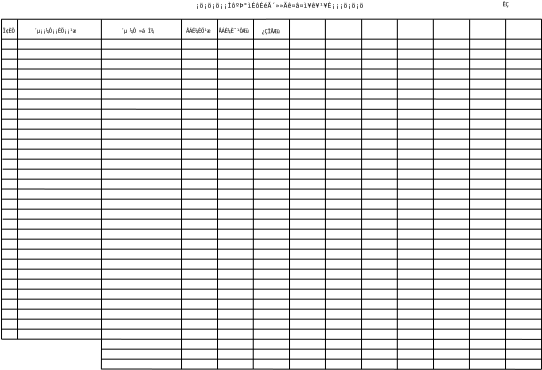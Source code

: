 <?xml version="1.0"?>
<diagram xmlns:dia="http://www.lysator.liu.se/~alla/dia/">
  <diagramdata>
    <attribute name="background">
      <color val="#ffffff"/>
    </attribute>
    <attribute name="paper">
      <composite type="paper">
        <attribute name="name">
          <string>#A4#</string>
        </attribute>
        <attribute name="tmargin">
          <real val="0"/>
        </attribute>
        <attribute name="bmargin">
          <real val="0"/>
        </attribute>
        <attribute name="lmargin">
          <real val="0"/>
        </attribute>
        <attribute name="rmargin">
          <real val="0"/>
        </attribute>
        <attribute name="is_portrait">
          <boolean val="false"/>
        </attribute>
        <attribute name="scaling">
          <real val="1"/>
        </attribute>
        <attribute name="fitto">
          <boolean val="false"/>
        </attribute>
      </composite>
    </attribute>
  </diagramdata>
  <layer name="&#192;&#254;" visible="true">
    <object type="Standard - Line" version="0" id="O0">
      <attribute name="obj_pos">
        <point val="1,3"/>
      </attribute>
      <attribute name="obj_bb">
        <rectangle val="0.99,2.99;28.01,3.01"/>
      </attribute>
      <attribute name="conn_endpoints">
        <point val="1,3"/>
        <point val="28,3"/>
      </attribute>
      <attribute name="numcp">
        <int val="1"/>
      </attribute>
      <attribute name="line_width">
        <real val="0.02"/>
      </attribute>
    </object>
    <object type="Standard - Line" version="0" id="O1">
      <attribute name="obj_pos">
        <point val="1,3.5"/>
      </attribute>
      <attribute name="obj_bb">
        <rectangle val="1,3.5;28,3.5"/>
      </attribute>
      <attribute name="conn_endpoints">
        <point val="1,3.5"/>
        <point val="28,3.5"/>
      </attribute>
      <attribute name="numcp">
        <int val="1"/>
      </attribute>
      <attribute name="line_width">
        <real val="0"/>
      </attribute>
    </object>
    <object type="Standard - Line" version="0" id="O2">
      <attribute name="obj_pos">
        <point val="1.801,2.015"/>
      </attribute>
      <attribute name="obj_bb">
        <rectangle val="1.79,2.005;1.811,18.01"/>
      </attribute>
      <attribute name="conn_endpoints">
        <point val="1.801,2.015"/>
        <point val="1.8,18"/>
      </attribute>
      <attribute name="numcp">
        <int val="28"/>
      </attribute>
      <attribute name="line_width">
        <real val="0.02"/>
      </attribute>
    </object>
    <object type="Standard - Line" version="0" id="O3">
      <attribute name="obj_pos">
        <point val="5.993,2.01"/>
      </attribute>
      <attribute name="obj_bb">
        <rectangle val="5.993,2.01;6,18"/>
      </attribute>
      <attribute name="conn_endpoints">
        <point val="5.993,2.01"/>
        <point val="6,18"/>
      </attribute>
      <attribute name="numcp">
        <int val="28"/>
      </attribute>
      <attribute name="line_width">
        <real val="0"/>
      </attribute>
    </object>
    <object type="Standard - Line" version="0" id="O4">
      <attribute name="obj_pos">
        <point val="10,2"/>
      </attribute>
      <attribute name="obj_bb">
        <rectangle val="10,2;10,19.5"/>
      </attribute>
      <attribute name="conn_endpoints">
        <point val="10,2"/>
        <point val="10,19.5"/>
      </attribute>
      <attribute name="numcp">
        <int val="28"/>
      </attribute>
      <attribute name="line_width">
        <real val="0"/>
      </attribute>
    </object>
    <object type="Standard - Line" version="0" id="O5">
      <attribute name="obj_pos">
        <point val="15.4,2"/>
      </attribute>
      <attribute name="obj_bb">
        <rectangle val="15.4,2;15.4,19.5"/>
      </attribute>
      <attribute name="conn_endpoints">
        <point val="15.4,2"/>
        <point val="15.4,19.5"/>
      </attribute>
      <attribute name="numcp">
        <int val="28"/>
      </attribute>
      <attribute name="line_width">
        <real val="0"/>
      </attribute>
    </object>
    <object type="Standard - Line" version="0" id="O6">
      <attribute name="obj_pos">
        <point val="13.6,2"/>
      </attribute>
      <attribute name="obj_bb">
        <rectangle val="13.585,2;13.6,19.492"/>
      </attribute>
      <attribute name="conn_endpoints">
        <point val="13.6,2"/>
        <point val="13.585,19.492"/>
      </attribute>
      <attribute name="numcp">
        <int val="28"/>
      </attribute>
      <attribute name="line_width">
        <real val="0"/>
      </attribute>
    </object>
    <object type="Standard - Line" version="0" id="O7">
      <attribute name="obj_pos">
        <point val="11.8,2"/>
      </attribute>
      <attribute name="obj_bb">
        <rectangle val="11.8,2;11.8,19.5"/>
      </attribute>
      <attribute name="conn_endpoints">
        <point val="11.8,2"/>
        <point val="11.8,19.5"/>
      </attribute>
      <attribute name="numcp">
        <int val="28"/>
      </attribute>
      <attribute name="line_width">
        <real val="0"/>
      </attribute>
    </object>
    <object type="Standard - Line" version="0" id="O8">
      <attribute name="obj_pos">
        <point val="1,5"/>
      </attribute>
      <attribute name="obj_bb">
        <rectangle val="1,5;28,5"/>
      </attribute>
      <attribute name="conn_endpoints">
        <point val="1,5"/>
        <point val="28,5"/>
      </attribute>
      <attribute name="numcp">
        <int val="1"/>
      </attribute>
      <attribute name="line_width">
        <real val="0"/>
      </attribute>
    </object>
    <object type="Standard - Line" version="0" id="O9">
      <attribute name="obj_pos">
        <point val="1.006,5.993"/>
      </attribute>
      <attribute name="obj_bb">
        <rectangle val="1.006,5.993;28.001,5.996"/>
      </attribute>
      <attribute name="conn_endpoints">
        <point val="1.006,5.993"/>
        <point val="28.001,5.996"/>
      </attribute>
      <attribute name="numcp">
        <int val="1"/>
      </attribute>
      <attribute name="line_width">
        <real val="0"/>
      </attribute>
    </object>
    <object type="Standard - Line" version="0" id="O10">
      <attribute name="obj_pos">
        <point val="1.001,7.002"/>
      </attribute>
      <attribute name="obj_bb">
        <rectangle val="1.001,7;28,7.002"/>
      </attribute>
      <attribute name="conn_endpoints">
        <point val="1.001,7.002"/>
        <point val="28,7"/>
      </attribute>
      <attribute name="numcp">
        <int val="1"/>
      </attribute>
      <attribute name="line_width">
        <real val="0"/>
      </attribute>
    </object>
    <object type="Standard - Line" version="0" id="O11">
      <attribute name="obj_pos">
        <point val="1,6.5"/>
      </attribute>
      <attribute name="obj_bb">
        <rectangle val="1,6.5;28.019,6.508"/>
      </attribute>
      <attribute name="conn_endpoints">
        <point val="1,6.5"/>
        <point val="28.019,6.508"/>
      </attribute>
      <attribute name="numcp">
        <int val="1"/>
      </attribute>
      <attribute name="line_width">
        <real val="0"/>
      </attribute>
    </object>
    <object type="Standard - Line" version="0" id="O12">
      <attribute name="obj_pos">
        <point val="1,8"/>
      </attribute>
      <attribute name="obj_bb">
        <rectangle val="1,8;28,8"/>
      </attribute>
      <attribute name="conn_endpoints">
        <point val="1,8"/>
        <point val="28,8"/>
      </attribute>
      <attribute name="numcp">
        <int val="1"/>
      </attribute>
      <attribute name="line_width">
        <real val="0"/>
      </attribute>
    </object>
    <object type="Standard - Line" version="0" id="O13">
      <attribute name="obj_pos">
        <point val="1.051,9.499"/>
      </attribute>
      <attribute name="obj_bb">
        <rectangle val="1.051,9.499;28,9.5"/>
      </attribute>
      <attribute name="conn_endpoints">
        <point val="1.051,9.499"/>
        <point val="28,9.5"/>
      </attribute>
      <attribute name="numcp">
        <int val="1"/>
      </attribute>
      <attribute name="line_width">
        <real val="0"/>
      </attribute>
    </object>
    <object type="Standard - Line" version="0" id="O14">
      <attribute name="obj_pos">
        <point val="1.0,10.495"/>
      </attribute>
      <attribute name="obj_bb">
        <rectangle val="1.0,10.495;28,10.5"/>
      </attribute>
      <attribute name="conn_endpoints">
        <point val="1.0,10.495"/>
        <point val="28,10.5"/>
      </attribute>
      <attribute name="numcp">
        <int val="1"/>
      </attribute>
      <attribute name="line_width">
        <real val="0"/>
      </attribute>
    </object>
    <object type="Standard - Line" version="0" id="O15">
      <attribute name="obj_pos">
        <point val="6,18.5"/>
      </attribute>
      <attribute name="obj_bb">
        <rectangle val="6,18.5;28,18.5"/>
      </attribute>
      <attribute name="conn_endpoints">
        <point val="6,18.5"/>
        <point val="28,18.5"/>
      </attribute>
      <attribute name="numcp">
        <int val="1"/>
      </attribute>
      <attribute name="line_width">
        <real val="0"/>
      </attribute>
    </object>
    <object type="Standard - Line" version="0" id="O16">
      <attribute name="obj_pos">
        <point val="6.011,19.494"/>
      </attribute>
      <attribute name="obj_bb">
        <rectangle val="5.996,19.479;28.011,19.521"/>
      </attribute>
      <attribute name="conn_endpoints">
        <point val="6.011,19.494"/>
        <point val="27.996,19.506"/>
      </attribute>
      <attribute name="numcp">
        <int val="1"/>
      </attribute>
      <attribute name="line_width">
        <real val="0.03"/>
      </attribute>
    </object>
    <object type="Standard - Line" version="0" id="O17">
      <attribute name="obj_pos">
        <point val="1.006,4.493"/>
      </attribute>
      <attribute name="obj_bb">
        <rectangle val="1.006,4.493;28.001,4.493"/>
      </attribute>
      <attribute name="conn_endpoints">
        <point val="1.006,4.493"/>
        <point val="28.001,4.493"/>
      </attribute>
      <attribute name="numcp">
        <int val="1"/>
      </attribute>
      <attribute name="line_width">
        <real val="0"/>
      </attribute>
    </object>
    <object type="Standard - Line" version="0" id="O18">
      <attribute name="obj_pos">
        <point val="1,5.5"/>
      </attribute>
      <attribute name="obj_bb">
        <rectangle val="1,5.5;28,5.5"/>
      </attribute>
      <attribute name="conn_endpoints">
        <point val="1,5.5"/>
        <point val="28,5.5"/>
      </attribute>
      <attribute name="numcp">
        <int val="1"/>
      </attribute>
      <attribute name="line_width">
        <real val="0"/>
      </attribute>
    </object>
    <object type="Standard - Line" version="0" id="O19">
      <attribute name="obj_pos">
        <point val="1,7.5"/>
      </attribute>
      <attribute name="obj_bb">
        <rectangle val="1,7.5;28,7.5"/>
      </attribute>
      <attribute name="conn_endpoints">
        <point val="1,7.5"/>
        <point val="28,7.5"/>
      </attribute>
      <attribute name="numcp">
        <int val="1"/>
      </attribute>
      <attribute name="line_width">
        <real val="0"/>
      </attribute>
    </object>
    <object type="Standard - Line" version="0" id="O20">
      <attribute name="obj_pos">
        <point val="1.039,8.999"/>
      </attribute>
      <attribute name="obj_bb">
        <rectangle val="1.039,8.999;28,9"/>
      </attribute>
      <attribute name="conn_endpoints">
        <point val="1.039,8.999"/>
        <point val="28,9"/>
      </attribute>
      <attribute name="numcp">
        <int val="1"/>
      </attribute>
      <attribute name="line_width">
        <real val="0"/>
      </attribute>
    </object>
    <object type="Standard - Line" version="0" id="O21">
      <attribute name="obj_pos">
        <point val="1,8.5"/>
      </attribute>
      <attribute name="obj_bb">
        <rectangle val="1,8.5;28,8.5"/>
      </attribute>
      <attribute name="conn_endpoints">
        <point val="1,8.5"/>
        <point val="28,8.5"/>
      </attribute>
      <attribute name="numcp">
        <int val="1"/>
      </attribute>
      <attribute name="line_width">
        <real val="0"/>
      </attribute>
    </object>
    <object type="Standard - Line" version="0" id="O22">
      <attribute name="obj_pos">
        <point val="1,10"/>
      </attribute>
      <attribute name="obj_bb">
        <rectangle val="1,10;28,10"/>
      </attribute>
      <attribute name="conn_endpoints">
        <point val="1,10"/>
        <point val="28,10"/>
      </attribute>
      <attribute name="numcp">
        <int val="1"/>
      </attribute>
      <attribute name="line_width">
        <real val="0"/>
      </attribute>
      <connections>
        <connection handle="0" to="O33" connection="0"/>
      </connections>
    </object>
    <object type="Standard - Line" version="0" id="O23">
      <attribute name="obj_pos">
        <point val="1,18"/>
      </attribute>
      <attribute name="obj_bb">
        <rectangle val="0.985,17.985;28.02,18.024"/>
      </attribute>
      <attribute name="conn_endpoints">
        <point val="1,18"/>
        <point val="28.006,18.009"/>
      </attribute>
      <attribute name="numcp">
        <int val="1"/>
      </attribute>
      <attribute name="line_width">
        <real val="0.03"/>
      </attribute>
    </object>
    <object type="Standard - Line" version="0" id="O24">
      <attribute name="obj_pos">
        <point val="6,19"/>
      </attribute>
      <attribute name="obj_bb">
        <rectangle val="6,19;28,19"/>
      </attribute>
      <attribute name="conn_endpoints">
        <point val="6,19"/>
        <point val="28,19"/>
      </attribute>
      <attribute name="numcp">
        <int val="1"/>
      </attribute>
      <attribute name="line_width">
        <real val="0"/>
      </attribute>
    </object>
    <object type="Standard - Line" version="0" id="O25">
      <attribute name="obj_pos">
        <point val="1,4"/>
      </attribute>
      <attribute name="obj_bb">
        <rectangle val="1,4;28,4"/>
      </attribute>
      <attribute name="conn_endpoints">
        <point val="1,4"/>
        <point val="28,4"/>
      </attribute>
      <attribute name="numcp">
        <int val="1"/>
      </attribute>
      <attribute name="line_width">
        <real val="0"/>
      </attribute>
    </object>
    <object type="Standard - Line" version="0" id="O26">
      <attribute name="obj_pos">
        <point val="17.193,2.01"/>
      </attribute>
      <attribute name="obj_bb">
        <rectangle val="17.193,2.01;17.197,19.506"/>
      </attribute>
      <attribute name="conn_endpoints">
        <point val="17.193,2.01"/>
        <point val="17.197,19.506"/>
      </attribute>
      <attribute name="numcp">
        <int val="28"/>
      </attribute>
      <attribute name="line_width">
        <real val="0"/>
      </attribute>
    </object>
    <object type="Standard - Line" version="0" id="O27">
      <attribute name="obj_pos">
        <point val="0.989,2.004"/>
      </attribute>
      <attribute name="obj_bb">
        <rectangle val="0.974,1.985;28.015,2.019"/>
      </attribute>
      <attribute name="conn_endpoints">
        <point val="0.989,2.004"/>
        <point val="28,2"/>
      </attribute>
      <attribute name="numcp">
        <int val="1"/>
      </attribute>
      <attribute name="line_width">
        <real val="0.03"/>
      </attribute>
    </object>
    <object type="Standard - Line" version="0" id="O28">
      <attribute name="obj_pos">
        <point val="19.006,2.002"/>
      </attribute>
      <attribute name="obj_bb">
        <rectangle val="19,2.002;19.006,19.5"/>
      </attribute>
      <attribute name="conn_endpoints">
        <point val="19.006,2.002"/>
        <point val="19,19.5"/>
      </attribute>
      <attribute name="numcp">
        <int val="28"/>
      </attribute>
      <attribute name="line_width">
        <real val="0"/>
      </attribute>
    </object>
    <object type="Standard - Line" version="0" id="O29">
      <attribute name="obj_pos">
        <point val="20.791,2.005"/>
      </attribute>
      <attribute name="obj_bb">
        <rectangle val="20.789,2.005;20.791,19.511"/>
      </attribute>
      <attribute name="conn_endpoints">
        <point val="20.791,2.005"/>
        <point val="20.789,19.511"/>
      </attribute>
      <attribute name="numcp">
        <int val="28"/>
      </attribute>
      <attribute name="line_width">
        <real val="0"/>
      </attribute>
    </object>
    <object type="Standard - Line" version="0" id="O30">
      <attribute name="obj_pos">
        <point val="22.59,2.005"/>
      </attribute>
      <attribute name="obj_bb">
        <rectangle val="22.59,2.005;22.6,19.5"/>
      </attribute>
      <attribute name="conn_endpoints">
        <point val="22.59,2.005"/>
        <point val="22.6,19.5"/>
      </attribute>
      <attribute name="numcp">
        <int val="28"/>
      </attribute>
      <attribute name="line_width">
        <real val="0"/>
      </attribute>
    </object>
    <object type="Standard - Line" version="0" id="O31">
      <attribute name="obj_pos">
        <point val="24.406,2.014"/>
      </attribute>
      <attribute name="obj_bb">
        <rectangle val="24.396,2.014;24.406,19.506"/>
      </attribute>
      <attribute name="conn_endpoints">
        <point val="24.406,2.014"/>
        <point val="24.396,19.506"/>
      </attribute>
      <attribute name="numcp">
        <int val="28"/>
      </attribute>
      <attribute name="line_width">
        <real val="0"/>
      </attribute>
    </object>
    <object type="Standard - Line" version="0" id="O32">
      <attribute name="obj_pos">
        <point val="26.205,2.002"/>
      </attribute>
      <attribute name="obj_bb">
        <rectangle val="26.2,2.002;26.205,19.5"/>
      </attribute>
      <attribute name="conn_endpoints">
        <point val="26.205,2.002"/>
        <point val="26.2,19.5"/>
      </attribute>
      <attribute name="numcp">
        <int val="28"/>
      </attribute>
      <attribute name="line_width">
        <real val="0"/>
      </attribute>
    </object>
    <object type="Standard - Line" version="0" id="O33">
      <attribute name="obj_pos">
        <point val="1,2"/>
      </attribute>
      <attribute name="obj_bb">
        <rectangle val="0.985,1.985;1.015,18.015"/>
      </attribute>
      <attribute name="conn_endpoints">
        <point val="1,2"/>
        <point val="1,18"/>
      </attribute>
      <attribute name="numcp">
        <int val="1"/>
      </attribute>
      <attribute name="line_width">
        <real val="0.03"/>
      </attribute>
    </object>
    <object type="Standard - Line" version="0" id="O34">
      <attribute name="obj_pos">
        <point val="28.0,1.998"/>
      </attribute>
      <attribute name="obj_bb">
        <rectangle val="27.985,1.983;28.016,19.526"/>
      </attribute>
      <attribute name="conn_endpoints">
        <point val="28.0,1.998"/>
        <point val="28.001,19.511"/>
      </attribute>
      <attribute name="numcp">
        <int val="1"/>
      </attribute>
      <attribute name="line_width">
        <real val="0.03"/>
      </attribute>
    </object>
    <object type="Standard - Line" version="0" id="O35">
      <attribute name="obj_pos">
        <point val="6,18"/>
      </attribute>
      <attribute name="obj_bb">
        <rectangle val="5.978,17.985;6.015,19.531"/>
      </attribute>
      <attribute name="conn_endpoints">
        <point val="6,18"/>
        <point val="5.993,19.516"/>
      </attribute>
      <attribute name="numcp">
        <int val="1"/>
      </attribute>
      <attribute name="line_width">
        <real val="0.03"/>
      </attribute>
    </object>
    <object type="Standard - Line" version="0" id="O36">
      <attribute name="obj_pos">
        <point val="1.0,15.502"/>
      </attribute>
      <attribute name="obj_bb">
        <rectangle val="1.0,15.5;27.988,15.502"/>
      </attribute>
      <attribute name="conn_endpoints">
        <point val="1.0,15.502"/>
        <point val="27.988,15.5"/>
      </attribute>
      <attribute name="numcp">
        <int val="1"/>
      </attribute>
      <attribute name="line_width">
        <real val="0"/>
      </attribute>
    </object>
    <object type="Standard - Line" version="0" id="O37">
      <attribute name="obj_pos">
        <point val="1.0,15.002"/>
      </attribute>
      <attribute name="obj_bb">
        <rectangle val="1.0,15.0;27.988,15.002"/>
      </attribute>
      <attribute name="conn_endpoints">
        <point val="1.0,15.002"/>
        <point val="27.988,15.0"/>
      </attribute>
      <attribute name="numcp">
        <int val="1"/>
      </attribute>
      <attribute name="line_width">
        <real val="0"/>
      </attribute>
    </object>
    <object type="Standard - Line" version="0" id="O38">
      <attribute name="obj_pos">
        <point val="1.0,14.502"/>
      </attribute>
      <attribute name="obj_bb">
        <rectangle val="1.0,14.5;27.988,14.502"/>
      </attribute>
      <attribute name="conn_endpoints">
        <point val="1.0,14.502"/>
        <point val="27.988,14.5"/>
      </attribute>
      <attribute name="numcp">
        <int val="1"/>
      </attribute>
      <attribute name="line_width">
        <real val="0"/>
      </attribute>
    </object>
    <object type="Standard - Line" version="0" id="O39">
      <attribute name="obj_pos">
        <point val="1.0,14.002"/>
      </attribute>
      <attribute name="obj_bb">
        <rectangle val="1.0,14.0;27.988,14.002"/>
      </attribute>
      <attribute name="conn_endpoints">
        <point val="1.0,14.002"/>
        <point val="27.988,14.0"/>
      </attribute>
      <attribute name="numcp">
        <int val="1"/>
      </attribute>
      <attribute name="line_width">
        <real val="0"/>
      </attribute>
    </object>
    <object type="Standard - Line" version="0" id="O40">
      <attribute name="obj_pos">
        <point val="1.0,13.502"/>
      </attribute>
      <attribute name="obj_bb">
        <rectangle val="1.0,13.5;27.988,13.502"/>
      </attribute>
      <attribute name="conn_endpoints">
        <point val="1.0,13.502"/>
        <point val="27.988,13.5"/>
      </attribute>
      <attribute name="numcp">
        <int val="1"/>
      </attribute>
      <attribute name="line_width">
        <real val="0"/>
      </attribute>
    </object>
    <object type="Standard - Line" version="0" id="O41">
      <attribute name="obj_pos">
        <point val="1.0,13.002"/>
      </attribute>
      <attribute name="obj_bb">
        <rectangle val="1.0,13.0;27.988,13.002"/>
      </attribute>
      <attribute name="conn_endpoints">
        <point val="1.0,13.002"/>
        <point val="27.988,13.0"/>
      </attribute>
      <attribute name="numcp">
        <int val="1"/>
      </attribute>
      <attribute name="line_width">
        <real val="0"/>
      </attribute>
    </object>
    <object type="Standard - Line" version="0" id="O42">
      <attribute name="obj_pos">
        <point val="1.028,12.502"/>
      </attribute>
      <attribute name="obj_bb">
        <rectangle val="1.028,12.5;28.016,12.502"/>
      </attribute>
      <attribute name="conn_endpoints">
        <point val="1.028,12.502"/>
        <point val="28.016,12.5"/>
      </attribute>
      <attribute name="numcp">
        <int val="1"/>
      </attribute>
      <attribute name="line_width">
        <real val="0"/>
      </attribute>
    </object>
    <object type="Standard - Line" version="0" id="O43">
      <attribute name="obj_pos">
        <point val="1.053,12.002"/>
      </attribute>
      <attribute name="obj_bb">
        <rectangle val="1.053,12;28,12.002"/>
      </attribute>
      <attribute name="conn_endpoints">
        <point val="1.053,12.002"/>
        <point val="28,12"/>
      </attribute>
      <attribute name="numcp">
        <int val="1"/>
      </attribute>
      <attribute name="line_width">
        <real val="0"/>
      </attribute>
    </object>
    <object type="Standard - Line" version="0" id="O44">
      <attribute name="obj_pos">
        <point val="1.003,11.502"/>
      </attribute>
      <attribute name="obj_bb">
        <rectangle val="1.003,11.5;27.991,11.502"/>
      </attribute>
      <attribute name="conn_endpoints">
        <point val="1.003,11.502"/>
        <point val="27.991,11.5"/>
      </attribute>
      <attribute name="numcp">
        <int val="1"/>
      </attribute>
      <attribute name="line_width">
        <real val="0"/>
      </attribute>
    </object>
    <object type="Standard - Line" version="0" id="O45">
      <attribute name="obj_pos">
        <point val="1.028,11.002"/>
      </attribute>
      <attribute name="obj_bb">
        <rectangle val="1.028,11.0;28.016,11.002"/>
      </attribute>
      <attribute name="conn_endpoints">
        <point val="1.028,11.002"/>
        <point val="28.016,11.0"/>
      </attribute>
      <attribute name="numcp">
        <int val="1"/>
      </attribute>
      <attribute name="line_width">
        <real val="0"/>
      </attribute>
    </object>
    <object type="Standard - Line" version="0" id="O46">
      <attribute name="obj_pos">
        <point val="1,17.5"/>
      </attribute>
      <attribute name="obj_bb">
        <rectangle val="1,17.5;28,17.5"/>
      </attribute>
      <attribute name="conn_endpoints">
        <point val="1,17.5"/>
        <point val="28,17.5"/>
      </attribute>
      <attribute name="numcp">
        <int val="1"/>
      </attribute>
      <attribute name="line_width">
        <real val="0"/>
      </attribute>
    </object>
    <object type="Standard - Line" version="0" id="O47">
      <attribute name="obj_pos">
        <point val="1.0,17.002"/>
      </attribute>
      <attribute name="obj_bb">
        <rectangle val="1.0,17.0;27.988,17.002"/>
      </attribute>
      <attribute name="conn_endpoints">
        <point val="1.0,17.002"/>
        <point val="27.988,17.0"/>
      </attribute>
      <attribute name="numcp">
        <int val="1"/>
      </attribute>
      <attribute name="line_width">
        <real val="0"/>
      </attribute>
    </object>
    <object type="Standard - Line" version="0" id="O48">
      <attribute name="obj_pos">
        <point val="1.0,16.502"/>
      </attribute>
      <attribute name="obj_bb">
        <rectangle val="1.0,16.5;27.988,16.502"/>
      </attribute>
      <attribute name="conn_endpoints">
        <point val="1.0,16.502"/>
        <point val="27.988,16.5"/>
      </attribute>
      <attribute name="numcp">
        <int val="1"/>
      </attribute>
      <attribute name="line_width">
        <real val="0"/>
      </attribute>
    </object>
    <object type="Standard - Line" version="0" id="O49">
      <attribute name="obj_pos">
        <point val="1.0,16.002"/>
      </attribute>
      <attribute name="obj_bb">
        <rectangle val="1.0,16.0;27.988,16.002"/>
      </attribute>
      <attribute name="conn_endpoints">
        <point val="1.0,16.002"/>
        <point val="27.988,16.0"/>
      </attribute>
      <attribute name="numcp">
        <int val="1"/>
      </attribute>
      <attribute name="line_width">
        <real val="0"/>
      </attribute>
    </object>
  </layer>
  <layer name="&#202;&#184;&#187;&#250;" visible="true">
    <object type="Standard - Text" version="0" id="O50">
      <attribute name="obj_pos">
        <point val="6.961,2.677"/>
      </attribute>
      <attribute name="obj_bb">
        <rectangle val="6.961,2.417;9.011,2.767"/>
      </attribute>
      <attribute name="text">
        <composite type="text">
          <attribute name="string">
            <string>#&#180;&#181; &#188;&#212; &#187;&#225; &#204;&#190;#</string>
          </attribute>
          <attribute name="font">
            <font name="Courier"/>
          </attribute>
          <attribute name="height">
            <real val="0.35"/>
          </attribute>
          <attribute name="pos">
            <point val="6.961,2.677"/>
          </attribute>
          <attribute name="color">
            <color val="#000000"/>
          </attribute>
          <attribute name="alignment">
            <enum val="0"/>
          </attribute>
        </composite>
      </attribute>
    </object>
    <object type="Standard - Text" version="0" id="O51">
      <attribute name="obj_pos">
        <point val="1.053,2.677"/>
      </attribute>
      <attribute name="obj_bb">
        <rectangle val="1.053,2.417;1.76,2.767"/>
      </attribute>
      <attribute name="text">
        <composite type="text">
          <attribute name="string">
            <string>#&#207;&#162;&#200;&#214;#</string>
          </attribute>
          <attribute name="font">
            <font name="Courier"/>
          </attribute>
          <attribute name="height">
            <real val="0.35"/>
          </attribute>
          <attribute name="pos">
            <point val="1.053,2.677"/>
          </attribute>
          <attribute name="color">
            <color val="#000000"/>
          </attribute>
          <attribute name="alignment">
            <enum val="0"/>
          </attribute>
        </composite>
      </attribute>
    </object>
    <object type="Standard - Text" version="0" id="O52">
      <attribute name="obj_pos">
        <point val="10.226,2.677"/>
      </attribute>
      <attribute name="obj_bb">
        <rectangle val="10.226,2.417;11.64,2.767"/>
      </attribute>
      <attribute name="text">
        <composite type="text">
          <attribute name="string">
            <string>#&#197;&#193;&#201;&#188;&#200;&#214;&#185;&#230;#</string>
          </attribute>
          <attribute name="font">
            <font name="Courier"/>
          </attribute>
          <attribute name="height">
            <real val="0.35"/>
          </attribute>
          <attribute name="pos">
            <point val="10.226,2.677"/>
          </attribute>
          <attribute name="color">
            <color val="#000000"/>
          </attribute>
          <attribute name="alignment">
            <enum val="0"/>
          </attribute>
        </composite>
      </attribute>
    </object>
    <object type="Standard - Text" version="0" id="O53">
      <attribute name="obj_pos">
        <point val="10.7,1.429"/>
      </attribute>
      <attribute name="obj_bb">
        <rectangle val="10.7,1.132;19.184,1.532"/>
      </attribute>
      <attribute name="text">
        <composite type="text">
          <attribute name="string">
            <string>#&#161;&#246;&#161;&#246;&#161;&#246;&#161;&#161;&#204;&#244;&#186;&#222;&#176;&#236;&#201;&#244;&#201;&#233;&#195;&#180;&#187;&#187;&#196;&#234;&#164;&#226;&#164;&#236;&#165;&#234;&#165;&#185;&#165;&#200;&#161;&#161;&#161;&#246;&#161;&#246;&#161;&#246;#</string>
          </attribute>
          <attribute name="font">
            <font name="Courier"/>
          </attribute>
          <attribute name="height">
            <real val="0.4"/>
          </attribute>
          <attribute name="pos">
            <point val="10.7,1.429"/>
          </attribute>
          <attribute name="color">
            <color val="#000000"/>
          </attribute>
          <attribute name="alignment">
            <enum val="0"/>
          </attribute>
        </composite>
      </attribute>
    </object>
    <object type="Standard - Text" version="0" id="O54">
      <attribute name="obj_pos">
        <point val="11.85,2.677"/>
      </attribute>
      <attribute name="obj_bb">
        <rectangle val="11.85,2.417;13.617,2.767"/>
      </attribute>
      <attribute name="text">
        <composite type="text">
          <attribute name="string">
            <string>#&#197;&#193;&#201;&#188;&#200;&#175;&#185;&#212;&#198;&#252;#</string>
          </attribute>
          <attribute name="font">
            <font name="Courier"/>
          </attribute>
          <attribute name="height">
            <real val="0.35"/>
          </attribute>
          <attribute name="pos">
            <point val="11.85,2.677"/>
          </attribute>
          <attribute name="color">
            <color val="#000000"/>
          </attribute>
          <attribute name="alignment">
            <enum val="0"/>
          </attribute>
        </composite>
      </attribute>
    </object>
    <object type="Standard - Text" version="0" id="O55">
      <attribute name="obj_pos">
        <point val="26.053,1.352"/>
      </attribute>
      <attribute name="obj_bb">
        <rectangle val="26.053,1.092;26.406,1.442"/>
      </attribute>
      <attribute name="text">
        <composite type="text">
          <attribute name="string">
            <string>#&#202;&#199;#</string>
          </attribute>
          <attribute name="font">
            <font name="Courier"/>
          </attribute>
          <attribute name="height">
            <real val="0.35"/>
          </attribute>
          <attribute name="pos">
            <point val="26.053,1.352"/>
          </attribute>
          <attribute name="color">
            <color val="#000000"/>
          </attribute>
          <attribute name="alignment">
            <enum val="0"/>
          </attribute>
        </composite>
      </attribute>
    </object>
    <object type="Standard - Text" version="0" id="O56">
      <attribute name="obj_pos">
        <point val="2.617,2.677"/>
      </attribute>
      <attribute name="obj_bb">
        <rectangle val="2.617,2.417;5.092,2.767"/>
      </attribute>
      <attribute name="text">
        <composite type="text">
          <attribute name="string">
            <string>#&#180;&#181;&#161;&#161;&#188;&#212;&#161;&#161;&#200;&#214;&#161;&#161;&#185;&#230;#</string>
          </attribute>
          <attribute name="font">
            <font name="Courier"/>
          </attribute>
          <attribute name="height">
            <real val="0.35"/>
          </attribute>
          <attribute name="pos">
            <point val="2.617,2.677"/>
          </attribute>
          <attribute name="color">
            <color val="#000000"/>
          </attribute>
          <attribute name="alignment">
            <enum val="0"/>
          </attribute>
        </composite>
      </attribute>
    </object>
    <object type="Standard - Text" version="0" id="O57">
      <attribute name="obj_pos">
        <point val="14,2.7"/>
      </attribute>
      <attribute name="obj_bb">
        <rectangle val="14,2.44;15.06,2.79"/>
      </attribute>
      <attribute name="text">
        <composite type="text">
          <attribute name="string">
            <string>#&#191;&#199;&#206;&#197;&#198;&#252;#</string>
          </attribute>
          <attribute name="font">
            <font name="Courier"/>
          </attribute>
          <attribute name="height">
            <real val="0.35"/>
          </attribute>
          <attribute name="pos">
            <point val="14,2.7"/>
          </attribute>
          <attribute name="color">
            <color val="#000000"/>
          </attribute>
          <attribute name="alignment">
            <enum val="0"/>
          </attribute>
        </composite>
      </attribute>
    </object>
  </layer>
  <layer name="&#186;&#185;&#164;&#183;&#185;&#254;&#164;&#223;" visible="true">
    <object type="ORCA - Text" version="0" id="O58">
      <attribute name="obj_pos">
        <point val="23.853,1.802"/>
      </attribute>
      <attribute name="obj_bb">
        <rectangle val="23.853,1.542;27.741,1.892"/>
      </attribute>
      <attribute name="orca_id">
        <string>#SYSYMD#</string>
      </attribute>
      <attribute name="orca_type">
        <enum val="0"/>
      </attribute>
      <attribute name="orca_size">
        <int val="22"/>
      </attribute>
      <attribute name="orca_hankaku">
        <boolean val="false"/>
      </attribute>
      <attribute name="text">
        <composite type="text">
          <attribute name="string">
            <string>#&#202;&#191;&#192;&#174;&#163;&#177;&#163;&#177;&#199;&#175;&#163;&#177;&#163;&#177;&#183;&#238;&#163;&#177;&#163;&#184;&#198;&#252;#</string>
          </attribute>
          <attribute name="font">
            <font name="Courier"/>
          </attribute>
          <attribute name="height">
            <real val="0.35"/>
          </attribute>
          <attribute name="pos">
            <point val="23.853,1.802"/>
          </attribute>
          <attribute name="color">
            <color val="#000000"/>
          </attribute>
          <attribute name="alignment">
            <enum val="0"/>
          </attribute>
        </composite>
      </attribute>
    </object>
    <object type="ORCA - Text" version="0" id="O59">
      <attribute name="obj_pos">
        <point val="3.825,1.8"/>
      </attribute>
      <attribute name="obj_bb">
        <rectangle val="3.825,1.54;7.713,1.89"/>
      </attribute>
      <attribute name="orca_id">
        <string>#SRYYMD#</string>
      </attribute>
      <attribute name="orca_type">
        <enum val="0"/>
      </attribute>
      <attribute name="orca_size">
        <int val="22"/>
      </attribute>
      <attribute name="orca_hankaku">
        <boolean val="false"/>
      </attribute>
      <attribute name="text">
        <composite type="text">
          <attribute name="string">
            <string>#&#202;&#191;&#192;&#174;&#163;&#177;&#163;&#177;&#199;&#175;&#163;&#177;&#163;&#177;&#183;&#238;&#163;&#177;&#163;&#184;&#198;&#252;#</string>
          </attribute>
          <attribute name="font">
            <font name="Courier"/>
          </attribute>
          <attribute name="height">
            <real val="0.35"/>
          </attribute>
          <attribute name="pos">
            <point val="3.825,1.8"/>
          </attribute>
          <attribute name="color">
            <color val="#000000"/>
          </attribute>
          <attribute name="alignment">
            <enum val="0"/>
          </attribute>
        </composite>
      </attribute>
    </object>
    <object type="ORCA - Text" version="0" id="O60">
      <attribute name="obj_pos">
        <point val="26.478,1.302"/>
      </attribute>
      <attribute name="obj_bb">
        <rectangle val="26.478,1.042;27.114,1.392"/>
      </attribute>
      <attribute name="orca_id">
        <string>#PAGE#</string>
      </attribute>
      <attribute name="orca_type">
        <enum val="0"/>
      </attribute>
      <attribute name="orca_size">
        <int val="3"/>
      </attribute>
      <attribute name="orca_hankaku">
        <boolean val="true"/>
      </attribute>
      <attribute name="text">
        <composite type="text">
          <attribute name="string">
            <string>#999#</string>
          </attribute>
          <attribute name="font">
            <font name="Courier"/>
          </attribute>
          <attribute name="height">
            <real val="0.35"/>
          </attribute>
          <attribute name="pos">
            <point val="26.478,1.302"/>
          </attribute>
          <attribute name="color">
            <color val="#000000"/>
          </attribute>
          <attribute name="alignment">
            <enum val="0"/>
          </attribute>
        </composite>
      </attribute>
    </object>
    <object type="ORCA - Text" version="0" id="O61">
      <attribute name="obj_pos">
        <point val="1.875,1.8"/>
      </attribute>
      <attribute name="obj_bb">
        <rectangle val="1.875,1.54;3.643,1.89"/>
      </attribute>
      <attribute name="orca_id">
        <string>#MIDASI#</string>
      </attribute>
      <attribute name="orca_type">
        <enum val="0"/>
      </attribute>
      <attribute name="orca_size">
        <int val="10"/>
      </attribute>
      <attribute name="orca_hankaku">
        <boolean val="false"/>
      </attribute>
      <attribute name="text">
        <composite type="text">
          <attribute name="string">
            <string>#&#163;&#206;&#163;&#206;&#163;&#206;&#163;&#206;&#163;&#206;#</string>
          </attribute>
          <attribute name="font">
            <font name="Courier"/>
          </attribute>
          <attribute name="height">
            <real val="0.35"/>
          </attribute>
          <attribute name="pos">
            <point val="1.875,1.8"/>
          </attribute>
          <attribute name="color">
            <color val="#000000"/>
          </attribute>
          <attribute name="alignment">
            <enum val="0"/>
          </attribute>
        </composite>
      </attribute>
    </object>
    <group>
      <object type="ORCA - Text" version="0" id="O62">
        <attribute name="obj_pos">
          <point val="11.365,18.419"/>
        </attribute>
        <attribute name="obj_bb">
          <rectangle val="9.668,18.159;11.365,18.509"/>
        </attribute>
        <attribute name="orca_id">
          <string>#GMONEY#</string>
        </attribute>
        <attribute name="orca_type">
          <enum val="0"/>
        </attribute>
        <attribute name="orca_size">
          <int val="8"/>
        </attribute>
        <attribute name="orca_hankaku">
          <boolean val="true"/>
        </attribute>
        <attribute name="text">
          <composite type="text">
            <attribute name="string">
              <string>#99999999#</string>
            </attribute>
            <attribute name="font">
              <font name="Courier"/>
            </attribute>
            <attribute name="height">
              <real val="0.35"/>
            </attribute>
            <attribute name="pos">
              <point val="11.365,18.419"/>
            </attribute>
            <attribute name="color">
              <color val="#000000"/>
            </attribute>
            <attribute name="alignment">
              <enum val="2"/>
            </attribute>
          </composite>
        </attribute>
      </object>
      <object type="ORCA - Text" version="0" id="O63">
        <attribute name="obj_pos">
          <point val="13.184,18.419"/>
        </attribute>
        <attribute name="obj_bb">
          <rectangle val="11.487,18.159;13.184,18.509"/>
        </attribute>
        <attribute name="orca_id">
          <string>#GMONEY1#</string>
        </attribute>
        <attribute name="orca_type">
          <enum val="0"/>
        </attribute>
        <attribute name="orca_size">
          <int val="8"/>
        </attribute>
        <attribute name="orca_hankaku">
          <boolean val="true"/>
        </attribute>
        <attribute name="text">
          <composite type="text">
            <attribute name="string">
              <string>#99999999#</string>
            </attribute>
            <attribute name="font">
              <font name="Courier"/>
            </attribute>
            <attribute name="height">
              <real val="0.35"/>
            </attribute>
            <attribute name="pos">
              <point val="13.184,18.419"/>
            </attribute>
            <attribute name="color">
              <color val="#000000"/>
            </attribute>
            <attribute name="alignment">
              <enum val="2"/>
            </attribute>
          </composite>
        </attribute>
      </object>
      <object type="ORCA - Text" version="0" id="O64">
        <attribute name="obj_pos">
          <point val="15.012,18.419"/>
        </attribute>
        <attribute name="obj_bb">
          <rectangle val="13.315,18.159;15.012,18.509"/>
        </attribute>
        <attribute name="orca_id">
          <string>#GMONEY2#</string>
        </attribute>
        <attribute name="orca_type">
          <enum val="0"/>
        </attribute>
        <attribute name="orca_size">
          <int val="8"/>
        </attribute>
        <attribute name="orca_hankaku">
          <boolean val="true"/>
        </attribute>
        <attribute name="text">
          <composite type="text">
            <attribute name="string">
              <string>#99999999#</string>
            </attribute>
            <attribute name="font">
              <font name="Courier"/>
            </attribute>
            <attribute name="height">
              <real val="0.35"/>
            </attribute>
            <attribute name="pos">
              <point val="15.012,18.419"/>
            </attribute>
            <attribute name="color">
              <color val="#000000"/>
            </attribute>
            <attribute name="alignment">
              <enum val="2"/>
            </attribute>
          </composite>
        </attribute>
      </object>
      <object type="ORCA - Text" version="0" id="O65">
        <attribute name="obj_pos">
          <point val="16.806,18.419"/>
        </attribute>
        <attribute name="obj_bb">
          <rectangle val="15.11,18.159;16.806,18.509"/>
        </attribute>
        <attribute name="orca_id">
          <string>#GMONEY3#</string>
        </attribute>
        <attribute name="orca_type">
          <enum val="0"/>
        </attribute>
        <attribute name="orca_size">
          <int val="8"/>
        </attribute>
        <attribute name="orca_hankaku">
          <boolean val="true"/>
        </attribute>
        <attribute name="text">
          <composite type="text">
            <attribute name="string">
              <string>#99999999#</string>
            </attribute>
            <attribute name="font">
              <font name="Courier"/>
            </attribute>
            <attribute name="height">
              <real val="0.35"/>
            </attribute>
            <attribute name="pos">
              <point val="16.806,18.419"/>
            </attribute>
            <attribute name="color">
              <color val="#000000"/>
            </attribute>
            <attribute name="alignment">
              <enum val="2"/>
            </attribute>
          </composite>
        </attribute>
      </object>
      <object type="ORCA - Text" version="0" id="O66">
        <attribute name="obj_pos">
          <point val="18.635,18.419"/>
        </attribute>
        <attribute name="obj_bb">
          <rectangle val="16.938,18.159;18.635,18.509"/>
        </attribute>
        <attribute name="orca_id">
          <string>#GMONEY4#</string>
        </attribute>
        <attribute name="orca_type">
          <enum val="0"/>
        </attribute>
        <attribute name="orca_size">
          <int val="8"/>
        </attribute>
        <attribute name="orca_hankaku">
          <boolean val="true"/>
        </attribute>
        <attribute name="text">
          <composite type="text">
            <attribute name="string">
              <string>#99999999#</string>
            </attribute>
            <attribute name="font">
              <font name="Courier"/>
            </attribute>
            <attribute name="height">
              <real val="0.35"/>
            </attribute>
            <attribute name="pos">
              <point val="18.635,18.419"/>
            </attribute>
            <attribute name="color">
              <color val="#000000"/>
            </attribute>
            <attribute name="alignment">
              <enum val="2"/>
            </attribute>
          </composite>
        </attribute>
      </object>
      <object type="ORCA - Text" version="0" id="O67">
        <attribute name="obj_pos">
          <point val="20.409,18.419"/>
        </attribute>
        <attribute name="obj_bb">
          <rectangle val="18.712,18.159;20.409,18.509"/>
        </attribute>
        <attribute name="orca_id">
          <string>#GMONEY5#</string>
        </attribute>
        <attribute name="orca_type">
          <enum val="0"/>
        </attribute>
        <attribute name="orca_size">
          <int val="8"/>
        </attribute>
        <attribute name="orca_hankaku">
          <boolean val="true"/>
        </attribute>
        <attribute name="text">
          <composite type="text">
            <attribute name="string">
              <string>#99999999#</string>
            </attribute>
            <attribute name="font">
              <font name="Courier"/>
            </attribute>
            <attribute name="height">
              <real val="0.35"/>
            </attribute>
            <attribute name="pos">
              <point val="20.409,18.419"/>
            </attribute>
            <attribute name="color">
              <color val="#000000"/>
            </attribute>
            <attribute name="alignment">
              <enum val="2"/>
            </attribute>
          </composite>
        </attribute>
      </object>
      <object type="ORCA - Text" version="0" id="O68">
        <attribute name="obj_pos">
          <point val="22.209,18.419"/>
        </attribute>
        <attribute name="obj_bb">
          <rectangle val="20.512,18.159;22.209,18.509"/>
        </attribute>
        <attribute name="orca_id">
          <string>#GMONEY6#</string>
        </attribute>
        <attribute name="orca_type">
          <enum val="0"/>
        </attribute>
        <attribute name="orca_size">
          <int val="8"/>
        </attribute>
        <attribute name="orca_hankaku">
          <boolean val="true"/>
        </attribute>
        <attribute name="text">
          <composite type="text">
            <attribute name="string">
              <string>#99999999#</string>
            </attribute>
            <attribute name="font">
              <font name="Courier"/>
            </attribute>
            <attribute name="height">
              <real val="0.35"/>
            </attribute>
            <attribute name="pos">
              <point val="22.209,18.419"/>
            </attribute>
            <attribute name="color">
              <color val="#000000"/>
            </attribute>
            <attribute name="alignment">
              <enum val="2"/>
            </attribute>
          </composite>
        </attribute>
      </object>
      <object type="ORCA - Text" version="0" id="O69">
        <attribute name="obj_pos">
          <point val="24.009,18.419"/>
        </attribute>
        <attribute name="obj_bb">
          <rectangle val="22.312,18.159;24.009,18.509"/>
        </attribute>
        <attribute name="orca_id">
          <string>#GMONEY7#</string>
        </attribute>
        <attribute name="orca_type">
          <enum val="0"/>
        </attribute>
        <attribute name="orca_size">
          <int val="8"/>
        </attribute>
        <attribute name="orca_hankaku">
          <boolean val="true"/>
        </attribute>
        <attribute name="text">
          <composite type="text">
            <attribute name="string">
              <string>#99999999#</string>
            </attribute>
            <attribute name="font">
              <font name="Courier"/>
            </attribute>
            <attribute name="height">
              <real val="0.35"/>
            </attribute>
            <attribute name="pos">
              <point val="24.009,18.419"/>
            </attribute>
            <attribute name="color">
              <color val="#000000"/>
            </attribute>
            <attribute name="alignment">
              <enum val="2"/>
            </attribute>
          </composite>
        </attribute>
      </object>
      <object type="ORCA - Text" version="0" id="O70">
        <attribute name="obj_pos">
          <point val="25.809,18.419"/>
        </attribute>
        <attribute name="obj_bb">
          <rectangle val="24.113,18.159;25.809,18.509"/>
        </attribute>
        <attribute name="orca_id">
          <string>#GMONEY8#</string>
        </attribute>
        <attribute name="orca_type">
          <enum val="0"/>
        </attribute>
        <attribute name="orca_size">
          <int val="8"/>
        </attribute>
        <attribute name="orca_hankaku">
          <boolean val="true"/>
        </attribute>
        <attribute name="text">
          <composite type="text">
            <attribute name="string">
              <string>#99999999#</string>
            </attribute>
            <attribute name="font">
              <font name="Courier"/>
            </attribute>
            <attribute name="height">
              <real val="0.35"/>
            </attribute>
            <attribute name="pos">
              <point val="25.809,18.419"/>
            </attribute>
            <attribute name="color">
              <color val="#000000"/>
            </attribute>
            <attribute name="alignment">
              <enum val="2"/>
            </attribute>
          </composite>
        </attribute>
      </object>
      <object type="ORCA - Text" version="0" id="O71">
        <attribute name="obj_pos">
          <point val="27.559,18.419"/>
        </attribute>
        <attribute name="obj_bb">
          <rectangle val="25.862,18.159;27.559,18.509"/>
        </attribute>
        <attribute name="orca_id">
          <string>#GMONEY9#</string>
        </attribute>
        <attribute name="orca_type">
          <enum val="0"/>
        </attribute>
        <attribute name="orca_size">
          <int val="8"/>
        </attribute>
        <attribute name="orca_hankaku">
          <boolean val="true"/>
        </attribute>
        <attribute name="text">
          <composite type="text">
            <attribute name="string">
              <string>#99999999#</string>
            </attribute>
            <attribute name="font">
              <font name="Courier"/>
            </attribute>
            <attribute name="height">
              <real val="0.35"/>
            </attribute>
            <attribute name="pos">
              <point val="27.559,18.419"/>
            </attribute>
            <attribute name="color">
              <color val="#000000"/>
            </attribute>
            <attribute name="alignment">
              <enum val="2"/>
            </attribute>
          </composite>
        </attribute>
      </object>
    </group>
    <group>
      <object type="ORCA - Text" version="0" id="O72">
        <attribute name="obj_pos">
          <point val="11.365,18.916"/>
        </attribute>
        <attribute name="obj_bb">
          <rectangle val="9.668,18.656;11.365,19.006"/>
        </attribute>
        <attribute name="orca_id">
          <string>#GHKNTEN#</string>
        </attribute>
        <attribute name="orca_type">
          <enum val="0"/>
        </attribute>
        <attribute name="orca_size">
          <int val="8"/>
        </attribute>
        <attribute name="orca_hankaku">
          <boolean val="true"/>
        </attribute>
        <attribute name="text">
          <composite type="text">
            <attribute name="string">
              <string>#99999999#</string>
            </attribute>
            <attribute name="font">
              <font name="Courier"/>
            </attribute>
            <attribute name="height">
              <real val="0.35"/>
            </attribute>
            <attribute name="pos">
              <point val="11.365,18.916"/>
            </attribute>
            <attribute name="color">
              <color val="#000000"/>
            </attribute>
            <attribute name="alignment">
              <enum val="2"/>
            </attribute>
          </composite>
        </attribute>
      </object>
      <object type="ORCA - Text" version="0" id="O73">
        <attribute name="obj_pos">
          <point val="13.184,18.916"/>
        </attribute>
        <attribute name="obj_bb">
          <rectangle val="11.487,18.656;13.184,19.006"/>
        </attribute>
        <attribute name="orca_id">
          <string>#GHKNTEN1#</string>
        </attribute>
        <attribute name="orca_type">
          <enum val="0"/>
        </attribute>
        <attribute name="orca_size">
          <int val="8"/>
        </attribute>
        <attribute name="orca_hankaku">
          <boolean val="true"/>
        </attribute>
        <attribute name="text">
          <composite type="text">
            <attribute name="string">
              <string>#99999999#</string>
            </attribute>
            <attribute name="font">
              <font name="Courier"/>
            </attribute>
            <attribute name="height">
              <real val="0.35"/>
            </attribute>
            <attribute name="pos">
              <point val="13.184,18.916"/>
            </attribute>
            <attribute name="color">
              <color val="#000000"/>
            </attribute>
            <attribute name="alignment">
              <enum val="2"/>
            </attribute>
          </composite>
        </attribute>
      </object>
      <object type="ORCA - Text" version="0" id="O74">
        <attribute name="obj_pos">
          <point val="15.012,18.916"/>
        </attribute>
        <attribute name="obj_bb">
          <rectangle val="13.315,18.656;15.012,19.006"/>
        </attribute>
        <attribute name="orca_id">
          <string>#GHKNTEN2#</string>
        </attribute>
        <attribute name="orca_type">
          <enum val="0"/>
        </attribute>
        <attribute name="orca_size">
          <int val="8"/>
        </attribute>
        <attribute name="orca_hankaku">
          <boolean val="true"/>
        </attribute>
        <attribute name="text">
          <composite type="text">
            <attribute name="string">
              <string>#99999999#</string>
            </attribute>
            <attribute name="font">
              <font name="Courier"/>
            </attribute>
            <attribute name="height">
              <real val="0.35"/>
            </attribute>
            <attribute name="pos">
              <point val="15.012,18.916"/>
            </attribute>
            <attribute name="color">
              <color val="#000000"/>
            </attribute>
            <attribute name="alignment">
              <enum val="2"/>
            </attribute>
          </composite>
        </attribute>
      </object>
      <object type="ORCA - Text" version="0" id="O75">
        <attribute name="obj_pos">
          <point val="16.806,18.915"/>
        </attribute>
        <attribute name="obj_bb">
          <rectangle val="15.11,18.655;16.806,19.005"/>
        </attribute>
        <attribute name="orca_id">
          <string>#GHKNTEN3#</string>
        </attribute>
        <attribute name="orca_type">
          <enum val="0"/>
        </attribute>
        <attribute name="orca_size">
          <int val="8"/>
        </attribute>
        <attribute name="orca_hankaku">
          <boolean val="true"/>
        </attribute>
        <attribute name="text">
          <composite type="text">
            <attribute name="string">
              <string>#99999999#</string>
            </attribute>
            <attribute name="font">
              <font name="Courier"/>
            </attribute>
            <attribute name="height">
              <real val="0.35"/>
            </attribute>
            <attribute name="pos">
              <point val="16.806,18.915"/>
            </attribute>
            <attribute name="color">
              <color val="#000000"/>
            </attribute>
            <attribute name="alignment">
              <enum val="2"/>
            </attribute>
          </composite>
        </attribute>
      </object>
      <object type="ORCA - Text" version="0" id="O76">
        <attribute name="obj_pos">
          <point val="18.635,18.915"/>
        </attribute>
        <attribute name="obj_bb">
          <rectangle val="16.938,18.655;18.635,19.005"/>
        </attribute>
        <attribute name="orca_id">
          <string>#GHKNTEN4#</string>
        </attribute>
        <attribute name="orca_type">
          <enum val="0"/>
        </attribute>
        <attribute name="orca_size">
          <int val="8"/>
        </attribute>
        <attribute name="orca_hankaku">
          <boolean val="true"/>
        </attribute>
        <attribute name="text">
          <composite type="text">
            <attribute name="string">
              <string>#99999999#</string>
            </attribute>
            <attribute name="font">
              <font name="Courier"/>
            </attribute>
            <attribute name="height">
              <real val="0.35"/>
            </attribute>
            <attribute name="pos">
              <point val="18.635,18.915"/>
            </attribute>
            <attribute name="color">
              <color val="#000000"/>
            </attribute>
            <attribute name="alignment">
              <enum val="2"/>
            </attribute>
          </composite>
        </attribute>
      </object>
      <object type="ORCA - Text" version="0" id="O77">
        <attribute name="obj_pos">
          <point val="20.409,18.915"/>
        </attribute>
        <attribute name="obj_bb">
          <rectangle val="18.712,18.655;20.409,19.005"/>
        </attribute>
        <attribute name="orca_id">
          <string>#GHKNTEN5#</string>
        </attribute>
        <attribute name="orca_type">
          <enum val="0"/>
        </attribute>
        <attribute name="orca_size">
          <int val="8"/>
        </attribute>
        <attribute name="orca_hankaku">
          <boolean val="true"/>
        </attribute>
        <attribute name="text">
          <composite type="text">
            <attribute name="string">
              <string>#99999999#</string>
            </attribute>
            <attribute name="font">
              <font name="Courier"/>
            </attribute>
            <attribute name="height">
              <real val="0.35"/>
            </attribute>
            <attribute name="pos">
              <point val="20.409,18.915"/>
            </attribute>
            <attribute name="color">
              <color val="#000000"/>
            </attribute>
            <attribute name="alignment">
              <enum val="2"/>
            </attribute>
          </composite>
        </attribute>
      </object>
      <object type="ORCA - Text" version="0" id="O78">
        <attribute name="obj_pos">
          <point val="22.209,18.917"/>
        </attribute>
        <attribute name="obj_bb">
          <rectangle val="20.512,18.657;22.209,19.006"/>
        </attribute>
        <attribute name="orca_id">
          <string>#GHKNTEN6#</string>
        </attribute>
        <attribute name="orca_type">
          <enum val="0"/>
        </attribute>
        <attribute name="orca_size">
          <int val="8"/>
        </attribute>
        <attribute name="orca_hankaku">
          <boolean val="true"/>
        </attribute>
        <attribute name="text">
          <composite type="text">
            <attribute name="string">
              <string>#99999999#</string>
            </attribute>
            <attribute name="font">
              <font name="Courier"/>
            </attribute>
            <attribute name="height">
              <real val="0.35"/>
            </attribute>
            <attribute name="pos">
              <point val="22.209,18.917"/>
            </attribute>
            <attribute name="color">
              <color val="#000000"/>
            </attribute>
            <attribute name="alignment">
              <enum val="2"/>
            </attribute>
          </composite>
        </attribute>
      </object>
      <object type="ORCA - Text" version="0" id="O79">
        <attribute name="obj_pos">
          <point val="24.009,18.917"/>
        </attribute>
        <attribute name="obj_bb">
          <rectangle val="22.312,18.657;24.009,19.006"/>
        </attribute>
        <attribute name="orca_id">
          <string>#GHKNTEN7#</string>
        </attribute>
        <attribute name="orca_type">
          <enum val="0"/>
        </attribute>
        <attribute name="orca_size">
          <int val="8"/>
        </attribute>
        <attribute name="orca_hankaku">
          <boolean val="true"/>
        </attribute>
        <attribute name="text">
          <composite type="text">
            <attribute name="string">
              <string>#99999999#</string>
            </attribute>
            <attribute name="font">
              <font name="Courier"/>
            </attribute>
            <attribute name="height">
              <real val="0.35"/>
            </attribute>
            <attribute name="pos">
              <point val="24.009,18.917"/>
            </attribute>
            <attribute name="color">
              <color val="#000000"/>
            </attribute>
            <attribute name="alignment">
              <enum val="2"/>
            </attribute>
          </composite>
        </attribute>
      </object>
      <object type="ORCA - Text" version="0" id="O80">
        <attribute name="obj_pos">
          <point val="25.809,18.917"/>
        </attribute>
        <attribute name="obj_bb">
          <rectangle val="24.113,18.657;25.809,19.006"/>
        </attribute>
        <attribute name="orca_id">
          <string>#GHKNTEN8#</string>
        </attribute>
        <attribute name="orca_type">
          <enum val="0"/>
        </attribute>
        <attribute name="orca_size">
          <int val="8"/>
        </attribute>
        <attribute name="orca_hankaku">
          <boolean val="true"/>
        </attribute>
        <attribute name="text">
          <composite type="text">
            <attribute name="string">
              <string>#99999999#</string>
            </attribute>
            <attribute name="font">
              <font name="Courier"/>
            </attribute>
            <attribute name="height">
              <real val="0.35"/>
            </attribute>
            <attribute name="pos">
              <point val="25.809,18.917"/>
            </attribute>
            <attribute name="color">
              <color val="#000000"/>
            </attribute>
            <attribute name="alignment">
              <enum val="2"/>
            </attribute>
          </composite>
        </attribute>
      </object>
      <object type="ORCA - Text" version="0" id="O81">
        <attribute name="obj_pos">
          <point val="27.559,18.917"/>
        </attribute>
        <attribute name="obj_bb">
          <rectangle val="25.862,18.657;27.559,19.006"/>
        </attribute>
        <attribute name="orca_id">
          <string>#GHKNTEN9#</string>
        </attribute>
        <attribute name="orca_type">
          <enum val="0"/>
        </attribute>
        <attribute name="orca_size">
          <int val="8"/>
        </attribute>
        <attribute name="orca_hankaku">
          <boolean val="true"/>
        </attribute>
        <attribute name="text">
          <composite type="text">
            <attribute name="string">
              <string>#99999999#</string>
            </attribute>
            <attribute name="font">
              <font name="Courier"/>
            </attribute>
            <attribute name="height">
              <real val="0.35"/>
            </attribute>
            <attribute name="pos">
              <point val="27.559,18.917"/>
            </attribute>
            <attribute name="color">
              <color val="#000000"/>
            </attribute>
            <attribute name="alignment">
              <enum val="2"/>
            </attribute>
          </composite>
        </attribute>
      </object>
    </group>
    <group>
      <object type="ORCA - Text" version="0" id="O82">
        <attribute name="obj_pos">
          <point val="11.365,19.39"/>
        </attribute>
        <attribute name="obj_bb">
          <rectangle val="9.668,19.129;11.365,19.479"/>
        </attribute>
        <attribute name="orca_id">
          <string>#GKENSU#</string>
        </attribute>
        <attribute name="orca_type">
          <enum val="0"/>
        </attribute>
        <attribute name="orca_size">
          <int val="8"/>
        </attribute>
        <attribute name="orca_hankaku">
          <boolean val="true"/>
        </attribute>
        <attribute name="text">
          <composite type="text">
            <attribute name="string">
              <string>#99999999#</string>
            </attribute>
            <attribute name="font">
              <font name="Courier"/>
            </attribute>
            <attribute name="height">
              <real val="0.35"/>
            </attribute>
            <attribute name="pos">
              <point val="11.365,19.39"/>
            </attribute>
            <attribute name="color">
              <color val="#000000"/>
            </attribute>
            <attribute name="alignment">
              <enum val="2"/>
            </attribute>
          </composite>
        </attribute>
      </object>
      <object type="ORCA - Text" version="0" id="O83">
        <attribute name="obj_pos">
          <point val="13.184,19.389"/>
        </attribute>
        <attribute name="obj_bb">
          <rectangle val="11.487,19.129;13.184,19.479"/>
        </attribute>
        <attribute name="orca_id">
          <string>#GKENSU1#</string>
        </attribute>
        <attribute name="orca_type">
          <enum val="0"/>
        </attribute>
        <attribute name="orca_size">
          <int val="8"/>
        </attribute>
        <attribute name="orca_hankaku">
          <boolean val="true"/>
        </attribute>
        <attribute name="text">
          <composite type="text">
            <attribute name="string">
              <string>#99999999#</string>
            </attribute>
            <attribute name="font">
              <font name="Courier"/>
            </attribute>
            <attribute name="height">
              <real val="0.35"/>
            </attribute>
            <attribute name="pos">
              <point val="13.184,19.389"/>
            </attribute>
            <attribute name="color">
              <color val="#000000"/>
            </attribute>
            <attribute name="alignment">
              <enum val="2"/>
            </attribute>
          </composite>
        </attribute>
      </object>
      <object type="ORCA - Text" version="0" id="O84">
        <attribute name="obj_pos">
          <point val="15.012,19.39"/>
        </attribute>
        <attribute name="obj_bb">
          <rectangle val="13.315,19.129;15.012,19.479"/>
        </attribute>
        <attribute name="orca_id">
          <string>#GKENSU2#</string>
        </attribute>
        <attribute name="orca_type">
          <enum val="0"/>
        </attribute>
        <attribute name="orca_size">
          <int val="8"/>
        </attribute>
        <attribute name="orca_hankaku">
          <boolean val="true"/>
        </attribute>
        <attribute name="text">
          <composite type="text">
            <attribute name="string">
              <string>#99999999#</string>
            </attribute>
            <attribute name="font">
              <font name="Courier"/>
            </attribute>
            <attribute name="height">
              <real val="0.35"/>
            </attribute>
            <attribute name="pos">
              <point val="15.012,19.39"/>
            </attribute>
            <attribute name="color">
              <color val="#000000"/>
            </attribute>
            <attribute name="alignment">
              <enum val="2"/>
            </attribute>
          </composite>
        </attribute>
      </object>
      <object type="ORCA - Text" version="0" id="O85">
        <attribute name="obj_pos">
          <point val="16.806,19.389"/>
        </attribute>
        <attribute name="obj_bb">
          <rectangle val="15.11,19.128;16.806,19.478"/>
        </attribute>
        <attribute name="orca_id">
          <string>#GKENSU3#</string>
        </attribute>
        <attribute name="orca_type">
          <enum val="0"/>
        </attribute>
        <attribute name="orca_size">
          <int val="8"/>
        </attribute>
        <attribute name="orca_hankaku">
          <boolean val="true"/>
        </attribute>
        <attribute name="text">
          <composite type="text">
            <attribute name="string">
              <string>#99999999#</string>
            </attribute>
            <attribute name="font">
              <font name="Courier"/>
            </attribute>
            <attribute name="height">
              <real val="0.35"/>
            </attribute>
            <attribute name="pos">
              <point val="16.806,19.389"/>
            </attribute>
            <attribute name="color">
              <color val="#000000"/>
            </attribute>
            <attribute name="alignment">
              <enum val="2"/>
            </attribute>
          </composite>
        </attribute>
      </object>
      <object type="ORCA - Text" version="0" id="O86">
        <attribute name="obj_pos">
          <point val="18.629,19.389"/>
        </attribute>
        <attribute name="obj_bb">
          <rectangle val="16.932,19.128;18.629,19.478"/>
        </attribute>
        <attribute name="orca_id">
          <string>#GKENSU4#</string>
        </attribute>
        <attribute name="orca_type">
          <enum val="0"/>
        </attribute>
        <attribute name="orca_size">
          <int val="8"/>
        </attribute>
        <attribute name="orca_hankaku">
          <boolean val="true"/>
        </attribute>
        <attribute name="text">
          <composite type="text">
            <attribute name="string">
              <string>#99999999#</string>
            </attribute>
            <attribute name="font">
              <font name="Courier"/>
            </attribute>
            <attribute name="height">
              <real val="0.35"/>
            </attribute>
            <attribute name="pos">
              <point val="18.629,19.389"/>
            </attribute>
            <attribute name="color">
              <color val="#000000"/>
            </attribute>
            <attribute name="alignment">
              <enum val="2"/>
            </attribute>
          </composite>
        </attribute>
      </object>
      <object type="ORCA - Text" version="0" id="O87">
        <attribute name="obj_pos">
          <point val="20.407,19.389"/>
        </attribute>
        <attribute name="obj_bb">
          <rectangle val="18.71,19.128;20.407,19.478"/>
        </attribute>
        <attribute name="orca_id">
          <string>#GKENSU5#</string>
        </attribute>
        <attribute name="orca_type">
          <enum val="0"/>
        </attribute>
        <attribute name="orca_size">
          <int val="8"/>
        </attribute>
        <attribute name="orca_hankaku">
          <boolean val="true"/>
        </attribute>
        <attribute name="text">
          <composite type="text">
            <attribute name="string">
              <string>#99999999#</string>
            </attribute>
            <attribute name="font">
              <font name="Courier"/>
            </attribute>
            <attribute name="height">
              <real val="0.35"/>
            </attribute>
            <attribute name="pos">
              <point val="20.407,19.389"/>
            </attribute>
            <attribute name="color">
              <color val="#000000"/>
            </attribute>
            <attribute name="alignment">
              <enum val="2"/>
            </attribute>
          </composite>
        </attribute>
      </object>
      <object type="ORCA - Text" version="0" id="O88">
        <attribute name="obj_pos">
          <point val="22.209,19.39"/>
        </attribute>
        <attribute name="obj_bb">
          <rectangle val="20.512,19.13;22.209,19.48"/>
        </attribute>
        <attribute name="orca_id">
          <string>#GKENSU6#</string>
        </attribute>
        <attribute name="orca_type">
          <enum val="0"/>
        </attribute>
        <attribute name="orca_size">
          <int val="8"/>
        </attribute>
        <attribute name="orca_hankaku">
          <boolean val="true"/>
        </attribute>
        <attribute name="text">
          <composite type="text">
            <attribute name="string">
              <string>#99999999#</string>
            </attribute>
            <attribute name="font">
              <font name="Courier"/>
            </attribute>
            <attribute name="height">
              <real val="0.35"/>
            </attribute>
            <attribute name="pos">
              <point val="22.209,19.39"/>
            </attribute>
            <attribute name="color">
              <color val="#000000"/>
            </attribute>
            <attribute name="alignment">
              <enum val="2"/>
            </attribute>
          </composite>
        </attribute>
      </object>
      <object type="ORCA - Text" version="0" id="O89">
        <attribute name="obj_pos">
          <point val="23.992,19.39"/>
        </attribute>
        <attribute name="obj_bb">
          <rectangle val="22.296,19.13;23.992,19.48"/>
        </attribute>
        <attribute name="orca_id">
          <string>#GKENSU7#</string>
        </attribute>
        <attribute name="orca_type">
          <enum val="0"/>
        </attribute>
        <attribute name="orca_size">
          <int val="8"/>
        </attribute>
        <attribute name="orca_hankaku">
          <boolean val="true"/>
        </attribute>
        <attribute name="text">
          <composite type="text">
            <attribute name="string">
              <string>#99999999#</string>
            </attribute>
            <attribute name="font">
              <font name="Courier"/>
            </attribute>
            <attribute name="height">
              <real val="0.35"/>
            </attribute>
            <attribute name="pos">
              <point val="23.992,19.39"/>
            </attribute>
            <attribute name="color">
              <color val="#000000"/>
            </attribute>
            <attribute name="alignment">
              <enum val="2"/>
            </attribute>
          </composite>
        </attribute>
      </object>
      <object type="ORCA - Text" version="0" id="O90">
        <attribute name="obj_pos">
          <point val="25.809,19.39"/>
        </attribute>
        <attribute name="obj_bb">
          <rectangle val="24.113,19.13;25.809,19.48"/>
        </attribute>
        <attribute name="orca_id">
          <string>#GKENSU8#</string>
        </attribute>
        <attribute name="orca_type">
          <enum val="0"/>
        </attribute>
        <attribute name="orca_size">
          <int val="8"/>
        </attribute>
        <attribute name="orca_hankaku">
          <boolean val="true"/>
        </attribute>
        <attribute name="text">
          <composite type="text">
            <attribute name="string">
              <string>#99999999#</string>
            </attribute>
            <attribute name="font">
              <font name="Courier"/>
            </attribute>
            <attribute name="height">
              <real val="0.35"/>
            </attribute>
            <attribute name="pos">
              <point val="25.809,19.39"/>
            </attribute>
            <attribute name="color">
              <color val="#000000"/>
            </attribute>
            <attribute name="alignment">
              <enum val="2"/>
            </attribute>
          </composite>
        </attribute>
      </object>
      <object type="ORCA - Text" version="0" id="O91">
        <attribute name="obj_pos">
          <point val="27.567,19.39"/>
        </attribute>
        <attribute name="obj_bb">
          <rectangle val="25.87,19.13;27.567,19.48"/>
        </attribute>
        <attribute name="orca_id">
          <string>#GKENSU9#</string>
        </attribute>
        <attribute name="orca_type">
          <enum val="0"/>
        </attribute>
        <attribute name="orca_size">
          <int val="8"/>
        </attribute>
        <attribute name="orca_hankaku">
          <boolean val="true"/>
        </attribute>
        <attribute name="text">
          <composite type="text">
            <attribute name="string">
              <string>#99999999#</string>
            </attribute>
            <attribute name="font">
              <font name="Courier"/>
            </attribute>
            <attribute name="height">
              <real val="0.35"/>
            </attribute>
            <attribute name="pos">
              <point val="27.567,19.39"/>
            </attribute>
            <attribute name="color">
              <color val="#000000"/>
            </attribute>
            <attribute name="alignment">
              <enum val="2"/>
            </attribute>
          </composite>
        </attribute>
      </object>
    </group>
    <group>
      <object type="ORCA - Text" version="0" id="O92">
        <attribute name="obj_pos">
          <point val="1.635,3.357"/>
        </attribute>
        <attribute name="obj_bb">
          <rectangle val="0.999,3.097;1.635,3.447"/>
        </attribute>
        <attribute name="orca_id">
          <string>#RENNUM1#</string>
        </attribute>
        <attribute name="orca_type">
          <enum val="0"/>
        </attribute>
        <attribute name="orca_size">
          <int val="3"/>
        </attribute>
        <attribute name="orca_hankaku">
          <boolean val="true"/>
        </attribute>
        <attribute name="text">
          <composite type="text">
            <attribute name="string">
              <string>#999#</string>
            </attribute>
            <attribute name="font">
              <font name="Courier"/>
            </attribute>
            <attribute name="height">
              <real val="0.35"/>
            </attribute>
            <attribute name="pos">
              <point val="1.635,3.357"/>
            </attribute>
            <attribute name="color">
              <color val="#000000"/>
            </attribute>
            <attribute name="alignment">
              <enum val="2"/>
            </attribute>
          </composite>
        </attribute>
      </object>
      <object type="ORCA - Text" version="0" id="O93">
        <attribute name="obj_pos">
          <point val="1.635,3.857"/>
        </attribute>
        <attribute name="obj_bb">
          <rectangle val="0.999,3.597;1.635,3.947"/>
        </attribute>
        <attribute name="orca_id">
          <string>#RENNUM2#</string>
        </attribute>
        <attribute name="orca_type">
          <enum val="0"/>
        </attribute>
        <attribute name="orca_size">
          <int val="3"/>
        </attribute>
        <attribute name="orca_hankaku">
          <boolean val="true"/>
        </attribute>
        <attribute name="text">
          <composite type="text">
            <attribute name="string">
              <string>#999#</string>
            </attribute>
            <attribute name="font">
              <font name="Courier"/>
            </attribute>
            <attribute name="height">
              <real val="0.35"/>
            </attribute>
            <attribute name="pos">
              <point val="1.635,3.857"/>
            </attribute>
            <attribute name="color">
              <color val="#000000"/>
            </attribute>
            <attribute name="alignment">
              <enum val="2"/>
            </attribute>
          </composite>
        </attribute>
      </object>
      <object type="ORCA - Text" version="0" id="O94">
        <attribute name="obj_pos">
          <point val="1.635,4.357"/>
        </attribute>
        <attribute name="obj_bb">
          <rectangle val="0.999,4.097;1.635,4.447"/>
        </attribute>
        <attribute name="orca_id">
          <string>#RENNUM3#</string>
        </attribute>
        <attribute name="orca_type">
          <enum val="0"/>
        </attribute>
        <attribute name="orca_size">
          <int val="3"/>
        </attribute>
        <attribute name="orca_hankaku">
          <boolean val="true"/>
        </attribute>
        <attribute name="text">
          <composite type="text">
            <attribute name="string">
              <string>#999#</string>
            </attribute>
            <attribute name="font">
              <font name="Courier"/>
            </attribute>
            <attribute name="height">
              <real val="0.35"/>
            </attribute>
            <attribute name="pos">
              <point val="1.635,4.357"/>
            </attribute>
            <attribute name="color">
              <color val="#000000"/>
            </attribute>
            <attribute name="alignment">
              <enum val="2"/>
            </attribute>
          </composite>
        </attribute>
      </object>
      <object type="ORCA - Text" version="0" id="O95">
        <attribute name="obj_pos">
          <point val="1.635,4.858"/>
        </attribute>
        <attribute name="obj_bb">
          <rectangle val="0.999,4.597;1.635,4.947"/>
        </attribute>
        <attribute name="orca_id">
          <string>#RENNUM4#</string>
        </attribute>
        <attribute name="orca_type">
          <enum val="0"/>
        </attribute>
        <attribute name="orca_size">
          <int val="3"/>
        </attribute>
        <attribute name="orca_hankaku">
          <boolean val="true"/>
        </attribute>
        <attribute name="text">
          <composite type="text">
            <attribute name="string">
              <string>#999#</string>
            </attribute>
            <attribute name="font">
              <font name="Courier"/>
            </attribute>
            <attribute name="height">
              <real val="0.35"/>
            </attribute>
            <attribute name="pos">
              <point val="1.635,4.858"/>
            </attribute>
            <attribute name="color">
              <color val="#000000"/>
            </attribute>
            <attribute name="alignment">
              <enum val="2"/>
            </attribute>
          </composite>
        </attribute>
      </object>
      <object type="ORCA - Text" version="0" id="O96">
        <attribute name="obj_pos">
          <point val="1.635,5.358"/>
        </attribute>
        <attribute name="obj_bb">
          <rectangle val="0.999,5.098;1.635,5.448"/>
        </attribute>
        <attribute name="orca_id">
          <string>#RENNUM5#</string>
        </attribute>
        <attribute name="orca_type">
          <enum val="0"/>
        </attribute>
        <attribute name="orca_size">
          <int val="3"/>
        </attribute>
        <attribute name="orca_hankaku">
          <boolean val="true"/>
        </attribute>
        <attribute name="text">
          <composite type="text">
            <attribute name="string">
              <string>#999#</string>
            </attribute>
            <attribute name="font">
              <font name="Courier"/>
            </attribute>
            <attribute name="height">
              <real val="0.35"/>
            </attribute>
            <attribute name="pos">
              <point val="1.635,5.358"/>
            </attribute>
            <attribute name="color">
              <color val="#000000"/>
            </attribute>
            <attribute name="alignment">
              <enum val="2"/>
            </attribute>
          </composite>
        </attribute>
      </object>
      <object type="ORCA - Text" version="0" id="O97">
        <attribute name="obj_pos">
          <point val="1.635,5.858"/>
        </attribute>
        <attribute name="obj_bb">
          <rectangle val="0.999,5.598;1.635,5.948"/>
        </attribute>
        <attribute name="orca_id">
          <string>#RENNUM6#</string>
        </attribute>
        <attribute name="orca_type">
          <enum val="0"/>
        </attribute>
        <attribute name="orca_size">
          <int val="3"/>
        </attribute>
        <attribute name="orca_hankaku">
          <boolean val="true"/>
        </attribute>
        <attribute name="text">
          <composite type="text">
            <attribute name="string">
              <string>#999#</string>
            </attribute>
            <attribute name="font">
              <font name="Courier"/>
            </attribute>
            <attribute name="height">
              <real val="0.35"/>
            </attribute>
            <attribute name="pos">
              <point val="1.635,5.858"/>
            </attribute>
            <attribute name="color">
              <color val="#000000"/>
            </attribute>
            <attribute name="alignment">
              <enum val="2"/>
            </attribute>
          </composite>
        </attribute>
      </object>
      <object type="ORCA - Text" version="0" id="O98">
        <attribute name="obj_pos">
          <point val="1.628,6.358"/>
        </attribute>
        <attribute name="obj_bb">
          <rectangle val="0.991,6.098;1.628,6.448"/>
        </attribute>
        <attribute name="orca_id">
          <string>#RENNUM7#</string>
        </attribute>
        <attribute name="orca_type">
          <enum val="0"/>
        </attribute>
        <attribute name="orca_size">
          <int val="3"/>
        </attribute>
        <attribute name="orca_hankaku">
          <boolean val="true"/>
        </attribute>
        <attribute name="text">
          <composite type="text">
            <attribute name="string">
              <string>#999#</string>
            </attribute>
            <attribute name="font">
              <font name="Courier"/>
            </attribute>
            <attribute name="height">
              <real val="0.35"/>
            </attribute>
            <attribute name="pos">
              <point val="1.628,6.358"/>
            </attribute>
            <attribute name="color">
              <color val="#000000"/>
            </attribute>
            <attribute name="alignment">
              <enum val="2"/>
            </attribute>
          </composite>
        </attribute>
      </object>
      <object type="ORCA - Text" version="0" id="O99">
        <attribute name="obj_pos">
          <point val="1.635,6.859"/>
        </attribute>
        <attribute name="obj_bb">
          <rectangle val="0.999,6.599;1.635,6.949"/>
        </attribute>
        <attribute name="orca_id">
          <string>#RENNUM8#</string>
        </attribute>
        <attribute name="orca_type">
          <enum val="0"/>
        </attribute>
        <attribute name="orca_size">
          <int val="3"/>
        </attribute>
        <attribute name="orca_hankaku">
          <boolean val="true"/>
        </attribute>
        <attribute name="text">
          <composite type="text">
            <attribute name="string">
              <string>#999#</string>
            </attribute>
            <attribute name="font">
              <font name="Courier"/>
            </attribute>
            <attribute name="height">
              <real val="0.35"/>
            </attribute>
            <attribute name="pos">
              <point val="1.635,6.859"/>
            </attribute>
            <attribute name="color">
              <color val="#000000"/>
            </attribute>
            <attribute name="alignment">
              <enum val="2"/>
            </attribute>
          </composite>
        </attribute>
      </object>
      <object type="ORCA - Text" version="0" id="O100">
        <attribute name="obj_pos">
          <point val="1.635,7.359"/>
        </attribute>
        <attribute name="obj_bb">
          <rectangle val="0.999,7.099;1.635,7.449"/>
        </attribute>
        <attribute name="orca_id">
          <string>#RENNUM9#</string>
        </attribute>
        <attribute name="orca_type">
          <enum val="0"/>
        </attribute>
        <attribute name="orca_size">
          <int val="3"/>
        </attribute>
        <attribute name="orca_hankaku">
          <boolean val="true"/>
        </attribute>
        <attribute name="text">
          <composite type="text">
            <attribute name="string">
              <string>#999#</string>
            </attribute>
            <attribute name="font">
              <font name="Courier"/>
            </attribute>
            <attribute name="height">
              <real val="0.35"/>
            </attribute>
            <attribute name="pos">
              <point val="1.635,7.359"/>
            </attribute>
            <attribute name="color">
              <color val="#000000"/>
            </attribute>
            <attribute name="alignment">
              <enum val="2"/>
            </attribute>
          </composite>
        </attribute>
      </object>
      <object type="ORCA - Text" version="0" id="O101">
        <attribute name="obj_pos">
          <point val="1.635,7.859"/>
        </attribute>
        <attribute name="obj_bb">
          <rectangle val="0.999,7.599;1.635,7.949"/>
        </attribute>
        <attribute name="orca_id">
          <string>#RENNUM10#</string>
        </attribute>
        <attribute name="orca_type">
          <enum val="0"/>
        </attribute>
        <attribute name="orca_size">
          <int val="3"/>
        </attribute>
        <attribute name="orca_hankaku">
          <boolean val="true"/>
        </attribute>
        <attribute name="text">
          <composite type="text">
            <attribute name="string">
              <string>#999#</string>
            </attribute>
            <attribute name="font">
              <font name="Courier"/>
            </attribute>
            <attribute name="height">
              <real val="0.35"/>
            </attribute>
            <attribute name="pos">
              <point val="1.635,7.859"/>
            </attribute>
            <attribute name="color">
              <color val="#000000"/>
            </attribute>
            <attribute name="alignment">
              <enum val="2"/>
            </attribute>
          </composite>
        </attribute>
      </object>
      <object type="ORCA - Text" version="0" id="O102">
        <attribute name="obj_pos">
          <point val="1.635,8.36"/>
        </attribute>
        <attribute name="obj_bb">
          <rectangle val="0.999,8.099;1.635,8.449"/>
        </attribute>
        <attribute name="orca_id">
          <string>#RENNUM11#</string>
        </attribute>
        <attribute name="orca_type">
          <enum val="0"/>
        </attribute>
        <attribute name="orca_size">
          <int val="3"/>
        </attribute>
        <attribute name="orca_hankaku">
          <boolean val="true"/>
        </attribute>
        <attribute name="text">
          <composite type="text">
            <attribute name="string">
              <string>#999#</string>
            </attribute>
            <attribute name="font">
              <font name="Courier"/>
            </attribute>
            <attribute name="height">
              <real val="0.35"/>
            </attribute>
            <attribute name="pos">
              <point val="1.635,8.36"/>
            </attribute>
            <attribute name="color">
              <color val="#000000"/>
            </attribute>
            <attribute name="alignment">
              <enum val="2"/>
            </attribute>
          </composite>
        </attribute>
      </object>
      <object type="ORCA - Text" version="0" id="O103">
        <attribute name="obj_pos">
          <point val="1.635,8.86"/>
        </attribute>
        <attribute name="obj_bb">
          <rectangle val="0.999,8.6;1.635,8.95"/>
        </attribute>
        <attribute name="orca_id">
          <string>#RENNUM12#</string>
        </attribute>
        <attribute name="orca_type">
          <enum val="0"/>
        </attribute>
        <attribute name="orca_size">
          <int val="3"/>
        </attribute>
        <attribute name="orca_hankaku">
          <boolean val="true"/>
        </attribute>
        <attribute name="text">
          <composite type="text">
            <attribute name="string">
              <string>#999#</string>
            </attribute>
            <attribute name="font">
              <font name="Courier"/>
            </attribute>
            <attribute name="height">
              <real val="0.35"/>
            </attribute>
            <attribute name="pos">
              <point val="1.635,8.86"/>
            </attribute>
            <attribute name="color">
              <color val="#000000"/>
            </attribute>
            <attribute name="alignment">
              <enum val="2"/>
            </attribute>
          </composite>
        </attribute>
      </object>
      <object type="ORCA - Text" version="0" id="O104">
        <attribute name="obj_pos">
          <point val="1.635,9.36"/>
        </attribute>
        <attribute name="obj_bb">
          <rectangle val="0.999,9.1;1.635,9.45"/>
        </attribute>
        <attribute name="orca_id">
          <string>#RENNUM13#</string>
        </attribute>
        <attribute name="orca_type">
          <enum val="0"/>
        </attribute>
        <attribute name="orca_size">
          <int val="3"/>
        </attribute>
        <attribute name="orca_hankaku">
          <boolean val="true"/>
        </attribute>
        <attribute name="text">
          <composite type="text">
            <attribute name="string">
              <string>#999#</string>
            </attribute>
            <attribute name="font">
              <font name="Courier"/>
            </attribute>
            <attribute name="height">
              <real val="0.35"/>
            </attribute>
            <attribute name="pos">
              <point val="1.635,9.36"/>
            </attribute>
            <attribute name="color">
              <color val="#000000"/>
            </attribute>
            <attribute name="alignment">
              <enum val="2"/>
            </attribute>
          </composite>
        </attribute>
      </object>
      <object type="ORCA - Text" version="0" id="O105">
        <attribute name="obj_pos">
          <point val="1.635,9.86"/>
        </attribute>
        <attribute name="obj_bb">
          <rectangle val="0.999,9.6;1.635,9.95"/>
        </attribute>
        <attribute name="orca_id">
          <string>#RENNUM14#</string>
        </attribute>
        <attribute name="orca_type">
          <enum val="0"/>
        </attribute>
        <attribute name="orca_size">
          <int val="3"/>
        </attribute>
        <attribute name="orca_hankaku">
          <boolean val="true"/>
        </attribute>
        <attribute name="text">
          <composite type="text">
            <attribute name="string">
              <string>#999#</string>
            </attribute>
            <attribute name="font">
              <font name="Courier"/>
            </attribute>
            <attribute name="height">
              <real val="0.35"/>
            </attribute>
            <attribute name="pos">
              <point val="1.635,9.86"/>
            </attribute>
            <attribute name="color">
              <color val="#000000"/>
            </attribute>
            <attribute name="alignment">
              <enum val="2"/>
            </attribute>
          </composite>
        </attribute>
      </object>
      <object type="ORCA - Text" version="0" id="O106">
        <attribute name="obj_pos">
          <point val="1.635,10.361"/>
        </attribute>
        <attribute name="obj_bb">
          <rectangle val="0.999,10.101;1.635,10.45"/>
        </attribute>
        <attribute name="orca_id">
          <string>#RENNUM15#</string>
        </attribute>
        <attribute name="orca_type">
          <enum val="0"/>
        </attribute>
        <attribute name="orca_size">
          <int val="3"/>
        </attribute>
        <attribute name="orca_hankaku">
          <boolean val="true"/>
        </attribute>
        <attribute name="text">
          <composite type="text">
            <attribute name="string">
              <string>#999#</string>
            </attribute>
            <attribute name="font">
              <font name="Courier"/>
            </attribute>
            <attribute name="height">
              <real val="0.35"/>
            </attribute>
            <attribute name="pos">
              <point val="1.635,10.361"/>
            </attribute>
            <attribute name="color">
              <color val="#000000"/>
            </attribute>
            <attribute name="alignment">
              <enum val="2"/>
            </attribute>
          </composite>
        </attribute>
      </object>
      <object type="ORCA - Text" version="0" id="O107">
        <attribute name="obj_pos">
          <point val="1.635,10.861"/>
        </attribute>
        <attribute name="obj_bb">
          <rectangle val="0.999,10.601;1.635,10.951"/>
        </attribute>
        <attribute name="orca_id">
          <string>#RENNUM16#</string>
        </attribute>
        <attribute name="orca_type">
          <enum val="0"/>
        </attribute>
        <attribute name="orca_size">
          <int val="3"/>
        </attribute>
        <attribute name="orca_hankaku">
          <boolean val="true"/>
        </attribute>
        <attribute name="text">
          <composite type="text">
            <attribute name="string">
              <string>#999#</string>
            </attribute>
            <attribute name="font">
              <font name="Courier"/>
            </attribute>
            <attribute name="height">
              <real val="0.35"/>
            </attribute>
            <attribute name="pos">
              <point val="1.635,10.861"/>
            </attribute>
            <attribute name="color">
              <color val="#000000"/>
            </attribute>
            <attribute name="alignment">
              <enum val="2"/>
            </attribute>
          </composite>
        </attribute>
      </object>
      <object type="ORCA - Text" version="0" id="O108">
        <attribute name="obj_pos">
          <point val="1.635,11.361"/>
        </attribute>
        <attribute name="obj_bb">
          <rectangle val="0.999,11.101;1.635,11.451"/>
        </attribute>
        <attribute name="orca_id">
          <string>#RENNUM17#</string>
        </attribute>
        <attribute name="orca_type">
          <enum val="0"/>
        </attribute>
        <attribute name="orca_size">
          <int val="3"/>
        </attribute>
        <attribute name="orca_hankaku">
          <boolean val="true"/>
        </attribute>
        <attribute name="text">
          <composite type="text">
            <attribute name="string">
              <string>#999#</string>
            </attribute>
            <attribute name="font">
              <font name="Courier"/>
            </attribute>
            <attribute name="height">
              <real val="0.35"/>
            </attribute>
            <attribute name="pos">
              <point val="1.635,11.361"/>
            </attribute>
            <attribute name="color">
              <color val="#000000"/>
            </attribute>
            <attribute name="alignment">
              <enum val="2"/>
            </attribute>
          </composite>
        </attribute>
      </object>
      <object type="ORCA - Text" version="0" id="O109">
        <attribute name="obj_pos">
          <point val="1.635,11.861"/>
        </attribute>
        <attribute name="obj_bb">
          <rectangle val="0.999,11.601;1.635,11.951"/>
        </attribute>
        <attribute name="orca_id">
          <string>#RENNUM18#</string>
        </attribute>
        <attribute name="orca_type">
          <enum val="0"/>
        </attribute>
        <attribute name="orca_size">
          <int val="3"/>
        </attribute>
        <attribute name="orca_hankaku">
          <boolean val="true"/>
        </attribute>
        <attribute name="text">
          <composite type="text">
            <attribute name="string">
              <string>#999#</string>
            </attribute>
            <attribute name="font">
              <font name="Courier"/>
            </attribute>
            <attribute name="height">
              <real val="0.35"/>
            </attribute>
            <attribute name="pos">
              <point val="1.635,11.861"/>
            </attribute>
            <attribute name="color">
              <color val="#000000"/>
            </attribute>
            <attribute name="alignment">
              <enum val="2"/>
            </attribute>
          </composite>
        </attribute>
      </object>
      <object type="ORCA - Text" version="0" id="O110">
        <attribute name="obj_pos">
          <point val="1.635,12.362"/>
        </attribute>
        <attribute name="obj_bb">
          <rectangle val="0.999,12.102;1.635,12.452"/>
        </attribute>
        <attribute name="orca_id">
          <string>#RENNUM19#</string>
        </attribute>
        <attribute name="orca_type">
          <enum val="0"/>
        </attribute>
        <attribute name="orca_size">
          <int val="3"/>
        </attribute>
        <attribute name="orca_hankaku">
          <boolean val="true"/>
        </attribute>
        <attribute name="text">
          <composite type="text">
            <attribute name="string">
              <string>#999#</string>
            </attribute>
            <attribute name="font">
              <font name="Courier"/>
            </attribute>
            <attribute name="height">
              <real val="0.35"/>
            </attribute>
            <attribute name="pos">
              <point val="1.635,12.362"/>
            </attribute>
            <attribute name="color">
              <color val="#000000"/>
            </attribute>
            <attribute name="alignment">
              <enum val="2"/>
            </attribute>
          </composite>
        </attribute>
      </object>
      <object type="ORCA - Text" version="0" id="O111">
        <attribute name="obj_pos">
          <point val="1.653,12.862"/>
        </attribute>
        <attribute name="obj_bb">
          <rectangle val="1.016,12.602;1.653,12.952"/>
        </attribute>
        <attribute name="orca_id">
          <string>#RENNUM20#</string>
        </attribute>
        <attribute name="orca_type">
          <enum val="0"/>
        </attribute>
        <attribute name="orca_size">
          <int val="3"/>
        </attribute>
        <attribute name="orca_hankaku">
          <boolean val="true"/>
        </attribute>
        <attribute name="text">
          <composite type="text">
            <attribute name="string">
              <string>#999#</string>
            </attribute>
            <attribute name="font">
              <font name="Courier"/>
            </attribute>
            <attribute name="height">
              <real val="0.35"/>
            </attribute>
            <attribute name="pos">
              <point val="1.653,12.862"/>
            </attribute>
            <attribute name="color">
              <color val="#000000"/>
            </attribute>
            <attribute name="alignment">
              <enum val="2"/>
            </attribute>
          </composite>
        </attribute>
      </object>
      <object type="ORCA - Text" version="0" id="O112">
        <attribute name="obj_pos">
          <point val="1.66,13.362"/>
        </attribute>
        <attribute name="obj_bb">
          <rectangle val="1.024,13.102;1.66,13.452"/>
        </attribute>
        <attribute name="orca_id">
          <string>#RENNUM21#</string>
        </attribute>
        <attribute name="orca_type">
          <enum val="0"/>
        </attribute>
        <attribute name="orca_size">
          <int val="3"/>
        </attribute>
        <attribute name="orca_hankaku">
          <boolean val="true"/>
        </attribute>
        <attribute name="text">
          <composite type="text">
            <attribute name="string">
              <string>#999#</string>
            </attribute>
            <attribute name="font">
              <font name="Courier"/>
            </attribute>
            <attribute name="height">
              <real val="0.35"/>
            </attribute>
            <attribute name="pos">
              <point val="1.66,13.362"/>
            </attribute>
            <attribute name="color">
              <color val="#000000"/>
            </attribute>
            <attribute name="alignment">
              <enum val="2"/>
            </attribute>
          </composite>
        </attribute>
      </object>
      <object type="ORCA - Text" version="0" id="O113">
        <attribute name="obj_pos">
          <point val="1.66,13.863"/>
        </attribute>
        <attribute name="obj_bb">
          <rectangle val="1.024,13.602;1.66,13.952"/>
        </attribute>
        <attribute name="orca_id">
          <string>#RENNUM22#</string>
        </attribute>
        <attribute name="orca_type">
          <enum val="0"/>
        </attribute>
        <attribute name="orca_size">
          <int val="3"/>
        </attribute>
        <attribute name="orca_hankaku">
          <boolean val="true"/>
        </attribute>
        <attribute name="text">
          <composite type="text">
            <attribute name="string">
              <string>#999#</string>
            </attribute>
            <attribute name="font">
              <font name="Courier"/>
            </attribute>
            <attribute name="height">
              <real val="0.35"/>
            </attribute>
            <attribute name="pos">
              <point val="1.66,13.863"/>
            </attribute>
            <attribute name="color">
              <color val="#000000"/>
            </attribute>
            <attribute name="alignment">
              <enum val="2"/>
            </attribute>
          </composite>
        </attribute>
      </object>
      <object type="ORCA - Text" version="0" id="O114">
        <attribute name="obj_pos">
          <point val="1.66,14.363"/>
        </attribute>
        <attribute name="obj_bb">
          <rectangle val="1.024,14.103;1.66,14.453"/>
        </attribute>
        <attribute name="orca_id">
          <string>#RENNUM23#</string>
        </attribute>
        <attribute name="orca_type">
          <enum val="0"/>
        </attribute>
        <attribute name="orca_size">
          <int val="3"/>
        </attribute>
        <attribute name="orca_hankaku">
          <boolean val="true"/>
        </attribute>
        <attribute name="text">
          <composite type="text">
            <attribute name="string">
              <string>#999#</string>
            </attribute>
            <attribute name="font">
              <font name="Courier"/>
            </attribute>
            <attribute name="height">
              <real val="0.35"/>
            </attribute>
            <attribute name="pos">
              <point val="1.66,14.363"/>
            </attribute>
            <attribute name="color">
              <color val="#000000"/>
            </attribute>
            <attribute name="alignment">
              <enum val="2"/>
            </attribute>
          </composite>
        </attribute>
      </object>
      <object type="ORCA - Text" version="0" id="O115">
        <attribute name="obj_pos">
          <point val="1.66,14.863"/>
        </attribute>
        <attribute name="obj_bb">
          <rectangle val="1.024,14.603;1.66,14.953"/>
        </attribute>
        <attribute name="orca_id">
          <string>#RENNUM24#</string>
        </attribute>
        <attribute name="orca_type">
          <enum val="0"/>
        </attribute>
        <attribute name="orca_size">
          <int val="3"/>
        </attribute>
        <attribute name="orca_hankaku">
          <boolean val="true"/>
        </attribute>
        <attribute name="text">
          <composite type="text">
            <attribute name="string">
              <string>#999#</string>
            </attribute>
            <attribute name="font">
              <font name="Courier"/>
            </attribute>
            <attribute name="height">
              <real val="0.35"/>
            </attribute>
            <attribute name="pos">
              <point val="1.66,14.863"/>
            </attribute>
            <attribute name="color">
              <color val="#000000"/>
            </attribute>
            <attribute name="alignment">
              <enum val="2"/>
            </attribute>
          </composite>
        </attribute>
      </object>
      <object type="ORCA - Text" version="0" id="O116">
        <attribute name="obj_pos">
          <point val="1.66,15.364"/>
        </attribute>
        <attribute name="obj_bb">
          <rectangle val="1.024,15.103;1.66,15.453"/>
        </attribute>
        <attribute name="orca_id">
          <string>#RENNUM25#</string>
        </attribute>
        <attribute name="orca_type">
          <enum val="0"/>
        </attribute>
        <attribute name="orca_size">
          <int val="3"/>
        </attribute>
        <attribute name="orca_hankaku">
          <boolean val="true"/>
        </attribute>
        <attribute name="text">
          <composite type="text">
            <attribute name="string">
              <string>#999#</string>
            </attribute>
            <attribute name="font">
              <font name="Courier"/>
            </attribute>
            <attribute name="height">
              <real val="0.35"/>
            </attribute>
            <attribute name="pos">
              <point val="1.66,15.364"/>
            </attribute>
            <attribute name="color">
              <color val="#000000"/>
            </attribute>
            <attribute name="alignment">
              <enum val="2"/>
            </attribute>
          </composite>
        </attribute>
      </object>
      <object type="ORCA - Text" version="0" id="O117">
        <attribute name="obj_pos">
          <point val="1.66,15.864"/>
        </attribute>
        <attribute name="obj_bb">
          <rectangle val="1.024,15.604;1.66,15.954"/>
        </attribute>
        <attribute name="orca_id">
          <string>#RENNUM26#</string>
        </attribute>
        <attribute name="orca_type">
          <enum val="0"/>
        </attribute>
        <attribute name="orca_size">
          <int val="3"/>
        </attribute>
        <attribute name="orca_hankaku">
          <boolean val="true"/>
        </attribute>
        <attribute name="text">
          <composite type="text">
            <attribute name="string">
              <string>#999#</string>
            </attribute>
            <attribute name="font">
              <font name="Courier"/>
            </attribute>
            <attribute name="height">
              <real val="0.35"/>
            </attribute>
            <attribute name="pos">
              <point val="1.66,15.864"/>
            </attribute>
            <attribute name="color">
              <color val="#000000"/>
            </attribute>
            <attribute name="alignment">
              <enum val="2"/>
            </attribute>
          </composite>
        </attribute>
      </object>
      <object type="ORCA - Text" version="0" id="O118">
        <attribute name="obj_pos">
          <point val="1.658,16.364"/>
        </attribute>
        <attribute name="obj_bb">
          <rectangle val="1.022,16.104;1.658,16.454"/>
        </attribute>
        <attribute name="orca_id">
          <string>#RENNUM27#</string>
        </attribute>
        <attribute name="orca_type">
          <enum val="0"/>
        </attribute>
        <attribute name="orca_size">
          <int val="3"/>
        </attribute>
        <attribute name="orca_hankaku">
          <boolean val="true"/>
        </attribute>
        <attribute name="text">
          <composite type="text">
            <attribute name="string">
              <string>#999#</string>
            </attribute>
            <attribute name="font">
              <font name="Courier"/>
            </attribute>
            <attribute name="height">
              <real val="0.35"/>
            </attribute>
            <attribute name="pos">
              <point val="1.658,16.364"/>
            </attribute>
            <attribute name="color">
              <color val="#000000"/>
            </attribute>
            <attribute name="alignment">
              <enum val="2"/>
            </attribute>
          </composite>
        </attribute>
      </object>
      <object type="ORCA - Text" version="0" id="O119">
        <attribute name="obj_pos">
          <point val="1.66,16.864"/>
        </attribute>
        <attribute name="obj_bb">
          <rectangle val="1.024,16.604;1.66,16.954"/>
        </attribute>
        <attribute name="orca_id">
          <string>#RENNUM28#</string>
        </attribute>
        <attribute name="orca_type">
          <enum val="0"/>
        </attribute>
        <attribute name="orca_size">
          <int val="3"/>
        </attribute>
        <attribute name="orca_hankaku">
          <boolean val="true"/>
        </attribute>
        <attribute name="text">
          <composite type="text">
            <attribute name="string">
              <string>#999#</string>
            </attribute>
            <attribute name="font">
              <font name="Courier"/>
            </attribute>
            <attribute name="height">
              <real val="0.35"/>
            </attribute>
            <attribute name="pos">
              <point val="1.66,16.864"/>
            </attribute>
            <attribute name="color">
              <color val="#000000"/>
            </attribute>
            <attribute name="alignment">
              <enum val="2"/>
            </attribute>
          </composite>
        </attribute>
      </object>
      <object type="ORCA - Text" version="0" id="O120">
        <attribute name="obj_pos">
          <point val="1.66,17.365"/>
        </attribute>
        <attribute name="obj_bb">
          <rectangle val="1.024,17.104;1.66,17.454"/>
        </attribute>
        <attribute name="orca_id">
          <string>#RENNUM29#</string>
        </attribute>
        <attribute name="orca_type">
          <enum val="0"/>
        </attribute>
        <attribute name="orca_size">
          <int val="3"/>
        </attribute>
        <attribute name="orca_hankaku">
          <boolean val="true"/>
        </attribute>
        <attribute name="text">
          <composite type="text">
            <attribute name="string">
              <string>#999#</string>
            </attribute>
            <attribute name="font">
              <font name="Courier"/>
            </attribute>
            <attribute name="height">
              <real val="0.35"/>
            </attribute>
            <attribute name="pos">
              <point val="1.66,17.365"/>
            </attribute>
            <attribute name="color">
              <color val="#000000"/>
            </attribute>
            <attribute name="alignment">
              <enum val="2"/>
            </attribute>
          </composite>
        </attribute>
      </object>
      <object type="ORCA - Text" version="0" id="O121">
        <attribute name="obj_pos">
          <point val="1.653,17.865"/>
        </attribute>
        <attribute name="obj_bb">
          <rectangle val="1.017,17.605;1.653,17.955"/>
        </attribute>
        <attribute name="orca_id">
          <string>#RENNUM30#</string>
        </attribute>
        <attribute name="orca_type">
          <enum val="0"/>
        </attribute>
        <attribute name="orca_size">
          <int val="3"/>
        </attribute>
        <attribute name="orca_hankaku">
          <boolean val="true"/>
        </attribute>
        <attribute name="text">
          <composite type="text">
            <attribute name="string">
              <string>#999#</string>
            </attribute>
            <attribute name="font">
              <font name="Courier"/>
            </attribute>
            <attribute name="height">
              <real val="0.35"/>
            </attribute>
            <attribute name="pos">
              <point val="1.653,17.865"/>
            </attribute>
            <attribute name="color">
              <color val="#000000"/>
            </attribute>
            <attribute name="alignment">
              <enum val="2"/>
            </attribute>
          </composite>
        </attribute>
      </object>
    </group>
    <group>
      <object type="ORCA - Text" version="0" id="O122">
        <attribute name="obj_pos">
          <point val="1.994,3.357"/>
        </attribute>
        <attribute name="obj_bb">
          <rectangle val="1.994,3.097;6.236,3.447"/>
        </attribute>
        <attribute name="orca_id">
          <string>#PTNUM1#</string>
        </attribute>
        <attribute name="orca_type">
          <enum val="0"/>
        </attribute>
        <attribute name="orca_size">
          <int val="20"/>
        </attribute>
        <attribute name="orca_hankaku">
          <boolean val="true"/>
        </attribute>
        <attribute name="text">
          <composite type="text">
            <attribute name="string">
              <string>#12345678901234567890#</string>
            </attribute>
            <attribute name="font">
              <font name="Courier"/>
            </attribute>
            <attribute name="height">
              <real val="0.35"/>
            </attribute>
            <attribute name="pos">
              <point val="1.994,3.357"/>
            </attribute>
            <attribute name="color">
              <color val="#000000"/>
            </attribute>
            <attribute name="alignment">
              <enum val="0"/>
            </attribute>
          </composite>
        </attribute>
      </object>
      <object type="ORCA - Text" version="0" id="O123">
        <attribute name="obj_pos">
          <point val="1.994,3.857"/>
        </attribute>
        <attribute name="obj_bb">
          <rectangle val="1.994,3.597;6.236,3.947"/>
        </attribute>
        <attribute name="orca_id">
          <string>#PTNUM2#</string>
        </attribute>
        <attribute name="orca_type">
          <enum val="0"/>
        </attribute>
        <attribute name="orca_size">
          <int val="20"/>
        </attribute>
        <attribute name="orca_hankaku">
          <boolean val="true"/>
        </attribute>
        <attribute name="text">
          <composite type="text">
            <attribute name="string">
              <string>#12345678901234567890#</string>
            </attribute>
            <attribute name="font">
              <font name="Courier"/>
            </attribute>
            <attribute name="height">
              <real val="0.35"/>
            </attribute>
            <attribute name="pos">
              <point val="1.994,3.857"/>
            </attribute>
            <attribute name="color">
              <color val="#000000"/>
            </attribute>
            <attribute name="alignment">
              <enum val="0"/>
            </attribute>
          </composite>
        </attribute>
      </object>
      <object type="ORCA - Text" version="0" id="O124">
        <attribute name="obj_pos">
          <point val="1.994,4.357"/>
        </attribute>
        <attribute name="obj_bb">
          <rectangle val="1.994,4.097;6.236,4.447"/>
        </attribute>
        <attribute name="orca_id">
          <string>#PTNUM3#</string>
        </attribute>
        <attribute name="orca_type">
          <enum val="0"/>
        </attribute>
        <attribute name="orca_size">
          <int val="20"/>
        </attribute>
        <attribute name="orca_hankaku">
          <boolean val="true"/>
        </attribute>
        <attribute name="text">
          <composite type="text">
            <attribute name="string">
              <string>#12345678901234567890#</string>
            </attribute>
            <attribute name="font">
              <font name="Courier"/>
            </attribute>
            <attribute name="height">
              <real val="0.35"/>
            </attribute>
            <attribute name="pos">
              <point val="1.994,4.357"/>
            </attribute>
            <attribute name="color">
              <color val="#000000"/>
            </attribute>
            <attribute name="alignment">
              <enum val="0"/>
            </attribute>
          </composite>
        </attribute>
      </object>
      <object type="ORCA - Text" version="0" id="O125">
        <attribute name="obj_pos">
          <point val="1.994,4.858"/>
        </attribute>
        <attribute name="obj_bb">
          <rectangle val="1.994,4.597;6.236,4.947"/>
        </attribute>
        <attribute name="orca_id">
          <string>#PTNUM4#</string>
        </attribute>
        <attribute name="orca_type">
          <enum val="0"/>
        </attribute>
        <attribute name="orca_size">
          <int val="20"/>
        </attribute>
        <attribute name="orca_hankaku">
          <boolean val="true"/>
        </attribute>
        <attribute name="text">
          <composite type="text">
            <attribute name="string">
              <string>#12345678901234567890#</string>
            </attribute>
            <attribute name="font">
              <font name="Courier"/>
            </attribute>
            <attribute name="height">
              <real val="0.35"/>
            </attribute>
            <attribute name="pos">
              <point val="1.994,4.858"/>
            </attribute>
            <attribute name="color">
              <color val="#000000"/>
            </attribute>
            <attribute name="alignment">
              <enum val="0"/>
            </attribute>
          </composite>
        </attribute>
      </object>
      <object type="ORCA - Text" version="0" id="O126">
        <attribute name="obj_pos">
          <point val="1.994,5.358"/>
        </attribute>
        <attribute name="obj_bb">
          <rectangle val="1.994,5.098;6.236,5.448"/>
        </attribute>
        <attribute name="orca_id">
          <string>#PTNUM5#</string>
        </attribute>
        <attribute name="orca_type">
          <enum val="0"/>
        </attribute>
        <attribute name="orca_size">
          <int val="20"/>
        </attribute>
        <attribute name="orca_hankaku">
          <boolean val="true"/>
        </attribute>
        <attribute name="text">
          <composite type="text">
            <attribute name="string">
              <string>#12345678901234567890#</string>
            </attribute>
            <attribute name="font">
              <font name="Courier"/>
            </attribute>
            <attribute name="height">
              <real val="0.35"/>
            </attribute>
            <attribute name="pos">
              <point val="1.994,5.358"/>
            </attribute>
            <attribute name="color">
              <color val="#000000"/>
            </attribute>
            <attribute name="alignment">
              <enum val="0"/>
            </attribute>
          </composite>
        </attribute>
      </object>
      <object type="ORCA - Text" version="0" id="O127">
        <attribute name="obj_pos">
          <point val="1.994,5.858"/>
        </attribute>
        <attribute name="obj_bb">
          <rectangle val="1.994,5.598;6.236,5.948"/>
        </attribute>
        <attribute name="orca_id">
          <string>#PTNUM6#</string>
        </attribute>
        <attribute name="orca_type">
          <enum val="0"/>
        </attribute>
        <attribute name="orca_size">
          <int val="20"/>
        </attribute>
        <attribute name="orca_hankaku">
          <boolean val="true"/>
        </attribute>
        <attribute name="text">
          <composite type="text">
            <attribute name="string">
              <string>#12345678901234567890#</string>
            </attribute>
            <attribute name="font">
              <font name="Courier"/>
            </attribute>
            <attribute name="height">
              <real val="0.35"/>
            </attribute>
            <attribute name="pos">
              <point val="1.994,5.858"/>
            </attribute>
            <attribute name="color">
              <color val="#000000"/>
            </attribute>
            <attribute name="alignment">
              <enum val="0"/>
            </attribute>
          </composite>
        </attribute>
      </object>
      <object type="ORCA - Text" version="0" id="O128">
        <attribute name="obj_pos">
          <point val="1.994,6.358"/>
        </attribute>
        <attribute name="obj_bb">
          <rectangle val="1.994,6.098;6.236,6.448"/>
        </attribute>
        <attribute name="orca_id">
          <string>#PTNUM7#</string>
        </attribute>
        <attribute name="orca_type">
          <enum val="0"/>
        </attribute>
        <attribute name="orca_size">
          <int val="20"/>
        </attribute>
        <attribute name="orca_hankaku">
          <boolean val="true"/>
        </attribute>
        <attribute name="text">
          <composite type="text">
            <attribute name="string">
              <string>#12345678901234567890#</string>
            </attribute>
            <attribute name="font">
              <font name="Courier"/>
            </attribute>
            <attribute name="height">
              <real val="0.35"/>
            </attribute>
            <attribute name="pos">
              <point val="1.994,6.358"/>
            </attribute>
            <attribute name="color">
              <color val="#000000"/>
            </attribute>
            <attribute name="alignment">
              <enum val="0"/>
            </attribute>
          </composite>
        </attribute>
      </object>
      <object type="ORCA - Text" version="0" id="O129">
        <attribute name="obj_pos">
          <point val="1.994,6.859"/>
        </attribute>
        <attribute name="obj_bb">
          <rectangle val="1.994,6.599;6.236,6.949"/>
        </attribute>
        <attribute name="orca_id">
          <string>#PTNUM8#</string>
        </attribute>
        <attribute name="orca_type">
          <enum val="0"/>
        </attribute>
        <attribute name="orca_size">
          <int val="20"/>
        </attribute>
        <attribute name="orca_hankaku">
          <boolean val="true"/>
        </attribute>
        <attribute name="text">
          <composite type="text">
            <attribute name="string">
              <string>#12345678901234567890#</string>
            </attribute>
            <attribute name="font">
              <font name="Courier"/>
            </attribute>
            <attribute name="height">
              <real val="0.35"/>
            </attribute>
            <attribute name="pos">
              <point val="1.994,6.859"/>
            </attribute>
            <attribute name="color">
              <color val="#000000"/>
            </attribute>
            <attribute name="alignment">
              <enum val="0"/>
            </attribute>
          </composite>
        </attribute>
      </object>
      <object type="ORCA - Text" version="0" id="O130">
        <attribute name="obj_pos">
          <point val="1.994,7.359"/>
        </attribute>
        <attribute name="obj_bb">
          <rectangle val="1.994,7.099;6.236,7.449"/>
        </attribute>
        <attribute name="orca_id">
          <string>#PTNUM9#</string>
        </attribute>
        <attribute name="orca_type">
          <enum val="0"/>
        </attribute>
        <attribute name="orca_size">
          <int val="20"/>
        </attribute>
        <attribute name="orca_hankaku">
          <boolean val="true"/>
        </attribute>
        <attribute name="text">
          <composite type="text">
            <attribute name="string">
              <string>#12345678901234567890#</string>
            </attribute>
            <attribute name="font">
              <font name="Courier"/>
            </attribute>
            <attribute name="height">
              <real val="0.35"/>
            </attribute>
            <attribute name="pos">
              <point val="1.994,7.359"/>
            </attribute>
            <attribute name="color">
              <color val="#000000"/>
            </attribute>
            <attribute name="alignment">
              <enum val="0"/>
            </attribute>
          </composite>
        </attribute>
      </object>
      <object type="ORCA - Text" version="0" id="O131">
        <attribute name="obj_pos">
          <point val="1.994,7.859"/>
        </attribute>
        <attribute name="obj_bb">
          <rectangle val="1.994,7.599;6.236,7.949"/>
        </attribute>
        <attribute name="orca_id">
          <string>#PTNUM10#</string>
        </attribute>
        <attribute name="orca_type">
          <enum val="0"/>
        </attribute>
        <attribute name="orca_size">
          <int val="20"/>
        </attribute>
        <attribute name="orca_hankaku">
          <boolean val="true"/>
        </attribute>
        <attribute name="text">
          <composite type="text">
            <attribute name="string">
              <string>#12345678901234567890#</string>
            </attribute>
            <attribute name="font">
              <font name="Courier"/>
            </attribute>
            <attribute name="height">
              <real val="0.35"/>
            </attribute>
            <attribute name="pos">
              <point val="1.994,7.859"/>
            </attribute>
            <attribute name="color">
              <color val="#000000"/>
            </attribute>
            <attribute name="alignment">
              <enum val="0"/>
            </attribute>
          </composite>
        </attribute>
      </object>
      <object type="ORCA - Text" version="0" id="O132">
        <attribute name="obj_pos">
          <point val="1.994,8.36"/>
        </attribute>
        <attribute name="obj_bb">
          <rectangle val="1.994,8.099;6.236,8.449"/>
        </attribute>
        <attribute name="orca_id">
          <string>#PTNUM11#</string>
        </attribute>
        <attribute name="orca_type">
          <enum val="0"/>
        </attribute>
        <attribute name="orca_size">
          <int val="20"/>
        </attribute>
        <attribute name="orca_hankaku">
          <boolean val="true"/>
        </attribute>
        <attribute name="text">
          <composite type="text">
            <attribute name="string">
              <string>#12345678901234567890#</string>
            </attribute>
            <attribute name="font">
              <font name="Courier"/>
            </attribute>
            <attribute name="height">
              <real val="0.35"/>
            </attribute>
            <attribute name="pos">
              <point val="1.994,8.36"/>
            </attribute>
            <attribute name="color">
              <color val="#000000"/>
            </attribute>
            <attribute name="alignment">
              <enum val="0"/>
            </attribute>
          </composite>
        </attribute>
      </object>
      <object type="ORCA - Text" version="0" id="O133">
        <attribute name="obj_pos">
          <point val="1.994,8.86"/>
        </attribute>
        <attribute name="obj_bb">
          <rectangle val="1.994,8.6;6.236,8.95"/>
        </attribute>
        <attribute name="orca_id">
          <string>#PTNUM12#</string>
        </attribute>
        <attribute name="orca_type">
          <enum val="0"/>
        </attribute>
        <attribute name="orca_size">
          <int val="20"/>
        </attribute>
        <attribute name="orca_hankaku">
          <boolean val="true"/>
        </attribute>
        <attribute name="text">
          <composite type="text">
            <attribute name="string">
              <string>#12345678901234567890#</string>
            </attribute>
            <attribute name="font">
              <font name="Courier"/>
            </attribute>
            <attribute name="height">
              <real val="0.35"/>
            </attribute>
            <attribute name="pos">
              <point val="1.994,8.86"/>
            </attribute>
            <attribute name="color">
              <color val="#000000"/>
            </attribute>
            <attribute name="alignment">
              <enum val="0"/>
            </attribute>
          </composite>
        </attribute>
      </object>
      <object type="ORCA - Text" version="0" id="O134">
        <attribute name="obj_pos">
          <point val="1.994,9.36"/>
        </attribute>
        <attribute name="obj_bb">
          <rectangle val="1.994,9.1;6.236,9.45"/>
        </attribute>
        <attribute name="orca_id">
          <string>#PTNUM13#</string>
        </attribute>
        <attribute name="orca_type">
          <enum val="0"/>
        </attribute>
        <attribute name="orca_size">
          <int val="20"/>
        </attribute>
        <attribute name="orca_hankaku">
          <boolean val="true"/>
        </attribute>
        <attribute name="text">
          <composite type="text">
            <attribute name="string">
              <string>#12345678901234567890#</string>
            </attribute>
            <attribute name="font">
              <font name="Courier"/>
            </attribute>
            <attribute name="height">
              <real val="0.35"/>
            </attribute>
            <attribute name="pos">
              <point val="1.994,9.36"/>
            </attribute>
            <attribute name="color">
              <color val="#000000"/>
            </attribute>
            <attribute name="alignment">
              <enum val="0"/>
            </attribute>
          </composite>
        </attribute>
      </object>
      <object type="ORCA - Text" version="0" id="O135">
        <attribute name="obj_pos">
          <point val="1.994,9.86"/>
        </attribute>
        <attribute name="obj_bb">
          <rectangle val="1.994,9.6;6.236,9.95"/>
        </attribute>
        <attribute name="orca_id">
          <string>#PTNUM14#</string>
        </attribute>
        <attribute name="orca_type">
          <enum val="0"/>
        </attribute>
        <attribute name="orca_size">
          <int val="20"/>
        </attribute>
        <attribute name="orca_hankaku">
          <boolean val="true"/>
        </attribute>
        <attribute name="text">
          <composite type="text">
            <attribute name="string">
              <string>#12345678901234567890#</string>
            </attribute>
            <attribute name="font">
              <font name="Courier"/>
            </attribute>
            <attribute name="height">
              <real val="0.35"/>
            </attribute>
            <attribute name="pos">
              <point val="1.994,9.86"/>
            </attribute>
            <attribute name="color">
              <color val="#000000"/>
            </attribute>
            <attribute name="alignment">
              <enum val="0"/>
            </attribute>
          </composite>
        </attribute>
      </object>
      <object type="ORCA - Text" version="0" id="O136">
        <attribute name="obj_pos">
          <point val="1.994,10.361"/>
        </attribute>
        <attribute name="obj_bb">
          <rectangle val="1.994,10.101;6.236,10.45"/>
        </attribute>
        <attribute name="orca_id">
          <string>#PTNUM15#</string>
        </attribute>
        <attribute name="orca_type">
          <enum val="0"/>
        </attribute>
        <attribute name="orca_size">
          <int val="20"/>
        </attribute>
        <attribute name="orca_hankaku">
          <boolean val="true"/>
        </attribute>
        <attribute name="text">
          <composite type="text">
            <attribute name="string">
              <string>#12345678901234567890#</string>
            </attribute>
            <attribute name="font">
              <font name="Courier"/>
            </attribute>
            <attribute name="height">
              <real val="0.35"/>
            </attribute>
            <attribute name="pos">
              <point val="1.994,10.361"/>
            </attribute>
            <attribute name="color">
              <color val="#000000"/>
            </attribute>
            <attribute name="alignment">
              <enum val="0"/>
            </attribute>
          </composite>
        </attribute>
      </object>
      <object type="ORCA - Text" version="0" id="O137">
        <attribute name="obj_pos">
          <point val="1.994,10.861"/>
        </attribute>
        <attribute name="obj_bb">
          <rectangle val="1.994,10.601;6.236,10.951"/>
        </attribute>
        <attribute name="orca_id">
          <string>#PTNUM16#</string>
        </attribute>
        <attribute name="orca_type">
          <enum val="0"/>
        </attribute>
        <attribute name="orca_size">
          <int val="20"/>
        </attribute>
        <attribute name="orca_hankaku">
          <boolean val="true"/>
        </attribute>
        <attribute name="text">
          <composite type="text">
            <attribute name="string">
              <string>#12345678901234567890#</string>
            </attribute>
            <attribute name="font">
              <font name="Courier"/>
            </attribute>
            <attribute name="height">
              <real val="0.35"/>
            </attribute>
            <attribute name="pos">
              <point val="1.994,10.861"/>
            </attribute>
            <attribute name="color">
              <color val="#000000"/>
            </attribute>
            <attribute name="alignment">
              <enum val="0"/>
            </attribute>
          </composite>
        </attribute>
      </object>
      <object type="ORCA - Text" version="0" id="O138">
        <attribute name="obj_pos">
          <point val="1.994,11.361"/>
        </attribute>
        <attribute name="obj_bb">
          <rectangle val="1.994,11.101;6.236,11.451"/>
        </attribute>
        <attribute name="orca_id">
          <string>#PTNUM17#</string>
        </attribute>
        <attribute name="orca_type">
          <enum val="0"/>
        </attribute>
        <attribute name="orca_size">
          <int val="20"/>
        </attribute>
        <attribute name="orca_hankaku">
          <boolean val="true"/>
        </attribute>
        <attribute name="text">
          <composite type="text">
            <attribute name="string">
              <string>#12345678901234567890#</string>
            </attribute>
            <attribute name="font">
              <font name="Courier"/>
            </attribute>
            <attribute name="height">
              <real val="0.35"/>
            </attribute>
            <attribute name="pos">
              <point val="1.994,11.361"/>
            </attribute>
            <attribute name="color">
              <color val="#000000"/>
            </attribute>
            <attribute name="alignment">
              <enum val="0"/>
            </attribute>
          </composite>
        </attribute>
      </object>
      <object type="ORCA - Text" version="0" id="O139">
        <attribute name="obj_pos">
          <point val="1.994,11.861"/>
        </attribute>
        <attribute name="obj_bb">
          <rectangle val="1.994,11.601;6.236,11.951"/>
        </attribute>
        <attribute name="orca_id">
          <string>#PTNUM18#</string>
        </attribute>
        <attribute name="orca_type">
          <enum val="0"/>
        </attribute>
        <attribute name="orca_size">
          <int val="20"/>
        </attribute>
        <attribute name="orca_hankaku">
          <boolean val="true"/>
        </attribute>
        <attribute name="text">
          <composite type="text">
            <attribute name="string">
              <string>#12345678901234567890#</string>
            </attribute>
            <attribute name="font">
              <font name="Courier"/>
            </attribute>
            <attribute name="height">
              <real val="0.35"/>
            </attribute>
            <attribute name="pos">
              <point val="1.994,11.861"/>
            </attribute>
            <attribute name="color">
              <color val="#000000"/>
            </attribute>
            <attribute name="alignment">
              <enum val="0"/>
            </attribute>
          </composite>
        </attribute>
      </object>
      <object type="ORCA - Text" version="0" id="O140">
        <attribute name="obj_pos">
          <point val="1.994,12.362"/>
        </attribute>
        <attribute name="obj_bb">
          <rectangle val="1.994,12.102;6.236,12.452"/>
        </attribute>
        <attribute name="orca_id">
          <string>#PTNUM19#</string>
        </attribute>
        <attribute name="orca_type">
          <enum val="0"/>
        </attribute>
        <attribute name="orca_size">
          <int val="20"/>
        </attribute>
        <attribute name="orca_hankaku">
          <boolean val="true"/>
        </attribute>
        <attribute name="text">
          <composite type="text">
            <attribute name="string">
              <string>#12345678901234567890#</string>
            </attribute>
            <attribute name="font">
              <font name="Courier"/>
            </attribute>
            <attribute name="height">
              <real val="0.35"/>
            </attribute>
            <attribute name="pos">
              <point val="1.994,12.362"/>
            </attribute>
            <attribute name="color">
              <color val="#000000"/>
            </attribute>
            <attribute name="alignment">
              <enum val="0"/>
            </attribute>
          </composite>
        </attribute>
      </object>
      <object type="ORCA - Text" version="0" id="O141">
        <attribute name="obj_pos">
          <point val="1.994,12.862"/>
        </attribute>
        <attribute name="obj_bb">
          <rectangle val="1.994,12.602;6.236,12.952"/>
        </attribute>
        <attribute name="orca_id">
          <string>#PTNUM20#</string>
        </attribute>
        <attribute name="orca_type">
          <enum val="0"/>
        </attribute>
        <attribute name="orca_size">
          <int val="20"/>
        </attribute>
        <attribute name="orca_hankaku">
          <boolean val="true"/>
        </attribute>
        <attribute name="text">
          <composite type="text">
            <attribute name="string">
              <string>#12345678901234567890#</string>
            </attribute>
            <attribute name="font">
              <font name="Courier"/>
            </attribute>
            <attribute name="height">
              <real val="0.35"/>
            </attribute>
            <attribute name="pos">
              <point val="1.994,12.862"/>
            </attribute>
            <attribute name="color">
              <color val="#000000"/>
            </attribute>
            <attribute name="alignment">
              <enum val="0"/>
            </attribute>
          </composite>
        </attribute>
      </object>
      <object type="ORCA - Text" version="0" id="O142">
        <attribute name="obj_pos">
          <point val="1.969,13.362"/>
        </attribute>
        <attribute name="obj_bb">
          <rectangle val="1.969,13.102;6.211,13.452"/>
        </attribute>
        <attribute name="orca_id">
          <string>#PTNUM21#</string>
        </attribute>
        <attribute name="orca_type">
          <enum val="0"/>
        </attribute>
        <attribute name="orca_size">
          <int val="20"/>
        </attribute>
        <attribute name="orca_hankaku">
          <boolean val="true"/>
        </attribute>
        <attribute name="text">
          <composite type="text">
            <attribute name="string">
              <string>#12345678901234567890#</string>
            </attribute>
            <attribute name="font">
              <font name="Courier"/>
            </attribute>
            <attribute name="height">
              <real val="0.35"/>
            </attribute>
            <attribute name="pos">
              <point val="1.969,13.362"/>
            </attribute>
            <attribute name="color">
              <color val="#000000"/>
            </attribute>
            <attribute name="alignment">
              <enum val="0"/>
            </attribute>
          </composite>
        </attribute>
      </object>
      <object type="ORCA - Text" version="0" id="O143">
        <attribute name="obj_pos">
          <point val="1.969,13.863"/>
        </attribute>
        <attribute name="obj_bb">
          <rectangle val="1.969,13.602;6.211,13.952"/>
        </attribute>
        <attribute name="orca_id">
          <string>#PTNUM22#</string>
        </attribute>
        <attribute name="orca_type">
          <enum val="0"/>
        </attribute>
        <attribute name="orca_size">
          <int val="20"/>
        </attribute>
        <attribute name="orca_hankaku">
          <boolean val="true"/>
        </attribute>
        <attribute name="text">
          <composite type="text">
            <attribute name="string">
              <string>#12345678901234567890#</string>
            </attribute>
            <attribute name="font">
              <font name="Courier"/>
            </attribute>
            <attribute name="height">
              <real val="0.35"/>
            </attribute>
            <attribute name="pos">
              <point val="1.969,13.863"/>
            </attribute>
            <attribute name="color">
              <color val="#000000"/>
            </attribute>
            <attribute name="alignment">
              <enum val="0"/>
            </attribute>
          </composite>
        </attribute>
      </object>
      <object type="ORCA - Text" version="0" id="O144">
        <attribute name="obj_pos">
          <point val="1.969,14.363"/>
        </attribute>
        <attribute name="obj_bb">
          <rectangle val="1.969,14.103;6.211,14.453"/>
        </attribute>
        <attribute name="orca_id">
          <string>#PTNUM23#</string>
        </attribute>
        <attribute name="orca_type">
          <enum val="0"/>
        </attribute>
        <attribute name="orca_size">
          <int val="20"/>
        </attribute>
        <attribute name="orca_hankaku">
          <boolean val="true"/>
        </attribute>
        <attribute name="text">
          <composite type="text">
            <attribute name="string">
              <string>#12345678901234567890#</string>
            </attribute>
            <attribute name="font">
              <font name="Courier"/>
            </attribute>
            <attribute name="height">
              <real val="0.35"/>
            </attribute>
            <attribute name="pos">
              <point val="1.969,14.363"/>
            </attribute>
            <attribute name="color">
              <color val="#000000"/>
            </attribute>
            <attribute name="alignment">
              <enum val="0"/>
            </attribute>
          </composite>
        </attribute>
      </object>
      <object type="ORCA - Text" version="0" id="O145">
        <attribute name="obj_pos">
          <point val="1.994,14.863"/>
        </attribute>
        <attribute name="obj_bb">
          <rectangle val="1.994,14.603;6.236,14.953"/>
        </attribute>
        <attribute name="orca_id">
          <string>#PTNUM24#</string>
        </attribute>
        <attribute name="orca_type">
          <enum val="0"/>
        </attribute>
        <attribute name="orca_size">
          <int val="20"/>
        </attribute>
        <attribute name="orca_hankaku">
          <boolean val="true"/>
        </attribute>
        <attribute name="text">
          <composite type="text">
            <attribute name="string">
              <string>#12345678901234567890#</string>
            </attribute>
            <attribute name="font">
              <font name="Courier"/>
            </attribute>
            <attribute name="height">
              <real val="0.35"/>
            </attribute>
            <attribute name="pos">
              <point val="1.994,14.863"/>
            </attribute>
            <attribute name="color">
              <color val="#000000"/>
            </attribute>
            <attribute name="alignment">
              <enum val="0"/>
            </attribute>
          </composite>
        </attribute>
      </object>
      <object type="ORCA - Text" version="0" id="O146">
        <attribute name="obj_pos">
          <point val="1.969,15.364"/>
        </attribute>
        <attribute name="obj_bb">
          <rectangle val="1.969,15.103;6.211,15.453"/>
        </attribute>
        <attribute name="orca_id">
          <string>#PTNUM25#</string>
        </attribute>
        <attribute name="orca_type">
          <enum val="0"/>
        </attribute>
        <attribute name="orca_size">
          <int val="20"/>
        </attribute>
        <attribute name="orca_hankaku">
          <boolean val="true"/>
        </attribute>
        <attribute name="text">
          <composite type="text">
            <attribute name="string">
              <string>#12345678901234567890#</string>
            </attribute>
            <attribute name="font">
              <font name="Courier"/>
            </attribute>
            <attribute name="height">
              <real val="0.35"/>
            </attribute>
            <attribute name="pos">
              <point val="1.969,15.364"/>
            </attribute>
            <attribute name="color">
              <color val="#000000"/>
            </attribute>
            <attribute name="alignment">
              <enum val="0"/>
            </attribute>
          </composite>
        </attribute>
      </object>
      <object type="ORCA - Text" version="0" id="O147">
        <attribute name="obj_pos">
          <point val="1.969,15.864"/>
        </attribute>
        <attribute name="obj_bb">
          <rectangle val="1.969,15.604;6.211,15.954"/>
        </attribute>
        <attribute name="orca_id">
          <string>#PTNUM26#</string>
        </attribute>
        <attribute name="orca_type">
          <enum val="0"/>
        </attribute>
        <attribute name="orca_size">
          <int val="20"/>
        </attribute>
        <attribute name="orca_hankaku">
          <boolean val="true"/>
        </attribute>
        <attribute name="text">
          <composite type="text">
            <attribute name="string">
              <string>#12345678901234567890#</string>
            </attribute>
            <attribute name="font">
              <font name="Courier"/>
            </attribute>
            <attribute name="height">
              <real val="0.35"/>
            </attribute>
            <attribute name="pos">
              <point val="1.969,15.864"/>
            </attribute>
            <attribute name="color">
              <color val="#000000"/>
            </attribute>
            <attribute name="alignment">
              <enum val="0"/>
            </attribute>
          </composite>
        </attribute>
      </object>
      <object type="ORCA - Text" version="0" id="O148">
        <attribute name="obj_pos">
          <point val="1.969,16.364"/>
        </attribute>
        <attribute name="obj_bb">
          <rectangle val="1.969,16.104;6.211,16.454"/>
        </attribute>
        <attribute name="orca_id">
          <string>#PTNUM27#</string>
        </attribute>
        <attribute name="orca_type">
          <enum val="0"/>
        </attribute>
        <attribute name="orca_size">
          <int val="20"/>
        </attribute>
        <attribute name="orca_hankaku">
          <boolean val="true"/>
        </attribute>
        <attribute name="text">
          <composite type="text">
            <attribute name="string">
              <string>#12345678901234567890#</string>
            </attribute>
            <attribute name="font">
              <font name="Courier"/>
            </attribute>
            <attribute name="height">
              <real val="0.35"/>
            </attribute>
            <attribute name="pos">
              <point val="1.969,16.364"/>
            </attribute>
            <attribute name="color">
              <color val="#000000"/>
            </attribute>
            <attribute name="alignment">
              <enum val="0"/>
            </attribute>
          </composite>
        </attribute>
      </object>
      <object type="ORCA - Text" version="0" id="O149">
        <attribute name="obj_pos">
          <point val="1.969,16.864"/>
        </attribute>
        <attribute name="obj_bb">
          <rectangle val="1.969,16.604;6.211,16.954"/>
        </attribute>
        <attribute name="orca_id">
          <string>#PTNUM28#</string>
        </attribute>
        <attribute name="orca_type">
          <enum val="0"/>
        </attribute>
        <attribute name="orca_size">
          <int val="20"/>
        </attribute>
        <attribute name="orca_hankaku">
          <boolean val="true"/>
        </attribute>
        <attribute name="text">
          <composite type="text">
            <attribute name="string">
              <string>#12345678901234567890#</string>
            </attribute>
            <attribute name="font">
              <font name="Courier"/>
            </attribute>
            <attribute name="height">
              <real val="0.35"/>
            </attribute>
            <attribute name="pos">
              <point val="1.969,16.864"/>
            </attribute>
            <attribute name="color">
              <color val="#000000"/>
            </attribute>
            <attribute name="alignment">
              <enum val="0"/>
            </attribute>
          </composite>
        </attribute>
      </object>
      <object type="ORCA - Text" version="0" id="O150">
        <attribute name="obj_pos">
          <point val="1.969,17.365"/>
        </attribute>
        <attribute name="obj_bb">
          <rectangle val="1.969,17.104;6.211,17.454"/>
        </attribute>
        <attribute name="orca_id">
          <string>#PTNUM29#</string>
        </attribute>
        <attribute name="orca_type">
          <enum val="0"/>
        </attribute>
        <attribute name="orca_size">
          <int val="20"/>
        </attribute>
        <attribute name="orca_hankaku">
          <boolean val="true"/>
        </attribute>
        <attribute name="text">
          <composite type="text">
            <attribute name="string">
              <string>#12345678901234567890#</string>
            </attribute>
            <attribute name="font">
              <font name="Courier"/>
            </attribute>
            <attribute name="height">
              <real val="0.35"/>
            </attribute>
            <attribute name="pos">
              <point val="1.969,17.365"/>
            </attribute>
            <attribute name="color">
              <color val="#000000"/>
            </attribute>
            <attribute name="alignment">
              <enum val="0"/>
            </attribute>
          </composite>
        </attribute>
      </object>
      <object type="ORCA - Text" version="0" id="O151">
        <attribute name="obj_pos">
          <point val="1.969,17.865"/>
        </attribute>
        <attribute name="obj_bb">
          <rectangle val="1.969,17.605;6.211,17.955"/>
        </attribute>
        <attribute name="orca_id">
          <string>#PTNUM30#</string>
        </attribute>
        <attribute name="orca_type">
          <enum val="0"/>
        </attribute>
        <attribute name="orca_size">
          <int val="20"/>
        </attribute>
        <attribute name="orca_hankaku">
          <boolean val="true"/>
        </attribute>
        <attribute name="text">
          <composite type="text">
            <attribute name="string">
              <string>#12345678901234567890#</string>
            </attribute>
            <attribute name="font">
              <font name="Courier"/>
            </attribute>
            <attribute name="height">
              <real val="0.35"/>
            </attribute>
            <attribute name="pos">
              <point val="1.969,17.865"/>
            </attribute>
            <attribute name="color">
              <color val="#000000"/>
            </attribute>
            <attribute name="alignment">
              <enum val="0"/>
            </attribute>
          </composite>
        </attribute>
      </object>
    </group>
    <group>
      <object type="ORCA - Text" version="0" id="O152">
        <attribute name="obj_pos">
          <point val="6.115,3.37"/>
        </attribute>
        <attribute name="obj_bb">
          <rectangle val="6.115,3.147;10.054,3.447"/>
        </attribute>
        <attribute name="orca_id">
          <string>#NAME1#</string>
        </attribute>
        <attribute name="orca_type">
          <enum val="0"/>
        </attribute>
        <attribute name="orca_size">
          <int val="26"/>
        </attribute>
        <attribute name="orca_hankaku">
          <boolean val="false"/>
        </attribute>
        <attribute name="text">
          <composite type="text">
            <attribute name="string">
              <string>#&#164;&#162;&#164;&#164;&#164;&#166;&#164;&#168;&#164;&#170;&#164;&#171;&#164;&#173;&#164;&#175;&#164;&#177;&#164;&#179;&#164;&#181;&#164;&#183;&#164;&#185;#</string>
            </attribute>
            <attribute name="font">
              <font name="Courier"/>
            </attribute>
            <attribute name="height">
              <real val="0.3"/>
            </attribute>
            <attribute name="pos">
              <point val="6.115,3.37"/>
            </attribute>
            <attribute name="color">
              <color val="#000000"/>
            </attribute>
            <attribute name="alignment">
              <enum val="0"/>
            </attribute>
          </composite>
        </attribute>
      </object>
      <object type="ORCA - Text" version="0" id="O153">
        <attribute name="obj_pos">
          <point val="6.115,3.87"/>
        </attribute>
        <attribute name="obj_bb">
          <rectangle val="6.115,3.647;10.054,3.947"/>
        </attribute>
        <attribute name="orca_id">
          <string>#NAME2#</string>
        </attribute>
        <attribute name="orca_type">
          <enum val="0"/>
        </attribute>
        <attribute name="orca_size">
          <int val="26"/>
        </attribute>
        <attribute name="orca_hankaku">
          <boolean val="false"/>
        </attribute>
        <attribute name="text">
          <composite type="text">
            <attribute name="string">
              <string>#&#164;&#162;&#164;&#164;&#164;&#166;&#164;&#168;&#164;&#170;&#164;&#171;&#164;&#173;&#164;&#175;&#164;&#177;&#164;&#179;&#164;&#181;&#164;&#183;&#164;&#185;#</string>
            </attribute>
            <attribute name="font">
              <font name="Courier"/>
            </attribute>
            <attribute name="height">
              <real val="0.3"/>
            </attribute>
            <attribute name="pos">
              <point val="6.115,3.87"/>
            </attribute>
            <attribute name="color">
              <color val="#000000"/>
            </attribute>
            <attribute name="alignment">
              <enum val="0"/>
            </attribute>
          </composite>
        </attribute>
      </object>
      <object type="ORCA - Text" version="0" id="O154">
        <attribute name="obj_pos">
          <point val="6.115,4.37"/>
        </attribute>
        <attribute name="obj_bb">
          <rectangle val="6.115,4.147;10.054,4.447"/>
        </attribute>
        <attribute name="orca_id">
          <string>#NAME3#</string>
        </attribute>
        <attribute name="orca_type">
          <enum val="0"/>
        </attribute>
        <attribute name="orca_size">
          <int val="26"/>
        </attribute>
        <attribute name="orca_hankaku">
          <boolean val="false"/>
        </attribute>
        <attribute name="text">
          <composite type="text">
            <attribute name="string">
              <string>#&#164;&#162;&#164;&#164;&#164;&#166;&#164;&#168;&#164;&#170;&#164;&#171;&#164;&#173;&#164;&#175;&#164;&#177;&#164;&#179;&#164;&#181;&#164;&#183;&#164;&#185;#</string>
            </attribute>
            <attribute name="font">
              <font name="Courier"/>
            </attribute>
            <attribute name="height">
              <real val="0.3"/>
            </attribute>
            <attribute name="pos">
              <point val="6.115,4.37"/>
            </attribute>
            <attribute name="color">
              <color val="#000000"/>
            </attribute>
            <attribute name="alignment">
              <enum val="0"/>
            </attribute>
          </composite>
        </attribute>
      </object>
      <object type="ORCA - Text" version="0" id="O155">
        <attribute name="obj_pos">
          <point val="6.115,4.87"/>
        </attribute>
        <attribute name="obj_bb">
          <rectangle val="6.115,4.647;10.054,4.947"/>
        </attribute>
        <attribute name="orca_id">
          <string>#NAME4#</string>
        </attribute>
        <attribute name="orca_type">
          <enum val="0"/>
        </attribute>
        <attribute name="orca_size">
          <int val="26"/>
        </attribute>
        <attribute name="orca_hankaku">
          <boolean val="false"/>
        </attribute>
        <attribute name="text">
          <composite type="text">
            <attribute name="string">
              <string>#&#164;&#162;&#164;&#164;&#164;&#166;&#164;&#168;&#164;&#170;&#164;&#171;&#164;&#173;&#164;&#175;&#164;&#177;&#164;&#179;&#164;&#181;&#164;&#183;&#164;&#185;#</string>
            </attribute>
            <attribute name="font">
              <font name="Courier"/>
            </attribute>
            <attribute name="height">
              <real val="0.3"/>
            </attribute>
            <attribute name="pos">
              <point val="6.115,4.87"/>
            </attribute>
            <attribute name="color">
              <color val="#000000"/>
            </attribute>
            <attribute name="alignment">
              <enum val="0"/>
            </attribute>
          </composite>
        </attribute>
      </object>
      <object type="ORCA - Text" version="0" id="O156">
        <attribute name="obj_pos">
          <point val="6.115,5.371"/>
        </attribute>
        <attribute name="obj_bb">
          <rectangle val="6.115,5.148;10.054,5.448"/>
        </attribute>
        <attribute name="orca_id">
          <string>#NAME5#</string>
        </attribute>
        <attribute name="orca_type">
          <enum val="0"/>
        </attribute>
        <attribute name="orca_size">
          <int val="26"/>
        </attribute>
        <attribute name="orca_hankaku">
          <boolean val="false"/>
        </attribute>
        <attribute name="text">
          <composite type="text">
            <attribute name="string">
              <string>#&#164;&#162;&#164;&#164;&#164;&#166;&#164;&#168;&#164;&#170;&#164;&#171;&#164;&#173;&#164;&#175;&#164;&#177;&#164;&#179;&#164;&#181;&#164;&#183;&#164;&#185;#</string>
            </attribute>
            <attribute name="font">
              <font name="Courier"/>
            </attribute>
            <attribute name="height">
              <real val="0.3"/>
            </attribute>
            <attribute name="pos">
              <point val="6.115,5.371"/>
            </attribute>
            <attribute name="color">
              <color val="#000000"/>
            </attribute>
            <attribute name="alignment">
              <enum val="0"/>
            </attribute>
          </composite>
        </attribute>
      </object>
      <object type="ORCA - Text" version="0" id="O157">
        <attribute name="obj_pos">
          <point val="6.115,5.871"/>
        </attribute>
        <attribute name="obj_bb">
          <rectangle val="6.115,5.648;10.054,5.948"/>
        </attribute>
        <attribute name="orca_id">
          <string>#NAME6#</string>
        </attribute>
        <attribute name="orca_type">
          <enum val="0"/>
        </attribute>
        <attribute name="orca_size">
          <int val="26"/>
        </attribute>
        <attribute name="orca_hankaku">
          <boolean val="false"/>
        </attribute>
        <attribute name="text">
          <composite type="text">
            <attribute name="string">
              <string>#&#164;&#162;&#164;&#164;&#164;&#166;&#164;&#168;&#164;&#170;&#164;&#171;&#164;&#173;&#164;&#175;&#164;&#177;&#164;&#179;&#164;&#181;&#164;&#183;&#164;&#185;#</string>
            </attribute>
            <attribute name="font">
              <font name="Courier"/>
            </attribute>
            <attribute name="height">
              <real val="0.3"/>
            </attribute>
            <attribute name="pos">
              <point val="6.115,5.871"/>
            </attribute>
            <attribute name="color">
              <color val="#000000"/>
            </attribute>
            <attribute name="alignment">
              <enum val="0"/>
            </attribute>
          </composite>
        </attribute>
      </object>
      <object type="ORCA - Text" version="0" id="O158">
        <attribute name="obj_pos">
          <point val="6.115,6.371"/>
        </attribute>
        <attribute name="obj_bb">
          <rectangle val="6.115,6.148;10.054,6.448"/>
        </attribute>
        <attribute name="orca_id">
          <string>#NAME7#</string>
        </attribute>
        <attribute name="orca_type">
          <enum val="0"/>
        </attribute>
        <attribute name="orca_size">
          <int val="26"/>
        </attribute>
        <attribute name="orca_hankaku">
          <boolean val="false"/>
        </attribute>
        <attribute name="text">
          <composite type="text">
            <attribute name="string">
              <string>#&#164;&#162;&#164;&#164;&#164;&#166;&#164;&#168;&#164;&#170;&#164;&#171;&#164;&#173;&#164;&#175;&#164;&#177;&#164;&#179;&#164;&#181;&#164;&#183;&#164;&#185;#</string>
            </attribute>
            <attribute name="font">
              <font name="Courier"/>
            </attribute>
            <attribute name="height">
              <real val="0.3"/>
            </attribute>
            <attribute name="pos">
              <point val="6.115,6.371"/>
            </attribute>
            <attribute name="color">
              <color val="#000000"/>
            </attribute>
            <attribute name="alignment">
              <enum val="0"/>
            </attribute>
          </composite>
        </attribute>
      </object>
      <object type="ORCA - Text" version="0" id="O159">
        <attribute name="obj_pos">
          <point val="6.115,6.872"/>
        </attribute>
        <attribute name="obj_bb">
          <rectangle val="6.115,6.649;10.054,6.949"/>
        </attribute>
        <attribute name="orca_id">
          <string>#NAME8#</string>
        </attribute>
        <attribute name="orca_type">
          <enum val="0"/>
        </attribute>
        <attribute name="orca_size">
          <int val="26"/>
        </attribute>
        <attribute name="orca_hankaku">
          <boolean val="false"/>
        </attribute>
        <attribute name="text">
          <composite type="text">
            <attribute name="string">
              <string>#&#164;&#162;&#164;&#164;&#164;&#166;&#164;&#168;&#164;&#170;&#164;&#171;&#164;&#173;&#164;&#175;&#164;&#177;&#164;&#179;&#164;&#181;&#164;&#183;&#164;&#185;#</string>
            </attribute>
            <attribute name="font">
              <font name="Courier"/>
            </attribute>
            <attribute name="height">
              <real val="0.3"/>
            </attribute>
            <attribute name="pos">
              <point val="6.115,6.872"/>
            </attribute>
            <attribute name="color">
              <color val="#000000"/>
            </attribute>
            <attribute name="alignment">
              <enum val="0"/>
            </attribute>
          </composite>
        </attribute>
      </object>
      <object type="ORCA - Text" version="0" id="O160">
        <attribute name="obj_pos">
          <point val="6.115,7.372"/>
        </attribute>
        <attribute name="obj_bb">
          <rectangle val="6.115,7.149;10.054,7.449"/>
        </attribute>
        <attribute name="orca_id">
          <string>#NAME9#</string>
        </attribute>
        <attribute name="orca_type">
          <enum val="0"/>
        </attribute>
        <attribute name="orca_size">
          <int val="26"/>
        </attribute>
        <attribute name="orca_hankaku">
          <boolean val="false"/>
        </attribute>
        <attribute name="text">
          <composite type="text">
            <attribute name="string">
              <string>#&#164;&#162;&#164;&#164;&#164;&#166;&#164;&#168;&#164;&#170;&#164;&#171;&#164;&#173;&#164;&#175;&#164;&#177;&#164;&#179;&#164;&#181;&#164;&#183;&#164;&#185;#</string>
            </attribute>
            <attribute name="font">
              <font name="Courier"/>
            </attribute>
            <attribute name="height">
              <real val="0.3"/>
            </attribute>
            <attribute name="pos">
              <point val="6.115,7.372"/>
            </attribute>
            <attribute name="color">
              <color val="#000000"/>
            </attribute>
            <attribute name="alignment">
              <enum val="0"/>
            </attribute>
          </composite>
        </attribute>
      </object>
      <object type="ORCA - Text" version="0" id="O161">
        <attribute name="obj_pos">
          <point val="6.115,7.872"/>
        </attribute>
        <attribute name="obj_bb">
          <rectangle val="6.115,7.649;10.054,7.949"/>
        </attribute>
        <attribute name="orca_id">
          <string>#NAME10#</string>
        </attribute>
        <attribute name="orca_type">
          <enum val="0"/>
        </attribute>
        <attribute name="orca_size">
          <int val="26"/>
        </attribute>
        <attribute name="orca_hankaku">
          <boolean val="false"/>
        </attribute>
        <attribute name="text">
          <composite type="text">
            <attribute name="string">
              <string>#&#164;&#162;&#164;&#164;&#164;&#166;&#164;&#168;&#164;&#170;&#164;&#171;&#164;&#173;&#164;&#175;&#164;&#177;&#164;&#179;&#164;&#181;&#164;&#183;&#164;&#185;#</string>
            </attribute>
            <attribute name="font">
              <font name="Courier"/>
            </attribute>
            <attribute name="height">
              <real val="0.3"/>
            </attribute>
            <attribute name="pos">
              <point val="6.115,7.872"/>
            </attribute>
            <attribute name="color">
              <color val="#000000"/>
            </attribute>
            <attribute name="alignment">
              <enum val="0"/>
            </attribute>
          </composite>
        </attribute>
      </object>
      <object type="ORCA - Text" version="0" id="O162">
        <attribute name="obj_pos">
          <point val="6.115,8.372"/>
        </attribute>
        <attribute name="obj_bb">
          <rectangle val="6.115,8.149;10.054,8.449"/>
        </attribute>
        <attribute name="orca_id">
          <string>#NAME11#</string>
        </attribute>
        <attribute name="orca_type">
          <enum val="0"/>
        </attribute>
        <attribute name="orca_size">
          <int val="26"/>
        </attribute>
        <attribute name="orca_hankaku">
          <boolean val="false"/>
        </attribute>
        <attribute name="text">
          <composite type="text">
            <attribute name="string">
              <string>#&#164;&#162;&#164;&#164;&#164;&#166;&#164;&#168;&#164;&#170;&#164;&#171;&#164;&#173;&#164;&#175;&#164;&#177;&#164;&#179;&#164;&#181;&#164;&#183;&#164;&#185;#</string>
            </attribute>
            <attribute name="font">
              <font name="Courier"/>
            </attribute>
            <attribute name="height">
              <real val="0.3"/>
            </attribute>
            <attribute name="pos">
              <point val="6.115,8.372"/>
            </attribute>
            <attribute name="color">
              <color val="#000000"/>
            </attribute>
            <attribute name="alignment">
              <enum val="0"/>
            </attribute>
          </composite>
        </attribute>
      </object>
      <object type="ORCA - Text" version="0" id="O163">
        <attribute name="obj_pos">
          <point val="6.115,8.873"/>
        </attribute>
        <attribute name="obj_bb">
          <rectangle val="6.115,8.65;10.054,8.95"/>
        </attribute>
        <attribute name="orca_id">
          <string>#NAME12#</string>
        </attribute>
        <attribute name="orca_type">
          <enum val="0"/>
        </attribute>
        <attribute name="orca_size">
          <int val="26"/>
        </attribute>
        <attribute name="orca_hankaku">
          <boolean val="false"/>
        </attribute>
        <attribute name="text">
          <composite type="text">
            <attribute name="string">
              <string>#&#164;&#162;&#164;&#164;&#164;&#166;&#164;&#168;&#164;&#170;&#164;&#171;&#164;&#173;&#164;&#175;&#164;&#177;&#164;&#179;&#164;&#181;&#164;&#183;&#164;&#185;#</string>
            </attribute>
            <attribute name="font">
              <font name="Courier"/>
            </attribute>
            <attribute name="height">
              <real val="0.3"/>
            </attribute>
            <attribute name="pos">
              <point val="6.115,8.873"/>
            </attribute>
            <attribute name="color">
              <color val="#000000"/>
            </attribute>
            <attribute name="alignment">
              <enum val="0"/>
            </attribute>
          </composite>
        </attribute>
      </object>
      <object type="ORCA - Text" version="0" id="O164">
        <attribute name="obj_pos">
          <point val="6.115,9.373"/>
        </attribute>
        <attribute name="obj_bb">
          <rectangle val="6.115,9.15;10.054,9.45"/>
        </attribute>
        <attribute name="orca_id">
          <string>#NAME13#</string>
        </attribute>
        <attribute name="orca_type">
          <enum val="0"/>
        </attribute>
        <attribute name="orca_size">
          <int val="26"/>
        </attribute>
        <attribute name="orca_hankaku">
          <boolean val="false"/>
        </attribute>
        <attribute name="text">
          <composite type="text">
            <attribute name="string">
              <string>#&#164;&#162;&#164;&#164;&#164;&#166;&#164;&#168;&#164;&#170;&#164;&#171;&#164;&#173;&#164;&#175;&#164;&#177;&#164;&#179;&#164;&#181;&#164;&#183;&#164;&#185;#</string>
            </attribute>
            <attribute name="font">
              <font name="Courier"/>
            </attribute>
            <attribute name="height">
              <real val="0.3"/>
            </attribute>
            <attribute name="pos">
              <point val="6.115,9.373"/>
            </attribute>
            <attribute name="color">
              <color val="#000000"/>
            </attribute>
            <attribute name="alignment">
              <enum val="0"/>
            </attribute>
          </composite>
        </attribute>
      </object>
      <object type="ORCA - Text" version="0" id="O165">
        <attribute name="obj_pos">
          <point val="6.115,9.873"/>
        </attribute>
        <attribute name="obj_bb">
          <rectangle val="6.115,9.65;10.054,9.95"/>
        </attribute>
        <attribute name="orca_id">
          <string>#NAME14#</string>
        </attribute>
        <attribute name="orca_type">
          <enum val="0"/>
        </attribute>
        <attribute name="orca_size">
          <int val="26"/>
        </attribute>
        <attribute name="orca_hankaku">
          <boolean val="false"/>
        </attribute>
        <attribute name="text">
          <composite type="text">
            <attribute name="string">
              <string>#&#164;&#162;&#164;&#164;&#164;&#166;&#164;&#168;&#164;&#170;&#164;&#171;&#164;&#173;&#164;&#175;&#164;&#177;&#164;&#179;&#164;&#181;&#164;&#183;&#164;&#185;#</string>
            </attribute>
            <attribute name="font">
              <font name="Courier"/>
            </attribute>
            <attribute name="height">
              <real val="0.3"/>
            </attribute>
            <attribute name="pos">
              <point val="6.115,9.873"/>
            </attribute>
            <attribute name="color">
              <color val="#000000"/>
            </attribute>
            <attribute name="alignment">
              <enum val="0"/>
            </attribute>
          </composite>
        </attribute>
      </object>
      <object type="ORCA - Text" version="0" id="O166">
        <attribute name="obj_pos">
          <point val="6.115,10.373"/>
        </attribute>
        <attribute name="obj_bb">
          <rectangle val="6.115,10.15;10.054,10.45"/>
        </attribute>
        <attribute name="orca_id">
          <string>#NAME15#</string>
        </attribute>
        <attribute name="orca_type">
          <enum val="0"/>
        </attribute>
        <attribute name="orca_size">
          <int val="26"/>
        </attribute>
        <attribute name="orca_hankaku">
          <boolean val="false"/>
        </attribute>
        <attribute name="text">
          <composite type="text">
            <attribute name="string">
              <string>#&#164;&#162;&#164;&#164;&#164;&#166;&#164;&#168;&#164;&#170;&#164;&#171;&#164;&#173;&#164;&#175;&#164;&#177;&#164;&#179;&#164;&#181;&#164;&#183;&#164;&#185;#</string>
            </attribute>
            <attribute name="font">
              <font name="Courier"/>
            </attribute>
            <attribute name="height">
              <real val="0.3"/>
            </attribute>
            <attribute name="pos">
              <point val="6.115,10.373"/>
            </attribute>
            <attribute name="color">
              <color val="#000000"/>
            </attribute>
            <attribute name="alignment">
              <enum val="0"/>
            </attribute>
          </composite>
        </attribute>
      </object>
      <object type="ORCA - Text" version="0" id="O167">
        <attribute name="obj_pos">
          <point val="6.115,10.874"/>
        </attribute>
        <attribute name="obj_bb">
          <rectangle val="6.115,10.651;10.054,10.951"/>
        </attribute>
        <attribute name="orca_id">
          <string>#NAME16#</string>
        </attribute>
        <attribute name="orca_type">
          <enum val="0"/>
        </attribute>
        <attribute name="orca_size">
          <int val="26"/>
        </attribute>
        <attribute name="orca_hankaku">
          <boolean val="false"/>
        </attribute>
        <attribute name="text">
          <composite type="text">
            <attribute name="string">
              <string>#&#164;&#162;&#164;&#164;&#164;&#166;&#164;&#168;&#164;&#170;&#164;&#171;&#164;&#173;&#164;&#175;&#164;&#177;&#164;&#179;&#164;&#181;&#164;&#183;&#164;&#185;#</string>
            </attribute>
            <attribute name="font">
              <font name="Courier"/>
            </attribute>
            <attribute name="height">
              <real val="0.3"/>
            </attribute>
            <attribute name="pos">
              <point val="6.115,10.874"/>
            </attribute>
            <attribute name="color">
              <color val="#000000"/>
            </attribute>
            <attribute name="alignment">
              <enum val="0"/>
            </attribute>
          </composite>
        </attribute>
      </object>
      <object type="ORCA - Text" version="0" id="O168">
        <attribute name="obj_pos">
          <point val="6.115,11.374"/>
        </attribute>
        <attribute name="obj_bb">
          <rectangle val="6.115,11.151;10.054,11.451"/>
        </attribute>
        <attribute name="orca_id">
          <string>#NAME17#</string>
        </attribute>
        <attribute name="orca_type">
          <enum val="0"/>
        </attribute>
        <attribute name="orca_size">
          <int val="26"/>
        </attribute>
        <attribute name="orca_hankaku">
          <boolean val="false"/>
        </attribute>
        <attribute name="text">
          <composite type="text">
            <attribute name="string">
              <string>#&#164;&#162;&#164;&#164;&#164;&#166;&#164;&#168;&#164;&#170;&#164;&#171;&#164;&#173;&#164;&#175;&#164;&#177;&#164;&#179;&#164;&#181;&#164;&#183;&#164;&#185;#</string>
            </attribute>
            <attribute name="font">
              <font name="Courier"/>
            </attribute>
            <attribute name="height">
              <real val="0.3"/>
            </attribute>
            <attribute name="pos">
              <point val="6.115,11.374"/>
            </attribute>
            <attribute name="color">
              <color val="#000000"/>
            </attribute>
            <attribute name="alignment">
              <enum val="0"/>
            </attribute>
          </composite>
        </attribute>
      </object>
      <object type="ORCA - Text" version="0" id="O169">
        <attribute name="obj_pos">
          <point val="6.115,11.874"/>
        </attribute>
        <attribute name="obj_bb">
          <rectangle val="6.115,11.651;10.054,11.951"/>
        </attribute>
        <attribute name="orca_id">
          <string>#NAME18#</string>
        </attribute>
        <attribute name="orca_type">
          <enum val="0"/>
        </attribute>
        <attribute name="orca_size">
          <int val="26"/>
        </attribute>
        <attribute name="orca_hankaku">
          <boolean val="false"/>
        </attribute>
        <attribute name="text">
          <composite type="text">
            <attribute name="string">
              <string>#&#164;&#162;&#164;&#164;&#164;&#166;&#164;&#168;&#164;&#170;&#164;&#171;&#164;&#173;&#164;&#175;&#164;&#177;&#164;&#179;&#164;&#181;&#164;&#183;&#164;&#185;#</string>
            </attribute>
            <attribute name="font">
              <font name="Courier"/>
            </attribute>
            <attribute name="height">
              <real val="0.3"/>
            </attribute>
            <attribute name="pos">
              <point val="6.115,11.874"/>
            </attribute>
            <attribute name="color">
              <color val="#000000"/>
            </attribute>
            <attribute name="alignment">
              <enum val="0"/>
            </attribute>
          </composite>
        </attribute>
      </object>
      <object type="ORCA - Text" version="0" id="O170">
        <attribute name="obj_pos">
          <point val="6.115,12.375"/>
        </attribute>
        <attribute name="obj_bb">
          <rectangle val="6.115,12.152;10.054,12.452"/>
        </attribute>
        <attribute name="orca_id">
          <string>#NAME19#</string>
        </attribute>
        <attribute name="orca_type">
          <enum val="0"/>
        </attribute>
        <attribute name="orca_size">
          <int val="26"/>
        </attribute>
        <attribute name="orca_hankaku">
          <boolean val="false"/>
        </attribute>
        <attribute name="text">
          <composite type="text">
            <attribute name="string">
              <string>#&#164;&#162;&#164;&#164;&#164;&#166;&#164;&#168;&#164;&#170;&#164;&#171;&#164;&#173;&#164;&#175;&#164;&#177;&#164;&#179;&#164;&#181;&#164;&#183;&#164;&#185;#</string>
            </attribute>
            <attribute name="font">
              <font name="Courier"/>
            </attribute>
            <attribute name="height">
              <real val="0.3"/>
            </attribute>
            <attribute name="pos">
              <point val="6.115,12.375"/>
            </attribute>
            <attribute name="color">
              <color val="#000000"/>
            </attribute>
            <attribute name="alignment">
              <enum val="0"/>
            </attribute>
          </composite>
        </attribute>
      </object>
      <object type="ORCA - Text" version="0" id="O171">
        <attribute name="obj_pos">
          <point val="6.14,12.875"/>
        </attribute>
        <attribute name="obj_bb">
          <rectangle val="6.14,12.652;10.079,12.952"/>
        </attribute>
        <attribute name="orca_id">
          <string>#NAME20#</string>
        </attribute>
        <attribute name="orca_type">
          <enum val="0"/>
        </attribute>
        <attribute name="orca_size">
          <int val="26"/>
        </attribute>
        <attribute name="orca_hankaku">
          <boolean val="false"/>
        </attribute>
        <attribute name="text">
          <composite type="text">
            <attribute name="string">
              <string>#&#164;&#162;&#164;&#164;&#164;&#166;&#164;&#168;&#164;&#170;&#164;&#171;&#164;&#173;&#164;&#175;&#164;&#177;&#164;&#179;&#164;&#181;&#164;&#183;&#164;&#185;#</string>
            </attribute>
            <attribute name="font">
              <font name="Courier"/>
            </attribute>
            <attribute name="height">
              <real val="0.3"/>
            </attribute>
            <attribute name="pos">
              <point val="6.14,12.875"/>
            </attribute>
            <attribute name="color">
              <color val="#000000"/>
            </attribute>
            <attribute name="alignment">
              <enum val="0"/>
            </attribute>
          </composite>
        </attribute>
      </object>
      <object type="ORCA - Text" version="0" id="O172">
        <attribute name="obj_pos">
          <point val="6.14,13.375"/>
        </attribute>
        <attribute name="obj_bb">
          <rectangle val="6.14,13.152;10.079,13.452"/>
        </attribute>
        <attribute name="orca_id">
          <string>#NAME21#</string>
        </attribute>
        <attribute name="orca_type">
          <enum val="0"/>
        </attribute>
        <attribute name="orca_size">
          <int val="26"/>
        </attribute>
        <attribute name="orca_hankaku">
          <boolean val="false"/>
        </attribute>
        <attribute name="text">
          <composite type="text">
            <attribute name="string">
              <string>#&#164;&#162;&#164;&#164;&#164;&#166;&#164;&#168;&#164;&#170;&#164;&#171;&#164;&#173;&#164;&#175;&#164;&#177;&#164;&#179;&#164;&#181;&#164;&#183;&#164;&#185;#</string>
            </attribute>
            <attribute name="font">
              <font name="Courier"/>
            </attribute>
            <attribute name="height">
              <real val="0.3"/>
            </attribute>
            <attribute name="pos">
              <point val="6.14,13.375"/>
            </attribute>
            <attribute name="color">
              <color val="#000000"/>
            </attribute>
            <attribute name="alignment">
              <enum val="0"/>
            </attribute>
          </composite>
        </attribute>
      </object>
      <object type="ORCA - Text" version="0" id="O173">
        <attribute name="obj_pos">
          <point val="6.14,13.876"/>
        </attribute>
        <attribute name="obj_bb">
          <rectangle val="6.14,13.652;10.079,13.953"/>
        </attribute>
        <attribute name="orca_id">
          <string>#NAME22#</string>
        </attribute>
        <attribute name="orca_type">
          <enum val="0"/>
        </attribute>
        <attribute name="orca_size">
          <int val="26"/>
        </attribute>
        <attribute name="orca_hankaku">
          <boolean val="false"/>
        </attribute>
        <attribute name="text">
          <composite type="text">
            <attribute name="string">
              <string>#&#164;&#162;&#164;&#164;&#164;&#166;&#164;&#168;&#164;&#170;&#164;&#171;&#164;&#173;&#164;&#175;&#164;&#177;&#164;&#179;&#164;&#181;&#164;&#183;&#164;&#185;#</string>
            </attribute>
            <attribute name="font">
              <font name="Courier"/>
            </attribute>
            <attribute name="height">
              <real val="0.3"/>
            </attribute>
            <attribute name="pos">
              <point val="6.14,13.876"/>
            </attribute>
            <attribute name="color">
              <color val="#000000"/>
            </attribute>
            <attribute name="alignment">
              <enum val="0"/>
            </attribute>
          </composite>
        </attribute>
      </object>
      <object type="ORCA - Text" version="0" id="O174">
        <attribute name="obj_pos">
          <point val="6.14,14.376"/>
        </attribute>
        <attribute name="obj_bb">
          <rectangle val="6.14,14.153;10.079,14.453"/>
        </attribute>
        <attribute name="orca_id">
          <string>#NAME23#</string>
        </attribute>
        <attribute name="orca_type">
          <enum val="0"/>
        </attribute>
        <attribute name="orca_size">
          <int val="26"/>
        </attribute>
        <attribute name="orca_hankaku">
          <boolean val="false"/>
        </attribute>
        <attribute name="text">
          <composite type="text">
            <attribute name="string">
              <string>#&#164;&#162;&#164;&#164;&#164;&#166;&#164;&#168;&#164;&#170;&#164;&#171;&#164;&#173;&#164;&#175;&#164;&#177;&#164;&#179;&#164;&#181;&#164;&#183;&#164;&#185;#</string>
            </attribute>
            <attribute name="font">
              <font name="Courier"/>
            </attribute>
            <attribute name="height">
              <real val="0.3"/>
            </attribute>
            <attribute name="pos">
              <point val="6.14,14.376"/>
            </attribute>
            <attribute name="color">
              <color val="#000000"/>
            </attribute>
            <attribute name="alignment">
              <enum val="0"/>
            </attribute>
          </composite>
        </attribute>
      </object>
      <object type="ORCA - Text" version="0" id="O175">
        <attribute name="obj_pos">
          <point val="6.14,14.876"/>
        </attribute>
        <attribute name="obj_bb">
          <rectangle val="6.14,14.653;10.079,14.953"/>
        </attribute>
        <attribute name="orca_id">
          <string>#NAME24#</string>
        </attribute>
        <attribute name="orca_type">
          <enum val="0"/>
        </attribute>
        <attribute name="orca_size">
          <int val="26"/>
        </attribute>
        <attribute name="orca_hankaku">
          <boolean val="false"/>
        </attribute>
        <attribute name="text">
          <composite type="text">
            <attribute name="string">
              <string>#&#164;&#162;&#164;&#164;&#164;&#166;&#164;&#168;&#164;&#170;&#164;&#171;&#164;&#173;&#164;&#175;&#164;&#177;&#164;&#179;&#164;&#181;&#164;&#183;&#164;&#185;#</string>
            </attribute>
            <attribute name="font">
              <font name="Courier"/>
            </attribute>
            <attribute name="height">
              <real val="0.3"/>
            </attribute>
            <attribute name="pos">
              <point val="6.14,14.876"/>
            </attribute>
            <attribute name="color">
              <color val="#000000"/>
            </attribute>
            <attribute name="alignment">
              <enum val="0"/>
            </attribute>
          </composite>
        </attribute>
      </object>
      <object type="ORCA - Text" version="0" id="O176">
        <attribute name="obj_pos">
          <point val="6.14,15.376"/>
        </attribute>
        <attribute name="obj_bb">
          <rectangle val="6.14,15.153;10.079,15.453"/>
        </attribute>
        <attribute name="orca_id">
          <string>#NAME25#</string>
        </attribute>
        <attribute name="orca_type">
          <enum val="0"/>
        </attribute>
        <attribute name="orca_size">
          <int val="26"/>
        </attribute>
        <attribute name="orca_hankaku">
          <boolean val="false"/>
        </attribute>
        <attribute name="text">
          <composite type="text">
            <attribute name="string">
              <string>#&#164;&#162;&#164;&#164;&#164;&#166;&#164;&#168;&#164;&#170;&#164;&#171;&#164;&#173;&#164;&#175;&#164;&#177;&#164;&#179;&#164;&#181;&#164;&#183;&#164;&#185;#</string>
            </attribute>
            <attribute name="font">
              <font name="Courier"/>
            </attribute>
            <attribute name="height">
              <real val="0.3"/>
            </attribute>
            <attribute name="pos">
              <point val="6.14,15.376"/>
            </attribute>
            <attribute name="color">
              <color val="#000000"/>
            </attribute>
            <attribute name="alignment">
              <enum val="0"/>
            </attribute>
          </composite>
        </attribute>
      </object>
      <object type="ORCA - Text" version="0" id="O177">
        <attribute name="obj_pos">
          <point val="6.14,15.877"/>
        </attribute>
        <attribute name="obj_bb">
          <rectangle val="6.14,15.654;10.079,15.954"/>
        </attribute>
        <attribute name="orca_id">
          <string>#NAME26#</string>
        </attribute>
        <attribute name="orca_type">
          <enum val="0"/>
        </attribute>
        <attribute name="orca_size">
          <int val="26"/>
        </attribute>
        <attribute name="orca_hankaku">
          <boolean val="false"/>
        </attribute>
        <attribute name="text">
          <composite type="text">
            <attribute name="string">
              <string>#&#164;&#162;&#164;&#164;&#164;&#166;&#164;&#168;&#164;&#170;&#164;&#171;&#164;&#173;&#164;&#175;&#164;&#177;&#164;&#179;&#164;&#181;&#164;&#183;&#164;&#185;#</string>
            </attribute>
            <attribute name="font">
              <font name="Courier"/>
            </attribute>
            <attribute name="height">
              <real val="0.3"/>
            </attribute>
            <attribute name="pos">
              <point val="6.14,15.877"/>
            </attribute>
            <attribute name="color">
              <color val="#000000"/>
            </attribute>
            <attribute name="alignment">
              <enum val="0"/>
            </attribute>
          </composite>
        </attribute>
      </object>
      <object type="ORCA - Text" version="0" id="O178">
        <attribute name="obj_pos">
          <point val="6.14,16.377"/>
        </attribute>
        <attribute name="obj_bb">
          <rectangle val="6.14,16.154;10.079,16.454"/>
        </attribute>
        <attribute name="orca_id">
          <string>#NAME27#</string>
        </attribute>
        <attribute name="orca_type">
          <enum val="0"/>
        </attribute>
        <attribute name="orca_size">
          <int val="26"/>
        </attribute>
        <attribute name="orca_hankaku">
          <boolean val="false"/>
        </attribute>
        <attribute name="text">
          <composite type="text">
            <attribute name="string">
              <string>#&#164;&#162;&#164;&#164;&#164;&#166;&#164;&#168;&#164;&#170;&#164;&#171;&#164;&#173;&#164;&#175;&#164;&#177;&#164;&#179;&#164;&#181;&#164;&#183;&#164;&#185;#</string>
            </attribute>
            <attribute name="font">
              <font name="Courier"/>
            </attribute>
            <attribute name="height">
              <real val="0.3"/>
            </attribute>
            <attribute name="pos">
              <point val="6.14,16.377"/>
            </attribute>
            <attribute name="color">
              <color val="#000000"/>
            </attribute>
            <attribute name="alignment">
              <enum val="0"/>
            </attribute>
          </composite>
        </attribute>
      </object>
      <object type="ORCA - Text" version="0" id="O179">
        <attribute name="obj_pos">
          <point val="6.14,16.877"/>
        </attribute>
        <attribute name="obj_bb">
          <rectangle val="6.14,16.654;10.079,16.954"/>
        </attribute>
        <attribute name="orca_id">
          <string>#NAME28#</string>
        </attribute>
        <attribute name="orca_type">
          <enum val="0"/>
        </attribute>
        <attribute name="orca_size">
          <int val="26"/>
        </attribute>
        <attribute name="orca_hankaku">
          <boolean val="false"/>
        </attribute>
        <attribute name="text">
          <composite type="text">
            <attribute name="string">
              <string>#&#164;&#162;&#164;&#164;&#164;&#166;&#164;&#168;&#164;&#170;&#164;&#171;&#164;&#173;&#164;&#175;&#164;&#177;&#164;&#179;&#164;&#181;&#164;&#183;&#164;&#185;#</string>
            </attribute>
            <attribute name="font">
              <font name="Courier"/>
            </attribute>
            <attribute name="height">
              <real val="0.3"/>
            </attribute>
            <attribute name="pos">
              <point val="6.14,16.877"/>
            </attribute>
            <attribute name="color">
              <color val="#000000"/>
            </attribute>
            <attribute name="alignment">
              <enum val="0"/>
            </attribute>
          </composite>
        </attribute>
      </object>
      <object type="ORCA - Text" version="0" id="O180">
        <attribute name="obj_pos">
          <point val="6.14,17.377"/>
        </attribute>
        <attribute name="obj_bb">
          <rectangle val="6.14,17.154;10.079,17.454"/>
        </attribute>
        <attribute name="orca_id">
          <string>#NAME29#</string>
        </attribute>
        <attribute name="orca_type">
          <enum val="0"/>
        </attribute>
        <attribute name="orca_size">
          <int val="26"/>
        </attribute>
        <attribute name="orca_hankaku">
          <boolean val="false"/>
        </attribute>
        <attribute name="text">
          <composite type="text">
            <attribute name="string">
              <string>#&#164;&#162;&#164;&#164;&#164;&#166;&#164;&#168;&#164;&#170;&#164;&#171;&#164;&#173;&#164;&#175;&#164;&#177;&#164;&#179;&#164;&#181;&#164;&#183;&#164;&#185;#</string>
            </attribute>
            <attribute name="font">
              <font name="Courier"/>
            </attribute>
            <attribute name="height">
              <real val="0.3"/>
            </attribute>
            <attribute name="pos">
              <point val="6.14,17.377"/>
            </attribute>
            <attribute name="color">
              <color val="#000000"/>
            </attribute>
            <attribute name="alignment">
              <enum val="0"/>
            </attribute>
          </composite>
        </attribute>
      </object>
      <object type="ORCA - Text" version="0" id="O181">
        <attribute name="obj_pos">
          <point val="6.165,17.878"/>
        </attribute>
        <attribute name="obj_bb">
          <rectangle val="6.165,17.655;10.104,17.955"/>
        </attribute>
        <attribute name="orca_id">
          <string>#NAME30#</string>
        </attribute>
        <attribute name="orca_type">
          <enum val="0"/>
        </attribute>
        <attribute name="orca_size">
          <int val="26"/>
        </attribute>
        <attribute name="orca_hankaku">
          <boolean val="false"/>
        </attribute>
        <attribute name="text">
          <composite type="text">
            <attribute name="string">
              <string>#&#164;&#162;&#164;&#164;&#164;&#166;&#164;&#168;&#164;&#170;&#164;&#171;&#164;&#173;&#164;&#175;&#164;&#177;&#164;&#179;&#164;&#181;&#164;&#183;&#164;&#185;#</string>
            </attribute>
            <attribute name="font">
              <font name="Courier"/>
            </attribute>
            <attribute name="height">
              <real val="0.3"/>
            </attribute>
            <attribute name="pos">
              <point val="6.165,17.878"/>
            </attribute>
            <attribute name="color">
              <color val="#000000"/>
            </attribute>
            <attribute name="alignment">
              <enum val="0"/>
            </attribute>
          </composite>
        </attribute>
      </object>
    </group>
    <group>
      <object type="ORCA - Text" version="0" id="O182">
        <attribute name="obj_pos">
          <point val="11.385,3.357"/>
        </attribute>
        <attribute name="obj_bb">
          <rectangle val="9.688,3.097;11.385,3.447"/>
        </attribute>
        <attribute name="orca_id">
          <string>#HKNTEN1#</string>
        </attribute>
        <attribute name="orca_type">
          <enum val="0"/>
        </attribute>
        <attribute name="orca_size">
          <int val="8"/>
        </attribute>
        <attribute name="orca_hankaku">
          <boolean val="true"/>
        </attribute>
        <attribute name="text">
          <composite type="text">
            <attribute name="string">
              <string>#99999999#</string>
            </attribute>
            <attribute name="font">
              <font name="Courier"/>
            </attribute>
            <attribute name="height">
              <real val="0.35"/>
            </attribute>
            <attribute name="pos">
              <point val="11.385,3.357"/>
            </attribute>
            <attribute name="color">
              <color val="#000000"/>
            </attribute>
            <attribute name="alignment">
              <enum val="2"/>
            </attribute>
          </composite>
        </attribute>
      </object>
      <object type="ORCA - Text" version="0" id="O183">
        <attribute name="obj_pos">
          <point val="11.385,3.857"/>
        </attribute>
        <attribute name="obj_bb">
          <rectangle val="9.688,3.597;11.385,3.947"/>
        </attribute>
        <attribute name="orca_id">
          <string>#HKNTEN2#</string>
        </attribute>
        <attribute name="orca_type">
          <enum val="0"/>
        </attribute>
        <attribute name="orca_size">
          <int val="8"/>
        </attribute>
        <attribute name="orca_hankaku">
          <boolean val="true"/>
        </attribute>
        <attribute name="text">
          <composite type="text">
            <attribute name="string">
              <string>#99999999#</string>
            </attribute>
            <attribute name="font">
              <font name="Courier"/>
            </attribute>
            <attribute name="height">
              <real val="0.35"/>
            </attribute>
            <attribute name="pos">
              <point val="11.385,3.857"/>
            </attribute>
            <attribute name="color">
              <color val="#000000"/>
            </attribute>
            <attribute name="alignment">
              <enum val="2"/>
            </attribute>
          </composite>
        </attribute>
      </object>
      <object type="ORCA - Text" version="0" id="O184">
        <attribute name="obj_pos">
          <point val="11.385,4.357"/>
        </attribute>
        <attribute name="obj_bb">
          <rectangle val="9.688,4.097;11.385,4.447"/>
        </attribute>
        <attribute name="orca_id">
          <string>#HKNTEN3#</string>
        </attribute>
        <attribute name="orca_type">
          <enum val="0"/>
        </attribute>
        <attribute name="orca_size">
          <int val="8"/>
        </attribute>
        <attribute name="orca_hankaku">
          <boolean val="true"/>
        </attribute>
        <attribute name="text">
          <composite type="text">
            <attribute name="string">
              <string>#99999999#</string>
            </attribute>
            <attribute name="font">
              <font name="Courier"/>
            </attribute>
            <attribute name="height">
              <real val="0.35"/>
            </attribute>
            <attribute name="pos">
              <point val="11.385,4.357"/>
            </attribute>
            <attribute name="color">
              <color val="#000000"/>
            </attribute>
            <attribute name="alignment">
              <enum val="2"/>
            </attribute>
          </composite>
        </attribute>
      </object>
      <object type="ORCA - Text" version="0" id="O185">
        <attribute name="obj_pos">
          <point val="11.385,4.858"/>
        </attribute>
        <attribute name="obj_bb">
          <rectangle val="9.688,4.597;11.385,4.947"/>
        </attribute>
        <attribute name="orca_id">
          <string>#HKNTEN4#</string>
        </attribute>
        <attribute name="orca_type">
          <enum val="0"/>
        </attribute>
        <attribute name="orca_size">
          <int val="8"/>
        </attribute>
        <attribute name="orca_hankaku">
          <boolean val="true"/>
        </attribute>
        <attribute name="text">
          <composite type="text">
            <attribute name="string">
              <string>#99999999#</string>
            </attribute>
            <attribute name="font">
              <font name="Courier"/>
            </attribute>
            <attribute name="height">
              <real val="0.35"/>
            </attribute>
            <attribute name="pos">
              <point val="11.385,4.858"/>
            </attribute>
            <attribute name="color">
              <color val="#000000"/>
            </attribute>
            <attribute name="alignment">
              <enum val="2"/>
            </attribute>
          </composite>
        </attribute>
      </object>
      <object type="ORCA - Text" version="0" id="O186">
        <attribute name="obj_pos">
          <point val="11.385,5.358"/>
        </attribute>
        <attribute name="obj_bb">
          <rectangle val="9.688,5.098;11.385,5.448"/>
        </attribute>
        <attribute name="orca_id">
          <string>#HKNTEN5#</string>
        </attribute>
        <attribute name="orca_type">
          <enum val="0"/>
        </attribute>
        <attribute name="orca_size">
          <int val="8"/>
        </attribute>
        <attribute name="orca_hankaku">
          <boolean val="true"/>
        </attribute>
        <attribute name="text">
          <composite type="text">
            <attribute name="string">
              <string>#99999999#</string>
            </attribute>
            <attribute name="font">
              <font name="Courier"/>
            </attribute>
            <attribute name="height">
              <real val="0.35"/>
            </attribute>
            <attribute name="pos">
              <point val="11.385,5.358"/>
            </attribute>
            <attribute name="color">
              <color val="#000000"/>
            </attribute>
            <attribute name="alignment">
              <enum val="2"/>
            </attribute>
          </composite>
        </attribute>
      </object>
      <object type="ORCA - Text" version="0" id="O187">
        <attribute name="obj_pos">
          <point val="11.385,5.858"/>
        </attribute>
        <attribute name="obj_bb">
          <rectangle val="9.688,5.598;11.385,5.948"/>
        </attribute>
        <attribute name="orca_id">
          <string>#HKNTEN6#</string>
        </attribute>
        <attribute name="orca_type">
          <enum val="0"/>
        </attribute>
        <attribute name="orca_size">
          <int val="8"/>
        </attribute>
        <attribute name="orca_hankaku">
          <boolean val="true"/>
        </attribute>
        <attribute name="text">
          <composite type="text">
            <attribute name="string">
              <string>#99999999#</string>
            </attribute>
            <attribute name="font">
              <font name="Courier"/>
            </attribute>
            <attribute name="height">
              <real val="0.35"/>
            </attribute>
            <attribute name="pos">
              <point val="11.385,5.858"/>
            </attribute>
            <attribute name="color">
              <color val="#000000"/>
            </attribute>
            <attribute name="alignment">
              <enum val="2"/>
            </attribute>
          </composite>
        </attribute>
      </object>
      <object type="ORCA - Text" version="0" id="O188">
        <attribute name="obj_pos">
          <point val="11.385,6.358"/>
        </attribute>
        <attribute name="obj_bb">
          <rectangle val="9.688,6.098;11.385,6.448"/>
        </attribute>
        <attribute name="orca_id">
          <string>#HKNTEN7#</string>
        </attribute>
        <attribute name="orca_type">
          <enum val="0"/>
        </attribute>
        <attribute name="orca_size">
          <int val="8"/>
        </attribute>
        <attribute name="orca_hankaku">
          <boolean val="true"/>
        </attribute>
        <attribute name="text">
          <composite type="text">
            <attribute name="string">
              <string>#99999999#</string>
            </attribute>
            <attribute name="font">
              <font name="Courier"/>
            </attribute>
            <attribute name="height">
              <real val="0.35"/>
            </attribute>
            <attribute name="pos">
              <point val="11.385,6.358"/>
            </attribute>
            <attribute name="color">
              <color val="#000000"/>
            </attribute>
            <attribute name="alignment">
              <enum val="2"/>
            </attribute>
          </composite>
        </attribute>
      </object>
      <object type="ORCA - Text" version="0" id="O189">
        <attribute name="obj_pos">
          <point val="11.385,6.859"/>
        </attribute>
        <attribute name="obj_bb">
          <rectangle val="9.688,6.599;11.385,6.949"/>
        </attribute>
        <attribute name="orca_id">
          <string>#HKNTEN8#</string>
        </attribute>
        <attribute name="orca_type">
          <enum val="0"/>
        </attribute>
        <attribute name="orca_size">
          <int val="8"/>
        </attribute>
        <attribute name="orca_hankaku">
          <boolean val="true"/>
        </attribute>
        <attribute name="text">
          <composite type="text">
            <attribute name="string">
              <string>#99999999#</string>
            </attribute>
            <attribute name="font">
              <font name="Courier"/>
            </attribute>
            <attribute name="height">
              <real val="0.35"/>
            </attribute>
            <attribute name="pos">
              <point val="11.385,6.859"/>
            </attribute>
            <attribute name="color">
              <color val="#000000"/>
            </attribute>
            <attribute name="alignment">
              <enum val="2"/>
            </attribute>
          </composite>
        </attribute>
      </object>
      <object type="ORCA - Text" version="0" id="O190">
        <attribute name="obj_pos">
          <point val="11.385,7.359"/>
        </attribute>
        <attribute name="obj_bb">
          <rectangle val="9.688,7.099;11.385,7.449"/>
        </attribute>
        <attribute name="orca_id">
          <string>#HKNTEN9#</string>
        </attribute>
        <attribute name="orca_type">
          <enum val="0"/>
        </attribute>
        <attribute name="orca_size">
          <int val="8"/>
        </attribute>
        <attribute name="orca_hankaku">
          <boolean val="true"/>
        </attribute>
        <attribute name="text">
          <composite type="text">
            <attribute name="string">
              <string>#99999999#</string>
            </attribute>
            <attribute name="font">
              <font name="Courier"/>
            </attribute>
            <attribute name="height">
              <real val="0.35"/>
            </attribute>
            <attribute name="pos">
              <point val="11.385,7.359"/>
            </attribute>
            <attribute name="color">
              <color val="#000000"/>
            </attribute>
            <attribute name="alignment">
              <enum val="2"/>
            </attribute>
          </composite>
        </attribute>
      </object>
      <object type="ORCA - Text" version="0" id="O191">
        <attribute name="obj_pos">
          <point val="11.385,7.859"/>
        </attribute>
        <attribute name="obj_bb">
          <rectangle val="9.688,7.599;11.385,7.949"/>
        </attribute>
        <attribute name="orca_id">
          <string>#HKNTEN10#</string>
        </attribute>
        <attribute name="orca_type">
          <enum val="0"/>
        </attribute>
        <attribute name="orca_size">
          <int val="8"/>
        </attribute>
        <attribute name="orca_hankaku">
          <boolean val="true"/>
        </attribute>
        <attribute name="text">
          <composite type="text">
            <attribute name="string">
              <string>#99999999#</string>
            </attribute>
            <attribute name="font">
              <font name="Courier"/>
            </attribute>
            <attribute name="height">
              <real val="0.35"/>
            </attribute>
            <attribute name="pos">
              <point val="11.385,7.859"/>
            </attribute>
            <attribute name="color">
              <color val="#000000"/>
            </attribute>
            <attribute name="alignment">
              <enum val="2"/>
            </attribute>
          </composite>
        </attribute>
      </object>
      <object type="ORCA - Text" version="0" id="O192">
        <attribute name="obj_pos">
          <point val="11.385,8.36"/>
        </attribute>
        <attribute name="obj_bb">
          <rectangle val="9.688,8.099;11.385,8.449"/>
        </attribute>
        <attribute name="orca_id">
          <string>#HKNTEN11#</string>
        </attribute>
        <attribute name="orca_type">
          <enum val="0"/>
        </attribute>
        <attribute name="orca_size">
          <int val="8"/>
        </attribute>
        <attribute name="orca_hankaku">
          <boolean val="true"/>
        </attribute>
        <attribute name="text">
          <composite type="text">
            <attribute name="string">
              <string>#99999999#</string>
            </attribute>
            <attribute name="font">
              <font name="Courier"/>
            </attribute>
            <attribute name="height">
              <real val="0.35"/>
            </attribute>
            <attribute name="pos">
              <point val="11.385,8.36"/>
            </attribute>
            <attribute name="color">
              <color val="#000000"/>
            </attribute>
            <attribute name="alignment">
              <enum val="2"/>
            </attribute>
          </composite>
        </attribute>
      </object>
      <object type="ORCA - Text" version="0" id="O193">
        <attribute name="obj_pos">
          <point val="11.385,8.86"/>
        </attribute>
        <attribute name="obj_bb">
          <rectangle val="9.688,8.6;11.385,8.95"/>
        </attribute>
        <attribute name="orca_id">
          <string>#HKNTEN12#</string>
        </attribute>
        <attribute name="orca_type">
          <enum val="0"/>
        </attribute>
        <attribute name="orca_size">
          <int val="8"/>
        </attribute>
        <attribute name="orca_hankaku">
          <boolean val="true"/>
        </attribute>
        <attribute name="text">
          <composite type="text">
            <attribute name="string">
              <string>#99999999#</string>
            </attribute>
            <attribute name="font">
              <font name="Courier"/>
            </attribute>
            <attribute name="height">
              <real val="0.35"/>
            </attribute>
            <attribute name="pos">
              <point val="11.385,8.86"/>
            </attribute>
            <attribute name="color">
              <color val="#000000"/>
            </attribute>
            <attribute name="alignment">
              <enum val="2"/>
            </attribute>
          </composite>
        </attribute>
      </object>
      <object type="ORCA - Text" version="0" id="O194">
        <attribute name="obj_pos">
          <point val="11.385,9.36"/>
        </attribute>
        <attribute name="obj_bb">
          <rectangle val="9.688,9.1;11.385,9.45"/>
        </attribute>
        <attribute name="orca_id">
          <string>#HKNTEN13#</string>
        </attribute>
        <attribute name="orca_type">
          <enum val="0"/>
        </attribute>
        <attribute name="orca_size">
          <int val="8"/>
        </attribute>
        <attribute name="orca_hankaku">
          <boolean val="true"/>
        </attribute>
        <attribute name="text">
          <composite type="text">
            <attribute name="string">
              <string>#99999999#</string>
            </attribute>
            <attribute name="font">
              <font name="Courier"/>
            </attribute>
            <attribute name="height">
              <real val="0.35"/>
            </attribute>
            <attribute name="pos">
              <point val="11.385,9.36"/>
            </attribute>
            <attribute name="color">
              <color val="#000000"/>
            </attribute>
            <attribute name="alignment">
              <enum val="2"/>
            </attribute>
          </composite>
        </attribute>
      </object>
      <object type="ORCA - Text" version="0" id="O195">
        <attribute name="obj_pos">
          <point val="11.385,9.86"/>
        </attribute>
        <attribute name="obj_bb">
          <rectangle val="9.688,9.6;11.385,9.95"/>
        </attribute>
        <attribute name="orca_id">
          <string>#HKNTEN14#</string>
        </attribute>
        <attribute name="orca_type">
          <enum val="0"/>
        </attribute>
        <attribute name="orca_size">
          <int val="8"/>
        </attribute>
        <attribute name="orca_hankaku">
          <boolean val="true"/>
        </attribute>
        <attribute name="text">
          <composite type="text">
            <attribute name="string">
              <string>#99999999#</string>
            </attribute>
            <attribute name="font">
              <font name="Courier"/>
            </attribute>
            <attribute name="height">
              <real val="0.35"/>
            </attribute>
            <attribute name="pos">
              <point val="11.385,9.86"/>
            </attribute>
            <attribute name="color">
              <color val="#000000"/>
            </attribute>
            <attribute name="alignment">
              <enum val="2"/>
            </attribute>
          </composite>
        </attribute>
      </object>
      <object type="ORCA - Text" version="0" id="O196">
        <attribute name="obj_pos">
          <point val="11.385,10.361"/>
        </attribute>
        <attribute name="obj_bb">
          <rectangle val="9.688,10.101;11.385,10.45"/>
        </attribute>
        <attribute name="orca_id">
          <string>#HKNTEN15#</string>
        </attribute>
        <attribute name="orca_type">
          <enum val="0"/>
        </attribute>
        <attribute name="orca_size">
          <int val="8"/>
        </attribute>
        <attribute name="orca_hankaku">
          <boolean val="true"/>
        </attribute>
        <attribute name="text">
          <composite type="text">
            <attribute name="string">
              <string>#99999999#</string>
            </attribute>
            <attribute name="font">
              <font name="Courier"/>
            </attribute>
            <attribute name="height">
              <real val="0.35"/>
            </attribute>
            <attribute name="pos">
              <point val="11.385,10.361"/>
            </attribute>
            <attribute name="color">
              <color val="#000000"/>
            </attribute>
            <attribute name="alignment">
              <enum val="2"/>
            </attribute>
          </composite>
        </attribute>
      </object>
      <object type="ORCA - Text" version="0" id="O197">
        <attribute name="obj_pos">
          <point val="11.385,10.861"/>
        </attribute>
        <attribute name="obj_bb">
          <rectangle val="9.688,10.601;11.385,10.951"/>
        </attribute>
        <attribute name="orca_id">
          <string>#HKNTEN16#</string>
        </attribute>
        <attribute name="orca_type">
          <enum val="0"/>
        </attribute>
        <attribute name="orca_size">
          <int val="8"/>
        </attribute>
        <attribute name="orca_hankaku">
          <boolean val="true"/>
        </attribute>
        <attribute name="text">
          <composite type="text">
            <attribute name="string">
              <string>#99999999#</string>
            </attribute>
            <attribute name="font">
              <font name="Courier"/>
            </attribute>
            <attribute name="height">
              <real val="0.35"/>
            </attribute>
            <attribute name="pos">
              <point val="11.385,10.861"/>
            </attribute>
            <attribute name="color">
              <color val="#000000"/>
            </attribute>
            <attribute name="alignment">
              <enum val="2"/>
            </attribute>
          </composite>
        </attribute>
      </object>
      <object type="ORCA - Text" version="0" id="O198">
        <attribute name="obj_pos">
          <point val="11.385,11.361"/>
        </attribute>
        <attribute name="obj_bb">
          <rectangle val="9.688,11.101;11.385,11.451"/>
        </attribute>
        <attribute name="orca_id">
          <string>#HKNTEN17#</string>
        </attribute>
        <attribute name="orca_type">
          <enum val="0"/>
        </attribute>
        <attribute name="orca_size">
          <int val="8"/>
        </attribute>
        <attribute name="orca_hankaku">
          <boolean val="true"/>
        </attribute>
        <attribute name="text">
          <composite type="text">
            <attribute name="string">
              <string>#99999999#</string>
            </attribute>
            <attribute name="font">
              <font name="Courier"/>
            </attribute>
            <attribute name="height">
              <real val="0.35"/>
            </attribute>
            <attribute name="pos">
              <point val="11.385,11.361"/>
            </attribute>
            <attribute name="color">
              <color val="#000000"/>
            </attribute>
            <attribute name="alignment">
              <enum val="2"/>
            </attribute>
          </composite>
        </attribute>
      </object>
      <object type="ORCA - Text" version="0" id="O199">
        <attribute name="obj_pos">
          <point val="11.385,11.861"/>
        </attribute>
        <attribute name="obj_bb">
          <rectangle val="9.688,11.601;11.385,11.951"/>
        </attribute>
        <attribute name="orca_id">
          <string>#HKNTEN18#</string>
        </attribute>
        <attribute name="orca_type">
          <enum val="0"/>
        </attribute>
        <attribute name="orca_size">
          <int val="8"/>
        </attribute>
        <attribute name="orca_hankaku">
          <boolean val="true"/>
        </attribute>
        <attribute name="text">
          <composite type="text">
            <attribute name="string">
              <string>#99999999#</string>
            </attribute>
            <attribute name="font">
              <font name="Courier"/>
            </attribute>
            <attribute name="height">
              <real val="0.35"/>
            </attribute>
            <attribute name="pos">
              <point val="11.385,11.861"/>
            </attribute>
            <attribute name="color">
              <color val="#000000"/>
            </attribute>
            <attribute name="alignment">
              <enum val="2"/>
            </attribute>
          </composite>
        </attribute>
      </object>
      <object type="ORCA - Text" version="0" id="O200">
        <attribute name="obj_pos">
          <point val="11.385,12.362"/>
        </attribute>
        <attribute name="obj_bb">
          <rectangle val="9.688,12.102;11.385,12.452"/>
        </attribute>
        <attribute name="orca_id">
          <string>#HKNTEN19#</string>
        </attribute>
        <attribute name="orca_type">
          <enum val="0"/>
        </attribute>
        <attribute name="orca_size">
          <int val="8"/>
        </attribute>
        <attribute name="orca_hankaku">
          <boolean val="true"/>
        </attribute>
        <attribute name="text">
          <composite type="text">
            <attribute name="string">
              <string>#99999999#</string>
            </attribute>
            <attribute name="font">
              <font name="Courier"/>
            </attribute>
            <attribute name="height">
              <real val="0.35"/>
            </attribute>
            <attribute name="pos">
              <point val="11.385,12.362"/>
            </attribute>
            <attribute name="color">
              <color val="#000000"/>
            </attribute>
            <attribute name="alignment">
              <enum val="2"/>
            </attribute>
          </composite>
        </attribute>
      </object>
      <object type="ORCA - Text" version="0" id="O201">
        <attribute name="obj_pos">
          <point val="11.385,12.862"/>
        </attribute>
        <attribute name="obj_bb">
          <rectangle val="9.688,12.602;11.385,12.952"/>
        </attribute>
        <attribute name="orca_id">
          <string>#HKNTEN20#</string>
        </attribute>
        <attribute name="orca_type">
          <enum val="0"/>
        </attribute>
        <attribute name="orca_size">
          <int val="8"/>
        </attribute>
        <attribute name="orca_hankaku">
          <boolean val="true"/>
        </attribute>
        <attribute name="text">
          <composite type="text">
            <attribute name="string">
              <string>#99999999#</string>
            </attribute>
            <attribute name="font">
              <font name="Courier"/>
            </attribute>
            <attribute name="height">
              <real val="0.35"/>
            </attribute>
            <attribute name="pos">
              <point val="11.385,12.862"/>
            </attribute>
            <attribute name="color">
              <color val="#000000"/>
            </attribute>
            <attribute name="alignment">
              <enum val="2"/>
            </attribute>
          </composite>
        </attribute>
      </object>
      <object type="ORCA - Text" version="0" id="O202">
        <attribute name="obj_pos">
          <point val="11.385,13.362"/>
        </attribute>
        <attribute name="obj_bb">
          <rectangle val="9.688,13.102;11.385,13.452"/>
        </attribute>
        <attribute name="orca_id">
          <string>#HKNTEN21#</string>
        </attribute>
        <attribute name="orca_type">
          <enum val="0"/>
        </attribute>
        <attribute name="orca_size">
          <int val="8"/>
        </attribute>
        <attribute name="orca_hankaku">
          <boolean val="true"/>
        </attribute>
        <attribute name="text">
          <composite type="text">
            <attribute name="string">
              <string>#99999999#</string>
            </attribute>
            <attribute name="font">
              <font name="Courier"/>
            </attribute>
            <attribute name="height">
              <real val="0.35"/>
            </attribute>
            <attribute name="pos">
              <point val="11.385,13.362"/>
            </attribute>
            <attribute name="color">
              <color val="#000000"/>
            </attribute>
            <attribute name="alignment">
              <enum val="2"/>
            </attribute>
          </composite>
        </attribute>
      </object>
      <object type="ORCA - Text" version="0" id="O203">
        <attribute name="obj_pos">
          <point val="11.385,13.863"/>
        </attribute>
        <attribute name="obj_bb">
          <rectangle val="9.688,13.602;11.385,13.952"/>
        </attribute>
        <attribute name="orca_id">
          <string>#HKNTEN22#</string>
        </attribute>
        <attribute name="orca_type">
          <enum val="0"/>
        </attribute>
        <attribute name="orca_size">
          <int val="8"/>
        </attribute>
        <attribute name="orca_hankaku">
          <boolean val="true"/>
        </attribute>
        <attribute name="text">
          <composite type="text">
            <attribute name="string">
              <string>#99999999#</string>
            </attribute>
            <attribute name="font">
              <font name="Courier"/>
            </attribute>
            <attribute name="height">
              <real val="0.35"/>
            </attribute>
            <attribute name="pos">
              <point val="11.385,13.863"/>
            </attribute>
            <attribute name="color">
              <color val="#000000"/>
            </attribute>
            <attribute name="alignment">
              <enum val="2"/>
            </attribute>
          </composite>
        </attribute>
      </object>
      <object type="ORCA - Text" version="0" id="O204">
        <attribute name="obj_pos">
          <point val="11.385,14.363"/>
        </attribute>
        <attribute name="obj_bb">
          <rectangle val="9.688,14.103;11.385,14.453"/>
        </attribute>
        <attribute name="orca_id">
          <string>#HKNTEN23#</string>
        </attribute>
        <attribute name="orca_type">
          <enum val="0"/>
        </attribute>
        <attribute name="orca_size">
          <int val="8"/>
        </attribute>
        <attribute name="orca_hankaku">
          <boolean val="true"/>
        </attribute>
        <attribute name="text">
          <composite type="text">
            <attribute name="string">
              <string>#99999999#</string>
            </attribute>
            <attribute name="font">
              <font name="Courier"/>
            </attribute>
            <attribute name="height">
              <real val="0.35"/>
            </attribute>
            <attribute name="pos">
              <point val="11.385,14.363"/>
            </attribute>
            <attribute name="color">
              <color val="#000000"/>
            </attribute>
            <attribute name="alignment">
              <enum val="2"/>
            </attribute>
          </composite>
        </attribute>
      </object>
      <object type="ORCA - Text" version="0" id="O205">
        <attribute name="obj_pos">
          <point val="11.385,14.863"/>
        </attribute>
        <attribute name="obj_bb">
          <rectangle val="9.688,14.603;11.385,14.953"/>
        </attribute>
        <attribute name="orca_id">
          <string>#HKNTEN24#</string>
        </attribute>
        <attribute name="orca_type">
          <enum val="0"/>
        </attribute>
        <attribute name="orca_size">
          <int val="8"/>
        </attribute>
        <attribute name="orca_hankaku">
          <boolean val="true"/>
        </attribute>
        <attribute name="text">
          <composite type="text">
            <attribute name="string">
              <string>#99999999#</string>
            </attribute>
            <attribute name="font">
              <font name="Courier"/>
            </attribute>
            <attribute name="height">
              <real val="0.35"/>
            </attribute>
            <attribute name="pos">
              <point val="11.385,14.863"/>
            </attribute>
            <attribute name="color">
              <color val="#000000"/>
            </attribute>
            <attribute name="alignment">
              <enum val="2"/>
            </attribute>
          </composite>
        </attribute>
      </object>
      <object type="ORCA - Text" version="0" id="O206">
        <attribute name="obj_pos">
          <point val="11.385,15.364"/>
        </attribute>
        <attribute name="obj_bb">
          <rectangle val="9.688,15.103;11.385,15.453"/>
        </attribute>
        <attribute name="orca_id">
          <string>#HKNTEN25#</string>
        </attribute>
        <attribute name="orca_type">
          <enum val="0"/>
        </attribute>
        <attribute name="orca_size">
          <int val="8"/>
        </attribute>
        <attribute name="orca_hankaku">
          <boolean val="true"/>
        </attribute>
        <attribute name="text">
          <composite type="text">
            <attribute name="string">
              <string>#99999999#</string>
            </attribute>
            <attribute name="font">
              <font name="Courier"/>
            </attribute>
            <attribute name="height">
              <real val="0.35"/>
            </attribute>
            <attribute name="pos">
              <point val="11.385,15.364"/>
            </attribute>
            <attribute name="color">
              <color val="#000000"/>
            </attribute>
            <attribute name="alignment">
              <enum val="2"/>
            </attribute>
          </composite>
        </attribute>
      </object>
      <object type="ORCA - Text" version="0" id="O207">
        <attribute name="obj_pos">
          <point val="11.385,15.864"/>
        </attribute>
        <attribute name="obj_bb">
          <rectangle val="9.688,15.604;11.385,15.954"/>
        </attribute>
        <attribute name="orca_id">
          <string>#HKNTEN26#</string>
        </attribute>
        <attribute name="orca_type">
          <enum val="0"/>
        </attribute>
        <attribute name="orca_size">
          <int val="8"/>
        </attribute>
        <attribute name="orca_hankaku">
          <boolean val="true"/>
        </attribute>
        <attribute name="text">
          <composite type="text">
            <attribute name="string">
              <string>#99999999#</string>
            </attribute>
            <attribute name="font">
              <font name="Courier"/>
            </attribute>
            <attribute name="height">
              <real val="0.35"/>
            </attribute>
            <attribute name="pos">
              <point val="11.385,15.864"/>
            </attribute>
            <attribute name="color">
              <color val="#000000"/>
            </attribute>
            <attribute name="alignment">
              <enum val="2"/>
            </attribute>
          </composite>
        </attribute>
      </object>
      <object type="ORCA - Text" version="0" id="O208">
        <attribute name="obj_pos">
          <point val="11.385,16.364"/>
        </attribute>
        <attribute name="obj_bb">
          <rectangle val="9.688,16.104;11.385,16.454"/>
        </attribute>
        <attribute name="orca_id">
          <string>#HKNTEN27#</string>
        </attribute>
        <attribute name="orca_type">
          <enum val="0"/>
        </attribute>
        <attribute name="orca_size">
          <int val="8"/>
        </attribute>
        <attribute name="orca_hankaku">
          <boolean val="true"/>
        </attribute>
        <attribute name="text">
          <composite type="text">
            <attribute name="string">
              <string>#99999999#</string>
            </attribute>
            <attribute name="font">
              <font name="Courier"/>
            </attribute>
            <attribute name="height">
              <real val="0.35"/>
            </attribute>
            <attribute name="pos">
              <point val="11.385,16.364"/>
            </attribute>
            <attribute name="color">
              <color val="#000000"/>
            </attribute>
            <attribute name="alignment">
              <enum val="2"/>
            </attribute>
          </composite>
        </attribute>
      </object>
      <object type="ORCA - Text" version="0" id="O209">
        <attribute name="obj_pos">
          <point val="11.385,16.864"/>
        </attribute>
        <attribute name="obj_bb">
          <rectangle val="9.688,16.604;11.385,16.954"/>
        </attribute>
        <attribute name="orca_id">
          <string>#HKNTEN28#</string>
        </attribute>
        <attribute name="orca_type">
          <enum val="0"/>
        </attribute>
        <attribute name="orca_size">
          <int val="8"/>
        </attribute>
        <attribute name="orca_hankaku">
          <boolean val="true"/>
        </attribute>
        <attribute name="text">
          <composite type="text">
            <attribute name="string">
              <string>#99999999#</string>
            </attribute>
            <attribute name="font">
              <font name="Courier"/>
            </attribute>
            <attribute name="height">
              <real val="0.35"/>
            </attribute>
            <attribute name="pos">
              <point val="11.385,16.864"/>
            </attribute>
            <attribute name="color">
              <color val="#000000"/>
            </attribute>
            <attribute name="alignment">
              <enum val="2"/>
            </attribute>
          </composite>
        </attribute>
      </object>
      <object type="ORCA - Text" version="0" id="O210">
        <attribute name="obj_pos">
          <point val="11.385,17.365"/>
        </attribute>
        <attribute name="obj_bb">
          <rectangle val="9.688,17.104;11.385,17.454"/>
        </attribute>
        <attribute name="orca_id">
          <string>#HKNTEN29#</string>
        </attribute>
        <attribute name="orca_type">
          <enum val="0"/>
        </attribute>
        <attribute name="orca_size">
          <int val="8"/>
        </attribute>
        <attribute name="orca_hankaku">
          <boolean val="true"/>
        </attribute>
        <attribute name="text">
          <composite type="text">
            <attribute name="string">
              <string>#99999999#</string>
            </attribute>
            <attribute name="font">
              <font name="Courier"/>
            </attribute>
            <attribute name="height">
              <real val="0.35"/>
            </attribute>
            <attribute name="pos">
              <point val="11.385,17.365"/>
            </attribute>
            <attribute name="color">
              <color val="#000000"/>
            </attribute>
            <attribute name="alignment">
              <enum val="2"/>
            </attribute>
          </composite>
        </attribute>
      </object>
      <object type="ORCA - Text" version="0" id="O211">
        <attribute name="obj_pos">
          <point val="11.365,17.865"/>
        </attribute>
        <attribute name="obj_bb">
          <rectangle val="9.668,17.605;11.365,17.955"/>
        </attribute>
        <attribute name="orca_id">
          <string>#HKNTEN30#</string>
        </attribute>
        <attribute name="orca_type">
          <enum val="0"/>
        </attribute>
        <attribute name="orca_size">
          <int val="8"/>
        </attribute>
        <attribute name="orca_hankaku">
          <boolean val="true"/>
        </attribute>
        <attribute name="text">
          <composite type="text">
            <attribute name="string">
              <string>#99999999#</string>
            </attribute>
            <attribute name="font">
              <font name="Courier"/>
            </attribute>
            <attribute name="height">
              <real val="0.35"/>
            </attribute>
            <attribute name="pos">
              <point val="11.365,17.865"/>
            </attribute>
            <attribute name="color">
              <color val="#000000"/>
            </attribute>
            <attribute name="alignment">
              <enum val="2"/>
            </attribute>
          </composite>
        </attribute>
      </object>
    </group>
    <group>
      <object type="ORCA - Text" version="0" id="O212">
        <attribute name="obj_pos">
          <point val="13.184,3.357"/>
        </attribute>
        <attribute name="obj_bb">
          <rectangle val="11.487,3.097;13.184,3.447"/>
        </attribute>
        <attribute name="orca_id">
          <string>#MONEY11#</string>
        </attribute>
        <attribute name="orca_type">
          <enum val="0"/>
        </attribute>
        <attribute name="orca_size">
          <int val="8"/>
        </attribute>
        <attribute name="orca_hankaku">
          <boolean val="true"/>
        </attribute>
        <attribute name="text">
          <composite type="text">
            <attribute name="string">
              <string>#99999999#</string>
            </attribute>
            <attribute name="font">
              <font name="Courier"/>
            </attribute>
            <attribute name="height">
              <real val="0.35"/>
            </attribute>
            <attribute name="pos">
              <point val="13.184,3.357"/>
            </attribute>
            <attribute name="color">
              <color val="#000000"/>
            </attribute>
            <attribute name="alignment">
              <enum val="2"/>
            </attribute>
          </composite>
        </attribute>
      </object>
      <object type="ORCA - Text" version="0" id="O213">
        <attribute name="obj_pos">
          <point val="13.184,3.857"/>
        </attribute>
        <attribute name="obj_bb">
          <rectangle val="11.487,3.597;13.184,3.947"/>
        </attribute>
        <attribute name="orca_id">
          <string>#MONEY12#</string>
        </attribute>
        <attribute name="orca_type">
          <enum val="0"/>
        </attribute>
        <attribute name="orca_size">
          <int val="8"/>
        </attribute>
        <attribute name="orca_hankaku">
          <boolean val="true"/>
        </attribute>
        <attribute name="text">
          <composite type="text">
            <attribute name="string">
              <string>#99999999#</string>
            </attribute>
            <attribute name="font">
              <font name="Courier"/>
            </attribute>
            <attribute name="height">
              <real val="0.35"/>
            </attribute>
            <attribute name="pos">
              <point val="13.184,3.857"/>
            </attribute>
            <attribute name="color">
              <color val="#000000"/>
            </attribute>
            <attribute name="alignment">
              <enum val="2"/>
            </attribute>
          </composite>
        </attribute>
      </object>
      <object type="ORCA - Text" version="0" id="O214">
        <attribute name="obj_pos">
          <point val="13.184,4.357"/>
        </attribute>
        <attribute name="obj_bb">
          <rectangle val="11.487,4.097;13.184,4.447"/>
        </attribute>
        <attribute name="orca_id">
          <string>#MONEY13#</string>
        </attribute>
        <attribute name="orca_type">
          <enum val="0"/>
        </attribute>
        <attribute name="orca_size">
          <int val="8"/>
        </attribute>
        <attribute name="orca_hankaku">
          <boolean val="true"/>
        </attribute>
        <attribute name="text">
          <composite type="text">
            <attribute name="string">
              <string>#99999999#</string>
            </attribute>
            <attribute name="font">
              <font name="Courier"/>
            </attribute>
            <attribute name="height">
              <real val="0.35"/>
            </attribute>
            <attribute name="pos">
              <point val="13.184,4.357"/>
            </attribute>
            <attribute name="color">
              <color val="#000000"/>
            </attribute>
            <attribute name="alignment">
              <enum val="2"/>
            </attribute>
          </composite>
        </attribute>
      </object>
      <object type="ORCA - Text" version="0" id="O215">
        <attribute name="obj_pos">
          <point val="13.184,4.858"/>
        </attribute>
        <attribute name="obj_bb">
          <rectangle val="11.487,4.597;13.184,4.947"/>
        </attribute>
        <attribute name="orca_id">
          <string>#MONEY14#</string>
        </attribute>
        <attribute name="orca_type">
          <enum val="0"/>
        </attribute>
        <attribute name="orca_size">
          <int val="8"/>
        </attribute>
        <attribute name="orca_hankaku">
          <boolean val="true"/>
        </attribute>
        <attribute name="text">
          <composite type="text">
            <attribute name="string">
              <string>#99999999#</string>
            </attribute>
            <attribute name="font">
              <font name="Courier"/>
            </attribute>
            <attribute name="height">
              <real val="0.35"/>
            </attribute>
            <attribute name="pos">
              <point val="13.184,4.858"/>
            </attribute>
            <attribute name="color">
              <color val="#000000"/>
            </attribute>
            <attribute name="alignment">
              <enum val="2"/>
            </attribute>
          </composite>
        </attribute>
      </object>
      <object type="ORCA - Text" version="0" id="O216">
        <attribute name="obj_pos">
          <point val="13.184,5.358"/>
        </attribute>
        <attribute name="obj_bb">
          <rectangle val="11.487,5.098;13.184,5.448"/>
        </attribute>
        <attribute name="orca_id">
          <string>#MONEY15#</string>
        </attribute>
        <attribute name="orca_type">
          <enum val="0"/>
        </attribute>
        <attribute name="orca_size">
          <int val="8"/>
        </attribute>
        <attribute name="orca_hankaku">
          <boolean val="true"/>
        </attribute>
        <attribute name="text">
          <composite type="text">
            <attribute name="string">
              <string>#99999999#</string>
            </attribute>
            <attribute name="font">
              <font name="Courier"/>
            </attribute>
            <attribute name="height">
              <real val="0.35"/>
            </attribute>
            <attribute name="pos">
              <point val="13.184,5.358"/>
            </attribute>
            <attribute name="color">
              <color val="#000000"/>
            </attribute>
            <attribute name="alignment">
              <enum val="2"/>
            </attribute>
          </composite>
        </attribute>
      </object>
      <object type="ORCA - Text" version="0" id="O217">
        <attribute name="obj_pos">
          <point val="13.184,5.858"/>
        </attribute>
        <attribute name="obj_bb">
          <rectangle val="11.487,5.598;13.184,5.948"/>
        </attribute>
        <attribute name="orca_id">
          <string>#MONEY16#</string>
        </attribute>
        <attribute name="orca_type">
          <enum val="0"/>
        </attribute>
        <attribute name="orca_size">
          <int val="8"/>
        </attribute>
        <attribute name="orca_hankaku">
          <boolean val="true"/>
        </attribute>
        <attribute name="text">
          <composite type="text">
            <attribute name="string">
              <string>#99999999#</string>
            </attribute>
            <attribute name="font">
              <font name="Courier"/>
            </attribute>
            <attribute name="height">
              <real val="0.35"/>
            </attribute>
            <attribute name="pos">
              <point val="13.184,5.858"/>
            </attribute>
            <attribute name="color">
              <color val="#000000"/>
            </attribute>
            <attribute name="alignment">
              <enum val="2"/>
            </attribute>
          </composite>
        </attribute>
      </object>
      <object type="ORCA - Text" version="0" id="O218">
        <attribute name="obj_pos">
          <point val="13.184,6.358"/>
        </attribute>
        <attribute name="obj_bb">
          <rectangle val="11.487,6.098;13.184,6.448"/>
        </attribute>
        <attribute name="orca_id">
          <string>#MONEY17#</string>
        </attribute>
        <attribute name="orca_type">
          <enum val="0"/>
        </attribute>
        <attribute name="orca_size">
          <int val="8"/>
        </attribute>
        <attribute name="orca_hankaku">
          <boolean val="true"/>
        </attribute>
        <attribute name="text">
          <composite type="text">
            <attribute name="string">
              <string>#99999999#</string>
            </attribute>
            <attribute name="font">
              <font name="Courier"/>
            </attribute>
            <attribute name="height">
              <real val="0.35"/>
            </attribute>
            <attribute name="pos">
              <point val="13.184,6.358"/>
            </attribute>
            <attribute name="color">
              <color val="#000000"/>
            </attribute>
            <attribute name="alignment">
              <enum val="2"/>
            </attribute>
          </composite>
        </attribute>
      </object>
      <object type="ORCA - Text" version="0" id="O219">
        <attribute name="obj_pos">
          <point val="13.184,6.859"/>
        </attribute>
        <attribute name="obj_bb">
          <rectangle val="11.487,6.599;13.184,6.949"/>
        </attribute>
        <attribute name="orca_id">
          <string>#MONEY18#</string>
        </attribute>
        <attribute name="orca_type">
          <enum val="0"/>
        </attribute>
        <attribute name="orca_size">
          <int val="8"/>
        </attribute>
        <attribute name="orca_hankaku">
          <boolean val="true"/>
        </attribute>
        <attribute name="text">
          <composite type="text">
            <attribute name="string">
              <string>#99999999#</string>
            </attribute>
            <attribute name="font">
              <font name="Courier"/>
            </attribute>
            <attribute name="height">
              <real val="0.35"/>
            </attribute>
            <attribute name="pos">
              <point val="13.184,6.859"/>
            </attribute>
            <attribute name="color">
              <color val="#000000"/>
            </attribute>
            <attribute name="alignment">
              <enum val="2"/>
            </attribute>
          </composite>
        </attribute>
      </object>
      <object type="ORCA - Text" version="0" id="O220">
        <attribute name="obj_pos">
          <point val="13.184,7.359"/>
        </attribute>
        <attribute name="obj_bb">
          <rectangle val="11.487,7.099;13.184,7.449"/>
        </attribute>
        <attribute name="orca_id">
          <string>#MONEY19#</string>
        </attribute>
        <attribute name="orca_type">
          <enum val="0"/>
        </attribute>
        <attribute name="orca_size">
          <int val="8"/>
        </attribute>
        <attribute name="orca_hankaku">
          <boolean val="true"/>
        </attribute>
        <attribute name="text">
          <composite type="text">
            <attribute name="string">
              <string>#99999999#</string>
            </attribute>
            <attribute name="font">
              <font name="Courier"/>
            </attribute>
            <attribute name="height">
              <real val="0.35"/>
            </attribute>
            <attribute name="pos">
              <point val="13.184,7.359"/>
            </attribute>
            <attribute name="color">
              <color val="#000000"/>
            </attribute>
            <attribute name="alignment">
              <enum val="2"/>
            </attribute>
          </composite>
        </attribute>
      </object>
      <object type="ORCA - Text" version="0" id="O221">
        <attribute name="obj_pos">
          <point val="13.184,7.859"/>
        </attribute>
        <attribute name="obj_bb">
          <rectangle val="11.487,7.599;13.184,7.949"/>
        </attribute>
        <attribute name="orca_id">
          <string>#MONEY110#</string>
        </attribute>
        <attribute name="orca_type">
          <enum val="0"/>
        </attribute>
        <attribute name="orca_size">
          <int val="8"/>
        </attribute>
        <attribute name="orca_hankaku">
          <boolean val="true"/>
        </attribute>
        <attribute name="text">
          <composite type="text">
            <attribute name="string">
              <string>#99999999#</string>
            </attribute>
            <attribute name="font">
              <font name="Courier"/>
            </attribute>
            <attribute name="height">
              <real val="0.35"/>
            </attribute>
            <attribute name="pos">
              <point val="13.184,7.859"/>
            </attribute>
            <attribute name="color">
              <color val="#000000"/>
            </attribute>
            <attribute name="alignment">
              <enum val="2"/>
            </attribute>
          </composite>
        </attribute>
      </object>
      <object type="ORCA - Text" version="0" id="O222">
        <attribute name="obj_pos">
          <point val="13.184,8.36"/>
        </attribute>
        <attribute name="obj_bb">
          <rectangle val="11.487,8.099;13.184,8.449"/>
        </attribute>
        <attribute name="orca_id">
          <string>#MONEY111#</string>
        </attribute>
        <attribute name="orca_type">
          <enum val="0"/>
        </attribute>
        <attribute name="orca_size">
          <int val="8"/>
        </attribute>
        <attribute name="orca_hankaku">
          <boolean val="true"/>
        </attribute>
        <attribute name="text">
          <composite type="text">
            <attribute name="string">
              <string>#99999999#</string>
            </attribute>
            <attribute name="font">
              <font name="Courier"/>
            </attribute>
            <attribute name="height">
              <real val="0.35"/>
            </attribute>
            <attribute name="pos">
              <point val="13.184,8.36"/>
            </attribute>
            <attribute name="color">
              <color val="#000000"/>
            </attribute>
            <attribute name="alignment">
              <enum val="2"/>
            </attribute>
          </composite>
        </attribute>
      </object>
      <object type="ORCA - Text" version="0" id="O223">
        <attribute name="obj_pos">
          <point val="13.184,8.86"/>
        </attribute>
        <attribute name="obj_bb">
          <rectangle val="11.487,8.6;13.184,8.95"/>
        </attribute>
        <attribute name="orca_id">
          <string>#MONEY112#</string>
        </attribute>
        <attribute name="orca_type">
          <enum val="0"/>
        </attribute>
        <attribute name="orca_size">
          <int val="8"/>
        </attribute>
        <attribute name="orca_hankaku">
          <boolean val="true"/>
        </attribute>
        <attribute name="text">
          <composite type="text">
            <attribute name="string">
              <string>#99999999#</string>
            </attribute>
            <attribute name="font">
              <font name="Courier"/>
            </attribute>
            <attribute name="height">
              <real val="0.35"/>
            </attribute>
            <attribute name="pos">
              <point val="13.184,8.86"/>
            </attribute>
            <attribute name="color">
              <color val="#000000"/>
            </attribute>
            <attribute name="alignment">
              <enum val="2"/>
            </attribute>
          </composite>
        </attribute>
      </object>
      <object type="ORCA - Text" version="0" id="O224">
        <attribute name="obj_pos">
          <point val="13.184,9.36"/>
        </attribute>
        <attribute name="obj_bb">
          <rectangle val="11.487,9.1;13.184,9.45"/>
        </attribute>
        <attribute name="orca_id">
          <string>#MONEY113#</string>
        </attribute>
        <attribute name="orca_type">
          <enum val="0"/>
        </attribute>
        <attribute name="orca_size">
          <int val="8"/>
        </attribute>
        <attribute name="orca_hankaku">
          <boolean val="true"/>
        </attribute>
        <attribute name="text">
          <composite type="text">
            <attribute name="string">
              <string>#99999999#</string>
            </attribute>
            <attribute name="font">
              <font name="Courier"/>
            </attribute>
            <attribute name="height">
              <real val="0.35"/>
            </attribute>
            <attribute name="pos">
              <point val="13.184,9.36"/>
            </attribute>
            <attribute name="color">
              <color val="#000000"/>
            </attribute>
            <attribute name="alignment">
              <enum val="2"/>
            </attribute>
          </composite>
        </attribute>
      </object>
      <object type="ORCA - Text" version="0" id="O225">
        <attribute name="obj_pos">
          <point val="13.184,9.86"/>
        </attribute>
        <attribute name="obj_bb">
          <rectangle val="11.487,9.6;13.184,9.95"/>
        </attribute>
        <attribute name="orca_id">
          <string>#MONEY114#</string>
        </attribute>
        <attribute name="orca_type">
          <enum val="0"/>
        </attribute>
        <attribute name="orca_size">
          <int val="8"/>
        </attribute>
        <attribute name="orca_hankaku">
          <boolean val="true"/>
        </attribute>
        <attribute name="text">
          <composite type="text">
            <attribute name="string">
              <string>#99999999#</string>
            </attribute>
            <attribute name="font">
              <font name="Courier"/>
            </attribute>
            <attribute name="height">
              <real val="0.35"/>
            </attribute>
            <attribute name="pos">
              <point val="13.184,9.86"/>
            </attribute>
            <attribute name="color">
              <color val="#000000"/>
            </attribute>
            <attribute name="alignment">
              <enum val="2"/>
            </attribute>
          </composite>
        </attribute>
      </object>
      <object type="ORCA - Text" version="0" id="O226">
        <attribute name="obj_pos">
          <point val="13.184,10.361"/>
        </attribute>
        <attribute name="obj_bb">
          <rectangle val="11.487,10.101;13.184,10.45"/>
        </attribute>
        <attribute name="orca_id">
          <string>#MONEY115#</string>
        </attribute>
        <attribute name="orca_type">
          <enum val="0"/>
        </attribute>
        <attribute name="orca_size">
          <int val="8"/>
        </attribute>
        <attribute name="orca_hankaku">
          <boolean val="true"/>
        </attribute>
        <attribute name="text">
          <composite type="text">
            <attribute name="string">
              <string>#99999999#</string>
            </attribute>
            <attribute name="font">
              <font name="Courier"/>
            </attribute>
            <attribute name="height">
              <real val="0.35"/>
            </attribute>
            <attribute name="pos">
              <point val="13.184,10.361"/>
            </attribute>
            <attribute name="color">
              <color val="#000000"/>
            </attribute>
            <attribute name="alignment">
              <enum val="2"/>
            </attribute>
          </composite>
        </attribute>
      </object>
      <object type="ORCA - Text" version="0" id="O227">
        <attribute name="obj_pos">
          <point val="13.184,10.861"/>
        </attribute>
        <attribute name="obj_bb">
          <rectangle val="11.487,10.601;13.184,10.951"/>
        </attribute>
        <attribute name="orca_id">
          <string>#MONEY116#</string>
        </attribute>
        <attribute name="orca_type">
          <enum val="0"/>
        </attribute>
        <attribute name="orca_size">
          <int val="8"/>
        </attribute>
        <attribute name="orca_hankaku">
          <boolean val="true"/>
        </attribute>
        <attribute name="text">
          <composite type="text">
            <attribute name="string">
              <string>#99999999#</string>
            </attribute>
            <attribute name="font">
              <font name="Courier"/>
            </attribute>
            <attribute name="height">
              <real val="0.35"/>
            </attribute>
            <attribute name="pos">
              <point val="13.184,10.861"/>
            </attribute>
            <attribute name="color">
              <color val="#000000"/>
            </attribute>
            <attribute name="alignment">
              <enum val="2"/>
            </attribute>
          </composite>
        </attribute>
      </object>
      <object type="ORCA - Text" version="0" id="O228">
        <attribute name="obj_pos">
          <point val="13.184,11.361"/>
        </attribute>
        <attribute name="obj_bb">
          <rectangle val="11.487,11.101;13.184,11.451"/>
        </attribute>
        <attribute name="orca_id">
          <string>#MONEY117#</string>
        </attribute>
        <attribute name="orca_type">
          <enum val="0"/>
        </attribute>
        <attribute name="orca_size">
          <int val="8"/>
        </attribute>
        <attribute name="orca_hankaku">
          <boolean val="true"/>
        </attribute>
        <attribute name="text">
          <composite type="text">
            <attribute name="string">
              <string>#99999999#</string>
            </attribute>
            <attribute name="font">
              <font name="Courier"/>
            </attribute>
            <attribute name="height">
              <real val="0.35"/>
            </attribute>
            <attribute name="pos">
              <point val="13.184,11.361"/>
            </attribute>
            <attribute name="color">
              <color val="#000000"/>
            </attribute>
            <attribute name="alignment">
              <enum val="2"/>
            </attribute>
          </composite>
        </attribute>
      </object>
      <object type="ORCA - Text" version="0" id="O229">
        <attribute name="obj_pos">
          <point val="13.184,11.861"/>
        </attribute>
        <attribute name="obj_bb">
          <rectangle val="11.487,11.601;13.184,11.951"/>
        </attribute>
        <attribute name="orca_id">
          <string>#MONEY118#</string>
        </attribute>
        <attribute name="orca_type">
          <enum val="0"/>
        </attribute>
        <attribute name="orca_size">
          <int val="8"/>
        </attribute>
        <attribute name="orca_hankaku">
          <boolean val="true"/>
        </attribute>
        <attribute name="text">
          <composite type="text">
            <attribute name="string">
              <string>#99999999#</string>
            </attribute>
            <attribute name="font">
              <font name="Courier"/>
            </attribute>
            <attribute name="height">
              <real val="0.35"/>
            </attribute>
            <attribute name="pos">
              <point val="13.184,11.861"/>
            </attribute>
            <attribute name="color">
              <color val="#000000"/>
            </attribute>
            <attribute name="alignment">
              <enum val="2"/>
            </attribute>
          </composite>
        </attribute>
      </object>
      <object type="ORCA - Text" version="0" id="O230">
        <attribute name="obj_pos">
          <point val="13.184,12.362"/>
        </attribute>
        <attribute name="obj_bb">
          <rectangle val="11.487,12.102;13.184,12.452"/>
        </attribute>
        <attribute name="orca_id">
          <string>#MONEY119#</string>
        </attribute>
        <attribute name="orca_type">
          <enum val="0"/>
        </attribute>
        <attribute name="orca_size">
          <int val="8"/>
        </attribute>
        <attribute name="orca_hankaku">
          <boolean val="true"/>
        </attribute>
        <attribute name="text">
          <composite type="text">
            <attribute name="string">
              <string>#99999999#</string>
            </attribute>
            <attribute name="font">
              <font name="Courier"/>
            </attribute>
            <attribute name="height">
              <real val="0.35"/>
            </attribute>
            <attribute name="pos">
              <point val="13.184,12.362"/>
            </attribute>
            <attribute name="color">
              <color val="#000000"/>
            </attribute>
            <attribute name="alignment">
              <enum val="2"/>
            </attribute>
          </composite>
        </attribute>
      </object>
      <object type="ORCA - Text" version="0" id="O231">
        <attribute name="obj_pos">
          <point val="13.184,12.862"/>
        </attribute>
        <attribute name="obj_bb">
          <rectangle val="11.487,12.602;13.184,12.952"/>
        </attribute>
        <attribute name="orca_id">
          <string>#MONEY120#</string>
        </attribute>
        <attribute name="orca_type">
          <enum val="0"/>
        </attribute>
        <attribute name="orca_size">
          <int val="8"/>
        </attribute>
        <attribute name="orca_hankaku">
          <boolean val="true"/>
        </attribute>
        <attribute name="text">
          <composite type="text">
            <attribute name="string">
              <string>#99999999#</string>
            </attribute>
            <attribute name="font">
              <font name="Courier"/>
            </attribute>
            <attribute name="height">
              <real val="0.35"/>
            </attribute>
            <attribute name="pos">
              <point val="13.184,12.862"/>
            </attribute>
            <attribute name="color">
              <color val="#000000"/>
            </attribute>
            <attribute name="alignment">
              <enum val="2"/>
            </attribute>
          </composite>
        </attribute>
      </object>
      <object type="ORCA - Text" version="0" id="O232">
        <attribute name="obj_pos">
          <point val="13.184,13.362"/>
        </attribute>
        <attribute name="obj_bb">
          <rectangle val="11.487,13.102;13.184,13.452"/>
        </attribute>
        <attribute name="orca_id">
          <string>#MONEY121#</string>
        </attribute>
        <attribute name="orca_type">
          <enum val="0"/>
        </attribute>
        <attribute name="orca_size">
          <int val="8"/>
        </attribute>
        <attribute name="orca_hankaku">
          <boolean val="true"/>
        </attribute>
        <attribute name="text">
          <composite type="text">
            <attribute name="string">
              <string>#99999999#</string>
            </attribute>
            <attribute name="font">
              <font name="Courier"/>
            </attribute>
            <attribute name="height">
              <real val="0.35"/>
            </attribute>
            <attribute name="pos">
              <point val="13.184,13.362"/>
            </attribute>
            <attribute name="color">
              <color val="#000000"/>
            </attribute>
            <attribute name="alignment">
              <enum val="2"/>
            </attribute>
          </composite>
        </attribute>
      </object>
      <object type="ORCA - Text" version="0" id="O233">
        <attribute name="obj_pos">
          <point val="13.184,13.863"/>
        </attribute>
        <attribute name="obj_bb">
          <rectangle val="11.487,13.602;13.184,13.952"/>
        </attribute>
        <attribute name="orca_id">
          <string>#MONEY122#</string>
        </attribute>
        <attribute name="orca_type">
          <enum val="0"/>
        </attribute>
        <attribute name="orca_size">
          <int val="8"/>
        </attribute>
        <attribute name="orca_hankaku">
          <boolean val="true"/>
        </attribute>
        <attribute name="text">
          <composite type="text">
            <attribute name="string">
              <string>#99999999#</string>
            </attribute>
            <attribute name="font">
              <font name="Courier"/>
            </attribute>
            <attribute name="height">
              <real val="0.35"/>
            </attribute>
            <attribute name="pos">
              <point val="13.184,13.863"/>
            </attribute>
            <attribute name="color">
              <color val="#000000"/>
            </attribute>
            <attribute name="alignment">
              <enum val="2"/>
            </attribute>
          </composite>
        </attribute>
      </object>
      <object type="ORCA - Text" version="0" id="O234">
        <attribute name="obj_pos">
          <point val="13.184,14.363"/>
        </attribute>
        <attribute name="obj_bb">
          <rectangle val="11.487,14.103;13.184,14.453"/>
        </attribute>
        <attribute name="orca_id">
          <string>#MONEY123#</string>
        </attribute>
        <attribute name="orca_type">
          <enum val="0"/>
        </attribute>
        <attribute name="orca_size">
          <int val="8"/>
        </attribute>
        <attribute name="orca_hankaku">
          <boolean val="true"/>
        </attribute>
        <attribute name="text">
          <composite type="text">
            <attribute name="string">
              <string>#99999999#</string>
            </attribute>
            <attribute name="font">
              <font name="Courier"/>
            </attribute>
            <attribute name="height">
              <real val="0.35"/>
            </attribute>
            <attribute name="pos">
              <point val="13.184,14.363"/>
            </attribute>
            <attribute name="color">
              <color val="#000000"/>
            </attribute>
            <attribute name="alignment">
              <enum val="2"/>
            </attribute>
          </composite>
        </attribute>
      </object>
      <object type="ORCA - Text" version="0" id="O235">
        <attribute name="obj_pos">
          <point val="13.184,14.863"/>
        </attribute>
        <attribute name="obj_bb">
          <rectangle val="11.487,14.603;13.184,14.953"/>
        </attribute>
        <attribute name="orca_id">
          <string>#MONEY124#</string>
        </attribute>
        <attribute name="orca_type">
          <enum val="0"/>
        </attribute>
        <attribute name="orca_size">
          <int val="8"/>
        </attribute>
        <attribute name="orca_hankaku">
          <boolean val="true"/>
        </attribute>
        <attribute name="text">
          <composite type="text">
            <attribute name="string">
              <string>#99999999#</string>
            </attribute>
            <attribute name="font">
              <font name="Courier"/>
            </attribute>
            <attribute name="height">
              <real val="0.35"/>
            </attribute>
            <attribute name="pos">
              <point val="13.184,14.863"/>
            </attribute>
            <attribute name="color">
              <color val="#000000"/>
            </attribute>
            <attribute name="alignment">
              <enum val="2"/>
            </attribute>
          </composite>
        </attribute>
      </object>
      <object type="ORCA - Text" version="0" id="O236">
        <attribute name="obj_pos">
          <point val="13.184,15.364"/>
        </attribute>
        <attribute name="obj_bb">
          <rectangle val="11.487,15.103;13.184,15.453"/>
        </attribute>
        <attribute name="orca_id">
          <string>#MONEY125#</string>
        </attribute>
        <attribute name="orca_type">
          <enum val="0"/>
        </attribute>
        <attribute name="orca_size">
          <int val="8"/>
        </attribute>
        <attribute name="orca_hankaku">
          <boolean val="true"/>
        </attribute>
        <attribute name="text">
          <composite type="text">
            <attribute name="string">
              <string>#99999999#</string>
            </attribute>
            <attribute name="font">
              <font name="Courier"/>
            </attribute>
            <attribute name="height">
              <real val="0.35"/>
            </attribute>
            <attribute name="pos">
              <point val="13.184,15.364"/>
            </attribute>
            <attribute name="color">
              <color val="#000000"/>
            </attribute>
            <attribute name="alignment">
              <enum val="2"/>
            </attribute>
          </composite>
        </attribute>
      </object>
      <object type="ORCA - Text" version="0" id="O237">
        <attribute name="obj_pos">
          <point val="13.184,15.864"/>
        </attribute>
        <attribute name="obj_bb">
          <rectangle val="11.487,15.604;13.184,15.954"/>
        </attribute>
        <attribute name="orca_id">
          <string>#MONEY126#</string>
        </attribute>
        <attribute name="orca_type">
          <enum val="0"/>
        </attribute>
        <attribute name="orca_size">
          <int val="8"/>
        </attribute>
        <attribute name="orca_hankaku">
          <boolean val="true"/>
        </attribute>
        <attribute name="text">
          <composite type="text">
            <attribute name="string">
              <string>#99999999#</string>
            </attribute>
            <attribute name="font">
              <font name="Courier"/>
            </attribute>
            <attribute name="height">
              <real val="0.35"/>
            </attribute>
            <attribute name="pos">
              <point val="13.184,15.864"/>
            </attribute>
            <attribute name="color">
              <color val="#000000"/>
            </attribute>
            <attribute name="alignment">
              <enum val="2"/>
            </attribute>
          </composite>
        </attribute>
      </object>
      <object type="ORCA - Text" version="0" id="O238">
        <attribute name="obj_pos">
          <point val="13.184,16.364"/>
        </attribute>
        <attribute name="obj_bb">
          <rectangle val="11.487,16.104;13.184,16.454"/>
        </attribute>
        <attribute name="orca_id">
          <string>#MONEY127#</string>
        </attribute>
        <attribute name="orca_type">
          <enum val="0"/>
        </attribute>
        <attribute name="orca_size">
          <int val="8"/>
        </attribute>
        <attribute name="orca_hankaku">
          <boolean val="true"/>
        </attribute>
        <attribute name="text">
          <composite type="text">
            <attribute name="string">
              <string>#99999999#</string>
            </attribute>
            <attribute name="font">
              <font name="Courier"/>
            </attribute>
            <attribute name="height">
              <real val="0.35"/>
            </attribute>
            <attribute name="pos">
              <point val="13.184,16.364"/>
            </attribute>
            <attribute name="color">
              <color val="#000000"/>
            </attribute>
            <attribute name="alignment">
              <enum val="2"/>
            </attribute>
          </composite>
        </attribute>
      </object>
      <object type="ORCA - Text" version="0" id="O239">
        <attribute name="obj_pos">
          <point val="13.184,16.864"/>
        </attribute>
        <attribute name="obj_bb">
          <rectangle val="11.487,16.604;13.184,16.954"/>
        </attribute>
        <attribute name="orca_id">
          <string>#MONEY128#</string>
        </attribute>
        <attribute name="orca_type">
          <enum val="0"/>
        </attribute>
        <attribute name="orca_size">
          <int val="8"/>
        </attribute>
        <attribute name="orca_hankaku">
          <boolean val="true"/>
        </attribute>
        <attribute name="text">
          <composite type="text">
            <attribute name="string">
              <string>#99999999#</string>
            </attribute>
            <attribute name="font">
              <font name="Courier"/>
            </attribute>
            <attribute name="height">
              <real val="0.35"/>
            </attribute>
            <attribute name="pos">
              <point val="13.184,16.864"/>
            </attribute>
            <attribute name="color">
              <color val="#000000"/>
            </attribute>
            <attribute name="alignment">
              <enum val="2"/>
            </attribute>
          </composite>
        </attribute>
      </object>
      <object type="ORCA - Text" version="0" id="O240">
        <attribute name="obj_pos">
          <point val="13.184,17.365"/>
        </attribute>
        <attribute name="obj_bb">
          <rectangle val="11.487,17.104;13.184,17.454"/>
        </attribute>
        <attribute name="orca_id">
          <string>#MONEY129#</string>
        </attribute>
        <attribute name="orca_type">
          <enum val="0"/>
        </attribute>
        <attribute name="orca_size">
          <int val="8"/>
        </attribute>
        <attribute name="orca_hankaku">
          <boolean val="true"/>
        </attribute>
        <attribute name="text">
          <composite type="text">
            <attribute name="string">
              <string>#99999999#</string>
            </attribute>
            <attribute name="font">
              <font name="Courier"/>
            </attribute>
            <attribute name="height">
              <real val="0.35"/>
            </attribute>
            <attribute name="pos">
              <point val="13.184,17.365"/>
            </attribute>
            <attribute name="color">
              <color val="#000000"/>
            </attribute>
            <attribute name="alignment">
              <enum val="2"/>
            </attribute>
          </composite>
        </attribute>
      </object>
      <object type="ORCA - Text" version="0" id="O241">
        <attribute name="obj_pos">
          <point val="13.184,17.865"/>
        </attribute>
        <attribute name="obj_bb">
          <rectangle val="11.487,17.605;13.184,17.955"/>
        </attribute>
        <attribute name="orca_id">
          <string>#MONEY130#</string>
        </attribute>
        <attribute name="orca_type">
          <enum val="0"/>
        </attribute>
        <attribute name="orca_size">
          <int val="8"/>
        </attribute>
        <attribute name="orca_hankaku">
          <boolean val="true"/>
        </attribute>
        <attribute name="text">
          <composite type="text">
            <attribute name="string">
              <string>#99999999#</string>
            </attribute>
            <attribute name="font">
              <font name="Courier"/>
            </attribute>
            <attribute name="height">
              <real val="0.35"/>
            </attribute>
            <attribute name="pos">
              <point val="13.184,17.865"/>
            </attribute>
            <attribute name="color">
              <color val="#000000"/>
            </attribute>
            <attribute name="alignment">
              <enum val="2"/>
            </attribute>
          </composite>
        </attribute>
      </object>
    </group>
    <group>
      <object type="ORCA - Text" version="0" id="O242">
        <attribute name="obj_pos">
          <point val="15.012,3.357"/>
        </attribute>
        <attribute name="obj_bb">
          <rectangle val="13.315,3.097;15.012,3.447"/>
        </attribute>
        <attribute name="orca_id">
          <string>#MONEY21#</string>
        </attribute>
        <attribute name="orca_type">
          <enum val="0"/>
        </attribute>
        <attribute name="orca_size">
          <int val="8"/>
        </attribute>
        <attribute name="orca_hankaku">
          <boolean val="true"/>
        </attribute>
        <attribute name="text">
          <composite type="text">
            <attribute name="string">
              <string>#99999999#</string>
            </attribute>
            <attribute name="font">
              <font name="Courier"/>
            </attribute>
            <attribute name="height">
              <real val="0.35"/>
            </attribute>
            <attribute name="pos">
              <point val="15.012,3.357"/>
            </attribute>
            <attribute name="color">
              <color val="#000000"/>
            </attribute>
            <attribute name="alignment">
              <enum val="2"/>
            </attribute>
          </composite>
        </attribute>
      </object>
      <object type="ORCA - Text" version="0" id="O243">
        <attribute name="obj_pos">
          <point val="15.012,3.857"/>
        </attribute>
        <attribute name="obj_bb">
          <rectangle val="13.315,3.597;15.012,3.947"/>
        </attribute>
        <attribute name="orca_id">
          <string>#MONEY22#</string>
        </attribute>
        <attribute name="orca_type">
          <enum val="0"/>
        </attribute>
        <attribute name="orca_size">
          <int val="8"/>
        </attribute>
        <attribute name="orca_hankaku">
          <boolean val="true"/>
        </attribute>
        <attribute name="text">
          <composite type="text">
            <attribute name="string">
              <string>#99999999#</string>
            </attribute>
            <attribute name="font">
              <font name="Courier"/>
            </attribute>
            <attribute name="height">
              <real val="0.35"/>
            </attribute>
            <attribute name="pos">
              <point val="15.012,3.857"/>
            </attribute>
            <attribute name="color">
              <color val="#000000"/>
            </attribute>
            <attribute name="alignment">
              <enum val="2"/>
            </attribute>
          </composite>
        </attribute>
      </object>
      <object type="ORCA - Text" version="0" id="O244">
        <attribute name="obj_pos">
          <point val="15.012,4.357"/>
        </attribute>
        <attribute name="obj_bb">
          <rectangle val="13.315,4.097;15.012,4.447"/>
        </attribute>
        <attribute name="orca_id">
          <string>#MONEY23#</string>
        </attribute>
        <attribute name="orca_type">
          <enum val="0"/>
        </attribute>
        <attribute name="orca_size">
          <int val="8"/>
        </attribute>
        <attribute name="orca_hankaku">
          <boolean val="true"/>
        </attribute>
        <attribute name="text">
          <composite type="text">
            <attribute name="string">
              <string>#99999999#</string>
            </attribute>
            <attribute name="font">
              <font name="Courier"/>
            </attribute>
            <attribute name="height">
              <real val="0.35"/>
            </attribute>
            <attribute name="pos">
              <point val="15.012,4.357"/>
            </attribute>
            <attribute name="color">
              <color val="#000000"/>
            </attribute>
            <attribute name="alignment">
              <enum val="2"/>
            </attribute>
          </composite>
        </attribute>
      </object>
      <object type="ORCA - Text" version="0" id="O245">
        <attribute name="obj_pos">
          <point val="15.012,4.858"/>
        </attribute>
        <attribute name="obj_bb">
          <rectangle val="13.315,4.597;15.012,4.947"/>
        </attribute>
        <attribute name="orca_id">
          <string>#MONEY24#</string>
        </attribute>
        <attribute name="orca_type">
          <enum val="0"/>
        </attribute>
        <attribute name="orca_size">
          <int val="8"/>
        </attribute>
        <attribute name="orca_hankaku">
          <boolean val="true"/>
        </attribute>
        <attribute name="text">
          <composite type="text">
            <attribute name="string">
              <string>#99999999#</string>
            </attribute>
            <attribute name="font">
              <font name="Courier"/>
            </attribute>
            <attribute name="height">
              <real val="0.35"/>
            </attribute>
            <attribute name="pos">
              <point val="15.012,4.858"/>
            </attribute>
            <attribute name="color">
              <color val="#000000"/>
            </attribute>
            <attribute name="alignment">
              <enum val="2"/>
            </attribute>
          </composite>
        </attribute>
      </object>
      <object type="ORCA - Text" version="0" id="O246">
        <attribute name="obj_pos">
          <point val="15.012,5.358"/>
        </attribute>
        <attribute name="obj_bb">
          <rectangle val="13.315,5.098;15.012,5.448"/>
        </attribute>
        <attribute name="orca_id">
          <string>#MONEY25#</string>
        </attribute>
        <attribute name="orca_type">
          <enum val="0"/>
        </attribute>
        <attribute name="orca_size">
          <int val="8"/>
        </attribute>
        <attribute name="orca_hankaku">
          <boolean val="true"/>
        </attribute>
        <attribute name="text">
          <composite type="text">
            <attribute name="string">
              <string>#99999999#</string>
            </attribute>
            <attribute name="font">
              <font name="Courier"/>
            </attribute>
            <attribute name="height">
              <real val="0.35"/>
            </attribute>
            <attribute name="pos">
              <point val="15.012,5.358"/>
            </attribute>
            <attribute name="color">
              <color val="#000000"/>
            </attribute>
            <attribute name="alignment">
              <enum val="2"/>
            </attribute>
          </composite>
        </attribute>
      </object>
      <object type="ORCA - Text" version="0" id="O247">
        <attribute name="obj_pos">
          <point val="15.012,5.858"/>
        </attribute>
        <attribute name="obj_bb">
          <rectangle val="13.315,5.598;15.012,5.948"/>
        </attribute>
        <attribute name="orca_id">
          <string>#MONEY26#</string>
        </attribute>
        <attribute name="orca_type">
          <enum val="0"/>
        </attribute>
        <attribute name="orca_size">
          <int val="8"/>
        </attribute>
        <attribute name="orca_hankaku">
          <boolean val="true"/>
        </attribute>
        <attribute name="text">
          <composite type="text">
            <attribute name="string">
              <string>#99999999#</string>
            </attribute>
            <attribute name="font">
              <font name="Courier"/>
            </attribute>
            <attribute name="height">
              <real val="0.35"/>
            </attribute>
            <attribute name="pos">
              <point val="15.012,5.858"/>
            </attribute>
            <attribute name="color">
              <color val="#000000"/>
            </attribute>
            <attribute name="alignment">
              <enum val="2"/>
            </attribute>
          </composite>
        </attribute>
      </object>
      <object type="ORCA - Text" version="0" id="O248">
        <attribute name="obj_pos">
          <point val="15.012,6.358"/>
        </attribute>
        <attribute name="obj_bb">
          <rectangle val="13.315,6.098;15.012,6.448"/>
        </attribute>
        <attribute name="orca_id">
          <string>#MONEY27#</string>
        </attribute>
        <attribute name="orca_type">
          <enum val="0"/>
        </attribute>
        <attribute name="orca_size">
          <int val="8"/>
        </attribute>
        <attribute name="orca_hankaku">
          <boolean val="true"/>
        </attribute>
        <attribute name="text">
          <composite type="text">
            <attribute name="string">
              <string>#99999999#</string>
            </attribute>
            <attribute name="font">
              <font name="Courier"/>
            </attribute>
            <attribute name="height">
              <real val="0.35"/>
            </attribute>
            <attribute name="pos">
              <point val="15.012,6.358"/>
            </attribute>
            <attribute name="color">
              <color val="#000000"/>
            </attribute>
            <attribute name="alignment">
              <enum val="2"/>
            </attribute>
          </composite>
        </attribute>
      </object>
      <object type="ORCA - Text" version="0" id="O249">
        <attribute name="obj_pos">
          <point val="15.012,6.859"/>
        </attribute>
        <attribute name="obj_bb">
          <rectangle val="13.315,6.599;15.012,6.949"/>
        </attribute>
        <attribute name="orca_id">
          <string>#MONEY28#</string>
        </attribute>
        <attribute name="orca_type">
          <enum val="0"/>
        </attribute>
        <attribute name="orca_size">
          <int val="8"/>
        </attribute>
        <attribute name="orca_hankaku">
          <boolean val="true"/>
        </attribute>
        <attribute name="text">
          <composite type="text">
            <attribute name="string">
              <string>#99999999#</string>
            </attribute>
            <attribute name="font">
              <font name="Courier"/>
            </attribute>
            <attribute name="height">
              <real val="0.35"/>
            </attribute>
            <attribute name="pos">
              <point val="15.012,6.859"/>
            </attribute>
            <attribute name="color">
              <color val="#000000"/>
            </attribute>
            <attribute name="alignment">
              <enum val="2"/>
            </attribute>
          </composite>
        </attribute>
      </object>
      <object type="ORCA - Text" version="0" id="O250">
        <attribute name="obj_pos">
          <point val="15.012,7.359"/>
        </attribute>
        <attribute name="obj_bb">
          <rectangle val="13.315,7.099;15.012,7.449"/>
        </attribute>
        <attribute name="orca_id">
          <string>#MONEY29#</string>
        </attribute>
        <attribute name="orca_type">
          <enum val="0"/>
        </attribute>
        <attribute name="orca_size">
          <int val="8"/>
        </attribute>
        <attribute name="orca_hankaku">
          <boolean val="true"/>
        </attribute>
        <attribute name="text">
          <composite type="text">
            <attribute name="string">
              <string>#99999999#</string>
            </attribute>
            <attribute name="font">
              <font name="Courier"/>
            </attribute>
            <attribute name="height">
              <real val="0.35"/>
            </attribute>
            <attribute name="pos">
              <point val="15.012,7.359"/>
            </attribute>
            <attribute name="color">
              <color val="#000000"/>
            </attribute>
            <attribute name="alignment">
              <enum val="2"/>
            </attribute>
          </composite>
        </attribute>
      </object>
      <object type="ORCA - Text" version="0" id="O251">
        <attribute name="obj_pos">
          <point val="15.012,7.859"/>
        </attribute>
        <attribute name="obj_bb">
          <rectangle val="13.315,7.599;15.012,7.949"/>
        </attribute>
        <attribute name="orca_id">
          <string>#MONEY210#</string>
        </attribute>
        <attribute name="orca_type">
          <enum val="0"/>
        </attribute>
        <attribute name="orca_size">
          <int val="8"/>
        </attribute>
        <attribute name="orca_hankaku">
          <boolean val="true"/>
        </attribute>
        <attribute name="text">
          <composite type="text">
            <attribute name="string">
              <string>#99999999#</string>
            </attribute>
            <attribute name="font">
              <font name="Courier"/>
            </attribute>
            <attribute name="height">
              <real val="0.35"/>
            </attribute>
            <attribute name="pos">
              <point val="15.012,7.859"/>
            </attribute>
            <attribute name="color">
              <color val="#000000"/>
            </attribute>
            <attribute name="alignment">
              <enum val="2"/>
            </attribute>
          </composite>
        </attribute>
      </object>
      <object type="ORCA - Text" version="0" id="O252">
        <attribute name="obj_pos">
          <point val="15.012,8.36"/>
        </attribute>
        <attribute name="obj_bb">
          <rectangle val="13.315,8.099;15.012,8.449"/>
        </attribute>
        <attribute name="orca_id">
          <string>#MONEY211#</string>
        </attribute>
        <attribute name="orca_type">
          <enum val="0"/>
        </attribute>
        <attribute name="orca_size">
          <int val="8"/>
        </attribute>
        <attribute name="orca_hankaku">
          <boolean val="true"/>
        </attribute>
        <attribute name="text">
          <composite type="text">
            <attribute name="string">
              <string>#99999999#</string>
            </attribute>
            <attribute name="font">
              <font name="Courier"/>
            </attribute>
            <attribute name="height">
              <real val="0.35"/>
            </attribute>
            <attribute name="pos">
              <point val="15.012,8.36"/>
            </attribute>
            <attribute name="color">
              <color val="#000000"/>
            </attribute>
            <attribute name="alignment">
              <enum val="2"/>
            </attribute>
          </composite>
        </attribute>
      </object>
      <object type="ORCA - Text" version="0" id="O253">
        <attribute name="obj_pos">
          <point val="15.012,8.86"/>
        </attribute>
        <attribute name="obj_bb">
          <rectangle val="13.315,8.6;15.012,8.95"/>
        </attribute>
        <attribute name="orca_id">
          <string>#MONEY212#</string>
        </attribute>
        <attribute name="orca_type">
          <enum val="0"/>
        </attribute>
        <attribute name="orca_size">
          <int val="8"/>
        </attribute>
        <attribute name="orca_hankaku">
          <boolean val="true"/>
        </attribute>
        <attribute name="text">
          <composite type="text">
            <attribute name="string">
              <string>#99999999#</string>
            </attribute>
            <attribute name="font">
              <font name="Courier"/>
            </attribute>
            <attribute name="height">
              <real val="0.35"/>
            </attribute>
            <attribute name="pos">
              <point val="15.012,8.86"/>
            </attribute>
            <attribute name="color">
              <color val="#000000"/>
            </attribute>
            <attribute name="alignment">
              <enum val="2"/>
            </attribute>
          </composite>
        </attribute>
      </object>
      <object type="ORCA - Text" version="0" id="O254">
        <attribute name="obj_pos">
          <point val="15.012,9.36"/>
        </attribute>
        <attribute name="obj_bb">
          <rectangle val="13.315,9.1;15.012,9.45"/>
        </attribute>
        <attribute name="orca_id">
          <string>#MONEY213#</string>
        </attribute>
        <attribute name="orca_type">
          <enum val="0"/>
        </attribute>
        <attribute name="orca_size">
          <int val="8"/>
        </attribute>
        <attribute name="orca_hankaku">
          <boolean val="true"/>
        </attribute>
        <attribute name="text">
          <composite type="text">
            <attribute name="string">
              <string>#99999999#</string>
            </attribute>
            <attribute name="font">
              <font name="Courier"/>
            </attribute>
            <attribute name="height">
              <real val="0.35"/>
            </attribute>
            <attribute name="pos">
              <point val="15.012,9.36"/>
            </attribute>
            <attribute name="color">
              <color val="#000000"/>
            </attribute>
            <attribute name="alignment">
              <enum val="2"/>
            </attribute>
          </composite>
        </attribute>
      </object>
      <object type="ORCA - Text" version="0" id="O255">
        <attribute name="obj_pos">
          <point val="15.012,9.86"/>
        </attribute>
        <attribute name="obj_bb">
          <rectangle val="13.315,9.6;15.012,9.95"/>
        </attribute>
        <attribute name="orca_id">
          <string>#MONEY214#</string>
        </attribute>
        <attribute name="orca_type">
          <enum val="0"/>
        </attribute>
        <attribute name="orca_size">
          <int val="8"/>
        </attribute>
        <attribute name="orca_hankaku">
          <boolean val="true"/>
        </attribute>
        <attribute name="text">
          <composite type="text">
            <attribute name="string">
              <string>#99999999#</string>
            </attribute>
            <attribute name="font">
              <font name="Courier"/>
            </attribute>
            <attribute name="height">
              <real val="0.35"/>
            </attribute>
            <attribute name="pos">
              <point val="15.012,9.86"/>
            </attribute>
            <attribute name="color">
              <color val="#000000"/>
            </attribute>
            <attribute name="alignment">
              <enum val="2"/>
            </attribute>
          </composite>
        </attribute>
      </object>
      <object type="ORCA - Text" version="0" id="O256">
        <attribute name="obj_pos">
          <point val="15.012,10.361"/>
        </attribute>
        <attribute name="obj_bb">
          <rectangle val="13.315,10.101;15.012,10.45"/>
        </attribute>
        <attribute name="orca_id">
          <string>#MONEY215#</string>
        </attribute>
        <attribute name="orca_type">
          <enum val="0"/>
        </attribute>
        <attribute name="orca_size">
          <int val="8"/>
        </attribute>
        <attribute name="orca_hankaku">
          <boolean val="true"/>
        </attribute>
        <attribute name="text">
          <composite type="text">
            <attribute name="string">
              <string>#99999999#</string>
            </attribute>
            <attribute name="font">
              <font name="Courier"/>
            </attribute>
            <attribute name="height">
              <real val="0.35"/>
            </attribute>
            <attribute name="pos">
              <point val="15.012,10.361"/>
            </attribute>
            <attribute name="color">
              <color val="#000000"/>
            </attribute>
            <attribute name="alignment">
              <enum val="2"/>
            </attribute>
          </composite>
        </attribute>
      </object>
      <object type="ORCA - Text" version="0" id="O257">
        <attribute name="obj_pos">
          <point val="15.012,10.861"/>
        </attribute>
        <attribute name="obj_bb">
          <rectangle val="13.315,10.601;15.012,10.951"/>
        </attribute>
        <attribute name="orca_id">
          <string>#MONEY216#</string>
        </attribute>
        <attribute name="orca_type">
          <enum val="0"/>
        </attribute>
        <attribute name="orca_size">
          <int val="8"/>
        </attribute>
        <attribute name="orca_hankaku">
          <boolean val="true"/>
        </attribute>
        <attribute name="text">
          <composite type="text">
            <attribute name="string">
              <string>#99999999#</string>
            </attribute>
            <attribute name="font">
              <font name="Courier"/>
            </attribute>
            <attribute name="height">
              <real val="0.35"/>
            </attribute>
            <attribute name="pos">
              <point val="15.012,10.861"/>
            </attribute>
            <attribute name="color">
              <color val="#000000"/>
            </attribute>
            <attribute name="alignment">
              <enum val="2"/>
            </attribute>
          </composite>
        </attribute>
      </object>
      <object type="ORCA - Text" version="0" id="O258">
        <attribute name="obj_pos">
          <point val="15.012,11.361"/>
        </attribute>
        <attribute name="obj_bb">
          <rectangle val="13.315,11.101;15.012,11.451"/>
        </attribute>
        <attribute name="orca_id">
          <string>#MONEY217#</string>
        </attribute>
        <attribute name="orca_type">
          <enum val="0"/>
        </attribute>
        <attribute name="orca_size">
          <int val="8"/>
        </attribute>
        <attribute name="orca_hankaku">
          <boolean val="true"/>
        </attribute>
        <attribute name="text">
          <composite type="text">
            <attribute name="string">
              <string>#99999999#</string>
            </attribute>
            <attribute name="font">
              <font name="Courier"/>
            </attribute>
            <attribute name="height">
              <real val="0.35"/>
            </attribute>
            <attribute name="pos">
              <point val="15.012,11.361"/>
            </attribute>
            <attribute name="color">
              <color val="#000000"/>
            </attribute>
            <attribute name="alignment">
              <enum val="2"/>
            </attribute>
          </composite>
        </attribute>
      </object>
      <object type="ORCA - Text" version="0" id="O259">
        <attribute name="obj_pos">
          <point val="15.012,11.861"/>
        </attribute>
        <attribute name="obj_bb">
          <rectangle val="13.315,11.601;15.012,11.951"/>
        </attribute>
        <attribute name="orca_id">
          <string>#MONEY218#</string>
        </attribute>
        <attribute name="orca_type">
          <enum val="0"/>
        </attribute>
        <attribute name="orca_size">
          <int val="8"/>
        </attribute>
        <attribute name="orca_hankaku">
          <boolean val="true"/>
        </attribute>
        <attribute name="text">
          <composite type="text">
            <attribute name="string">
              <string>#99999999#</string>
            </attribute>
            <attribute name="font">
              <font name="Courier"/>
            </attribute>
            <attribute name="height">
              <real val="0.35"/>
            </attribute>
            <attribute name="pos">
              <point val="15.012,11.861"/>
            </attribute>
            <attribute name="color">
              <color val="#000000"/>
            </attribute>
            <attribute name="alignment">
              <enum val="2"/>
            </attribute>
          </composite>
        </attribute>
      </object>
      <object type="ORCA - Text" version="0" id="O260">
        <attribute name="obj_pos">
          <point val="15.012,12.362"/>
        </attribute>
        <attribute name="obj_bb">
          <rectangle val="13.315,12.102;15.012,12.452"/>
        </attribute>
        <attribute name="orca_id">
          <string>#MONEY219#</string>
        </attribute>
        <attribute name="orca_type">
          <enum val="0"/>
        </attribute>
        <attribute name="orca_size">
          <int val="8"/>
        </attribute>
        <attribute name="orca_hankaku">
          <boolean val="true"/>
        </attribute>
        <attribute name="text">
          <composite type="text">
            <attribute name="string">
              <string>#99999999#</string>
            </attribute>
            <attribute name="font">
              <font name="Courier"/>
            </attribute>
            <attribute name="height">
              <real val="0.35"/>
            </attribute>
            <attribute name="pos">
              <point val="15.012,12.362"/>
            </attribute>
            <attribute name="color">
              <color val="#000000"/>
            </attribute>
            <attribute name="alignment">
              <enum val="2"/>
            </attribute>
          </composite>
        </attribute>
      </object>
      <object type="ORCA - Text" version="0" id="O261">
        <attribute name="obj_pos">
          <point val="15.012,12.862"/>
        </attribute>
        <attribute name="obj_bb">
          <rectangle val="13.315,12.602;15.012,12.952"/>
        </attribute>
        <attribute name="orca_id">
          <string>#MONEY220#</string>
        </attribute>
        <attribute name="orca_type">
          <enum val="0"/>
        </attribute>
        <attribute name="orca_size">
          <int val="8"/>
        </attribute>
        <attribute name="orca_hankaku">
          <boolean val="true"/>
        </attribute>
        <attribute name="text">
          <composite type="text">
            <attribute name="string">
              <string>#99999999#</string>
            </attribute>
            <attribute name="font">
              <font name="Courier"/>
            </attribute>
            <attribute name="height">
              <real val="0.35"/>
            </attribute>
            <attribute name="pos">
              <point val="15.012,12.862"/>
            </attribute>
            <attribute name="color">
              <color val="#000000"/>
            </attribute>
            <attribute name="alignment">
              <enum val="2"/>
            </attribute>
          </composite>
        </attribute>
      </object>
      <object type="ORCA - Text" version="0" id="O262">
        <attribute name="obj_pos">
          <point val="15.012,13.362"/>
        </attribute>
        <attribute name="obj_bb">
          <rectangle val="13.315,13.102;15.012,13.452"/>
        </attribute>
        <attribute name="orca_id">
          <string>#MONEY221#</string>
        </attribute>
        <attribute name="orca_type">
          <enum val="0"/>
        </attribute>
        <attribute name="orca_size">
          <int val="8"/>
        </attribute>
        <attribute name="orca_hankaku">
          <boolean val="true"/>
        </attribute>
        <attribute name="text">
          <composite type="text">
            <attribute name="string">
              <string>#99999999#</string>
            </attribute>
            <attribute name="font">
              <font name="Courier"/>
            </attribute>
            <attribute name="height">
              <real val="0.35"/>
            </attribute>
            <attribute name="pos">
              <point val="15.012,13.362"/>
            </attribute>
            <attribute name="color">
              <color val="#000000"/>
            </attribute>
            <attribute name="alignment">
              <enum val="2"/>
            </attribute>
          </composite>
        </attribute>
      </object>
      <object type="ORCA - Text" version="0" id="O263">
        <attribute name="obj_pos">
          <point val="15.012,13.863"/>
        </attribute>
        <attribute name="obj_bb">
          <rectangle val="13.315,13.602;15.012,13.952"/>
        </attribute>
        <attribute name="orca_id">
          <string>#MONEY222#</string>
        </attribute>
        <attribute name="orca_type">
          <enum val="0"/>
        </attribute>
        <attribute name="orca_size">
          <int val="8"/>
        </attribute>
        <attribute name="orca_hankaku">
          <boolean val="true"/>
        </attribute>
        <attribute name="text">
          <composite type="text">
            <attribute name="string">
              <string>#99999999#</string>
            </attribute>
            <attribute name="font">
              <font name="Courier"/>
            </attribute>
            <attribute name="height">
              <real val="0.35"/>
            </attribute>
            <attribute name="pos">
              <point val="15.012,13.863"/>
            </attribute>
            <attribute name="color">
              <color val="#000000"/>
            </attribute>
            <attribute name="alignment">
              <enum val="2"/>
            </attribute>
          </composite>
        </attribute>
      </object>
      <object type="ORCA - Text" version="0" id="O264">
        <attribute name="obj_pos">
          <point val="15.012,14.363"/>
        </attribute>
        <attribute name="obj_bb">
          <rectangle val="13.315,14.103;15.012,14.453"/>
        </attribute>
        <attribute name="orca_id">
          <string>#MONEY223#</string>
        </attribute>
        <attribute name="orca_type">
          <enum val="0"/>
        </attribute>
        <attribute name="orca_size">
          <int val="8"/>
        </attribute>
        <attribute name="orca_hankaku">
          <boolean val="true"/>
        </attribute>
        <attribute name="text">
          <composite type="text">
            <attribute name="string">
              <string>#99999999#</string>
            </attribute>
            <attribute name="font">
              <font name="Courier"/>
            </attribute>
            <attribute name="height">
              <real val="0.35"/>
            </attribute>
            <attribute name="pos">
              <point val="15.012,14.363"/>
            </attribute>
            <attribute name="color">
              <color val="#000000"/>
            </attribute>
            <attribute name="alignment">
              <enum val="2"/>
            </attribute>
          </composite>
        </attribute>
      </object>
      <object type="ORCA - Text" version="0" id="O265">
        <attribute name="obj_pos">
          <point val="15.012,14.863"/>
        </attribute>
        <attribute name="obj_bb">
          <rectangle val="13.315,14.603;15.012,14.953"/>
        </attribute>
        <attribute name="orca_id">
          <string>#MONEY224#</string>
        </attribute>
        <attribute name="orca_type">
          <enum val="0"/>
        </attribute>
        <attribute name="orca_size">
          <int val="8"/>
        </attribute>
        <attribute name="orca_hankaku">
          <boolean val="true"/>
        </attribute>
        <attribute name="text">
          <composite type="text">
            <attribute name="string">
              <string>#99999999#</string>
            </attribute>
            <attribute name="font">
              <font name="Courier"/>
            </attribute>
            <attribute name="height">
              <real val="0.35"/>
            </attribute>
            <attribute name="pos">
              <point val="15.012,14.863"/>
            </attribute>
            <attribute name="color">
              <color val="#000000"/>
            </attribute>
            <attribute name="alignment">
              <enum val="2"/>
            </attribute>
          </composite>
        </attribute>
      </object>
      <object type="ORCA - Text" version="0" id="O266">
        <attribute name="obj_pos">
          <point val="15.012,15.364"/>
        </attribute>
        <attribute name="obj_bb">
          <rectangle val="13.315,15.103;15.012,15.453"/>
        </attribute>
        <attribute name="orca_id">
          <string>#MONEY225#</string>
        </attribute>
        <attribute name="orca_type">
          <enum val="0"/>
        </attribute>
        <attribute name="orca_size">
          <int val="8"/>
        </attribute>
        <attribute name="orca_hankaku">
          <boolean val="true"/>
        </attribute>
        <attribute name="text">
          <composite type="text">
            <attribute name="string">
              <string>#99999999#</string>
            </attribute>
            <attribute name="font">
              <font name="Courier"/>
            </attribute>
            <attribute name="height">
              <real val="0.35"/>
            </attribute>
            <attribute name="pos">
              <point val="15.012,15.364"/>
            </attribute>
            <attribute name="color">
              <color val="#000000"/>
            </attribute>
            <attribute name="alignment">
              <enum val="2"/>
            </attribute>
          </composite>
        </attribute>
      </object>
      <object type="ORCA - Text" version="0" id="O267">
        <attribute name="obj_pos">
          <point val="15.012,15.864"/>
        </attribute>
        <attribute name="obj_bb">
          <rectangle val="13.315,15.604;15.012,15.954"/>
        </attribute>
        <attribute name="orca_id">
          <string>#MONEY226#</string>
        </attribute>
        <attribute name="orca_type">
          <enum val="0"/>
        </attribute>
        <attribute name="orca_size">
          <int val="8"/>
        </attribute>
        <attribute name="orca_hankaku">
          <boolean val="true"/>
        </attribute>
        <attribute name="text">
          <composite type="text">
            <attribute name="string">
              <string>#99999999#</string>
            </attribute>
            <attribute name="font">
              <font name="Courier"/>
            </attribute>
            <attribute name="height">
              <real val="0.35"/>
            </attribute>
            <attribute name="pos">
              <point val="15.012,15.864"/>
            </attribute>
            <attribute name="color">
              <color val="#000000"/>
            </attribute>
            <attribute name="alignment">
              <enum val="2"/>
            </attribute>
          </composite>
        </attribute>
      </object>
      <object type="ORCA - Text" version="0" id="O268">
        <attribute name="obj_pos">
          <point val="15.012,16.364"/>
        </attribute>
        <attribute name="obj_bb">
          <rectangle val="13.315,16.104;15.012,16.454"/>
        </attribute>
        <attribute name="orca_id">
          <string>#MONEY227#</string>
        </attribute>
        <attribute name="orca_type">
          <enum val="0"/>
        </attribute>
        <attribute name="orca_size">
          <int val="8"/>
        </attribute>
        <attribute name="orca_hankaku">
          <boolean val="true"/>
        </attribute>
        <attribute name="text">
          <composite type="text">
            <attribute name="string">
              <string>#99999999#</string>
            </attribute>
            <attribute name="font">
              <font name="Courier"/>
            </attribute>
            <attribute name="height">
              <real val="0.35"/>
            </attribute>
            <attribute name="pos">
              <point val="15.012,16.364"/>
            </attribute>
            <attribute name="color">
              <color val="#000000"/>
            </attribute>
            <attribute name="alignment">
              <enum val="2"/>
            </attribute>
          </composite>
        </attribute>
      </object>
      <object type="ORCA - Text" version="0" id="O269">
        <attribute name="obj_pos">
          <point val="15.012,16.864"/>
        </attribute>
        <attribute name="obj_bb">
          <rectangle val="13.315,16.604;15.012,16.954"/>
        </attribute>
        <attribute name="orca_id">
          <string>#MONEY228#</string>
        </attribute>
        <attribute name="orca_type">
          <enum val="0"/>
        </attribute>
        <attribute name="orca_size">
          <int val="8"/>
        </attribute>
        <attribute name="orca_hankaku">
          <boolean val="true"/>
        </attribute>
        <attribute name="text">
          <composite type="text">
            <attribute name="string">
              <string>#99999999#</string>
            </attribute>
            <attribute name="font">
              <font name="Courier"/>
            </attribute>
            <attribute name="height">
              <real val="0.35"/>
            </attribute>
            <attribute name="pos">
              <point val="15.012,16.864"/>
            </attribute>
            <attribute name="color">
              <color val="#000000"/>
            </attribute>
            <attribute name="alignment">
              <enum val="2"/>
            </attribute>
          </composite>
        </attribute>
      </object>
      <object type="ORCA - Text" version="0" id="O270">
        <attribute name="obj_pos">
          <point val="15.012,17.365"/>
        </attribute>
        <attribute name="obj_bb">
          <rectangle val="13.315,17.104;15.012,17.454"/>
        </attribute>
        <attribute name="orca_id">
          <string>#MONEY229#</string>
        </attribute>
        <attribute name="orca_type">
          <enum val="0"/>
        </attribute>
        <attribute name="orca_size">
          <int val="8"/>
        </attribute>
        <attribute name="orca_hankaku">
          <boolean val="true"/>
        </attribute>
        <attribute name="text">
          <composite type="text">
            <attribute name="string">
              <string>#99999999#</string>
            </attribute>
            <attribute name="font">
              <font name="Courier"/>
            </attribute>
            <attribute name="height">
              <real val="0.35"/>
            </attribute>
            <attribute name="pos">
              <point val="15.012,17.365"/>
            </attribute>
            <attribute name="color">
              <color val="#000000"/>
            </attribute>
            <attribute name="alignment">
              <enum val="2"/>
            </attribute>
          </composite>
        </attribute>
      </object>
      <object type="ORCA - Text" version="0" id="O271">
        <attribute name="obj_pos">
          <point val="15.012,17.865"/>
        </attribute>
        <attribute name="obj_bb">
          <rectangle val="13.315,17.605;15.012,17.955"/>
        </attribute>
        <attribute name="orca_id">
          <string>#MONEY230#</string>
        </attribute>
        <attribute name="orca_type">
          <enum val="0"/>
        </attribute>
        <attribute name="orca_size">
          <int val="8"/>
        </attribute>
        <attribute name="orca_hankaku">
          <boolean val="true"/>
        </attribute>
        <attribute name="text">
          <composite type="text">
            <attribute name="string">
              <string>#99999999#</string>
            </attribute>
            <attribute name="font">
              <font name="Courier"/>
            </attribute>
            <attribute name="height">
              <real val="0.35"/>
            </attribute>
            <attribute name="pos">
              <point val="15.012,17.865"/>
            </attribute>
            <attribute name="color">
              <color val="#000000"/>
            </attribute>
            <attribute name="alignment">
              <enum val="2"/>
            </attribute>
          </composite>
        </attribute>
      </object>
    </group>
    <group>
      <object type="ORCA - Text" version="0" id="O272">
        <attribute name="obj_pos">
          <point val="16.806,3.357"/>
        </attribute>
        <attribute name="obj_bb">
          <rectangle val="15.11,3.097;16.806,3.447"/>
        </attribute>
        <attribute name="orca_id">
          <string>#MONEY31#</string>
        </attribute>
        <attribute name="orca_type">
          <enum val="0"/>
        </attribute>
        <attribute name="orca_size">
          <int val="8"/>
        </attribute>
        <attribute name="orca_hankaku">
          <boolean val="true"/>
        </attribute>
        <attribute name="text">
          <composite type="text">
            <attribute name="string">
              <string>#99999999#</string>
            </attribute>
            <attribute name="font">
              <font name="Courier"/>
            </attribute>
            <attribute name="height">
              <real val="0.35"/>
            </attribute>
            <attribute name="pos">
              <point val="16.806,3.357"/>
            </attribute>
            <attribute name="color">
              <color val="#000000"/>
            </attribute>
            <attribute name="alignment">
              <enum val="2"/>
            </attribute>
          </composite>
        </attribute>
      </object>
      <object type="ORCA - Text" version="0" id="O273">
        <attribute name="obj_pos">
          <point val="16.806,3.857"/>
        </attribute>
        <attribute name="obj_bb">
          <rectangle val="15.11,3.597;16.806,3.947"/>
        </attribute>
        <attribute name="orca_id">
          <string>#MONEY32#</string>
        </attribute>
        <attribute name="orca_type">
          <enum val="0"/>
        </attribute>
        <attribute name="orca_size">
          <int val="8"/>
        </attribute>
        <attribute name="orca_hankaku">
          <boolean val="true"/>
        </attribute>
        <attribute name="text">
          <composite type="text">
            <attribute name="string">
              <string>#99999999#</string>
            </attribute>
            <attribute name="font">
              <font name="Courier"/>
            </attribute>
            <attribute name="height">
              <real val="0.35"/>
            </attribute>
            <attribute name="pos">
              <point val="16.806,3.857"/>
            </attribute>
            <attribute name="color">
              <color val="#000000"/>
            </attribute>
            <attribute name="alignment">
              <enum val="2"/>
            </attribute>
          </composite>
        </attribute>
      </object>
      <object type="ORCA - Text" version="0" id="O274">
        <attribute name="obj_pos">
          <point val="16.806,4.357"/>
        </attribute>
        <attribute name="obj_bb">
          <rectangle val="15.11,4.097;16.806,4.447"/>
        </attribute>
        <attribute name="orca_id">
          <string>#MONEY33#</string>
        </attribute>
        <attribute name="orca_type">
          <enum val="0"/>
        </attribute>
        <attribute name="orca_size">
          <int val="8"/>
        </attribute>
        <attribute name="orca_hankaku">
          <boolean val="true"/>
        </attribute>
        <attribute name="text">
          <composite type="text">
            <attribute name="string">
              <string>#99999999#</string>
            </attribute>
            <attribute name="font">
              <font name="Courier"/>
            </attribute>
            <attribute name="height">
              <real val="0.35"/>
            </attribute>
            <attribute name="pos">
              <point val="16.806,4.357"/>
            </attribute>
            <attribute name="color">
              <color val="#000000"/>
            </attribute>
            <attribute name="alignment">
              <enum val="2"/>
            </attribute>
          </composite>
        </attribute>
      </object>
      <object type="ORCA - Text" version="0" id="O275">
        <attribute name="obj_pos">
          <point val="16.806,4.858"/>
        </attribute>
        <attribute name="obj_bb">
          <rectangle val="15.11,4.597;16.806,4.947"/>
        </attribute>
        <attribute name="orca_id">
          <string>#MONEY34#</string>
        </attribute>
        <attribute name="orca_type">
          <enum val="0"/>
        </attribute>
        <attribute name="orca_size">
          <int val="8"/>
        </attribute>
        <attribute name="orca_hankaku">
          <boolean val="true"/>
        </attribute>
        <attribute name="text">
          <composite type="text">
            <attribute name="string">
              <string>#99999999#</string>
            </attribute>
            <attribute name="font">
              <font name="Courier"/>
            </attribute>
            <attribute name="height">
              <real val="0.35"/>
            </attribute>
            <attribute name="pos">
              <point val="16.806,4.858"/>
            </attribute>
            <attribute name="color">
              <color val="#000000"/>
            </attribute>
            <attribute name="alignment">
              <enum val="2"/>
            </attribute>
          </composite>
        </attribute>
      </object>
      <object type="ORCA - Text" version="0" id="O276">
        <attribute name="obj_pos">
          <point val="16.806,5.358"/>
        </attribute>
        <attribute name="obj_bb">
          <rectangle val="15.11,5.098;16.806,5.448"/>
        </attribute>
        <attribute name="orca_id">
          <string>#MONEY35#</string>
        </attribute>
        <attribute name="orca_type">
          <enum val="0"/>
        </attribute>
        <attribute name="orca_size">
          <int val="8"/>
        </attribute>
        <attribute name="orca_hankaku">
          <boolean val="true"/>
        </attribute>
        <attribute name="text">
          <composite type="text">
            <attribute name="string">
              <string>#99999999#</string>
            </attribute>
            <attribute name="font">
              <font name="Courier"/>
            </attribute>
            <attribute name="height">
              <real val="0.35"/>
            </attribute>
            <attribute name="pos">
              <point val="16.806,5.358"/>
            </attribute>
            <attribute name="color">
              <color val="#000000"/>
            </attribute>
            <attribute name="alignment">
              <enum val="2"/>
            </attribute>
          </composite>
        </attribute>
      </object>
      <object type="ORCA - Text" version="0" id="O277">
        <attribute name="obj_pos">
          <point val="16.806,5.858"/>
        </attribute>
        <attribute name="obj_bb">
          <rectangle val="15.11,5.598;16.806,5.948"/>
        </attribute>
        <attribute name="orca_id">
          <string>#MONEY36#</string>
        </attribute>
        <attribute name="orca_type">
          <enum val="0"/>
        </attribute>
        <attribute name="orca_size">
          <int val="8"/>
        </attribute>
        <attribute name="orca_hankaku">
          <boolean val="true"/>
        </attribute>
        <attribute name="text">
          <composite type="text">
            <attribute name="string">
              <string>#99999999#</string>
            </attribute>
            <attribute name="font">
              <font name="Courier"/>
            </attribute>
            <attribute name="height">
              <real val="0.35"/>
            </attribute>
            <attribute name="pos">
              <point val="16.806,5.858"/>
            </attribute>
            <attribute name="color">
              <color val="#000000"/>
            </attribute>
            <attribute name="alignment">
              <enum val="2"/>
            </attribute>
          </composite>
        </attribute>
      </object>
      <object type="ORCA - Text" version="0" id="O278">
        <attribute name="obj_pos">
          <point val="16.806,6.358"/>
        </attribute>
        <attribute name="obj_bb">
          <rectangle val="15.11,6.098;16.806,6.448"/>
        </attribute>
        <attribute name="orca_id">
          <string>#MONEY37#</string>
        </attribute>
        <attribute name="orca_type">
          <enum val="0"/>
        </attribute>
        <attribute name="orca_size">
          <int val="8"/>
        </attribute>
        <attribute name="orca_hankaku">
          <boolean val="true"/>
        </attribute>
        <attribute name="text">
          <composite type="text">
            <attribute name="string">
              <string>#99999999#</string>
            </attribute>
            <attribute name="font">
              <font name="Courier"/>
            </attribute>
            <attribute name="height">
              <real val="0.35"/>
            </attribute>
            <attribute name="pos">
              <point val="16.806,6.358"/>
            </attribute>
            <attribute name="color">
              <color val="#000000"/>
            </attribute>
            <attribute name="alignment">
              <enum val="2"/>
            </attribute>
          </composite>
        </attribute>
      </object>
      <object type="ORCA - Text" version="0" id="O279">
        <attribute name="obj_pos">
          <point val="16.806,6.859"/>
        </attribute>
        <attribute name="obj_bb">
          <rectangle val="15.11,6.599;16.806,6.949"/>
        </attribute>
        <attribute name="orca_id">
          <string>#MONEY38#</string>
        </attribute>
        <attribute name="orca_type">
          <enum val="0"/>
        </attribute>
        <attribute name="orca_size">
          <int val="8"/>
        </attribute>
        <attribute name="orca_hankaku">
          <boolean val="true"/>
        </attribute>
        <attribute name="text">
          <composite type="text">
            <attribute name="string">
              <string>#99999999#</string>
            </attribute>
            <attribute name="font">
              <font name="Courier"/>
            </attribute>
            <attribute name="height">
              <real val="0.35"/>
            </attribute>
            <attribute name="pos">
              <point val="16.806,6.859"/>
            </attribute>
            <attribute name="color">
              <color val="#000000"/>
            </attribute>
            <attribute name="alignment">
              <enum val="2"/>
            </attribute>
          </composite>
        </attribute>
      </object>
      <object type="ORCA - Text" version="0" id="O280">
        <attribute name="obj_pos">
          <point val="16.806,7.359"/>
        </attribute>
        <attribute name="obj_bb">
          <rectangle val="15.11,7.099;16.806,7.449"/>
        </attribute>
        <attribute name="orca_id">
          <string>#MONEY39#</string>
        </attribute>
        <attribute name="orca_type">
          <enum val="0"/>
        </attribute>
        <attribute name="orca_size">
          <int val="8"/>
        </attribute>
        <attribute name="orca_hankaku">
          <boolean val="true"/>
        </attribute>
        <attribute name="text">
          <composite type="text">
            <attribute name="string">
              <string>#99999999#</string>
            </attribute>
            <attribute name="font">
              <font name="Courier"/>
            </attribute>
            <attribute name="height">
              <real val="0.35"/>
            </attribute>
            <attribute name="pos">
              <point val="16.806,7.359"/>
            </attribute>
            <attribute name="color">
              <color val="#000000"/>
            </attribute>
            <attribute name="alignment">
              <enum val="2"/>
            </attribute>
          </composite>
        </attribute>
      </object>
      <object type="ORCA - Text" version="0" id="O281">
        <attribute name="obj_pos">
          <point val="16.806,7.859"/>
        </attribute>
        <attribute name="obj_bb">
          <rectangle val="15.11,7.599;16.806,7.949"/>
        </attribute>
        <attribute name="orca_id">
          <string>#MONEY310#</string>
        </attribute>
        <attribute name="orca_type">
          <enum val="0"/>
        </attribute>
        <attribute name="orca_size">
          <int val="8"/>
        </attribute>
        <attribute name="orca_hankaku">
          <boolean val="true"/>
        </attribute>
        <attribute name="text">
          <composite type="text">
            <attribute name="string">
              <string>#99999999#</string>
            </attribute>
            <attribute name="font">
              <font name="Courier"/>
            </attribute>
            <attribute name="height">
              <real val="0.35"/>
            </attribute>
            <attribute name="pos">
              <point val="16.806,7.859"/>
            </attribute>
            <attribute name="color">
              <color val="#000000"/>
            </attribute>
            <attribute name="alignment">
              <enum val="2"/>
            </attribute>
          </composite>
        </attribute>
      </object>
      <object type="ORCA - Text" version="0" id="O282">
        <attribute name="obj_pos">
          <point val="16.806,8.36"/>
        </attribute>
        <attribute name="obj_bb">
          <rectangle val="15.11,8.099;16.806,8.449"/>
        </attribute>
        <attribute name="orca_id">
          <string>#MONEY311#</string>
        </attribute>
        <attribute name="orca_type">
          <enum val="0"/>
        </attribute>
        <attribute name="orca_size">
          <int val="8"/>
        </attribute>
        <attribute name="orca_hankaku">
          <boolean val="true"/>
        </attribute>
        <attribute name="text">
          <composite type="text">
            <attribute name="string">
              <string>#99999999#</string>
            </attribute>
            <attribute name="font">
              <font name="Courier"/>
            </attribute>
            <attribute name="height">
              <real val="0.35"/>
            </attribute>
            <attribute name="pos">
              <point val="16.806,8.36"/>
            </attribute>
            <attribute name="color">
              <color val="#000000"/>
            </attribute>
            <attribute name="alignment">
              <enum val="2"/>
            </attribute>
          </composite>
        </attribute>
      </object>
      <object type="ORCA - Text" version="0" id="O283">
        <attribute name="obj_pos">
          <point val="16.806,8.86"/>
        </attribute>
        <attribute name="obj_bb">
          <rectangle val="15.11,8.6;16.806,8.95"/>
        </attribute>
        <attribute name="orca_id">
          <string>#MONEY312#</string>
        </attribute>
        <attribute name="orca_type">
          <enum val="0"/>
        </attribute>
        <attribute name="orca_size">
          <int val="8"/>
        </attribute>
        <attribute name="orca_hankaku">
          <boolean val="true"/>
        </attribute>
        <attribute name="text">
          <composite type="text">
            <attribute name="string">
              <string>#99999999#</string>
            </attribute>
            <attribute name="font">
              <font name="Courier"/>
            </attribute>
            <attribute name="height">
              <real val="0.35"/>
            </attribute>
            <attribute name="pos">
              <point val="16.806,8.86"/>
            </attribute>
            <attribute name="color">
              <color val="#000000"/>
            </attribute>
            <attribute name="alignment">
              <enum val="2"/>
            </attribute>
          </composite>
        </attribute>
      </object>
      <object type="ORCA - Text" version="0" id="O284">
        <attribute name="obj_pos">
          <point val="16.806,9.36"/>
        </attribute>
        <attribute name="obj_bb">
          <rectangle val="15.11,9.1;16.806,9.45"/>
        </attribute>
        <attribute name="orca_id">
          <string>#MONEY313#</string>
        </attribute>
        <attribute name="orca_type">
          <enum val="0"/>
        </attribute>
        <attribute name="orca_size">
          <int val="8"/>
        </attribute>
        <attribute name="orca_hankaku">
          <boolean val="true"/>
        </attribute>
        <attribute name="text">
          <composite type="text">
            <attribute name="string">
              <string>#99999999#</string>
            </attribute>
            <attribute name="font">
              <font name="Courier"/>
            </attribute>
            <attribute name="height">
              <real val="0.35"/>
            </attribute>
            <attribute name="pos">
              <point val="16.806,9.36"/>
            </attribute>
            <attribute name="color">
              <color val="#000000"/>
            </attribute>
            <attribute name="alignment">
              <enum val="2"/>
            </attribute>
          </composite>
        </attribute>
      </object>
      <object type="ORCA - Text" version="0" id="O285">
        <attribute name="obj_pos">
          <point val="16.806,9.86"/>
        </attribute>
        <attribute name="obj_bb">
          <rectangle val="15.11,9.6;16.806,9.95"/>
        </attribute>
        <attribute name="orca_id">
          <string>#MONEY314#</string>
        </attribute>
        <attribute name="orca_type">
          <enum val="0"/>
        </attribute>
        <attribute name="orca_size">
          <int val="8"/>
        </attribute>
        <attribute name="orca_hankaku">
          <boolean val="true"/>
        </attribute>
        <attribute name="text">
          <composite type="text">
            <attribute name="string">
              <string>#99999999#</string>
            </attribute>
            <attribute name="font">
              <font name="Courier"/>
            </attribute>
            <attribute name="height">
              <real val="0.35"/>
            </attribute>
            <attribute name="pos">
              <point val="16.806,9.86"/>
            </attribute>
            <attribute name="color">
              <color val="#000000"/>
            </attribute>
            <attribute name="alignment">
              <enum val="2"/>
            </attribute>
          </composite>
        </attribute>
      </object>
      <object type="ORCA - Text" version="0" id="O286">
        <attribute name="obj_pos">
          <point val="16.806,10.361"/>
        </attribute>
        <attribute name="obj_bb">
          <rectangle val="15.11,10.101;16.806,10.45"/>
        </attribute>
        <attribute name="orca_id">
          <string>#MONEY315#</string>
        </attribute>
        <attribute name="orca_type">
          <enum val="0"/>
        </attribute>
        <attribute name="orca_size">
          <int val="8"/>
        </attribute>
        <attribute name="orca_hankaku">
          <boolean val="true"/>
        </attribute>
        <attribute name="text">
          <composite type="text">
            <attribute name="string">
              <string>#99999999#</string>
            </attribute>
            <attribute name="font">
              <font name="Courier"/>
            </attribute>
            <attribute name="height">
              <real val="0.35"/>
            </attribute>
            <attribute name="pos">
              <point val="16.806,10.361"/>
            </attribute>
            <attribute name="color">
              <color val="#000000"/>
            </attribute>
            <attribute name="alignment">
              <enum val="2"/>
            </attribute>
          </composite>
        </attribute>
      </object>
      <object type="ORCA - Text" version="0" id="O287">
        <attribute name="obj_pos">
          <point val="16.806,10.861"/>
        </attribute>
        <attribute name="obj_bb">
          <rectangle val="15.11,10.601;16.806,10.951"/>
        </attribute>
        <attribute name="orca_id">
          <string>#MONEY316#</string>
        </attribute>
        <attribute name="orca_type">
          <enum val="0"/>
        </attribute>
        <attribute name="orca_size">
          <int val="8"/>
        </attribute>
        <attribute name="orca_hankaku">
          <boolean val="true"/>
        </attribute>
        <attribute name="text">
          <composite type="text">
            <attribute name="string">
              <string>#99999999#</string>
            </attribute>
            <attribute name="font">
              <font name="Courier"/>
            </attribute>
            <attribute name="height">
              <real val="0.35"/>
            </attribute>
            <attribute name="pos">
              <point val="16.806,10.861"/>
            </attribute>
            <attribute name="color">
              <color val="#000000"/>
            </attribute>
            <attribute name="alignment">
              <enum val="2"/>
            </attribute>
          </composite>
        </attribute>
      </object>
      <object type="ORCA - Text" version="0" id="O288">
        <attribute name="obj_pos">
          <point val="16.806,11.361"/>
        </attribute>
        <attribute name="obj_bb">
          <rectangle val="15.11,11.101;16.806,11.451"/>
        </attribute>
        <attribute name="orca_id">
          <string>#MONEY317#</string>
        </attribute>
        <attribute name="orca_type">
          <enum val="0"/>
        </attribute>
        <attribute name="orca_size">
          <int val="8"/>
        </attribute>
        <attribute name="orca_hankaku">
          <boolean val="true"/>
        </attribute>
        <attribute name="text">
          <composite type="text">
            <attribute name="string">
              <string>#99999999#</string>
            </attribute>
            <attribute name="font">
              <font name="Courier"/>
            </attribute>
            <attribute name="height">
              <real val="0.35"/>
            </attribute>
            <attribute name="pos">
              <point val="16.806,11.361"/>
            </attribute>
            <attribute name="color">
              <color val="#000000"/>
            </attribute>
            <attribute name="alignment">
              <enum val="2"/>
            </attribute>
          </composite>
        </attribute>
      </object>
      <object type="ORCA - Text" version="0" id="O289">
        <attribute name="obj_pos">
          <point val="16.806,11.861"/>
        </attribute>
        <attribute name="obj_bb">
          <rectangle val="15.11,11.601;16.806,11.951"/>
        </attribute>
        <attribute name="orca_id">
          <string>#MONEY318#</string>
        </attribute>
        <attribute name="orca_type">
          <enum val="0"/>
        </attribute>
        <attribute name="orca_size">
          <int val="8"/>
        </attribute>
        <attribute name="orca_hankaku">
          <boolean val="true"/>
        </attribute>
        <attribute name="text">
          <composite type="text">
            <attribute name="string">
              <string>#99999999#</string>
            </attribute>
            <attribute name="font">
              <font name="Courier"/>
            </attribute>
            <attribute name="height">
              <real val="0.35"/>
            </attribute>
            <attribute name="pos">
              <point val="16.806,11.861"/>
            </attribute>
            <attribute name="color">
              <color val="#000000"/>
            </attribute>
            <attribute name="alignment">
              <enum val="2"/>
            </attribute>
          </composite>
        </attribute>
      </object>
      <object type="ORCA - Text" version="0" id="O290">
        <attribute name="obj_pos">
          <point val="16.806,12.362"/>
        </attribute>
        <attribute name="obj_bb">
          <rectangle val="15.11,12.102;16.806,12.452"/>
        </attribute>
        <attribute name="orca_id">
          <string>#MONEY319#</string>
        </attribute>
        <attribute name="orca_type">
          <enum val="0"/>
        </attribute>
        <attribute name="orca_size">
          <int val="8"/>
        </attribute>
        <attribute name="orca_hankaku">
          <boolean val="true"/>
        </attribute>
        <attribute name="text">
          <composite type="text">
            <attribute name="string">
              <string>#99999999#</string>
            </attribute>
            <attribute name="font">
              <font name="Courier"/>
            </attribute>
            <attribute name="height">
              <real val="0.35"/>
            </attribute>
            <attribute name="pos">
              <point val="16.806,12.362"/>
            </attribute>
            <attribute name="color">
              <color val="#000000"/>
            </attribute>
            <attribute name="alignment">
              <enum val="2"/>
            </attribute>
          </composite>
        </attribute>
      </object>
      <object type="ORCA - Text" version="0" id="O291">
        <attribute name="obj_pos">
          <point val="16.806,12.862"/>
        </attribute>
        <attribute name="obj_bb">
          <rectangle val="15.11,12.602;16.806,12.952"/>
        </attribute>
        <attribute name="orca_id">
          <string>#MONEY320#</string>
        </attribute>
        <attribute name="orca_type">
          <enum val="0"/>
        </attribute>
        <attribute name="orca_size">
          <int val="8"/>
        </attribute>
        <attribute name="orca_hankaku">
          <boolean val="true"/>
        </attribute>
        <attribute name="text">
          <composite type="text">
            <attribute name="string">
              <string>#99999999#</string>
            </attribute>
            <attribute name="font">
              <font name="Courier"/>
            </attribute>
            <attribute name="height">
              <real val="0.35"/>
            </attribute>
            <attribute name="pos">
              <point val="16.806,12.862"/>
            </attribute>
            <attribute name="color">
              <color val="#000000"/>
            </attribute>
            <attribute name="alignment">
              <enum val="2"/>
            </attribute>
          </composite>
        </attribute>
      </object>
      <object type="ORCA - Text" version="0" id="O292">
        <attribute name="obj_pos">
          <point val="16.806,13.362"/>
        </attribute>
        <attribute name="obj_bb">
          <rectangle val="15.11,13.102;16.806,13.452"/>
        </attribute>
        <attribute name="orca_id">
          <string>#MONEY321#</string>
        </attribute>
        <attribute name="orca_type">
          <enum val="0"/>
        </attribute>
        <attribute name="orca_size">
          <int val="8"/>
        </attribute>
        <attribute name="orca_hankaku">
          <boolean val="true"/>
        </attribute>
        <attribute name="text">
          <composite type="text">
            <attribute name="string">
              <string>#99999999#</string>
            </attribute>
            <attribute name="font">
              <font name="Courier"/>
            </attribute>
            <attribute name="height">
              <real val="0.35"/>
            </attribute>
            <attribute name="pos">
              <point val="16.806,13.362"/>
            </attribute>
            <attribute name="color">
              <color val="#000000"/>
            </attribute>
            <attribute name="alignment">
              <enum val="2"/>
            </attribute>
          </composite>
        </attribute>
      </object>
      <object type="ORCA - Text" version="0" id="O293">
        <attribute name="obj_pos">
          <point val="16.806,13.863"/>
        </attribute>
        <attribute name="obj_bb">
          <rectangle val="15.11,13.602;16.806,13.952"/>
        </attribute>
        <attribute name="orca_id">
          <string>#MONEY322#</string>
        </attribute>
        <attribute name="orca_type">
          <enum val="0"/>
        </attribute>
        <attribute name="orca_size">
          <int val="8"/>
        </attribute>
        <attribute name="orca_hankaku">
          <boolean val="true"/>
        </attribute>
        <attribute name="text">
          <composite type="text">
            <attribute name="string">
              <string>#99999999#</string>
            </attribute>
            <attribute name="font">
              <font name="Courier"/>
            </attribute>
            <attribute name="height">
              <real val="0.35"/>
            </attribute>
            <attribute name="pos">
              <point val="16.806,13.863"/>
            </attribute>
            <attribute name="color">
              <color val="#000000"/>
            </attribute>
            <attribute name="alignment">
              <enum val="2"/>
            </attribute>
          </composite>
        </attribute>
      </object>
      <object type="ORCA - Text" version="0" id="O294">
        <attribute name="obj_pos">
          <point val="16.806,14.363"/>
        </attribute>
        <attribute name="obj_bb">
          <rectangle val="15.11,14.103;16.806,14.453"/>
        </attribute>
        <attribute name="orca_id">
          <string>#MONEY323#</string>
        </attribute>
        <attribute name="orca_type">
          <enum val="0"/>
        </attribute>
        <attribute name="orca_size">
          <int val="8"/>
        </attribute>
        <attribute name="orca_hankaku">
          <boolean val="true"/>
        </attribute>
        <attribute name="text">
          <composite type="text">
            <attribute name="string">
              <string>#99999999#</string>
            </attribute>
            <attribute name="font">
              <font name="Courier"/>
            </attribute>
            <attribute name="height">
              <real val="0.35"/>
            </attribute>
            <attribute name="pos">
              <point val="16.806,14.363"/>
            </attribute>
            <attribute name="color">
              <color val="#000000"/>
            </attribute>
            <attribute name="alignment">
              <enum val="2"/>
            </attribute>
          </composite>
        </attribute>
      </object>
      <object type="ORCA - Text" version="0" id="O295">
        <attribute name="obj_pos">
          <point val="16.806,14.863"/>
        </attribute>
        <attribute name="obj_bb">
          <rectangle val="15.11,14.603;16.806,14.953"/>
        </attribute>
        <attribute name="orca_id">
          <string>#MONEY324#</string>
        </attribute>
        <attribute name="orca_type">
          <enum val="0"/>
        </attribute>
        <attribute name="orca_size">
          <int val="8"/>
        </attribute>
        <attribute name="orca_hankaku">
          <boolean val="true"/>
        </attribute>
        <attribute name="text">
          <composite type="text">
            <attribute name="string">
              <string>#99999999#</string>
            </attribute>
            <attribute name="font">
              <font name="Courier"/>
            </attribute>
            <attribute name="height">
              <real val="0.35"/>
            </attribute>
            <attribute name="pos">
              <point val="16.806,14.863"/>
            </attribute>
            <attribute name="color">
              <color val="#000000"/>
            </attribute>
            <attribute name="alignment">
              <enum val="2"/>
            </attribute>
          </composite>
        </attribute>
      </object>
      <object type="ORCA - Text" version="0" id="O296">
        <attribute name="obj_pos">
          <point val="16.806,15.364"/>
        </attribute>
        <attribute name="obj_bb">
          <rectangle val="15.11,15.103;16.806,15.453"/>
        </attribute>
        <attribute name="orca_id">
          <string>#MONEY325#</string>
        </attribute>
        <attribute name="orca_type">
          <enum val="0"/>
        </attribute>
        <attribute name="orca_size">
          <int val="8"/>
        </attribute>
        <attribute name="orca_hankaku">
          <boolean val="true"/>
        </attribute>
        <attribute name="text">
          <composite type="text">
            <attribute name="string">
              <string>#99999999#</string>
            </attribute>
            <attribute name="font">
              <font name="Courier"/>
            </attribute>
            <attribute name="height">
              <real val="0.35"/>
            </attribute>
            <attribute name="pos">
              <point val="16.806,15.364"/>
            </attribute>
            <attribute name="color">
              <color val="#000000"/>
            </attribute>
            <attribute name="alignment">
              <enum val="2"/>
            </attribute>
          </composite>
        </attribute>
      </object>
      <object type="ORCA - Text" version="0" id="O297">
        <attribute name="obj_pos">
          <point val="16.806,15.864"/>
        </attribute>
        <attribute name="obj_bb">
          <rectangle val="15.11,15.604;16.806,15.954"/>
        </attribute>
        <attribute name="orca_id">
          <string>#MONEY326#</string>
        </attribute>
        <attribute name="orca_type">
          <enum val="0"/>
        </attribute>
        <attribute name="orca_size">
          <int val="8"/>
        </attribute>
        <attribute name="orca_hankaku">
          <boolean val="true"/>
        </attribute>
        <attribute name="text">
          <composite type="text">
            <attribute name="string">
              <string>#99999999#</string>
            </attribute>
            <attribute name="font">
              <font name="Courier"/>
            </attribute>
            <attribute name="height">
              <real val="0.35"/>
            </attribute>
            <attribute name="pos">
              <point val="16.806,15.864"/>
            </attribute>
            <attribute name="color">
              <color val="#000000"/>
            </attribute>
            <attribute name="alignment">
              <enum val="2"/>
            </attribute>
          </composite>
        </attribute>
      </object>
      <object type="ORCA - Text" version="0" id="O298">
        <attribute name="obj_pos">
          <point val="16.806,16.364"/>
        </attribute>
        <attribute name="obj_bb">
          <rectangle val="15.11,16.104;16.806,16.454"/>
        </attribute>
        <attribute name="orca_id">
          <string>#MONEY327#</string>
        </attribute>
        <attribute name="orca_type">
          <enum val="0"/>
        </attribute>
        <attribute name="orca_size">
          <int val="8"/>
        </attribute>
        <attribute name="orca_hankaku">
          <boolean val="true"/>
        </attribute>
        <attribute name="text">
          <composite type="text">
            <attribute name="string">
              <string>#99999999#</string>
            </attribute>
            <attribute name="font">
              <font name="Courier"/>
            </attribute>
            <attribute name="height">
              <real val="0.35"/>
            </attribute>
            <attribute name="pos">
              <point val="16.806,16.364"/>
            </attribute>
            <attribute name="color">
              <color val="#000000"/>
            </attribute>
            <attribute name="alignment">
              <enum val="2"/>
            </attribute>
          </composite>
        </attribute>
      </object>
      <object type="ORCA - Text" version="0" id="O299">
        <attribute name="obj_pos">
          <point val="16.806,16.864"/>
        </attribute>
        <attribute name="obj_bb">
          <rectangle val="15.11,16.604;16.806,16.954"/>
        </attribute>
        <attribute name="orca_id">
          <string>#MONEY328#</string>
        </attribute>
        <attribute name="orca_type">
          <enum val="0"/>
        </attribute>
        <attribute name="orca_size">
          <int val="8"/>
        </attribute>
        <attribute name="orca_hankaku">
          <boolean val="true"/>
        </attribute>
        <attribute name="text">
          <composite type="text">
            <attribute name="string">
              <string>#99999999#</string>
            </attribute>
            <attribute name="font">
              <font name="Courier"/>
            </attribute>
            <attribute name="height">
              <real val="0.35"/>
            </attribute>
            <attribute name="pos">
              <point val="16.806,16.864"/>
            </attribute>
            <attribute name="color">
              <color val="#000000"/>
            </attribute>
            <attribute name="alignment">
              <enum val="2"/>
            </attribute>
          </composite>
        </attribute>
      </object>
      <object type="ORCA - Text" version="0" id="O300">
        <attribute name="obj_pos">
          <point val="16.806,17.365"/>
        </attribute>
        <attribute name="obj_bb">
          <rectangle val="15.11,17.104;16.806,17.454"/>
        </attribute>
        <attribute name="orca_id">
          <string>#MONEY329#</string>
        </attribute>
        <attribute name="orca_type">
          <enum val="0"/>
        </attribute>
        <attribute name="orca_size">
          <int val="8"/>
        </attribute>
        <attribute name="orca_hankaku">
          <boolean val="true"/>
        </attribute>
        <attribute name="text">
          <composite type="text">
            <attribute name="string">
              <string>#99999999#</string>
            </attribute>
            <attribute name="font">
              <font name="Courier"/>
            </attribute>
            <attribute name="height">
              <real val="0.35"/>
            </attribute>
            <attribute name="pos">
              <point val="16.806,17.365"/>
            </attribute>
            <attribute name="color">
              <color val="#000000"/>
            </attribute>
            <attribute name="alignment">
              <enum val="2"/>
            </attribute>
          </composite>
        </attribute>
      </object>
      <object type="ORCA - Text" version="0" id="O301">
        <attribute name="obj_pos">
          <point val="16.806,17.865"/>
        </attribute>
        <attribute name="obj_bb">
          <rectangle val="15.11,17.605;16.806,17.955"/>
        </attribute>
        <attribute name="orca_id">
          <string>#MONEY330#</string>
        </attribute>
        <attribute name="orca_type">
          <enum val="0"/>
        </attribute>
        <attribute name="orca_size">
          <int val="8"/>
        </attribute>
        <attribute name="orca_hankaku">
          <boolean val="true"/>
        </attribute>
        <attribute name="text">
          <composite type="text">
            <attribute name="string">
              <string>#99999999#</string>
            </attribute>
            <attribute name="font">
              <font name="Courier"/>
            </attribute>
            <attribute name="height">
              <real val="0.35"/>
            </attribute>
            <attribute name="pos">
              <point val="16.806,17.865"/>
            </attribute>
            <attribute name="color">
              <color val="#000000"/>
            </attribute>
            <attribute name="alignment">
              <enum val="2"/>
            </attribute>
          </composite>
        </attribute>
      </object>
    </group>
    <group>
      <object type="ORCA - Text" version="0" id="O302">
        <attribute name="obj_pos">
          <point val="18.635,3.357"/>
        </attribute>
        <attribute name="obj_bb">
          <rectangle val="16.938,3.097;18.635,3.447"/>
        </attribute>
        <attribute name="orca_id">
          <string>#MONEY41#</string>
        </attribute>
        <attribute name="orca_type">
          <enum val="0"/>
        </attribute>
        <attribute name="orca_size">
          <int val="8"/>
        </attribute>
        <attribute name="orca_hankaku">
          <boolean val="true"/>
        </attribute>
        <attribute name="text">
          <composite type="text">
            <attribute name="string">
              <string>#99999999#</string>
            </attribute>
            <attribute name="font">
              <font name="Courier"/>
            </attribute>
            <attribute name="height">
              <real val="0.35"/>
            </attribute>
            <attribute name="pos">
              <point val="18.635,3.357"/>
            </attribute>
            <attribute name="color">
              <color val="#000000"/>
            </attribute>
            <attribute name="alignment">
              <enum val="2"/>
            </attribute>
          </composite>
        </attribute>
      </object>
      <object type="ORCA - Text" version="0" id="O303">
        <attribute name="obj_pos">
          <point val="18.635,3.857"/>
        </attribute>
        <attribute name="obj_bb">
          <rectangle val="16.938,3.597;18.635,3.947"/>
        </attribute>
        <attribute name="orca_id">
          <string>#MONEY42#</string>
        </attribute>
        <attribute name="orca_type">
          <enum val="0"/>
        </attribute>
        <attribute name="orca_size">
          <int val="8"/>
        </attribute>
        <attribute name="orca_hankaku">
          <boolean val="true"/>
        </attribute>
        <attribute name="text">
          <composite type="text">
            <attribute name="string">
              <string>#99999999#</string>
            </attribute>
            <attribute name="font">
              <font name="Courier"/>
            </attribute>
            <attribute name="height">
              <real val="0.35"/>
            </attribute>
            <attribute name="pos">
              <point val="18.635,3.857"/>
            </attribute>
            <attribute name="color">
              <color val="#000000"/>
            </attribute>
            <attribute name="alignment">
              <enum val="2"/>
            </attribute>
          </composite>
        </attribute>
      </object>
      <object type="ORCA - Text" version="0" id="O304">
        <attribute name="obj_pos">
          <point val="18.635,4.357"/>
        </attribute>
        <attribute name="obj_bb">
          <rectangle val="16.938,4.097;18.635,4.447"/>
        </attribute>
        <attribute name="orca_id">
          <string>#MONEY43#</string>
        </attribute>
        <attribute name="orca_type">
          <enum val="0"/>
        </attribute>
        <attribute name="orca_size">
          <int val="8"/>
        </attribute>
        <attribute name="orca_hankaku">
          <boolean val="true"/>
        </attribute>
        <attribute name="text">
          <composite type="text">
            <attribute name="string">
              <string>#99999999#</string>
            </attribute>
            <attribute name="font">
              <font name="Courier"/>
            </attribute>
            <attribute name="height">
              <real val="0.35"/>
            </attribute>
            <attribute name="pos">
              <point val="18.635,4.357"/>
            </attribute>
            <attribute name="color">
              <color val="#000000"/>
            </attribute>
            <attribute name="alignment">
              <enum val="2"/>
            </attribute>
          </composite>
        </attribute>
      </object>
      <object type="ORCA - Text" version="0" id="O305">
        <attribute name="obj_pos">
          <point val="18.635,4.858"/>
        </attribute>
        <attribute name="obj_bb">
          <rectangle val="16.938,4.597;18.635,4.947"/>
        </attribute>
        <attribute name="orca_id">
          <string>#MONEY44#</string>
        </attribute>
        <attribute name="orca_type">
          <enum val="0"/>
        </attribute>
        <attribute name="orca_size">
          <int val="8"/>
        </attribute>
        <attribute name="orca_hankaku">
          <boolean val="true"/>
        </attribute>
        <attribute name="text">
          <composite type="text">
            <attribute name="string">
              <string>#99999999#</string>
            </attribute>
            <attribute name="font">
              <font name="Courier"/>
            </attribute>
            <attribute name="height">
              <real val="0.35"/>
            </attribute>
            <attribute name="pos">
              <point val="18.635,4.858"/>
            </attribute>
            <attribute name="color">
              <color val="#000000"/>
            </attribute>
            <attribute name="alignment">
              <enum val="2"/>
            </attribute>
          </composite>
        </attribute>
      </object>
      <object type="ORCA - Text" version="0" id="O306">
        <attribute name="obj_pos">
          <point val="18.635,5.358"/>
        </attribute>
        <attribute name="obj_bb">
          <rectangle val="16.938,5.098;18.635,5.448"/>
        </attribute>
        <attribute name="orca_id">
          <string>#MONEY45#</string>
        </attribute>
        <attribute name="orca_type">
          <enum val="0"/>
        </attribute>
        <attribute name="orca_size">
          <int val="8"/>
        </attribute>
        <attribute name="orca_hankaku">
          <boolean val="true"/>
        </attribute>
        <attribute name="text">
          <composite type="text">
            <attribute name="string">
              <string>#99999999#</string>
            </attribute>
            <attribute name="font">
              <font name="Courier"/>
            </attribute>
            <attribute name="height">
              <real val="0.35"/>
            </attribute>
            <attribute name="pos">
              <point val="18.635,5.358"/>
            </attribute>
            <attribute name="color">
              <color val="#000000"/>
            </attribute>
            <attribute name="alignment">
              <enum val="2"/>
            </attribute>
          </composite>
        </attribute>
      </object>
      <object type="ORCA - Text" version="0" id="O307">
        <attribute name="obj_pos">
          <point val="18.635,5.858"/>
        </attribute>
        <attribute name="obj_bb">
          <rectangle val="16.938,5.598;18.635,5.948"/>
        </attribute>
        <attribute name="orca_id">
          <string>#MONEY46#</string>
        </attribute>
        <attribute name="orca_type">
          <enum val="0"/>
        </attribute>
        <attribute name="orca_size">
          <int val="8"/>
        </attribute>
        <attribute name="orca_hankaku">
          <boolean val="true"/>
        </attribute>
        <attribute name="text">
          <composite type="text">
            <attribute name="string">
              <string>#99999999#</string>
            </attribute>
            <attribute name="font">
              <font name="Courier"/>
            </attribute>
            <attribute name="height">
              <real val="0.35"/>
            </attribute>
            <attribute name="pos">
              <point val="18.635,5.858"/>
            </attribute>
            <attribute name="color">
              <color val="#000000"/>
            </attribute>
            <attribute name="alignment">
              <enum val="2"/>
            </attribute>
          </composite>
        </attribute>
      </object>
      <object type="ORCA - Text" version="0" id="O308">
        <attribute name="obj_pos">
          <point val="18.635,6.358"/>
        </attribute>
        <attribute name="obj_bb">
          <rectangle val="16.938,6.098;18.635,6.448"/>
        </attribute>
        <attribute name="orca_id">
          <string>#MONEY47#</string>
        </attribute>
        <attribute name="orca_type">
          <enum val="0"/>
        </attribute>
        <attribute name="orca_size">
          <int val="8"/>
        </attribute>
        <attribute name="orca_hankaku">
          <boolean val="true"/>
        </attribute>
        <attribute name="text">
          <composite type="text">
            <attribute name="string">
              <string>#99999999#</string>
            </attribute>
            <attribute name="font">
              <font name="Courier"/>
            </attribute>
            <attribute name="height">
              <real val="0.35"/>
            </attribute>
            <attribute name="pos">
              <point val="18.635,6.358"/>
            </attribute>
            <attribute name="color">
              <color val="#000000"/>
            </attribute>
            <attribute name="alignment">
              <enum val="2"/>
            </attribute>
          </composite>
        </attribute>
      </object>
      <object type="ORCA - Text" version="0" id="O309">
        <attribute name="obj_pos">
          <point val="18.635,6.859"/>
        </attribute>
        <attribute name="obj_bb">
          <rectangle val="16.938,6.599;18.635,6.949"/>
        </attribute>
        <attribute name="orca_id">
          <string>#MONEY48#</string>
        </attribute>
        <attribute name="orca_type">
          <enum val="0"/>
        </attribute>
        <attribute name="orca_size">
          <int val="8"/>
        </attribute>
        <attribute name="orca_hankaku">
          <boolean val="true"/>
        </attribute>
        <attribute name="text">
          <composite type="text">
            <attribute name="string">
              <string>#99999999#</string>
            </attribute>
            <attribute name="font">
              <font name="Courier"/>
            </attribute>
            <attribute name="height">
              <real val="0.35"/>
            </attribute>
            <attribute name="pos">
              <point val="18.635,6.859"/>
            </attribute>
            <attribute name="color">
              <color val="#000000"/>
            </attribute>
            <attribute name="alignment">
              <enum val="2"/>
            </attribute>
          </composite>
        </attribute>
      </object>
      <object type="ORCA - Text" version="0" id="O310">
        <attribute name="obj_pos">
          <point val="18.635,7.359"/>
        </attribute>
        <attribute name="obj_bb">
          <rectangle val="16.938,7.099;18.635,7.449"/>
        </attribute>
        <attribute name="orca_id">
          <string>#MONEY49#</string>
        </attribute>
        <attribute name="orca_type">
          <enum val="0"/>
        </attribute>
        <attribute name="orca_size">
          <int val="8"/>
        </attribute>
        <attribute name="orca_hankaku">
          <boolean val="true"/>
        </attribute>
        <attribute name="text">
          <composite type="text">
            <attribute name="string">
              <string>#99999999#</string>
            </attribute>
            <attribute name="font">
              <font name="Courier"/>
            </attribute>
            <attribute name="height">
              <real val="0.35"/>
            </attribute>
            <attribute name="pos">
              <point val="18.635,7.359"/>
            </attribute>
            <attribute name="color">
              <color val="#000000"/>
            </attribute>
            <attribute name="alignment">
              <enum val="2"/>
            </attribute>
          </composite>
        </attribute>
      </object>
      <object type="ORCA - Text" version="0" id="O311">
        <attribute name="obj_pos">
          <point val="18.635,7.859"/>
        </attribute>
        <attribute name="obj_bb">
          <rectangle val="16.938,7.599;18.635,7.949"/>
        </attribute>
        <attribute name="orca_id">
          <string>#MONEY410#</string>
        </attribute>
        <attribute name="orca_type">
          <enum val="0"/>
        </attribute>
        <attribute name="orca_size">
          <int val="8"/>
        </attribute>
        <attribute name="orca_hankaku">
          <boolean val="true"/>
        </attribute>
        <attribute name="text">
          <composite type="text">
            <attribute name="string">
              <string>#99999999#</string>
            </attribute>
            <attribute name="font">
              <font name="Courier"/>
            </attribute>
            <attribute name="height">
              <real val="0.35"/>
            </attribute>
            <attribute name="pos">
              <point val="18.635,7.859"/>
            </attribute>
            <attribute name="color">
              <color val="#000000"/>
            </attribute>
            <attribute name="alignment">
              <enum val="2"/>
            </attribute>
          </composite>
        </attribute>
      </object>
      <object type="ORCA - Text" version="0" id="O312">
        <attribute name="obj_pos">
          <point val="18.635,8.36"/>
        </attribute>
        <attribute name="obj_bb">
          <rectangle val="16.938,8.099;18.635,8.449"/>
        </attribute>
        <attribute name="orca_id">
          <string>#MONEY411#</string>
        </attribute>
        <attribute name="orca_type">
          <enum val="0"/>
        </attribute>
        <attribute name="orca_size">
          <int val="8"/>
        </attribute>
        <attribute name="orca_hankaku">
          <boolean val="true"/>
        </attribute>
        <attribute name="text">
          <composite type="text">
            <attribute name="string">
              <string>#99999999#</string>
            </attribute>
            <attribute name="font">
              <font name="Courier"/>
            </attribute>
            <attribute name="height">
              <real val="0.35"/>
            </attribute>
            <attribute name="pos">
              <point val="18.635,8.36"/>
            </attribute>
            <attribute name="color">
              <color val="#000000"/>
            </attribute>
            <attribute name="alignment">
              <enum val="2"/>
            </attribute>
          </composite>
        </attribute>
      </object>
      <object type="ORCA - Text" version="0" id="O313">
        <attribute name="obj_pos">
          <point val="18.635,8.86"/>
        </attribute>
        <attribute name="obj_bb">
          <rectangle val="16.938,8.6;18.635,8.95"/>
        </attribute>
        <attribute name="orca_id">
          <string>#MONEY412#</string>
        </attribute>
        <attribute name="orca_type">
          <enum val="0"/>
        </attribute>
        <attribute name="orca_size">
          <int val="8"/>
        </attribute>
        <attribute name="orca_hankaku">
          <boolean val="true"/>
        </attribute>
        <attribute name="text">
          <composite type="text">
            <attribute name="string">
              <string>#99999999#</string>
            </attribute>
            <attribute name="font">
              <font name="Courier"/>
            </attribute>
            <attribute name="height">
              <real val="0.35"/>
            </attribute>
            <attribute name="pos">
              <point val="18.635,8.86"/>
            </attribute>
            <attribute name="color">
              <color val="#000000"/>
            </attribute>
            <attribute name="alignment">
              <enum val="2"/>
            </attribute>
          </composite>
        </attribute>
      </object>
      <object type="ORCA - Text" version="0" id="O314">
        <attribute name="obj_pos">
          <point val="18.635,9.36"/>
        </attribute>
        <attribute name="obj_bb">
          <rectangle val="16.938,9.1;18.635,9.45"/>
        </attribute>
        <attribute name="orca_id">
          <string>#MONEY413#</string>
        </attribute>
        <attribute name="orca_type">
          <enum val="0"/>
        </attribute>
        <attribute name="orca_size">
          <int val="8"/>
        </attribute>
        <attribute name="orca_hankaku">
          <boolean val="true"/>
        </attribute>
        <attribute name="text">
          <composite type="text">
            <attribute name="string">
              <string>#99999999#</string>
            </attribute>
            <attribute name="font">
              <font name="Courier"/>
            </attribute>
            <attribute name="height">
              <real val="0.35"/>
            </attribute>
            <attribute name="pos">
              <point val="18.635,9.36"/>
            </attribute>
            <attribute name="color">
              <color val="#000000"/>
            </attribute>
            <attribute name="alignment">
              <enum val="2"/>
            </attribute>
          </composite>
        </attribute>
      </object>
      <object type="ORCA - Text" version="0" id="O315">
        <attribute name="obj_pos">
          <point val="18.635,9.86"/>
        </attribute>
        <attribute name="obj_bb">
          <rectangle val="16.938,9.6;18.635,9.95"/>
        </attribute>
        <attribute name="orca_id">
          <string>#MONEY414#</string>
        </attribute>
        <attribute name="orca_type">
          <enum val="0"/>
        </attribute>
        <attribute name="orca_size">
          <int val="8"/>
        </attribute>
        <attribute name="orca_hankaku">
          <boolean val="true"/>
        </attribute>
        <attribute name="text">
          <composite type="text">
            <attribute name="string">
              <string>#99999999#</string>
            </attribute>
            <attribute name="font">
              <font name="Courier"/>
            </attribute>
            <attribute name="height">
              <real val="0.35"/>
            </attribute>
            <attribute name="pos">
              <point val="18.635,9.86"/>
            </attribute>
            <attribute name="color">
              <color val="#000000"/>
            </attribute>
            <attribute name="alignment">
              <enum val="2"/>
            </attribute>
          </composite>
        </attribute>
      </object>
      <object type="ORCA - Text" version="0" id="O316">
        <attribute name="obj_pos">
          <point val="18.635,10.361"/>
        </attribute>
        <attribute name="obj_bb">
          <rectangle val="16.938,10.101;18.635,10.45"/>
        </attribute>
        <attribute name="orca_id">
          <string>#MONEY415#</string>
        </attribute>
        <attribute name="orca_type">
          <enum val="0"/>
        </attribute>
        <attribute name="orca_size">
          <int val="8"/>
        </attribute>
        <attribute name="orca_hankaku">
          <boolean val="true"/>
        </attribute>
        <attribute name="text">
          <composite type="text">
            <attribute name="string">
              <string>#99999999#</string>
            </attribute>
            <attribute name="font">
              <font name="Courier"/>
            </attribute>
            <attribute name="height">
              <real val="0.35"/>
            </attribute>
            <attribute name="pos">
              <point val="18.635,10.361"/>
            </attribute>
            <attribute name="color">
              <color val="#000000"/>
            </attribute>
            <attribute name="alignment">
              <enum val="2"/>
            </attribute>
          </composite>
        </attribute>
      </object>
      <object type="ORCA - Text" version="0" id="O317">
        <attribute name="obj_pos">
          <point val="18.635,10.861"/>
        </attribute>
        <attribute name="obj_bb">
          <rectangle val="16.938,10.601;18.635,10.951"/>
        </attribute>
        <attribute name="orca_id">
          <string>#MONEY416#</string>
        </attribute>
        <attribute name="orca_type">
          <enum val="0"/>
        </attribute>
        <attribute name="orca_size">
          <int val="8"/>
        </attribute>
        <attribute name="orca_hankaku">
          <boolean val="true"/>
        </attribute>
        <attribute name="text">
          <composite type="text">
            <attribute name="string">
              <string>#99999999#</string>
            </attribute>
            <attribute name="font">
              <font name="Courier"/>
            </attribute>
            <attribute name="height">
              <real val="0.35"/>
            </attribute>
            <attribute name="pos">
              <point val="18.635,10.861"/>
            </attribute>
            <attribute name="color">
              <color val="#000000"/>
            </attribute>
            <attribute name="alignment">
              <enum val="2"/>
            </attribute>
          </composite>
        </attribute>
      </object>
      <object type="ORCA - Text" version="0" id="O318">
        <attribute name="obj_pos">
          <point val="18.635,11.361"/>
        </attribute>
        <attribute name="obj_bb">
          <rectangle val="16.938,11.101;18.635,11.451"/>
        </attribute>
        <attribute name="orca_id">
          <string>#MONEY417#</string>
        </attribute>
        <attribute name="orca_type">
          <enum val="0"/>
        </attribute>
        <attribute name="orca_size">
          <int val="8"/>
        </attribute>
        <attribute name="orca_hankaku">
          <boolean val="true"/>
        </attribute>
        <attribute name="text">
          <composite type="text">
            <attribute name="string">
              <string>#99999999#</string>
            </attribute>
            <attribute name="font">
              <font name="Courier"/>
            </attribute>
            <attribute name="height">
              <real val="0.35"/>
            </attribute>
            <attribute name="pos">
              <point val="18.635,11.361"/>
            </attribute>
            <attribute name="color">
              <color val="#000000"/>
            </attribute>
            <attribute name="alignment">
              <enum val="2"/>
            </attribute>
          </composite>
        </attribute>
      </object>
      <object type="ORCA - Text" version="0" id="O319">
        <attribute name="obj_pos">
          <point val="18.635,11.861"/>
        </attribute>
        <attribute name="obj_bb">
          <rectangle val="16.938,11.601;18.635,11.951"/>
        </attribute>
        <attribute name="orca_id">
          <string>#MONEY418#</string>
        </attribute>
        <attribute name="orca_type">
          <enum val="0"/>
        </attribute>
        <attribute name="orca_size">
          <int val="8"/>
        </attribute>
        <attribute name="orca_hankaku">
          <boolean val="true"/>
        </attribute>
        <attribute name="text">
          <composite type="text">
            <attribute name="string">
              <string>#99999999#</string>
            </attribute>
            <attribute name="font">
              <font name="Courier"/>
            </attribute>
            <attribute name="height">
              <real val="0.35"/>
            </attribute>
            <attribute name="pos">
              <point val="18.635,11.861"/>
            </attribute>
            <attribute name="color">
              <color val="#000000"/>
            </attribute>
            <attribute name="alignment">
              <enum val="2"/>
            </attribute>
          </composite>
        </attribute>
      </object>
      <object type="ORCA - Text" version="0" id="O320">
        <attribute name="obj_pos">
          <point val="18.635,12.362"/>
        </attribute>
        <attribute name="obj_bb">
          <rectangle val="16.938,12.102;18.635,12.452"/>
        </attribute>
        <attribute name="orca_id">
          <string>#MONEY419#</string>
        </attribute>
        <attribute name="orca_type">
          <enum val="0"/>
        </attribute>
        <attribute name="orca_size">
          <int val="8"/>
        </attribute>
        <attribute name="orca_hankaku">
          <boolean val="true"/>
        </attribute>
        <attribute name="text">
          <composite type="text">
            <attribute name="string">
              <string>#99999999#</string>
            </attribute>
            <attribute name="font">
              <font name="Courier"/>
            </attribute>
            <attribute name="height">
              <real val="0.35"/>
            </attribute>
            <attribute name="pos">
              <point val="18.635,12.362"/>
            </attribute>
            <attribute name="color">
              <color val="#000000"/>
            </attribute>
            <attribute name="alignment">
              <enum val="2"/>
            </attribute>
          </composite>
        </attribute>
      </object>
      <object type="ORCA - Text" version="0" id="O321">
        <attribute name="obj_pos">
          <point val="18.635,12.862"/>
        </attribute>
        <attribute name="obj_bb">
          <rectangle val="16.938,12.602;18.635,12.952"/>
        </attribute>
        <attribute name="orca_id">
          <string>#MONEY420#</string>
        </attribute>
        <attribute name="orca_type">
          <enum val="0"/>
        </attribute>
        <attribute name="orca_size">
          <int val="8"/>
        </attribute>
        <attribute name="orca_hankaku">
          <boolean val="true"/>
        </attribute>
        <attribute name="text">
          <composite type="text">
            <attribute name="string">
              <string>#99999999#</string>
            </attribute>
            <attribute name="font">
              <font name="Courier"/>
            </attribute>
            <attribute name="height">
              <real val="0.35"/>
            </attribute>
            <attribute name="pos">
              <point val="18.635,12.862"/>
            </attribute>
            <attribute name="color">
              <color val="#000000"/>
            </attribute>
            <attribute name="alignment">
              <enum val="2"/>
            </attribute>
          </composite>
        </attribute>
      </object>
      <object type="ORCA - Text" version="0" id="O322">
        <attribute name="obj_pos">
          <point val="18.635,13.362"/>
        </attribute>
        <attribute name="obj_bb">
          <rectangle val="16.938,13.102;18.635,13.452"/>
        </attribute>
        <attribute name="orca_id">
          <string>#MONEY421#</string>
        </attribute>
        <attribute name="orca_type">
          <enum val="0"/>
        </attribute>
        <attribute name="orca_size">
          <int val="8"/>
        </attribute>
        <attribute name="orca_hankaku">
          <boolean val="true"/>
        </attribute>
        <attribute name="text">
          <composite type="text">
            <attribute name="string">
              <string>#99999999#</string>
            </attribute>
            <attribute name="font">
              <font name="Courier"/>
            </attribute>
            <attribute name="height">
              <real val="0.35"/>
            </attribute>
            <attribute name="pos">
              <point val="18.635,13.362"/>
            </attribute>
            <attribute name="color">
              <color val="#000000"/>
            </attribute>
            <attribute name="alignment">
              <enum val="2"/>
            </attribute>
          </composite>
        </attribute>
      </object>
      <object type="ORCA - Text" version="0" id="O323">
        <attribute name="obj_pos">
          <point val="18.635,13.863"/>
        </attribute>
        <attribute name="obj_bb">
          <rectangle val="16.938,13.602;18.635,13.952"/>
        </attribute>
        <attribute name="orca_id">
          <string>#MONEY422#</string>
        </attribute>
        <attribute name="orca_type">
          <enum val="0"/>
        </attribute>
        <attribute name="orca_size">
          <int val="8"/>
        </attribute>
        <attribute name="orca_hankaku">
          <boolean val="true"/>
        </attribute>
        <attribute name="text">
          <composite type="text">
            <attribute name="string">
              <string>#99999999#</string>
            </attribute>
            <attribute name="font">
              <font name="Courier"/>
            </attribute>
            <attribute name="height">
              <real val="0.35"/>
            </attribute>
            <attribute name="pos">
              <point val="18.635,13.863"/>
            </attribute>
            <attribute name="color">
              <color val="#000000"/>
            </attribute>
            <attribute name="alignment">
              <enum val="2"/>
            </attribute>
          </composite>
        </attribute>
      </object>
      <object type="ORCA - Text" version="0" id="O324">
        <attribute name="obj_pos">
          <point val="18.635,14.363"/>
        </attribute>
        <attribute name="obj_bb">
          <rectangle val="16.938,14.103;18.635,14.453"/>
        </attribute>
        <attribute name="orca_id">
          <string>#MONEY423#</string>
        </attribute>
        <attribute name="orca_type">
          <enum val="0"/>
        </attribute>
        <attribute name="orca_size">
          <int val="8"/>
        </attribute>
        <attribute name="orca_hankaku">
          <boolean val="true"/>
        </attribute>
        <attribute name="text">
          <composite type="text">
            <attribute name="string">
              <string>#99999999#</string>
            </attribute>
            <attribute name="font">
              <font name="Courier"/>
            </attribute>
            <attribute name="height">
              <real val="0.35"/>
            </attribute>
            <attribute name="pos">
              <point val="18.635,14.363"/>
            </attribute>
            <attribute name="color">
              <color val="#000000"/>
            </attribute>
            <attribute name="alignment">
              <enum val="2"/>
            </attribute>
          </composite>
        </attribute>
      </object>
      <object type="ORCA - Text" version="0" id="O325">
        <attribute name="obj_pos">
          <point val="18.635,14.863"/>
        </attribute>
        <attribute name="obj_bb">
          <rectangle val="16.938,14.603;18.635,14.953"/>
        </attribute>
        <attribute name="orca_id">
          <string>#MONEY424#</string>
        </attribute>
        <attribute name="orca_type">
          <enum val="0"/>
        </attribute>
        <attribute name="orca_size">
          <int val="8"/>
        </attribute>
        <attribute name="orca_hankaku">
          <boolean val="true"/>
        </attribute>
        <attribute name="text">
          <composite type="text">
            <attribute name="string">
              <string>#99999999#</string>
            </attribute>
            <attribute name="font">
              <font name="Courier"/>
            </attribute>
            <attribute name="height">
              <real val="0.35"/>
            </attribute>
            <attribute name="pos">
              <point val="18.635,14.863"/>
            </attribute>
            <attribute name="color">
              <color val="#000000"/>
            </attribute>
            <attribute name="alignment">
              <enum val="2"/>
            </attribute>
          </composite>
        </attribute>
      </object>
      <object type="ORCA - Text" version="0" id="O326">
        <attribute name="obj_pos">
          <point val="18.635,15.364"/>
        </attribute>
        <attribute name="obj_bb">
          <rectangle val="16.938,15.103;18.635,15.453"/>
        </attribute>
        <attribute name="orca_id">
          <string>#MONEY425#</string>
        </attribute>
        <attribute name="orca_type">
          <enum val="0"/>
        </attribute>
        <attribute name="orca_size">
          <int val="8"/>
        </attribute>
        <attribute name="orca_hankaku">
          <boolean val="true"/>
        </attribute>
        <attribute name="text">
          <composite type="text">
            <attribute name="string">
              <string>#99999999#</string>
            </attribute>
            <attribute name="font">
              <font name="Courier"/>
            </attribute>
            <attribute name="height">
              <real val="0.35"/>
            </attribute>
            <attribute name="pos">
              <point val="18.635,15.364"/>
            </attribute>
            <attribute name="color">
              <color val="#000000"/>
            </attribute>
            <attribute name="alignment">
              <enum val="2"/>
            </attribute>
          </composite>
        </attribute>
      </object>
      <object type="ORCA - Text" version="0" id="O327">
        <attribute name="obj_pos">
          <point val="18.635,15.864"/>
        </attribute>
        <attribute name="obj_bb">
          <rectangle val="16.938,15.604;18.635,15.954"/>
        </attribute>
        <attribute name="orca_id">
          <string>#MONEY426#</string>
        </attribute>
        <attribute name="orca_type">
          <enum val="0"/>
        </attribute>
        <attribute name="orca_size">
          <int val="8"/>
        </attribute>
        <attribute name="orca_hankaku">
          <boolean val="true"/>
        </attribute>
        <attribute name="text">
          <composite type="text">
            <attribute name="string">
              <string>#99999999#</string>
            </attribute>
            <attribute name="font">
              <font name="Courier"/>
            </attribute>
            <attribute name="height">
              <real val="0.35"/>
            </attribute>
            <attribute name="pos">
              <point val="18.635,15.864"/>
            </attribute>
            <attribute name="color">
              <color val="#000000"/>
            </attribute>
            <attribute name="alignment">
              <enum val="2"/>
            </attribute>
          </composite>
        </attribute>
      </object>
      <object type="ORCA - Text" version="0" id="O328">
        <attribute name="obj_pos">
          <point val="18.635,16.364"/>
        </attribute>
        <attribute name="obj_bb">
          <rectangle val="16.938,16.104;18.635,16.454"/>
        </attribute>
        <attribute name="orca_id">
          <string>#MONEY427#</string>
        </attribute>
        <attribute name="orca_type">
          <enum val="0"/>
        </attribute>
        <attribute name="orca_size">
          <int val="8"/>
        </attribute>
        <attribute name="orca_hankaku">
          <boolean val="true"/>
        </attribute>
        <attribute name="text">
          <composite type="text">
            <attribute name="string">
              <string>#99999999#</string>
            </attribute>
            <attribute name="font">
              <font name="Courier"/>
            </attribute>
            <attribute name="height">
              <real val="0.35"/>
            </attribute>
            <attribute name="pos">
              <point val="18.635,16.364"/>
            </attribute>
            <attribute name="color">
              <color val="#000000"/>
            </attribute>
            <attribute name="alignment">
              <enum val="2"/>
            </attribute>
          </composite>
        </attribute>
      </object>
      <object type="ORCA - Text" version="0" id="O329">
        <attribute name="obj_pos">
          <point val="18.635,16.864"/>
        </attribute>
        <attribute name="obj_bb">
          <rectangle val="16.938,16.604;18.635,16.954"/>
        </attribute>
        <attribute name="orca_id">
          <string>#MONEY428#</string>
        </attribute>
        <attribute name="orca_type">
          <enum val="0"/>
        </attribute>
        <attribute name="orca_size">
          <int val="8"/>
        </attribute>
        <attribute name="orca_hankaku">
          <boolean val="true"/>
        </attribute>
        <attribute name="text">
          <composite type="text">
            <attribute name="string">
              <string>#99999999#</string>
            </attribute>
            <attribute name="font">
              <font name="Courier"/>
            </attribute>
            <attribute name="height">
              <real val="0.35"/>
            </attribute>
            <attribute name="pos">
              <point val="18.635,16.864"/>
            </attribute>
            <attribute name="color">
              <color val="#000000"/>
            </attribute>
            <attribute name="alignment">
              <enum val="2"/>
            </attribute>
          </composite>
        </attribute>
      </object>
      <object type="ORCA - Text" version="0" id="O330">
        <attribute name="obj_pos">
          <point val="18.635,17.365"/>
        </attribute>
        <attribute name="obj_bb">
          <rectangle val="16.938,17.104;18.635,17.454"/>
        </attribute>
        <attribute name="orca_id">
          <string>#MONEY429#</string>
        </attribute>
        <attribute name="orca_type">
          <enum val="0"/>
        </attribute>
        <attribute name="orca_size">
          <int val="8"/>
        </attribute>
        <attribute name="orca_hankaku">
          <boolean val="true"/>
        </attribute>
        <attribute name="text">
          <composite type="text">
            <attribute name="string">
              <string>#99999999#</string>
            </attribute>
            <attribute name="font">
              <font name="Courier"/>
            </attribute>
            <attribute name="height">
              <real val="0.35"/>
            </attribute>
            <attribute name="pos">
              <point val="18.635,17.365"/>
            </attribute>
            <attribute name="color">
              <color val="#000000"/>
            </attribute>
            <attribute name="alignment">
              <enum val="2"/>
            </attribute>
          </composite>
        </attribute>
      </object>
      <object type="ORCA - Text" version="0" id="O331">
        <attribute name="obj_pos">
          <point val="18.635,17.865"/>
        </attribute>
        <attribute name="obj_bb">
          <rectangle val="16.938,17.605;18.635,17.955"/>
        </attribute>
        <attribute name="orca_id">
          <string>#MONEY430#</string>
        </attribute>
        <attribute name="orca_type">
          <enum val="0"/>
        </attribute>
        <attribute name="orca_size">
          <int val="8"/>
        </attribute>
        <attribute name="orca_hankaku">
          <boolean val="true"/>
        </attribute>
        <attribute name="text">
          <composite type="text">
            <attribute name="string">
              <string>#99999999#</string>
            </attribute>
            <attribute name="font">
              <font name="Courier"/>
            </attribute>
            <attribute name="height">
              <real val="0.35"/>
            </attribute>
            <attribute name="pos">
              <point val="18.635,17.865"/>
            </attribute>
            <attribute name="color">
              <color val="#000000"/>
            </attribute>
            <attribute name="alignment">
              <enum val="2"/>
            </attribute>
          </composite>
        </attribute>
      </object>
    </group>
    <group>
      <object type="ORCA - Text" version="0" id="O332">
        <attribute name="obj_pos">
          <point val="20.409,3.357"/>
        </attribute>
        <attribute name="obj_bb">
          <rectangle val="18.712,3.097;20.409,3.447"/>
        </attribute>
        <attribute name="orca_id">
          <string>#MONEY51#</string>
        </attribute>
        <attribute name="orca_type">
          <enum val="0"/>
        </attribute>
        <attribute name="orca_size">
          <int val="8"/>
        </attribute>
        <attribute name="orca_hankaku">
          <boolean val="true"/>
        </attribute>
        <attribute name="text">
          <composite type="text">
            <attribute name="string">
              <string>#99999999#</string>
            </attribute>
            <attribute name="font">
              <font name="Courier"/>
            </attribute>
            <attribute name="height">
              <real val="0.35"/>
            </attribute>
            <attribute name="pos">
              <point val="20.409,3.357"/>
            </attribute>
            <attribute name="color">
              <color val="#000000"/>
            </attribute>
            <attribute name="alignment">
              <enum val="2"/>
            </attribute>
          </composite>
        </attribute>
      </object>
      <object type="ORCA - Text" version="0" id="O333">
        <attribute name="obj_pos">
          <point val="20.409,3.857"/>
        </attribute>
        <attribute name="obj_bb">
          <rectangle val="18.712,3.597;20.409,3.947"/>
        </attribute>
        <attribute name="orca_id">
          <string>#MONEY52#</string>
        </attribute>
        <attribute name="orca_type">
          <enum val="0"/>
        </attribute>
        <attribute name="orca_size">
          <int val="8"/>
        </attribute>
        <attribute name="orca_hankaku">
          <boolean val="true"/>
        </attribute>
        <attribute name="text">
          <composite type="text">
            <attribute name="string">
              <string>#99999999#</string>
            </attribute>
            <attribute name="font">
              <font name="Courier"/>
            </attribute>
            <attribute name="height">
              <real val="0.35"/>
            </attribute>
            <attribute name="pos">
              <point val="20.409,3.857"/>
            </attribute>
            <attribute name="color">
              <color val="#000000"/>
            </attribute>
            <attribute name="alignment">
              <enum val="2"/>
            </attribute>
          </composite>
        </attribute>
      </object>
      <object type="ORCA - Text" version="0" id="O334">
        <attribute name="obj_pos">
          <point val="20.409,4.357"/>
        </attribute>
        <attribute name="obj_bb">
          <rectangle val="18.712,4.097;20.409,4.447"/>
        </attribute>
        <attribute name="orca_id">
          <string>#MONEY53#</string>
        </attribute>
        <attribute name="orca_type">
          <enum val="0"/>
        </attribute>
        <attribute name="orca_size">
          <int val="8"/>
        </attribute>
        <attribute name="orca_hankaku">
          <boolean val="true"/>
        </attribute>
        <attribute name="text">
          <composite type="text">
            <attribute name="string">
              <string>#99999999#</string>
            </attribute>
            <attribute name="font">
              <font name="Courier"/>
            </attribute>
            <attribute name="height">
              <real val="0.35"/>
            </attribute>
            <attribute name="pos">
              <point val="20.409,4.357"/>
            </attribute>
            <attribute name="color">
              <color val="#000000"/>
            </attribute>
            <attribute name="alignment">
              <enum val="2"/>
            </attribute>
          </composite>
        </attribute>
      </object>
      <object type="ORCA - Text" version="0" id="O335">
        <attribute name="obj_pos">
          <point val="20.409,4.858"/>
        </attribute>
        <attribute name="obj_bb">
          <rectangle val="18.712,4.597;20.409,4.947"/>
        </attribute>
        <attribute name="orca_id">
          <string>#MONEY54#</string>
        </attribute>
        <attribute name="orca_type">
          <enum val="0"/>
        </attribute>
        <attribute name="orca_size">
          <int val="8"/>
        </attribute>
        <attribute name="orca_hankaku">
          <boolean val="true"/>
        </attribute>
        <attribute name="text">
          <composite type="text">
            <attribute name="string">
              <string>#99999999#</string>
            </attribute>
            <attribute name="font">
              <font name="Courier"/>
            </attribute>
            <attribute name="height">
              <real val="0.35"/>
            </attribute>
            <attribute name="pos">
              <point val="20.409,4.858"/>
            </attribute>
            <attribute name="color">
              <color val="#000000"/>
            </attribute>
            <attribute name="alignment">
              <enum val="2"/>
            </attribute>
          </composite>
        </attribute>
      </object>
      <object type="ORCA - Text" version="0" id="O336">
        <attribute name="obj_pos">
          <point val="20.409,5.358"/>
        </attribute>
        <attribute name="obj_bb">
          <rectangle val="18.712,5.098;20.409,5.448"/>
        </attribute>
        <attribute name="orca_id">
          <string>#MONEY55#</string>
        </attribute>
        <attribute name="orca_type">
          <enum val="0"/>
        </attribute>
        <attribute name="orca_size">
          <int val="8"/>
        </attribute>
        <attribute name="orca_hankaku">
          <boolean val="true"/>
        </attribute>
        <attribute name="text">
          <composite type="text">
            <attribute name="string">
              <string>#99999999#</string>
            </attribute>
            <attribute name="font">
              <font name="Courier"/>
            </attribute>
            <attribute name="height">
              <real val="0.35"/>
            </attribute>
            <attribute name="pos">
              <point val="20.409,5.358"/>
            </attribute>
            <attribute name="color">
              <color val="#000000"/>
            </attribute>
            <attribute name="alignment">
              <enum val="2"/>
            </attribute>
          </composite>
        </attribute>
      </object>
      <object type="ORCA - Text" version="0" id="O337">
        <attribute name="obj_pos">
          <point val="20.409,5.858"/>
        </attribute>
        <attribute name="obj_bb">
          <rectangle val="18.712,5.598;20.409,5.948"/>
        </attribute>
        <attribute name="orca_id">
          <string>#MONEY56#</string>
        </attribute>
        <attribute name="orca_type">
          <enum val="0"/>
        </attribute>
        <attribute name="orca_size">
          <int val="8"/>
        </attribute>
        <attribute name="orca_hankaku">
          <boolean val="true"/>
        </attribute>
        <attribute name="text">
          <composite type="text">
            <attribute name="string">
              <string>#99999999#</string>
            </attribute>
            <attribute name="font">
              <font name="Courier"/>
            </attribute>
            <attribute name="height">
              <real val="0.35"/>
            </attribute>
            <attribute name="pos">
              <point val="20.409,5.858"/>
            </attribute>
            <attribute name="color">
              <color val="#000000"/>
            </attribute>
            <attribute name="alignment">
              <enum val="2"/>
            </attribute>
          </composite>
        </attribute>
      </object>
      <object type="ORCA - Text" version="0" id="O338">
        <attribute name="obj_pos">
          <point val="20.409,6.358"/>
        </attribute>
        <attribute name="obj_bb">
          <rectangle val="18.712,6.098;20.409,6.448"/>
        </attribute>
        <attribute name="orca_id">
          <string>#MONEY57#</string>
        </attribute>
        <attribute name="orca_type">
          <enum val="0"/>
        </attribute>
        <attribute name="orca_size">
          <int val="8"/>
        </attribute>
        <attribute name="orca_hankaku">
          <boolean val="true"/>
        </attribute>
        <attribute name="text">
          <composite type="text">
            <attribute name="string">
              <string>#99999999#</string>
            </attribute>
            <attribute name="font">
              <font name="Courier"/>
            </attribute>
            <attribute name="height">
              <real val="0.35"/>
            </attribute>
            <attribute name="pos">
              <point val="20.409,6.358"/>
            </attribute>
            <attribute name="color">
              <color val="#000000"/>
            </attribute>
            <attribute name="alignment">
              <enum val="2"/>
            </attribute>
          </composite>
        </attribute>
      </object>
      <object type="ORCA - Text" version="0" id="O339">
        <attribute name="obj_pos">
          <point val="20.409,6.859"/>
        </attribute>
        <attribute name="obj_bb">
          <rectangle val="18.712,6.599;20.409,6.949"/>
        </attribute>
        <attribute name="orca_id">
          <string>#MONEY58#</string>
        </attribute>
        <attribute name="orca_type">
          <enum val="0"/>
        </attribute>
        <attribute name="orca_size">
          <int val="8"/>
        </attribute>
        <attribute name="orca_hankaku">
          <boolean val="true"/>
        </attribute>
        <attribute name="text">
          <composite type="text">
            <attribute name="string">
              <string>#99999999#</string>
            </attribute>
            <attribute name="font">
              <font name="Courier"/>
            </attribute>
            <attribute name="height">
              <real val="0.35"/>
            </attribute>
            <attribute name="pos">
              <point val="20.409,6.859"/>
            </attribute>
            <attribute name="color">
              <color val="#000000"/>
            </attribute>
            <attribute name="alignment">
              <enum val="2"/>
            </attribute>
          </composite>
        </attribute>
      </object>
      <object type="ORCA - Text" version="0" id="O340">
        <attribute name="obj_pos">
          <point val="20.409,7.359"/>
        </attribute>
        <attribute name="obj_bb">
          <rectangle val="18.712,7.099;20.409,7.449"/>
        </attribute>
        <attribute name="orca_id">
          <string>#MONEY59#</string>
        </attribute>
        <attribute name="orca_type">
          <enum val="0"/>
        </attribute>
        <attribute name="orca_size">
          <int val="8"/>
        </attribute>
        <attribute name="orca_hankaku">
          <boolean val="true"/>
        </attribute>
        <attribute name="text">
          <composite type="text">
            <attribute name="string">
              <string>#99999999#</string>
            </attribute>
            <attribute name="font">
              <font name="Courier"/>
            </attribute>
            <attribute name="height">
              <real val="0.35"/>
            </attribute>
            <attribute name="pos">
              <point val="20.409,7.359"/>
            </attribute>
            <attribute name="color">
              <color val="#000000"/>
            </attribute>
            <attribute name="alignment">
              <enum val="2"/>
            </attribute>
          </composite>
        </attribute>
      </object>
      <object type="ORCA - Text" version="0" id="O341">
        <attribute name="obj_pos">
          <point val="20.409,7.859"/>
        </attribute>
        <attribute name="obj_bb">
          <rectangle val="18.712,7.599;20.409,7.949"/>
        </attribute>
        <attribute name="orca_id">
          <string>#MONEY510#</string>
        </attribute>
        <attribute name="orca_type">
          <enum val="0"/>
        </attribute>
        <attribute name="orca_size">
          <int val="8"/>
        </attribute>
        <attribute name="orca_hankaku">
          <boolean val="true"/>
        </attribute>
        <attribute name="text">
          <composite type="text">
            <attribute name="string">
              <string>#99999999#</string>
            </attribute>
            <attribute name="font">
              <font name="Courier"/>
            </attribute>
            <attribute name="height">
              <real val="0.35"/>
            </attribute>
            <attribute name="pos">
              <point val="20.409,7.859"/>
            </attribute>
            <attribute name="color">
              <color val="#000000"/>
            </attribute>
            <attribute name="alignment">
              <enum val="2"/>
            </attribute>
          </composite>
        </attribute>
      </object>
      <object type="ORCA - Text" version="0" id="O342">
        <attribute name="obj_pos">
          <point val="20.409,8.36"/>
        </attribute>
        <attribute name="obj_bb">
          <rectangle val="18.712,8.099;20.409,8.449"/>
        </attribute>
        <attribute name="orca_id">
          <string>#MONEY511#</string>
        </attribute>
        <attribute name="orca_type">
          <enum val="0"/>
        </attribute>
        <attribute name="orca_size">
          <int val="8"/>
        </attribute>
        <attribute name="orca_hankaku">
          <boolean val="true"/>
        </attribute>
        <attribute name="text">
          <composite type="text">
            <attribute name="string">
              <string>#99999999#</string>
            </attribute>
            <attribute name="font">
              <font name="Courier"/>
            </attribute>
            <attribute name="height">
              <real val="0.35"/>
            </attribute>
            <attribute name="pos">
              <point val="20.409,8.36"/>
            </attribute>
            <attribute name="color">
              <color val="#000000"/>
            </attribute>
            <attribute name="alignment">
              <enum val="2"/>
            </attribute>
          </composite>
        </attribute>
      </object>
      <object type="ORCA - Text" version="0" id="O343">
        <attribute name="obj_pos">
          <point val="20.409,8.86"/>
        </attribute>
        <attribute name="obj_bb">
          <rectangle val="18.712,8.6;20.409,8.95"/>
        </attribute>
        <attribute name="orca_id">
          <string>#MONEY512#</string>
        </attribute>
        <attribute name="orca_type">
          <enum val="0"/>
        </attribute>
        <attribute name="orca_size">
          <int val="8"/>
        </attribute>
        <attribute name="orca_hankaku">
          <boolean val="true"/>
        </attribute>
        <attribute name="text">
          <composite type="text">
            <attribute name="string">
              <string>#99999999#</string>
            </attribute>
            <attribute name="font">
              <font name="Courier"/>
            </attribute>
            <attribute name="height">
              <real val="0.35"/>
            </attribute>
            <attribute name="pos">
              <point val="20.409,8.86"/>
            </attribute>
            <attribute name="color">
              <color val="#000000"/>
            </attribute>
            <attribute name="alignment">
              <enum val="2"/>
            </attribute>
          </composite>
        </attribute>
      </object>
      <object type="ORCA - Text" version="0" id="O344">
        <attribute name="obj_pos">
          <point val="20.409,9.36"/>
        </attribute>
        <attribute name="obj_bb">
          <rectangle val="18.712,9.1;20.409,9.45"/>
        </attribute>
        <attribute name="orca_id">
          <string>#MONEY513#</string>
        </attribute>
        <attribute name="orca_type">
          <enum val="0"/>
        </attribute>
        <attribute name="orca_size">
          <int val="8"/>
        </attribute>
        <attribute name="orca_hankaku">
          <boolean val="true"/>
        </attribute>
        <attribute name="text">
          <composite type="text">
            <attribute name="string">
              <string>#99999999#</string>
            </attribute>
            <attribute name="font">
              <font name="Courier"/>
            </attribute>
            <attribute name="height">
              <real val="0.35"/>
            </attribute>
            <attribute name="pos">
              <point val="20.409,9.36"/>
            </attribute>
            <attribute name="color">
              <color val="#000000"/>
            </attribute>
            <attribute name="alignment">
              <enum val="2"/>
            </attribute>
          </composite>
        </attribute>
      </object>
      <object type="ORCA - Text" version="0" id="O345">
        <attribute name="obj_pos">
          <point val="20.409,9.86"/>
        </attribute>
        <attribute name="obj_bb">
          <rectangle val="18.712,9.6;20.409,9.95"/>
        </attribute>
        <attribute name="orca_id">
          <string>#MONEY514#</string>
        </attribute>
        <attribute name="orca_type">
          <enum val="0"/>
        </attribute>
        <attribute name="orca_size">
          <int val="8"/>
        </attribute>
        <attribute name="orca_hankaku">
          <boolean val="true"/>
        </attribute>
        <attribute name="text">
          <composite type="text">
            <attribute name="string">
              <string>#99999999#</string>
            </attribute>
            <attribute name="font">
              <font name="Courier"/>
            </attribute>
            <attribute name="height">
              <real val="0.35"/>
            </attribute>
            <attribute name="pos">
              <point val="20.409,9.86"/>
            </attribute>
            <attribute name="color">
              <color val="#000000"/>
            </attribute>
            <attribute name="alignment">
              <enum val="2"/>
            </attribute>
          </composite>
        </attribute>
      </object>
      <object type="ORCA - Text" version="0" id="O346">
        <attribute name="obj_pos">
          <point val="20.409,10.361"/>
        </attribute>
        <attribute name="obj_bb">
          <rectangle val="18.712,10.101;20.409,10.45"/>
        </attribute>
        <attribute name="orca_id">
          <string>#MONEY515#</string>
        </attribute>
        <attribute name="orca_type">
          <enum val="0"/>
        </attribute>
        <attribute name="orca_size">
          <int val="8"/>
        </attribute>
        <attribute name="orca_hankaku">
          <boolean val="true"/>
        </attribute>
        <attribute name="text">
          <composite type="text">
            <attribute name="string">
              <string>#99999999#</string>
            </attribute>
            <attribute name="font">
              <font name="Courier"/>
            </attribute>
            <attribute name="height">
              <real val="0.35"/>
            </attribute>
            <attribute name="pos">
              <point val="20.409,10.361"/>
            </attribute>
            <attribute name="color">
              <color val="#000000"/>
            </attribute>
            <attribute name="alignment">
              <enum val="2"/>
            </attribute>
          </composite>
        </attribute>
      </object>
      <object type="ORCA - Text" version="0" id="O347">
        <attribute name="obj_pos">
          <point val="20.409,10.861"/>
        </attribute>
        <attribute name="obj_bb">
          <rectangle val="18.712,10.601;20.409,10.951"/>
        </attribute>
        <attribute name="orca_id">
          <string>#MONEY516#</string>
        </attribute>
        <attribute name="orca_type">
          <enum val="0"/>
        </attribute>
        <attribute name="orca_size">
          <int val="8"/>
        </attribute>
        <attribute name="orca_hankaku">
          <boolean val="true"/>
        </attribute>
        <attribute name="text">
          <composite type="text">
            <attribute name="string">
              <string>#99999999#</string>
            </attribute>
            <attribute name="font">
              <font name="Courier"/>
            </attribute>
            <attribute name="height">
              <real val="0.35"/>
            </attribute>
            <attribute name="pos">
              <point val="20.409,10.861"/>
            </attribute>
            <attribute name="color">
              <color val="#000000"/>
            </attribute>
            <attribute name="alignment">
              <enum val="2"/>
            </attribute>
          </composite>
        </attribute>
      </object>
      <object type="ORCA - Text" version="0" id="O348">
        <attribute name="obj_pos">
          <point val="20.409,11.361"/>
        </attribute>
        <attribute name="obj_bb">
          <rectangle val="18.712,11.101;20.409,11.451"/>
        </attribute>
        <attribute name="orca_id">
          <string>#MONEY517#</string>
        </attribute>
        <attribute name="orca_type">
          <enum val="0"/>
        </attribute>
        <attribute name="orca_size">
          <int val="8"/>
        </attribute>
        <attribute name="orca_hankaku">
          <boolean val="true"/>
        </attribute>
        <attribute name="text">
          <composite type="text">
            <attribute name="string">
              <string>#99999999#</string>
            </attribute>
            <attribute name="font">
              <font name="Courier"/>
            </attribute>
            <attribute name="height">
              <real val="0.35"/>
            </attribute>
            <attribute name="pos">
              <point val="20.409,11.361"/>
            </attribute>
            <attribute name="color">
              <color val="#000000"/>
            </attribute>
            <attribute name="alignment">
              <enum val="2"/>
            </attribute>
          </composite>
        </attribute>
      </object>
      <object type="ORCA - Text" version="0" id="O349">
        <attribute name="obj_pos">
          <point val="20.409,11.861"/>
        </attribute>
        <attribute name="obj_bb">
          <rectangle val="18.712,11.601;20.409,11.951"/>
        </attribute>
        <attribute name="orca_id">
          <string>#MONEY518#</string>
        </attribute>
        <attribute name="orca_type">
          <enum val="0"/>
        </attribute>
        <attribute name="orca_size">
          <int val="8"/>
        </attribute>
        <attribute name="orca_hankaku">
          <boolean val="true"/>
        </attribute>
        <attribute name="text">
          <composite type="text">
            <attribute name="string">
              <string>#99999999#</string>
            </attribute>
            <attribute name="font">
              <font name="Courier"/>
            </attribute>
            <attribute name="height">
              <real val="0.35"/>
            </attribute>
            <attribute name="pos">
              <point val="20.409,11.861"/>
            </attribute>
            <attribute name="color">
              <color val="#000000"/>
            </attribute>
            <attribute name="alignment">
              <enum val="2"/>
            </attribute>
          </composite>
        </attribute>
      </object>
      <object type="ORCA - Text" version="0" id="O350">
        <attribute name="obj_pos">
          <point val="20.409,12.362"/>
        </attribute>
        <attribute name="obj_bb">
          <rectangle val="18.712,12.102;20.409,12.452"/>
        </attribute>
        <attribute name="orca_id">
          <string>#MONEY519#</string>
        </attribute>
        <attribute name="orca_type">
          <enum val="0"/>
        </attribute>
        <attribute name="orca_size">
          <int val="8"/>
        </attribute>
        <attribute name="orca_hankaku">
          <boolean val="true"/>
        </attribute>
        <attribute name="text">
          <composite type="text">
            <attribute name="string">
              <string>#99999999#</string>
            </attribute>
            <attribute name="font">
              <font name="Courier"/>
            </attribute>
            <attribute name="height">
              <real val="0.35"/>
            </attribute>
            <attribute name="pos">
              <point val="20.409,12.362"/>
            </attribute>
            <attribute name="color">
              <color val="#000000"/>
            </attribute>
            <attribute name="alignment">
              <enum val="2"/>
            </attribute>
          </composite>
        </attribute>
      </object>
      <object type="ORCA - Text" version="0" id="O351">
        <attribute name="obj_pos">
          <point val="20.409,12.862"/>
        </attribute>
        <attribute name="obj_bb">
          <rectangle val="18.712,12.602;20.409,12.952"/>
        </attribute>
        <attribute name="orca_id">
          <string>#MONEY520#</string>
        </attribute>
        <attribute name="orca_type">
          <enum val="0"/>
        </attribute>
        <attribute name="orca_size">
          <int val="8"/>
        </attribute>
        <attribute name="orca_hankaku">
          <boolean val="true"/>
        </attribute>
        <attribute name="text">
          <composite type="text">
            <attribute name="string">
              <string>#99999999#</string>
            </attribute>
            <attribute name="font">
              <font name="Courier"/>
            </attribute>
            <attribute name="height">
              <real val="0.35"/>
            </attribute>
            <attribute name="pos">
              <point val="20.409,12.862"/>
            </attribute>
            <attribute name="color">
              <color val="#000000"/>
            </attribute>
            <attribute name="alignment">
              <enum val="2"/>
            </attribute>
          </composite>
        </attribute>
      </object>
      <object type="ORCA - Text" version="0" id="O352">
        <attribute name="obj_pos">
          <point val="20.409,13.362"/>
        </attribute>
        <attribute name="obj_bb">
          <rectangle val="18.712,13.102;20.409,13.452"/>
        </attribute>
        <attribute name="orca_id">
          <string>#MONEY521#</string>
        </attribute>
        <attribute name="orca_type">
          <enum val="0"/>
        </attribute>
        <attribute name="orca_size">
          <int val="8"/>
        </attribute>
        <attribute name="orca_hankaku">
          <boolean val="true"/>
        </attribute>
        <attribute name="text">
          <composite type="text">
            <attribute name="string">
              <string>#99999999#</string>
            </attribute>
            <attribute name="font">
              <font name="Courier"/>
            </attribute>
            <attribute name="height">
              <real val="0.35"/>
            </attribute>
            <attribute name="pos">
              <point val="20.409,13.362"/>
            </attribute>
            <attribute name="color">
              <color val="#000000"/>
            </attribute>
            <attribute name="alignment">
              <enum val="2"/>
            </attribute>
          </composite>
        </attribute>
      </object>
      <object type="ORCA - Text" version="0" id="O353">
        <attribute name="obj_pos">
          <point val="20.409,13.863"/>
        </attribute>
        <attribute name="obj_bb">
          <rectangle val="18.712,13.602;20.409,13.952"/>
        </attribute>
        <attribute name="orca_id">
          <string>#MONEY522#</string>
        </attribute>
        <attribute name="orca_type">
          <enum val="0"/>
        </attribute>
        <attribute name="orca_size">
          <int val="8"/>
        </attribute>
        <attribute name="orca_hankaku">
          <boolean val="true"/>
        </attribute>
        <attribute name="text">
          <composite type="text">
            <attribute name="string">
              <string>#99999999#</string>
            </attribute>
            <attribute name="font">
              <font name="Courier"/>
            </attribute>
            <attribute name="height">
              <real val="0.35"/>
            </attribute>
            <attribute name="pos">
              <point val="20.409,13.863"/>
            </attribute>
            <attribute name="color">
              <color val="#000000"/>
            </attribute>
            <attribute name="alignment">
              <enum val="2"/>
            </attribute>
          </composite>
        </attribute>
      </object>
      <object type="ORCA - Text" version="0" id="O354">
        <attribute name="obj_pos">
          <point val="20.409,14.363"/>
        </attribute>
        <attribute name="obj_bb">
          <rectangle val="18.712,14.103;20.409,14.453"/>
        </attribute>
        <attribute name="orca_id">
          <string>#MONEY523#</string>
        </attribute>
        <attribute name="orca_type">
          <enum val="0"/>
        </attribute>
        <attribute name="orca_size">
          <int val="8"/>
        </attribute>
        <attribute name="orca_hankaku">
          <boolean val="true"/>
        </attribute>
        <attribute name="text">
          <composite type="text">
            <attribute name="string">
              <string>#99999999#</string>
            </attribute>
            <attribute name="font">
              <font name="Courier"/>
            </attribute>
            <attribute name="height">
              <real val="0.35"/>
            </attribute>
            <attribute name="pos">
              <point val="20.409,14.363"/>
            </attribute>
            <attribute name="color">
              <color val="#000000"/>
            </attribute>
            <attribute name="alignment">
              <enum val="2"/>
            </attribute>
          </composite>
        </attribute>
      </object>
      <object type="ORCA - Text" version="0" id="O355">
        <attribute name="obj_pos">
          <point val="20.409,14.863"/>
        </attribute>
        <attribute name="obj_bb">
          <rectangle val="18.712,14.603;20.409,14.953"/>
        </attribute>
        <attribute name="orca_id">
          <string>#MONEY524#</string>
        </attribute>
        <attribute name="orca_type">
          <enum val="0"/>
        </attribute>
        <attribute name="orca_size">
          <int val="8"/>
        </attribute>
        <attribute name="orca_hankaku">
          <boolean val="true"/>
        </attribute>
        <attribute name="text">
          <composite type="text">
            <attribute name="string">
              <string>#99999999#</string>
            </attribute>
            <attribute name="font">
              <font name="Courier"/>
            </attribute>
            <attribute name="height">
              <real val="0.35"/>
            </attribute>
            <attribute name="pos">
              <point val="20.409,14.863"/>
            </attribute>
            <attribute name="color">
              <color val="#000000"/>
            </attribute>
            <attribute name="alignment">
              <enum val="2"/>
            </attribute>
          </composite>
        </attribute>
      </object>
      <object type="ORCA - Text" version="0" id="O356">
        <attribute name="obj_pos">
          <point val="20.409,15.364"/>
        </attribute>
        <attribute name="obj_bb">
          <rectangle val="18.712,15.103;20.409,15.453"/>
        </attribute>
        <attribute name="orca_id">
          <string>#MONEY525#</string>
        </attribute>
        <attribute name="orca_type">
          <enum val="0"/>
        </attribute>
        <attribute name="orca_size">
          <int val="8"/>
        </attribute>
        <attribute name="orca_hankaku">
          <boolean val="true"/>
        </attribute>
        <attribute name="text">
          <composite type="text">
            <attribute name="string">
              <string>#99999999#</string>
            </attribute>
            <attribute name="font">
              <font name="Courier"/>
            </attribute>
            <attribute name="height">
              <real val="0.35"/>
            </attribute>
            <attribute name="pos">
              <point val="20.409,15.364"/>
            </attribute>
            <attribute name="color">
              <color val="#000000"/>
            </attribute>
            <attribute name="alignment">
              <enum val="2"/>
            </attribute>
          </composite>
        </attribute>
      </object>
      <object type="ORCA - Text" version="0" id="O357">
        <attribute name="obj_pos">
          <point val="20.409,15.864"/>
        </attribute>
        <attribute name="obj_bb">
          <rectangle val="18.712,15.604;20.409,15.954"/>
        </attribute>
        <attribute name="orca_id">
          <string>#MONEY526#</string>
        </attribute>
        <attribute name="orca_type">
          <enum val="0"/>
        </attribute>
        <attribute name="orca_size">
          <int val="8"/>
        </attribute>
        <attribute name="orca_hankaku">
          <boolean val="true"/>
        </attribute>
        <attribute name="text">
          <composite type="text">
            <attribute name="string">
              <string>#99999999#</string>
            </attribute>
            <attribute name="font">
              <font name="Courier"/>
            </attribute>
            <attribute name="height">
              <real val="0.35"/>
            </attribute>
            <attribute name="pos">
              <point val="20.409,15.864"/>
            </attribute>
            <attribute name="color">
              <color val="#000000"/>
            </attribute>
            <attribute name="alignment">
              <enum val="2"/>
            </attribute>
          </composite>
        </attribute>
      </object>
      <object type="ORCA - Text" version="0" id="O358">
        <attribute name="obj_pos">
          <point val="20.409,16.364"/>
        </attribute>
        <attribute name="obj_bb">
          <rectangle val="18.712,16.104;20.409,16.454"/>
        </attribute>
        <attribute name="orca_id">
          <string>#MONEY527#</string>
        </attribute>
        <attribute name="orca_type">
          <enum val="0"/>
        </attribute>
        <attribute name="orca_size">
          <int val="8"/>
        </attribute>
        <attribute name="orca_hankaku">
          <boolean val="true"/>
        </attribute>
        <attribute name="text">
          <composite type="text">
            <attribute name="string">
              <string>#99999999#</string>
            </attribute>
            <attribute name="font">
              <font name="Courier"/>
            </attribute>
            <attribute name="height">
              <real val="0.35"/>
            </attribute>
            <attribute name="pos">
              <point val="20.409,16.364"/>
            </attribute>
            <attribute name="color">
              <color val="#000000"/>
            </attribute>
            <attribute name="alignment">
              <enum val="2"/>
            </attribute>
          </composite>
        </attribute>
      </object>
      <object type="ORCA - Text" version="0" id="O359">
        <attribute name="obj_pos">
          <point val="20.409,16.864"/>
        </attribute>
        <attribute name="obj_bb">
          <rectangle val="18.712,16.604;20.409,16.954"/>
        </attribute>
        <attribute name="orca_id">
          <string>#MONEY528#</string>
        </attribute>
        <attribute name="orca_type">
          <enum val="0"/>
        </attribute>
        <attribute name="orca_size">
          <int val="8"/>
        </attribute>
        <attribute name="orca_hankaku">
          <boolean val="true"/>
        </attribute>
        <attribute name="text">
          <composite type="text">
            <attribute name="string">
              <string>#99999999#</string>
            </attribute>
            <attribute name="font">
              <font name="Courier"/>
            </attribute>
            <attribute name="height">
              <real val="0.35"/>
            </attribute>
            <attribute name="pos">
              <point val="20.409,16.864"/>
            </attribute>
            <attribute name="color">
              <color val="#000000"/>
            </attribute>
            <attribute name="alignment">
              <enum val="2"/>
            </attribute>
          </composite>
        </attribute>
      </object>
      <object type="ORCA - Text" version="0" id="O360">
        <attribute name="obj_pos">
          <point val="20.409,17.365"/>
        </attribute>
        <attribute name="obj_bb">
          <rectangle val="18.712,17.104;20.409,17.454"/>
        </attribute>
        <attribute name="orca_id">
          <string>#MONEY529#</string>
        </attribute>
        <attribute name="orca_type">
          <enum val="0"/>
        </attribute>
        <attribute name="orca_size">
          <int val="8"/>
        </attribute>
        <attribute name="orca_hankaku">
          <boolean val="true"/>
        </attribute>
        <attribute name="text">
          <composite type="text">
            <attribute name="string">
              <string>#99999999#</string>
            </attribute>
            <attribute name="font">
              <font name="Courier"/>
            </attribute>
            <attribute name="height">
              <real val="0.35"/>
            </attribute>
            <attribute name="pos">
              <point val="20.409,17.365"/>
            </attribute>
            <attribute name="color">
              <color val="#000000"/>
            </attribute>
            <attribute name="alignment">
              <enum val="2"/>
            </attribute>
          </composite>
        </attribute>
      </object>
      <object type="ORCA - Text" version="0" id="O361">
        <attribute name="obj_pos">
          <point val="20.409,17.865"/>
        </attribute>
        <attribute name="obj_bb">
          <rectangle val="18.712,17.605;20.409,17.955"/>
        </attribute>
        <attribute name="orca_id">
          <string>#MONEY530#</string>
        </attribute>
        <attribute name="orca_type">
          <enum val="0"/>
        </attribute>
        <attribute name="orca_size">
          <int val="8"/>
        </attribute>
        <attribute name="orca_hankaku">
          <boolean val="true"/>
        </attribute>
        <attribute name="text">
          <composite type="text">
            <attribute name="string">
              <string>#99999999#</string>
            </attribute>
            <attribute name="font">
              <font name="Courier"/>
            </attribute>
            <attribute name="height">
              <real val="0.35"/>
            </attribute>
            <attribute name="pos">
              <point val="20.409,17.865"/>
            </attribute>
            <attribute name="color">
              <color val="#000000"/>
            </attribute>
            <attribute name="alignment">
              <enum val="2"/>
            </attribute>
          </composite>
        </attribute>
      </object>
    </group>
    <group>
      <object type="ORCA - Text" version="0" id="O362">
        <attribute name="obj_pos">
          <point val="22.209,3.357"/>
        </attribute>
        <attribute name="obj_bb">
          <rectangle val="20.512,3.097;22.209,3.447"/>
        </attribute>
        <attribute name="orca_id">
          <string>#MONEY61#</string>
        </attribute>
        <attribute name="orca_type">
          <enum val="0"/>
        </attribute>
        <attribute name="orca_size">
          <int val="8"/>
        </attribute>
        <attribute name="orca_hankaku">
          <boolean val="true"/>
        </attribute>
        <attribute name="text">
          <composite type="text">
            <attribute name="string">
              <string>#99999999#</string>
            </attribute>
            <attribute name="font">
              <font name="Courier"/>
            </attribute>
            <attribute name="height">
              <real val="0.35"/>
            </attribute>
            <attribute name="pos">
              <point val="22.209,3.357"/>
            </attribute>
            <attribute name="color">
              <color val="#000000"/>
            </attribute>
            <attribute name="alignment">
              <enum val="2"/>
            </attribute>
          </composite>
        </attribute>
      </object>
      <object type="ORCA - Text" version="0" id="O363">
        <attribute name="obj_pos">
          <point val="22.209,3.857"/>
        </attribute>
        <attribute name="obj_bb">
          <rectangle val="20.512,3.597;22.209,3.947"/>
        </attribute>
        <attribute name="orca_id">
          <string>#MONEY62#</string>
        </attribute>
        <attribute name="orca_type">
          <enum val="0"/>
        </attribute>
        <attribute name="orca_size">
          <int val="8"/>
        </attribute>
        <attribute name="orca_hankaku">
          <boolean val="true"/>
        </attribute>
        <attribute name="text">
          <composite type="text">
            <attribute name="string">
              <string>#99999999#</string>
            </attribute>
            <attribute name="font">
              <font name="Courier"/>
            </attribute>
            <attribute name="height">
              <real val="0.35"/>
            </attribute>
            <attribute name="pos">
              <point val="22.209,3.857"/>
            </attribute>
            <attribute name="color">
              <color val="#000000"/>
            </attribute>
            <attribute name="alignment">
              <enum val="2"/>
            </attribute>
          </composite>
        </attribute>
      </object>
      <object type="ORCA - Text" version="0" id="O364">
        <attribute name="obj_pos">
          <point val="22.209,4.357"/>
        </attribute>
        <attribute name="obj_bb">
          <rectangle val="20.512,4.097;22.209,4.447"/>
        </attribute>
        <attribute name="orca_id">
          <string>#MONEY63#</string>
        </attribute>
        <attribute name="orca_type">
          <enum val="0"/>
        </attribute>
        <attribute name="orca_size">
          <int val="8"/>
        </attribute>
        <attribute name="orca_hankaku">
          <boolean val="true"/>
        </attribute>
        <attribute name="text">
          <composite type="text">
            <attribute name="string">
              <string>#99999999#</string>
            </attribute>
            <attribute name="font">
              <font name="Courier"/>
            </attribute>
            <attribute name="height">
              <real val="0.35"/>
            </attribute>
            <attribute name="pos">
              <point val="22.209,4.357"/>
            </attribute>
            <attribute name="color">
              <color val="#000000"/>
            </attribute>
            <attribute name="alignment">
              <enum val="2"/>
            </attribute>
          </composite>
        </attribute>
      </object>
      <object type="ORCA - Text" version="0" id="O365">
        <attribute name="obj_pos">
          <point val="22.209,4.858"/>
        </attribute>
        <attribute name="obj_bb">
          <rectangle val="20.512,4.597;22.209,4.947"/>
        </attribute>
        <attribute name="orca_id">
          <string>#MONEY64#</string>
        </attribute>
        <attribute name="orca_type">
          <enum val="0"/>
        </attribute>
        <attribute name="orca_size">
          <int val="8"/>
        </attribute>
        <attribute name="orca_hankaku">
          <boolean val="true"/>
        </attribute>
        <attribute name="text">
          <composite type="text">
            <attribute name="string">
              <string>#99999999#</string>
            </attribute>
            <attribute name="font">
              <font name="Courier"/>
            </attribute>
            <attribute name="height">
              <real val="0.35"/>
            </attribute>
            <attribute name="pos">
              <point val="22.209,4.858"/>
            </attribute>
            <attribute name="color">
              <color val="#000000"/>
            </attribute>
            <attribute name="alignment">
              <enum val="2"/>
            </attribute>
          </composite>
        </attribute>
      </object>
      <object type="ORCA - Text" version="0" id="O366">
        <attribute name="obj_pos">
          <point val="22.209,5.358"/>
        </attribute>
        <attribute name="obj_bb">
          <rectangle val="20.512,5.098;22.209,5.448"/>
        </attribute>
        <attribute name="orca_id">
          <string>#MONEY65#</string>
        </attribute>
        <attribute name="orca_type">
          <enum val="0"/>
        </attribute>
        <attribute name="orca_size">
          <int val="8"/>
        </attribute>
        <attribute name="orca_hankaku">
          <boolean val="true"/>
        </attribute>
        <attribute name="text">
          <composite type="text">
            <attribute name="string">
              <string>#99999999#</string>
            </attribute>
            <attribute name="font">
              <font name="Courier"/>
            </attribute>
            <attribute name="height">
              <real val="0.35"/>
            </attribute>
            <attribute name="pos">
              <point val="22.209,5.358"/>
            </attribute>
            <attribute name="color">
              <color val="#000000"/>
            </attribute>
            <attribute name="alignment">
              <enum val="2"/>
            </attribute>
          </composite>
        </attribute>
      </object>
      <object type="ORCA - Text" version="0" id="O367">
        <attribute name="obj_pos">
          <point val="22.209,5.858"/>
        </attribute>
        <attribute name="obj_bb">
          <rectangle val="20.512,5.598;22.209,5.948"/>
        </attribute>
        <attribute name="orca_id">
          <string>#MONEY66#</string>
        </attribute>
        <attribute name="orca_type">
          <enum val="0"/>
        </attribute>
        <attribute name="orca_size">
          <int val="8"/>
        </attribute>
        <attribute name="orca_hankaku">
          <boolean val="true"/>
        </attribute>
        <attribute name="text">
          <composite type="text">
            <attribute name="string">
              <string>#99999999#</string>
            </attribute>
            <attribute name="font">
              <font name="Courier"/>
            </attribute>
            <attribute name="height">
              <real val="0.35"/>
            </attribute>
            <attribute name="pos">
              <point val="22.209,5.858"/>
            </attribute>
            <attribute name="color">
              <color val="#000000"/>
            </attribute>
            <attribute name="alignment">
              <enum val="2"/>
            </attribute>
          </composite>
        </attribute>
      </object>
      <object type="ORCA - Text" version="0" id="O368">
        <attribute name="obj_pos">
          <point val="22.209,6.358"/>
        </attribute>
        <attribute name="obj_bb">
          <rectangle val="20.512,6.098;22.209,6.448"/>
        </attribute>
        <attribute name="orca_id">
          <string>#MONEY67#</string>
        </attribute>
        <attribute name="orca_type">
          <enum val="0"/>
        </attribute>
        <attribute name="orca_size">
          <int val="8"/>
        </attribute>
        <attribute name="orca_hankaku">
          <boolean val="true"/>
        </attribute>
        <attribute name="text">
          <composite type="text">
            <attribute name="string">
              <string>#99999999#</string>
            </attribute>
            <attribute name="font">
              <font name="Courier"/>
            </attribute>
            <attribute name="height">
              <real val="0.35"/>
            </attribute>
            <attribute name="pos">
              <point val="22.209,6.358"/>
            </attribute>
            <attribute name="color">
              <color val="#000000"/>
            </attribute>
            <attribute name="alignment">
              <enum val="2"/>
            </attribute>
          </composite>
        </attribute>
      </object>
      <object type="ORCA - Text" version="0" id="O369">
        <attribute name="obj_pos">
          <point val="22.209,6.859"/>
        </attribute>
        <attribute name="obj_bb">
          <rectangle val="20.512,6.599;22.209,6.949"/>
        </attribute>
        <attribute name="orca_id">
          <string>#MONEY68#</string>
        </attribute>
        <attribute name="orca_type">
          <enum val="0"/>
        </attribute>
        <attribute name="orca_size">
          <int val="8"/>
        </attribute>
        <attribute name="orca_hankaku">
          <boolean val="true"/>
        </attribute>
        <attribute name="text">
          <composite type="text">
            <attribute name="string">
              <string>#99999999#</string>
            </attribute>
            <attribute name="font">
              <font name="Courier"/>
            </attribute>
            <attribute name="height">
              <real val="0.35"/>
            </attribute>
            <attribute name="pos">
              <point val="22.209,6.859"/>
            </attribute>
            <attribute name="color">
              <color val="#000000"/>
            </attribute>
            <attribute name="alignment">
              <enum val="2"/>
            </attribute>
          </composite>
        </attribute>
      </object>
      <object type="ORCA - Text" version="0" id="O370">
        <attribute name="obj_pos">
          <point val="22.209,7.359"/>
        </attribute>
        <attribute name="obj_bb">
          <rectangle val="20.512,7.099;22.209,7.449"/>
        </attribute>
        <attribute name="orca_id">
          <string>#MONEY69#</string>
        </attribute>
        <attribute name="orca_type">
          <enum val="0"/>
        </attribute>
        <attribute name="orca_size">
          <int val="8"/>
        </attribute>
        <attribute name="orca_hankaku">
          <boolean val="true"/>
        </attribute>
        <attribute name="text">
          <composite type="text">
            <attribute name="string">
              <string>#99999999#</string>
            </attribute>
            <attribute name="font">
              <font name="Courier"/>
            </attribute>
            <attribute name="height">
              <real val="0.35"/>
            </attribute>
            <attribute name="pos">
              <point val="22.209,7.359"/>
            </attribute>
            <attribute name="color">
              <color val="#000000"/>
            </attribute>
            <attribute name="alignment">
              <enum val="2"/>
            </attribute>
          </composite>
        </attribute>
      </object>
      <object type="ORCA - Text" version="0" id="O371">
        <attribute name="obj_pos">
          <point val="22.209,7.859"/>
        </attribute>
        <attribute name="obj_bb">
          <rectangle val="20.512,7.599;22.209,7.949"/>
        </attribute>
        <attribute name="orca_id">
          <string>#MONEY610#</string>
        </attribute>
        <attribute name="orca_type">
          <enum val="0"/>
        </attribute>
        <attribute name="orca_size">
          <int val="8"/>
        </attribute>
        <attribute name="orca_hankaku">
          <boolean val="true"/>
        </attribute>
        <attribute name="text">
          <composite type="text">
            <attribute name="string">
              <string>#99999999#</string>
            </attribute>
            <attribute name="font">
              <font name="Courier"/>
            </attribute>
            <attribute name="height">
              <real val="0.35"/>
            </attribute>
            <attribute name="pos">
              <point val="22.209,7.859"/>
            </attribute>
            <attribute name="color">
              <color val="#000000"/>
            </attribute>
            <attribute name="alignment">
              <enum val="2"/>
            </attribute>
          </composite>
        </attribute>
      </object>
      <object type="ORCA - Text" version="0" id="O372">
        <attribute name="obj_pos">
          <point val="22.209,8.36"/>
        </attribute>
        <attribute name="obj_bb">
          <rectangle val="20.512,8.099;22.209,8.449"/>
        </attribute>
        <attribute name="orca_id">
          <string>#MONEY611#</string>
        </attribute>
        <attribute name="orca_type">
          <enum val="0"/>
        </attribute>
        <attribute name="orca_size">
          <int val="8"/>
        </attribute>
        <attribute name="orca_hankaku">
          <boolean val="true"/>
        </attribute>
        <attribute name="text">
          <composite type="text">
            <attribute name="string">
              <string>#99999999#</string>
            </attribute>
            <attribute name="font">
              <font name="Courier"/>
            </attribute>
            <attribute name="height">
              <real val="0.35"/>
            </attribute>
            <attribute name="pos">
              <point val="22.209,8.36"/>
            </attribute>
            <attribute name="color">
              <color val="#000000"/>
            </attribute>
            <attribute name="alignment">
              <enum val="2"/>
            </attribute>
          </composite>
        </attribute>
      </object>
      <object type="ORCA - Text" version="0" id="O373">
        <attribute name="obj_pos">
          <point val="22.209,8.86"/>
        </attribute>
        <attribute name="obj_bb">
          <rectangle val="20.512,8.6;22.209,8.95"/>
        </attribute>
        <attribute name="orca_id">
          <string>#MONEY612#</string>
        </attribute>
        <attribute name="orca_type">
          <enum val="0"/>
        </attribute>
        <attribute name="orca_size">
          <int val="8"/>
        </attribute>
        <attribute name="orca_hankaku">
          <boolean val="true"/>
        </attribute>
        <attribute name="text">
          <composite type="text">
            <attribute name="string">
              <string>#99999999#</string>
            </attribute>
            <attribute name="font">
              <font name="Courier"/>
            </attribute>
            <attribute name="height">
              <real val="0.35"/>
            </attribute>
            <attribute name="pos">
              <point val="22.209,8.86"/>
            </attribute>
            <attribute name="color">
              <color val="#000000"/>
            </attribute>
            <attribute name="alignment">
              <enum val="2"/>
            </attribute>
          </composite>
        </attribute>
      </object>
      <object type="ORCA - Text" version="0" id="O374">
        <attribute name="obj_pos">
          <point val="22.209,9.36"/>
        </attribute>
        <attribute name="obj_bb">
          <rectangle val="20.512,9.1;22.209,9.45"/>
        </attribute>
        <attribute name="orca_id">
          <string>#MONEY613#</string>
        </attribute>
        <attribute name="orca_type">
          <enum val="0"/>
        </attribute>
        <attribute name="orca_size">
          <int val="8"/>
        </attribute>
        <attribute name="orca_hankaku">
          <boolean val="true"/>
        </attribute>
        <attribute name="text">
          <composite type="text">
            <attribute name="string">
              <string>#99999999#</string>
            </attribute>
            <attribute name="font">
              <font name="Courier"/>
            </attribute>
            <attribute name="height">
              <real val="0.35"/>
            </attribute>
            <attribute name="pos">
              <point val="22.209,9.36"/>
            </attribute>
            <attribute name="color">
              <color val="#000000"/>
            </attribute>
            <attribute name="alignment">
              <enum val="2"/>
            </attribute>
          </composite>
        </attribute>
      </object>
      <object type="ORCA - Text" version="0" id="O375">
        <attribute name="obj_pos">
          <point val="22.209,9.86"/>
        </attribute>
        <attribute name="obj_bb">
          <rectangle val="20.512,9.6;22.209,9.95"/>
        </attribute>
        <attribute name="orca_id">
          <string>#MONEY614#</string>
        </attribute>
        <attribute name="orca_type">
          <enum val="0"/>
        </attribute>
        <attribute name="orca_size">
          <int val="8"/>
        </attribute>
        <attribute name="orca_hankaku">
          <boolean val="true"/>
        </attribute>
        <attribute name="text">
          <composite type="text">
            <attribute name="string">
              <string>#99999999#</string>
            </attribute>
            <attribute name="font">
              <font name="Courier"/>
            </attribute>
            <attribute name="height">
              <real val="0.35"/>
            </attribute>
            <attribute name="pos">
              <point val="22.209,9.86"/>
            </attribute>
            <attribute name="color">
              <color val="#000000"/>
            </attribute>
            <attribute name="alignment">
              <enum val="2"/>
            </attribute>
          </composite>
        </attribute>
      </object>
      <object type="ORCA - Text" version="0" id="O376">
        <attribute name="obj_pos">
          <point val="22.209,10.361"/>
        </attribute>
        <attribute name="obj_bb">
          <rectangle val="20.512,10.101;22.209,10.45"/>
        </attribute>
        <attribute name="orca_id">
          <string>#MONEY615#</string>
        </attribute>
        <attribute name="orca_type">
          <enum val="0"/>
        </attribute>
        <attribute name="orca_size">
          <int val="8"/>
        </attribute>
        <attribute name="orca_hankaku">
          <boolean val="true"/>
        </attribute>
        <attribute name="text">
          <composite type="text">
            <attribute name="string">
              <string>#99999999#</string>
            </attribute>
            <attribute name="font">
              <font name="Courier"/>
            </attribute>
            <attribute name="height">
              <real val="0.35"/>
            </attribute>
            <attribute name="pos">
              <point val="22.209,10.361"/>
            </attribute>
            <attribute name="color">
              <color val="#000000"/>
            </attribute>
            <attribute name="alignment">
              <enum val="2"/>
            </attribute>
          </composite>
        </attribute>
      </object>
      <object type="ORCA - Text" version="0" id="O377">
        <attribute name="obj_pos">
          <point val="22.209,10.861"/>
        </attribute>
        <attribute name="obj_bb">
          <rectangle val="20.512,10.601;22.209,10.951"/>
        </attribute>
        <attribute name="orca_id">
          <string>#MONEY616#</string>
        </attribute>
        <attribute name="orca_type">
          <enum val="0"/>
        </attribute>
        <attribute name="orca_size">
          <int val="8"/>
        </attribute>
        <attribute name="orca_hankaku">
          <boolean val="true"/>
        </attribute>
        <attribute name="text">
          <composite type="text">
            <attribute name="string">
              <string>#99999999#</string>
            </attribute>
            <attribute name="font">
              <font name="Courier"/>
            </attribute>
            <attribute name="height">
              <real val="0.35"/>
            </attribute>
            <attribute name="pos">
              <point val="22.209,10.861"/>
            </attribute>
            <attribute name="color">
              <color val="#000000"/>
            </attribute>
            <attribute name="alignment">
              <enum val="2"/>
            </attribute>
          </composite>
        </attribute>
      </object>
      <object type="ORCA - Text" version="0" id="O378">
        <attribute name="obj_pos">
          <point val="22.209,11.361"/>
        </attribute>
        <attribute name="obj_bb">
          <rectangle val="20.512,11.101;22.209,11.451"/>
        </attribute>
        <attribute name="orca_id">
          <string>#MONEY617#</string>
        </attribute>
        <attribute name="orca_type">
          <enum val="0"/>
        </attribute>
        <attribute name="orca_size">
          <int val="8"/>
        </attribute>
        <attribute name="orca_hankaku">
          <boolean val="true"/>
        </attribute>
        <attribute name="text">
          <composite type="text">
            <attribute name="string">
              <string>#99999999#</string>
            </attribute>
            <attribute name="font">
              <font name="Courier"/>
            </attribute>
            <attribute name="height">
              <real val="0.35"/>
            </attribute>
            <attribute name="pos">
              <point val="22.209,11.361"/>
            </attribute>
            <attribute name="color">
              <color val="#000000"/>
            </attribute>
            <attribute name="alignment">
              <enum val="2"/>
            </attribute>
          </composite>
        </attribute>
      </object>
      <object type="ORCA - Text" version="0" id="O379">
        <attribute name="obj_pos">
          <point val="22.209,11.861"/>
        </attribute>
        <attribute name="obj_bb">
          <rectangle val="20.512,11.601;22.209,11.951"/>
        </attribute>
        <attribute name="orca_id">
          <string>#MONEY618#</string>
        </attribute>
        <attribute name="orca_type">
          <enum val="0"/>
        </attribute>
        <attribute name="orca_size">
          <int val="8"/>
        </attribute>
        <attribute name="orca_hankaku">
          <boolean val="true"/>
        </attribute>
        <attribute name="text">
          <composite type="text">
            <attribute name="string">
              <string>#99999999#</string>
            </attribute>
            <attribute name="font">
              <font name="Courier"/>
            </attribute>
            <attribute name="height">
              <real val="0.35"/>
            </attribute>
            <attribute name="pos">
              <point val="22.209,11.861"/>
            </attribute>
            <attribute name="color">
              <color val="#000000"/>
            </attribute>
            <attribute name="alignment">
              <enum val="2"/>
            </attribute>
          </composite>
        </attribute>
      </object>
      <object type="ORCA - Text" version="0" id="O380">
        <attribute name="obj_pos">
          <point val="22.209,12.362"/>
        </attribute>
        <attribute name="obj_bb">
          <rectangle val="20.512,12.102;22.209,12.452"/>
        </attribute>
        <attribute name="orca_id">
          <string>#MONEY619#</string>
        </attribute>
        <attribute name="orca_type">
          <enum val="0"/>
        </attribute>
        <attribute name="orca_size">
          <int val="8"/>
        </attribute>
        <attribute name="orca_hankaku">
          <boolean val="true"/>
        </attribute>
        <attribute name="text">
          <composite type="text">
            <attribute name="string">
              <string>#99999999#</string>
            </attribute>
            <attribute name="font">
              <font name="Courier"/>
            </attribute>
            <attribute name="height">
              <real val="0.35"/>
            </attribute>
            <attribute name="pos">
              <point val="22.209,12.362"/>
            </attribute>
            <attribute name="color">
              <color val="#000000"/>
            </attribute>
            <attribute name="alignment">
              <enum val="2"/>
            </attribute>
          </composite>
        </attribute>
      </object>
      <object type="ORCA - Text" version="0" id="O381">
        <attribute name="obj_pos">
          <point val="22.209,12.862"/>
        </attribute>
        <attribute name="obj_bb">
          <rectangle val="20.512,12.602;22.209,12.952"/>
        </attribute>
        <attribute name="orca_id">
          <string>#MONEY620#</string>
        </attribute>
        <attribute name="orca_type">
          <enum val="0"/>
        </attribute>
        <attribute name="orca_size">
          <int val="8"/>
        </attribute>
        <attribute name="orca_hankaku">
          <boolean val="true"/>
        </attribute>
        <attribute name="text">
          <composite type="text">
            <attribute name="string">
              <string>#99999999#</string>
            </attribute>
            <attribute name="font">
              <font name="Courier"/>
            </attribute>
            <attribute name="height">
              <real val="0.35"/>
            </attribute>
            <attribute name="pos">
              <point val="22.209,12.862"/>
            </attribute>
            <attribute name="color">
              <color val="#000000"/>
            </attribute>
            <attribute name="alignment">
              <enum val="2"/>
            </attribute>
          </composite>
        </attribute>
      </object>
      <object type="ORCA - Text" version="0" id="O382">
        <attribute name="obj_pos">
          <point val="22.209,13.362"/>
        </attribute>
        <attribute name="obj_bb">
          <rectangle val="20.512,13.102;22.209,13.452"/>
        </attribute>
        <attribute name="orca_id">
          <string>#MONEY621#</string>
        </attribute>
        <attribute name="orca_type">
          <enum val="0"/>
        </attribute>
        <attribute name="orca_size">
          <int val="8"/>
        </attribute>
        <attribute name="orca_hankaku">
          <boolean val="true"/>
        </attribute>
        <attribute name="text">
          <composite type="text">
            <attribute name="string">
              <string>#99999999#</string>
            </attribute>
            <attribute name="font">
              <font name="Courier"/>
            </attribute>
            <attribute name="height">
              <real val="0.35"/>
            </attribute>
            <attribute name="pos">
              <point val="22.209,13.362"/>
            </attribute>
            <attribute name="color">
              <color val="#000000"/>
            </attribute>
            <attribute name="alignment">
              <enum val="2"/>
            </attribute>
          </composite>
        </attribute>
      </object>
      <object type="ORCA - Text" version="0" id="O383">
        <attribute name="obj_pos">
          <point val="22.209,13.863"/>
        </attribute>
        <attribute name="obj_bb">
          <rectangle val="20.512,13.602;22.209,13.952"/>
        </attribute>
        <attribute name="orca_id">
          <string>#MONEY622#</string>
        </attribute>
        <attribute name="orca_type">
          <enum val="0"/>
        </attribute>
        <attribute name="orca_size">
          <int val="8"/>
        </attribute>
        <attribute name="orca_hankaku">
          <boolean val="true"/>
        </attribute>
        <attribute name="text">
          <composite type="text">
            <attribute name="string">
              <string>#99999999#</string>
            </attribute>
            <attribute name="font">
              <font name="Courier"/>
            </attribute>
            <attribute name="height">
              <real val="0.35"/>
            </attribute>
            <attribute name="pos">
              <point val="22.209,13.863"/>
            </attribute>
            <attribute name="color">
              <color val="#000000"/>
            </attribute>
            <attribute name="alignment">
              <enum val="2"/>
            </attribute>
          </composite>
        </attribute>
      </object>
      <object type="ORCA - Text" version="0" id="O384">
        <attribute name="obj_pos">
          <point val="22.209,14.363"/>
        </attribute>
        <attribute name="obj_bb">
          <rectangle val="20.512,14.103;22.209,14.453"/>
        </attribute>
        <attribute name="orca_id">
          <string>#MONEY623#</string>
        </attribute>
        <attribute name="orca_type">
          <enum val="0"/>
        </attribute>
        <attribute name="orca_size">
          <int val="8"/>
        </attribute>
        <attribute name="orca_hankaku">
          <boolean val="true"/>
        </attribute>
        <attribute name="text">
          <composite type="text">
            <attribute name="string">
              <string>#99999999#</string>
            </attribute>
            <attribute name="font">
              <font name="Courier"/>
            </attribute>
            <attribute name="height">
              <real val="0.35"/>
            </attribute>
            <attribute name="pos">
              <point val="22.209,14.363"/>
            </attribute>
            <attribute name="color">
              <color val="#000000"/>
            </attribute>
            <attribute name="alignment">
              <enum val="2"/>
            </attribute>
          </composite>
        </attribute>
      </object>
      <object type="ORCA - Text" version="0" id="O385">
        <attribute name="obj_pos">
          <point val="22.209,14.863"/>
        </attribute>
        <attribute name="obj_bb">
          <rectangle val="20.512,14.603;22.209,14.953"/>
        </attribute>
        <attribute name="orca_id">
          <string>#MONEY624#</string>
        </attribute>
        <attribute name="orca_type">
          <enum val="0"/>
        </attribute>
        <attribute name="orca_size">
          <int val="8"/>
        </attribute>
        <attribute name="orca_hankaku">
          <boolean val="true"/>
        </attribute>
        <attribute name="text">
          <composite type="text">
            <attribute name="string">
              <string>#99999999#</string>
            </attribute>
            <attribute name="font">
              <font name="Courier"/>
            </attribute>
            <attribute name="height">
              <real val="0.35"/>
            </attribute>
            <attribute name="pos">
              <point val="22.209,14.863"/>
            </attribute>
            <attribute name="color">
              <color val="#000000"/>
            </attribute>
            <attribute name="alignment">
              <enum val="2"/>
            </attribute>
          </composite>
        </attribute>
      </object>
      <object type="ORCA - Text" version="0" id="O386">
        <attribute name="obj_pos">
          <point val="22.209,15.364"/>
        </attribute>
        <attribute name="obj_bb">
          <rectangle val="20.512,15.103;22.209,15.453"/>
        </attribute>
        <attribute name="orca_id">
          <string>#MONEY625#</string>
        </attribute>
        <attribute name="orca_type">
          <enum val="0"/>
        </attribute>
        <attribute name="orca_size">
          <int val="8"/>
        </attribute>
        <attribute name="orca_hankaku">
          <boolean val="true"/>
        </attribute>
        <attribute name="text">
          <composite type="text">
            <attribute name="string">
              <string>#99999999#</string>
            </attribute>
            <attribute name="font">
              <font name="Courier"/>
            </attribute>
            <attribute name="height">
              <real val="0.35"/>
            </attribute>
            <attribute name="pos">
              <point val="22.209,15.364"/>
            </attribute>
            <attribute name="color">
              <color val="#000000"/>
            </attribute>
            <attribute name="alignment">
              <enum val="2"/>
            </attribute>
          </composite>
        </attribute>
      </object>
      <object type="ORCA - Text" version="0" id="O387">
        <attribute name="obj_pos">
          <point val="22.209,15.864"/>
        </attribute>
        <attribute name="obj_bb">
          <rectangle val="20.512,15.604;22.209,15.954"/>
        </attribute>
        <attribute name="orca_id">
          <string>#MONEY626#</string>
        </attribute>
        <attribute name="orca_type">
          <enum val="0"/>
        </attribute>
        <attribute name="orca_size">
          <int val="8"/>
        </attribute>
        <attribute name="orca_hankaku">
          <boolean val="true"/>
        </attribute>
        <attribute name="text">
          <composite type="text">
            <attribute name="string">
              <string>#99999999#</string>
            </attribute>
            <attribute name="font">
              <font name="Courier"/>
            </attribute>
            <attribute name="height">
              <real val="0.35"/>
            </attribute>
            <attribute name="pos">
              <point val="22.209,15.864"/>
            </attribute>
            <attribute name="color">
              <color val="#000000"/>
            </attribute>
            <attribute name="alignment">
              <enum val="2"/>
            </attribute>
          </composite>
        </attribute>
      </object>
      <object type="ORCA - Text" version="0" id="O388">
        <attribute name="obj_pos">
          <point val="22.209,16.364"/>
        </attribute>
        <attribute name="obj_bb">
          <rectangle val="20.512,16.104;22.209,16.454"/>
        </attribute>
        <attribute name="orca_id">
          <string>#MONEY627#</string>
        </attribute>
        <attribute name="orca_type">
          <enum val="0"/>
        </attribute>
        <attribute name="orca_size">
          <int val="8"/>
        </attribute>
        <attribute name="orca_hankaku">
          <boolean val="true"/>
        </attribute>
        <attribute name="text">
          <composite type="text">
            <attribute name="string">
              <string>#99999999#</string>
            </attribute>
            <attribute name="font">
              <font name="Courier"/>
            </attribute>
            <attribute name="height">
              <real val="0.35"/>
            </attribute>
            <attribute name="pos">
              <point val="22.209,16.364"/>
            </attribute>
            <attribute name="color">
              <color val="#000000"/>
            </attribute>
            <attribute name="alignment">
              <enum val="2"/>
            </attribute>
          </composite>
        </attribute>
      </object>
      <object type="ORCA - Text" version="0" id="O389">
        <attribute name="obj_pos">
          <point val="22.209,16.864"/>
        </attribute>
        <attribute name="obj_bb">
          <rectangle val="20.512,16.604;22.209,16.954"/>
        </attribute>
        <attribute name="orca_id">
          <string>#MONEY628#</string>
        </attribute>
        <attribute name="orca_type">
          <enum val="0"/>
        </attribute>
        <attribute name="orca_size">
          <int val="8"/>
        </attribute>
        <attribute name="orca_hankaku">
          <boolean val="true"/>
        </attribute>
        <attribute name="text">
          <composite type="text">
            <attribute name="string">
              <string>#99999999#</string>
            </attribute>
            <attribute name="font">
              <font name="Courier"/>
            </attribute>
            <attribute name="height">
              <real val="0.35"/>
            </attribute>
            <attribute name="pos">
              <point val="22.209,16.864"/>
            </attribute>
            <attribute name="color">
              <color val="#000000"/>
            </attribute>
            <attribute name="alignment">
              <enum val="2"/>
            </attribute>
          </composite>
        </attribute>
      </object>
      <object type="ORCA - Text" version="0" id="O390">
        <attribute name="obj_pos">
          <point val="22.209,17.365"/>
        </attribute>
        <attribute name="obj_bb">
          <rectangle val="20.512,17.104;22.209,17.454"/>
        </attribute>
        <attribute name="orca_id">
          <string>#MONEY629#</string>
        </attribute>
        <attribute name="orca_type">
          <enum val="0"/>
        </attribute>
        <attribute name="orca_size">
          <int val="8"/>
        </attribute>
        <attribute name="orca_hankaku">
          <boolean val="true"/>
        </attribute>
        <attribute name="text">
          <composite type="text">
            <attribute name="string">
              <string>#99999999#</string>
            </attribute>
            <attribute name="font">
              <font name="Courier"/>
            </attribute>
            <attribute name="height">
              <real val="0.35"/>
            </attribute>
            <attribute name="pos">
              <point val="22.209,17.365"/>
            </attribute>
            <attribute name="color">
              <color val="#000000"/>
            </attribute>
            <attribute name="alignment">
              <enum val="2"/>
            </attribute>
          </composite>
        </attribute>
      </object>
      <object type="ORCA - Text" version="0" id="O391">
        <attribute name="obj_pos">
          <point val="22.209,17.865"/>
        </attribute>
        <attribute name="obj_bb">
          <rectangle val="20.512,17.605;22.209,17.955"/>
        </attribute>
        <attribute name="orca_id">
          <string>#MONEY630#</string>
        </attribute>
        <attribute name="orca_type">
          <enum val="0"/>
        </attribute>
        <attribute name="orca_size">
          <int val="8"/>
        </attribute>
        <attribute name="orca_hankaku">
          <boolean val="true"/>
        </attribute>
        <attribute name="text">
          <composite type="text">
            <attribute name="string">
              <string>#99999999#</string>
            </attribute>
            <attribute name="font">
              <font name="Courier"/>
            </attribute>
            <attribute name="height">
              <real val="0.35"/>
            </attribute>
            <attribute name="pos">
              <point val="22.209,17.865"/>
            </attribute>
            <attribute name="color">
              <color val="#000000"/>
            </attribute>
            <attribute name="alignment">
              <enum val="2"/>
            </attribute>
          </composite>
        </attribute>
      </object>
    </group>
    <group>
      <object type="ORCA - Text" version="0" id="O392">
        <attribute name="obj_pos">
          <point val="24.009,3.357"/>
        </attribute>
        <attribute name="obj_bb">
          <rectangle val="22.312,3.097;24.009,3.447"/>
        </attribute>
        <attribute name="orca_id">
          <string>#MONEY71#</string>
        </attribute>
        <attribute name="orca_type">
          <enum val="0"/>
        </attribute>
        <attribute name="orca_size">
          <int val="8"/>
        </attribute>
        <attribute name="orca_hankaku">
          <boolean val="true"/>
        </attribute>
        <attribute name="text">
          <composite type="text">
            <attribute name="string">
              <string>#99999999#</string>
            </attribute>
            <attribute name="font">
              <font name="Courier"/>
            </attribute>
            <attribute name="height">
              <real val="0.35"/>
            </attribute>
            <attribute name="pos">
              <point val="24.009,3.357"/>
            </attribute>
            <attribute name="color">
              <color val="#000000"/>
            </attribute>
            <attribute name="alignment">
              <enum val="2"/>
            </attribute>
          </composite>
        </attribute>
      </object>
      <object type="ORCA - Text" version="0" id="O393">
        <attribute name="obj_pos">
          <point val="24.009,3.857"/>
        </attribute>
        <attribute name="obj_bb">
          <rectangle val="22.312,3.597;24.009,3.947"/>
        </attribute>
        <attribute name="orca_id">
          <string>#MONEY72#</string>
        </attribute>
        <attribute name="orca_type">
          <enum val="0"/>
        </attribute>
        <attribute name="orca_size">
          <int val="8"/>
        </attribute>
        <attribute name="orca_hankaku">
          <boolean val="true"/>
        </attribute>
        <attribute name="text">
          <composite type="text">
            <attribute name="string">
              <string>#99999999#</string>
            </attribute>
            <attribute name="font">
              <font name="Courier"/>
            </attribute>
            <attribute name="height">
              <real val="0.35"/>
            </attribute>
            <attribute name="pos">
              <point val="24.009,3.857"/>
            </attribute>
            <attribute name="color">
              <color val="#000000"/>
            </attribute>
            <attribute name="alignment">
              <enum val="2"/>
            </attribute>
          </composite>
        </attribute>
      </object>
      <object type="ORCA - Text" version="0" id="O394">
        <attribute name="obj_pos">
          <point val="24.009,4.357"/>
        </attribute>
        <attribute name="obj_bb">
          <rectangle val="22.312,4.097;24.009,4.447"/>
        </attribute>
        <attribute name="orca_id">
          <string>#MONEY73#</string>
        </attribute>
        <attribute name="orca_type">
          <enum val="0"/>
        </attribute>
        <attribute name="orca_size">
          <int val="8"/>
        </attribute>
        <attribute name="orca_hankaku">
          <boolean val="true"/>
        </attribute>
        <attribute name="text">
          <composite type="text">
            <attribute name="string">
              <string>#99999999#</string>
            </attribute>
            <attribute name="font">
              <font name="Courier"/>
            </attribute>
            <attribute name="height">
              <real val="0.35"/>
            </attribute>
            <attribute name="pos">
              <point val="24.009,4.357"/>
            </attribute>
            <attribute name="color">
              <color val="#000000"/>
            </attribute>
            <attribute name="alignment">
              <enum val="2"/>
            </attribute>
          </composite>
        </attribute>
      </object>
      <object type="ORCA - Text" version="0" id="O395">
        <attribute name="obj_pos">
          <point val="24.009,4.858"/>
        </attribute>
        <attribute name="obj_bb">
          <rectangle val="22.312,4.597;24.009,4.947"/>
        </attribute>
        <attribute name="orca_id">
          <string>#MONEY74#</string>
        </attribute>
        <attribute name="orca_type">
          <enum val="0"/>
        </attribute>
        <attribute name="orca_size">
          <int val="8"/>
        </attribute>
        <attribute name="orca_hankaku">
          <boolean val="true"/>
        </attribute>
        <attribute name="text">
          <composite type="text">
            <attribute name="string">
              <string>#99999999#</string>
            </attribute>
            <attribute name="font">
              <font name="Courier"/>
            </attribute>
            <attribute name="height">
              <real val="0.35"/>
            </attribute>
            <attribute name="pos">
              <point val="24.009,4.858"/>
            </attribute>
            <attribute name="color">
              <color val="#000000"/>
            </attribute>
            <attribute name="alignment">
              <enum val="2"/>
            </attribute>
          </composite>
        </attribute>
      </object>
      <object type="ORCA - Text" version="0" id="O396">
        <attribute name="obj_pos">
          <point val="24.009,5.358"/>
        </attribute>
        <attribute name="obj_bb">
          <rectangle val="22.312,5.098;24.009,5.448"/>
        </attribute>
        <attribute name="orca_id">
          <string>#MONEY75#</string>
        </attribute>
        <attribute name="orca_type">
          <enum val="0"/>
        </attribute>
        <attribute name="orca_size">
          <int val="8"/>
        </attribute>
        <attribute name="orca_hankaku">
          <boolean val="true"/>
        </attribute>
        <attribute name="text">
          <composite type="text">
            <attribute name="string">
              <string>#99999999#</string>
            </attribute>
            <attribute name="font">
              <font name="Courier"/>
            </attribute>
            <attribute name="height">
              <real val="0.35"/>
            </attribute>
            <attribute name="pos">
              <point val="24.009,5.358"/>
            </attribute>
            <attribute name="color">
              <color val="#000000"/>
            </attribute>
            <attribute name="alignment">
              <enum val="2"/>
            </attribute>
          </composite>
        </attribute>
      </object>
      <object type="ORCA - Text" version="0" id="O397">
        <attribute name="obj_pos">
          <point val="24.009,5.858"/>
        </attribute>
        <attribute name="obj_bb">
          <rectangle val="22.312,5.598;24.009,5.948"/>
        </attribute>
        <attribute name="orca_id">
          <string>#MONEY76#</string>
        </attribute>
        <attribute name="orca_type">
          <enum val="0"/>
        </attribute>
        <attribute name="orca_size">
          <int val="8"/>
        </attribute>
        <attribute name="orca_hankaku">
          <boolean val="true"/>
        </attribute>
        <attribute name="text">
          <composite type="text">
            <attribute name="string">
              <string>#99999999#</string>
            </attribute>
            <attribute name="font">
              <font name="Courier"/>
            </attribute>
            <attribute name="height">
              <real val="0.35"/>
            </attribute>
            <attribute name="pos">
              <point val="24.009,5.858"/>
            </attribute>
            <attribute name="color">
              <color val="#000000"/>
            </attribute>
            <attribute name="alignment">
              <enum val="2"/>
            </attribute>
          </composite>
        </attribute>
      </object>
      <object type="ORCA - Text" version="0" id="O398">
        <attribute name="obj_pos">
          <point val="24.009,6.358"/>
        </attribute>
        <attribute name="obj_bb">
          <rectangle val="22.312,6.098;24.009,6.448"/>
        </attribute>
        <attribute name="orca_id">
          <string>#MONEY77#</string>
        </attribute>
        <attribute name="orca_type">
          <enum val="0"/>
        </attribute>
        <attribute name="orca_size">
          <int val="8"/>
        </attribute>
        <attribute name="orca_hankaku">
          <boolean val="true"/>
        </attribute>
        <attribute name="text">
          <composite type="text">
            <attribute name="string">
              <string>#99999999#</string>
            </attribute>
            <attribute name="font">
              <font name="Courier"/>
            </attribute>
            <attribute name="height">
              <real val="0.35"/>
            </attribute>
            <attribute name="pos">
              <point val="24.009,6.358"/>
            </attribute>
            <attribute name="color">
              <color val="#000000"/>
            </attribute>
            <attribute name="alignment">
              <enum val="2"/>
            </attribute>
          </composite>
        </attribute>
      </object>
      <object type="ORCA - Text" version="0" id="O399">
        <attribute name="obj_pos">
          <point val="24.009,6.859"/>
        </attribute>
        <attribute name="obj_bb">
          <rectangle val="22.312,6.599;24.009,6.949"/>
        </attribute>
        <attribute name="orca_id">
          <string>#MONEY78#</string>
        </attribute>
        <attribute name="orca_type">
          <enum val="0"/>
        </attribute>
        <attribute name="orca_size">
          <int val="8"/>
        </attribute>
        <attribute name="orca_hankaku">
          <boolean val="true"/>
        </attribute>
        <attribute name="text">
          <composite type="text">
            <attribute name="string">
              <string>#99999999#</string>
            </attribute>
            <attribute name="font">
              <font name="Courier"/>
            </attribute>
            <attribute name="height">
              <real val="0.35"/>
            </attribute>
            <attribute name="pos">
              <point val="24.009,6.859"/>
            </attribute>
            <attribute name="color">
              <color val="#000000"/>
            </attribute>
            <attribute name="alignment">
              <enum val="2"/>
            </attribute>
          </composite>
        </attribute>
      </object>
      <object type="ORCA - Text" version="0" id="O400">
        <attribute name="obj_pos">
          <point val="24.009,7.359"/>
        </attribute>
        <attribute name="obj_bb">
          <rectangle val="22.312,7.099;24.009,7.449"/>
        </attribute>
        <attribute name="orca_id">
          <string>#MONEY79#</string>
        </attribute>
        <attribute name="orca_type">
          <enum val="0"/>
        </attribute>
        <attribute name="orca_size">
          <int val="8"/>
        </attribute>
        <attribute name="orca_hankaku">
          <boolean val="true"/>
        </attribute>
        <attribute name="text">
          <composite type="text">
            <attribute name="string">
              <string>#99999999#</string>
            </attribute>
            <attribute name="font">
              <font name="Courier"/>
            </attribute>
            <attribute name="height">
              <real val="0.35"/>
            </attribute>
            <attribute name="pos">
              <point val="24.009,7.359"/>
            </attribute>
            <attribute name="color">
              <color val="#000000"/>
            </attribute>
            <attribute name="alignment">
              <enum val="2"/>
            </attribute>
          </composite>
        </attribute>
      </object>
      <object type="ORCA - Text" version="0" id="O401">
        <attribute name="obj_pos">
          <point val="24.009,7.859"/>
        </attribute>
        <attribute name="obj_bb">
          <rectangle val="22.312,7.599;24.009,7.949"/>
        </attribute>
        <attribute name="orca_id">
          <string>#MONEY710#</string>
        </attribute>
        <attribute name="orca_type">
          <enum val="0"/>
        </attribute>
        <attribute name="orca_size">
          <int val="8"/>
        </attribute>
        <attribute name="orca_hankaku">
          <boolean val="true"/>
        </attribute>
        <attribute name="text">
          <composite type="text">
            <attribute name="string">
              <string>#99999999#</string>
            </attribute>
            <attribute name="font">
              <font name="Courier"/>
            </attribute>
            <attribute name="height">
              <real val="0.35"/>
            </attribute>
            <attribute name="pos">
              <point val="24.009,7.859"/>
            </attribute>
            <attribute name="color">
              <color val="#000000"/>
            </attribute>
            <attribute name="alignment">
              <enum val="2"/>
            </attribute>
          </composite>
        </attribute>
      </object>
      <object type="ORCA - Text" version="0" id="O402">
        <attribute name="obj_pos">
          <point val="24.009,8.36"/>
        </attribute>
        <attribute name="obj_bb">
          <rectangle val="22.312,8.099;24.009,8.449"/>
        </attribute>
        <attribute name="orca_id">
          <string>#MONEY711#</string>
        </attribute>
        <attribute name="orca_type">
          <enum val="0"/>
        </attribute>
        <attribute name="orca_size">
          <int val="8"/>
        </attribute>
        <attribute name="orca_hankaku">
          <boolean val="true"/>
        </attribute>
        <attribute name="text">
          <composite type="text">
            <attribute name="string">
              <string>#99999999#</string>
            </attribute>
            <attribute name="font">
              <font name="Courier"/>
            </attribute>
            <attribute name="height">
              <real val="0.35"/>
            </attribute>
            <attribute name="pos">
              <point val="24.009,8.36"/>
            </attribute>
            <attribute name="color">
              <color val="#000000"/>
            </attribute>
            <attribute name="alignment">
              <enum val="2"/>
            </attribute>
          </composite>
        </attribute>
      </object>
      <object type="ORCA - Text" version="0" id="O403">
        <attribute name="obj_pos">
          <point val="24.009,8.86"/>
        </attribute>
        <attribute name="obj_bb">
          <rectangle val="22.312,8.6;24.009,8.95"/>
        </attribute>
        <attribute name="orca_id">
          <string>#MONEY712#</string>
        </attribute>
        <attribute name="orca_type">
          <enum val="0"/>
        </attribute>
        <attribute name="orca_size">
          <int val="8"/>
        </attribute>
        <attribute name="orca_hankaku">
          <boolean val="true"/>
        </attribute>
        <attribute name="text">
          <composite type="text">
            <attribute name="string">
              <string>#99999999#</string>
            </attribute>
            <attribute name="font">
              <font name="Courier"/>
            </attribute>
            <attribute name="height">
              <real val="0.35"/>
            </attribute>
            <attribute name="pos">
              <point val="24.009,8.86"/>
            </attribute>
            <attribute name="color">
              <color val="#000000"/>
            </attribute>
            <attribute name="alignment">
              <enum val="2"/>
            </attribute>
          </composite>
        </attribute>
      </object>
      <object type="ORCA - Text" version="0" id="O404">
        <attribute name="obj_pos">
          <point val="24.009,9.36"/>
        </attribute>
        <attribute name="obj_bb">
          <rectangle val="22.312,9.1;24.009,9.45"/>
        </attribute>
        <attribute name="orca_id">
          <string>#MONEY713#</string>
        </attribute>
        <attribute name="orca_type">
          <enum val="0"/>
        </attribute>
        <attribute name="orca_size">
          <int val="8"/>
        </attribute>
        <attribute name="orca_hankaku">
          <boolean val="true"/>
        </attribute>
        <attribute name="text">
          <composite type="text">
            <attribute name="string">
              <string>#99999999#</string>
            </attribute>
            <attribute name="font">
              <font name="Courier"/>
            </attribute>
            <attribute name="height">
              <real val="0.35"/>
            </attribute>
            <attribute name="pos">
              <point val="24.009,9.36"/>
            </attribute>
            <attribute name="color">
              <color val="#000000"/>
            </attribute>
            <attribute name="alignment">
              <enum val="2"/>
            </attribute>
          </composite>
        </attribute>
      </object>
      <object type="ORCA - Text" version="0" id="O405">
        <attribute name="obj_pos">
          <point val="24.009,9.86"/>
        </attribute>
        <attribute name="obj_bb">
          <rectangle val="22.312,9.6;24.009,9.95"/>
        </attribute>
        <attribute name="orca_id">
          <string>#MONEY714#</string>
        </attribute>
        <attribute name="orca_type">
          <enum val="0"/>
        </attribute>
        <attribute name="orca_size">
          <int val="8"/>
        </attribute>
        <attribute name="orca_hankaku">
          <boolean val="true"/>
        </attribute>
        <attribute name="text">
          <composite type="text">
            <attribute name="string">
              <string>#99999999#</string>
            </attribute>
            <attribute name="font">
              <font name="Courier"/>
            </attribute>
            <attribute name="height">
              <real val="0.35"/>
            </attribute>
            <attribute name="pos">
              <point val="24.009,9.86"/>
            </attribute>
            <attribute name="color">
              <color val="#000000"/>
            </attribute>
            <attribute name="alignment">
              <enum val="2"/>
            </attribute>
          </composite>
        </attribute>
      </object>
      <object type="ORCA - Text" version="0" id="O406">
        <attribute name="obj_pos">
          <point val="24.009,10.361"/>
        </attribute>
        <attribute name="obj_bb">
          <rectangle val="22.312,10.101;24.009,10.45"/>
        </attribute>
        <attribute name="orca_id">
          <string>#MONEY715#</string>
        </attribute>
        <attribute name="orca_type">
          <enum val="0"/>
        </attribute>
        <attribute name="orca_size">
          <int val="8"/>
        </attribute>
        <attribute name="orca_hankaku">
          <boolean val="true"/>
        </attribute>
        <attribute name="text">
          <composite type="text">
            <attribute name="string">
              <string>#99999999#</string>
            </attribute>
            <attribute name="font">
              <font name="Courier"/>
            </attribute>
            <attribute name="height">
              <real val="0.35"/>
            </attribute>
            <attribute name="pos">
              <point val="24.009,10.361"/>
            </attribute>
            <attribute name="color">
              <color val="#000000"/>
            </attribute>
            <attribute name="alignment">
              <enum val="2"/>
            </attribute>
          </composite>
        </attribute>
      </object>
      <object type="ORCA - Text" version="0" id="O407">
        <attribute name="obj_pos">
          <point val="24.009,10.861"/>
        </attribute>
        <attribute name="obj_bb">
          <rectangle val="22.312,10.601;24.009,10.951"/>
        </attribute>
        <attribute name="orca_id">
          <string>#MONEY716#</string>
        </attribute>
        <attribute name="orca_type">
          <enum val="0"/>
        </attribute>
        <attribute name="orca_size">
          <int val="8"/>
        </attribute>
        <attribute name="orca_hankaku">
          <boolean val="true"/>
        </attribute>
        <attribute name="text">
          <composite type="text">
            <attribute name="string">
              <string>#99999999#</string>
            </attribute>
            <attribute name="font">
              <font name="Courier"/>
            </attribute>
            <attribute name="height">
              <real val="0.35"/>
            </attribute>
            <attribute name="pos">
              <point val="24.009,10.861"/>
            </attribute>
            <attribute name="color">
              <color val="#000000"/>
            </attribute>
            <attribute name="alignment">
              <enum val="2"/>
            </attribute>
          </composite>
        </attribute>
      </object>
      <object type="ORCA - Text" version="0" id="O408">
        <attribute name="obj_pos">
          <point val="24.009,11.361"/>
        </attribute>
        <attribute name="obj_bb">
          <rectangle val="22.312,11.101;24.009,11.451"/>
        </attribute>
        <attribute name="orca_id">
          <string>#MONEY717#</string>
        </attribute>
        <attribute name="orca_type">
          <enum val="0"/>
        </attribute>
        <attribute name="orca_size">
          <int val="8"/>
        </attribute>
        <attribute name="orca_hankaku">
          <boolean val="true"/>
        </attribute>
        <attribute name="text">
          <composite type="text">
            <attribute name="string">
              <string>#99999999#</string>
            </attribute>
            <attribute name="font">
              <font name="Courier"/>
            </attribute>
            <attribute name="height">
              <real val="0.35"/>
            </attribute>
            <attribute name="pos">
              <point val="24.009,11.361"/>
            </attribute>
            <attribute name="color">
              <color val="#000000"/>
            </attribute>
            <attribute name="alignment">
              <enum val="2"/>
            </attribute>
          </composite>
        </attribute>
      </object>
      <object type="ORCA - Text" version="0" id="O409">
        <attribute name="obj_pos">
          <point val="24.009,11.861"/>
        </attribute>
        <attribute name="obj_bb">
          <rectangle val="22.312,11.601;24.009,11.951"/>
        </attribute>
        <attribute name="orca_id">
          <string>#MONEY718#</string>
        </attribute>
        <attribute name="orca_type">
          <enum val="0"/>
        </attribute>
        <attribute name="orca_size">
          <int val="8"/>
        </attribute>
        <attribute name="orca_hankaku">
          <boolean val="true"/>
        </attribute>
        <attribute name="text">
          <composite type="text">
            <attribute name="string">
              <string>#99999999#</string>
            </attribute>
            <attribute name="font">
              <font name="Courier"/>
            </attribute>
            <attribute name="height">
              <real val="0.35"/>
            </attribute>
            <attribute name="pos">
              <point val="24.009,11.861"/>
            </attribute>
            <attribute name="color">
              <color val="#000000"/>
            </attribute>
            <attribute name="alignment">
              <enum val="2"/>
            </attribute>
          </composite>
        </attribute>
      </object>
      <object type="ORCA - Text" version="0" id="O410">
        <attribute name="obj_pos">
          <point val="24.009,12.362"/>
        </attribute>
        <attribute name="obj_bb">
          <rectangle val="22.312,12.102;24.009,12.452"/>
        </attribute>
        <attribute name="orca_id">
          <string>#MONEY719#</string>
        </attribute>
        <attribute name="orca_type">
          <enum val="0"/>
        </attribute>
        <attribute name="orca_size">
          <int val="8"/>
        </attribute>
        <attribute name="orca_hankaku">
          <boolean val="true"/>
        </attribute>
        <attribute name="text">
          <composite type="text">
            <attribute name="string">
              <string>#99999999#</string>
            </attribute>
            <attribute name="font">
              <font name="Courier"/>
            </attribute>
            <attribute name="height">
              <real val="0.35"/>
            </attribute>
            <attribute name="pos">
              <point val="24.009,12.362"/>
            </attribute>
            <attribute name="color">
              <color val="#000000"/>
            </attribute>
            <attribute name="alignment">
              <enum val="2"/>
            </attribute>
          </composite>
        </attribute>
      </object>
      <object type="ORCA - Text" version="0" id="O411">
        <attribute name="obj_pos">
          <point val="24.009,12.862"/>
        </attribute>
        <attribute name="obj_bb">
          <rectangle val="22.312,12.602;24.009,12.952"/>
        </attribute>
        <attribute name="orca_id">
          <string>#MONEY720#</string>
        </attribute>
        <attribute name="orca_type">
          <enum val="0"/>
        </attribute>
        <attribute name="orca_size">
          <int val="8"/>
        </attribute>
        <attribute name="orca_hankaku">
          <boolean val="true"/>
        </attribute>
        <attribute name="text">
          <composite type="text">
            <attribute name="string">
              <string>#99999999#</string>
            </attribute>
            <attribute name="font">
              <font name="Courier"/>
            </attribute>
            <attribute name="height">
              <real val="0.35"/>
            </attribute>
            <attribute name="pos">
              <point val="24.009,12.862"/>
            </attribute>
            <attribute name="color">
              <color val="#000000"/>
            </attribute>
            <attribute name="alignment">
              <enum val="2"/>
            </attribute>
          </composite>
        </attribute>
      </object>
      <object type="ORCA - Text" version="0" id="O412">
        <attribute name="obj_pos">
          <point val="24.009,13.362"/>
        </attribute>
        <attribute name="obj_bb">
          <rectangle val="22.312,13.102;24.009,13.452"/>
        </attribute>
        <attribute name="orca_id">
          <string>#MONEY721#</string>
        </attribute>
        <attribute name="orca_type">
          <enum val="0"/>
        </attribute>
        <attribute name="orca_size">
          <int val="8"/>
        </attribute>
        <attribute name="orca_hankaku">
          <boolean val="true"/>
        </attribute>
        <attribute name="text">
          <composite type="text">
            <attribute name="string">
              <string>#99999999#</string>
            </attribute>
            <attribute name="font">
              <font name="Courier"/>
            </attribute>
            <attribute name="height">
              <real val="0.35"/>
            </attribute>
            <attribute name="pos">
              <point val="24.009,13.362"/>
            </attribute>
            <attribute name="color">
              <color val="#000000"/>
            </attribute>
            <attribute name="alignment">
              <enum val="2"/>
            </attribute>
          </composite>
        </attribute>
      </object>
      <object type="ORCA - Text" version="0" id="O413">
        <attribute name="obj_pos">
          <point val="24.009,13.863"/>
        </attribute>
        <attribute name="obj_bb">
          <rectangle val="22.312,13.602;24.009,13.952"/>
        </attribute>
        <attribute name="orca_id">
          <string>#MONEY722#</string>
        </attribute>
        <attribute name="orca_type">
          <enum val="0"/>
        </attribute>
        <attribute name="orca_size">
          <int val="8"/>
        </attribute>
        <attribute name="orca_hankaku">
          <boolean val="true"/>
        </attribute>
        <attribute name="text">
          <composite type="text">
            <attribute name="string">
              <string>#99999999#</string>
            </attribute>
            <attribute name="font">
              <font name="Courier"/>
            </attribute>
            <attribute name="height">
              <real val="0.35"/>
            </attribute>
            <attribute name="pos">
              <point val="24.009,13.863"/>
            </attribute>
            <attribute name="color">
              <color val="#000000"/>
            </attribute>
            <attribute name="alignment">
              <enum val="2"/>
            </attribute>
          </composite>
        </attribute>
      </object>
      <object type="ORCA - Text" version="0" id="O414">
        <attribute name="obj_pos">
          <point val="24.009,14.363"/>
        </attribute>
        <attribute name="obj_bb">
          <rectangle val="22.312,14.103;24.009,14.453"/>
        </attribute>
        <attribute name="orca_id">
          <string>#MONEY723#</string>
        </attribute>
        <attribute name="orca_type">
          <enum val="0"/>
        </attribute>
        <attribute name="orca_size">
          <int val="8"/>
        </attribute>
        <attribute name="orca_hankaku">
          <boolean val="true"/>
        </attribute>
        <attribute name="text">
          <composite type="text">
            <attribute name="string">
              <string>#99999999#</string>
            </attribute>
            <attribute name="font">
              <font name="Courier"/>
            </attribute>
            <attribute name="height">
              <real val="0.35"/>
            </attribute>
            <attribute name="pos">
              <point val="24.009,14.363"/>
            </attribute>
            <attribute name="color">
              <color val="#000000"/>
            </attribute>
            <attribute name="alignment">
              <enum val="2"/>
            </attribute>
          </composite>
        </attribute>
      </object>
      <object type="ORCA - Text" version="0" id="O415">
        <attribute name="obj_pos">
          <point val="24.009,14.863"/>
        </attribute>
        <attribute name="obj_bb">
          <rectangle val="22.312,14.603;24.009,14.953"/>
        </attribute>
        <attribute name="orca_id">
          <string>#MONEY724#</string>
        </attribute>
        <attribute name="orca_type">
          <enum val="0"/>
        </attribute>
        <attribute name="orca_size">
          <int val="8"/>
        </attribute>
        <attribute name="orca_hankaku">
          <boolean val="true"/>
        </attribute>
        <attribute name="text">
          <composite type="text">
            <attribute name="string">
              <string>#99999999#</string>
            </attribute>
            <attribute name="font">
              <font name="Courier"/>
            </attribute>
            <attribute name="height">
              <real val="0.35"/>
            </attribute>
            <attribute name="pos">
              <point val="24.009,14.863"/>
            </attribute>
            <attribute name="color">
              <color val="#000000"/>
            </attribute>
            <attribute name="alignment">
              <enum val="2"/>
            </attribute>
          </composite>
        </attribute>
      </object>
      <object type="ORCA - Text" version="0" id="O416">
        <attribute name="obj_pos">
          <point val="24.009,15.364"/>
        </attribute>
        <attribute name="obj_bb">
          <rectangle val="22.312,15.103;24.009,15.453"/>
        </attribute>
        <attribute name="orca_id">
          <string>#MONEY725#</string>
        </attribute>
        <attribute name="orca_type">
          <enum val="0"/>
        </attribute>
        <attribute name="orca_size">
          <int val="8"/>
        </attribute>
        <attribute name="orca_hankaku">
          <boolean val="true"/>
        </attribute>
        <attribute name="text">
          <composite type="text">
            <attribute name="string">
              <string>#99999999#</string>
            </attribute>
            <attribute name="font">
              <font name="Courier"/>
            </attribute>
            <attribute name="height">
              <real val="0.35"/>
            </attribute>
            <attribute name="pos">
              <point val="24.009,15.364"/>
            </attribute>
            <attribute name="color">
              <color val="#000000"/>
            </attribute>
            <attribute name="alignment">
              <enum val="2"/>
            </attribute>
          </composite>
        </attribute>
      </object>
      <object type="ORCA - Text" version="0" id="O417">
        <attribute name="obj_pos">
          <point val="24.009,15.864"/>
        </attribute>
        <attribute name="obj_bb">
          <rectangle val="22.312,15.604;24.009,15.954"/>
        </attribute>
        <attribute name="orca_id">
          <string>#MONEY726#</string>
        </attribute>
        <attribute name="orca_type">
          <enum val="0"/>
        </attribute>
        <attribute name="orca_size">
          <int val="8"/>
        </attribute>
        <attribute name="orca_hankaku">
          <boolean val="true"/>
        </attribute>
        <attribute name="text">
          <composite type="text">
            <attribute name="string">
              <string>#99999999#</string>
            </attribute>
            <attribute name="font">
              <font name="Courier"/>
            </attribute>
            <attribute name="height">
              <real val="0.35"/>
            </attribute>
            <attribute name="pos">
              <point val="24.009,15.864"/>
            </attribute>
            <attribute name="color">
              <color val="#000000"/>
            </attribute>
            <attribute name="alignment">
              <enum val="2"/>
            </attribute>
          </composite>
        </attribute>
      </object>
      <object type="ORCA - Text" version="0" id="O418">
        <attribute name="obj_pos">
          <point val="24.009,16.364"/>
        </attribute>
        <attribute name="obj_bb">
          <rectangle val="22.312,16.104;24.009,16.454"/>
        </attribute>
        <attribute name="orca_id">
          <string>#MONEY727#</string>
        </attribute>
        <attribute name="orca_type">
          <enum val="0"/>
        </attribute>
        <attribute name="orca_size">
          <int val="8"/>
        </attribute>
        <attribute name="orca_hankaku">
          <boolean val="true"/>
        </attribute>
        <attribute name="text">
          <composite type="text">
            <attribute name="string">
              <string>#99999999#</string>
            </attribute>
            <attribute name="font">
              <font name="Courier"/>
            </attribute>
            <attribute name="height">
              <real val="0.35"/>
            </attribute>
            <attribute name="pos">
              <point val="24.009,16.364"/>
            </attribute>
            <attribute name="color">
              <color val="#000000"/>
            </attribute>
            <attribute name="alignment">
              <enum val="2"/>
            </attribute>
          </composite>
        </attribute>
      </object>
      <object type="ORCA - Text" version="0" id="O419">
        <attribute name="obj_pos">
          <point val="24.009,16.864"/>
        </attribute>
        <attribute name="obj_bb">
          <rectangle val="22.312,16.604;24.009,16.954"/>
        </attribute>
        <attribute name="orca_id">
          <string>#MONEY728#</string>
        </attribute>
        <attribute name="orca_type">
          <enum val="0"/>
        </attribute>
        <attribute name="orca_size">
          <int val="8"/>
        </attribute>
        <attribute name="orca_hankaku">
          <boolean val="true"/>
        </attribute>
        <attribute name="text">
          <composite type="text">
            <attribute name="string">
              <string>#99999999#</string>
            </attribute>
            <attribute name="font">
              <font name="Courier"/>
            </attribute>
            <attribute name="height">
              <real val="0.35"/>
            </attribute>
            <attribute name="pos">
              <point val="24.009,16.864"/>
            </attribute>
            <attribute name="color">
              <color val="#000000"/>
            </attribute>
            <attribute name="alignment">
              <enum val="2"/>
            </attribute>
          </composite>
        </attribute>
      </object>
      <object type="ORCA - Text" version="0" id="O420">
        <attribute name="obj_pos">
          <point val="24.009,17.365"/>
        </attribute>
        <attribute name="obj_bb">
          <rectangle val="22.312,17.104;24.009,17.454"/>
        </attribute>
        <attribute name="orca_id">
          <string>#MONEY729#</string>
        </attribute>
        <attribute name="orca_type">
          <enum val="0"/>
        </attribute>
        <attribute name="orca_size">
          <int val="8"/>
        </attribute>
        <attribute name="orca_hankaku">
          <boolean val="true"/>
        </attribute>
        <attribute name="text">
          <composite type="text">
            <attribute name="string">
              <string>#99999999#</string>
            </attribute>
            <attribute name="font">
              <font name="Courier"/>
            </attribute>
            <attribute name="height">
              <real val="0.35"/>
            </attribute>
            <attribute name="pos">
              <point val="24.009,17.365"/>
            </attribute>
            <attribute name="color">
              <color val="#000000"/>
            </attribute>
            <attribute name="alignment">
              <enum val="2"/>
            </attribute>
          </composite>
        </attribute>
      </object>
      <object type="ORCA - Text" version="0" id="O421">
        <attribute name="obj_pos">
          <point val="24.009,17.865"/>
        </attribute>
        <attribute name="obj_bb">
          <rectangle val="22.312,17.605;24.009,17.955"/>
        </attribute>
        <attribute name="orca_id">
          <string>#MONEY730#</string>
        </attribute>
        <attribute name="orca_type">
          <enum val="0"/>
        </attribute>
        <attribute name="orca_size">
          <int val="8"/>
        </attribute>
        <attribute name="orca_hankaku">
          <boolean val="true"/>
        </attribute>
        <attribute name="text">
          <composite type="text">
            <attribute name="string">
              <string>#99999999#</string>
            </attribute>
            <attribute name="font">
              <font name="Courier"/>
            </attribute>
            <attribute name="height">
              <real val="0.35"/>
            </attribute>
            <attribute name="pos">
              <point val="24.009,17.865"/>
            </attribute>
            <attribute name="color">
              <color val="#000000"/>
            </attribute>
            <attribute name="alignment">
              <enum val="2"/>
            </attribute>
          </composite>
        </attribute>
      </object>
    </group>
    <group>
      <object type="ORCA - Text" version="0" id="O422">
        <attribute name="obj_pos">
          <point val="25.809,3.357"/>
        </attribute>
        <attribute name="obj_bb">
          <rectangle val="24.113,3.097;25.809,3.447"/>
        </attribute>
        <attribute name="orca_id">
          <string>#MONEY81#</string>
        </attribute>
        <attribute name="orca_type">
          <enum val="0"/>
        </attribute>
        <attribute name="orca_size">
          <int val="8"/>
        </attribute>
        <attribute name="orca_hankaku">
          <boolean val="true"/>
        </attribute>
        <attribute name="text">
          <composite type="text">
            <attribute name="string">
              <string>#99999999#</string>
            </attribute>
            <attribute name="font">
              <font name="Courier"/>
            </attribute>
            <attribute name="height">
              <real val="0.35"/>
            </attribute>
            <attribute name="pos">
              <point val="25.809,3.357"/>
            </attribute>
            <attribute name="color">
              <color val="#000000"/>
            </attribute>
            <attribute name="alignment">
              <enum val="2"/>
            </attribute>
          </composite>
        </attribute>
      </object>
      <object type="ORCA - Text" version="0" id="O423">
        <attribute name="obj_pos">
          <point val="25.809,3.857"/>
        </attribute>
        <attribute name="obj_bb">
          <rectangle val="24.113,3.597;25.809,3.947"/>
        </attribute>
        <attribute name="orca_id">
          <string>#MONEY82#</string>
        </attribute>
        <attribute name="orca_type">
          <enum val="0"/>
        </attribute>
        <attribute name="orca_size">
          <int val="8"/>
        </attribute>
        <attribute name="orca_hankaku">
          <boolean val="true"/>
        </attribute>
        <attribute name="text">
          <composite type="text">
            <attribute name="string">
              <string>#99999999#</string>
            </attribute>
            <attribute name="font">
              <font name="Courier"/>
            </attribute>
            <attribute name="height">
              <real val="0.35"/>
            </attribute>
            <attribute name="pos">
              <point val="25.809,3.857"/>
            </attribute>
            <attribute name="color">
              <color val="#000000"/>
            </attribute>
            <attribute name="alignment">
              <enum val="2"/>
            </attribute>
          </composite>
        </attribute>
      </object>
      <object type="ORCA - Text" version="0" id="O424">
        <attribute name="obj_pos">
          <point val="25.809,4.357"/>
        </attribute>
        <attribute name="obj_bb">
          <rectangle val="24.113,4.097;25.809,4.447"/>
        </attribute>
        <attribute name="orca_id">
          <string>#MONEY83#</string>
        </attribute>
        <attribute name="orca_type">
          <enum val="0"/>
        </attribute>
        <attribute name="orca_size">
          <int val="8"/>
        </attribute>
        <attribute name="orca_hankaku">
          <boolean val="true"/>
        </attribute>
        <attribute name="text">
          <composite type="text">
            <attribute name="string">
              <string>#99999999#</string>
            </attribute>
            <attribute name="font">
              <font name="Courier"/>
            </attribute>
            <attribute name="height">
              <real val="0.35"/>
            </attribute>
            <attribute name="pos">
              <point val="25.809,4.357"/>
            </attribute>
            <attribute name="color">
              <color val="#000000"/>
            </attribute>
            <attribute name="alignment">
              <enum val="2"/>
            </attribute>
          </composite>
        </attribute>
      </object>
      <object type="ORCA - Text" version="0" id="O425">
        <attribute name="obj_pos">
          <point val="25.809,4.858"/>
        </attribute>
        <attribute name="obj_bb">
          <rectangle val="24.113,4.597;25.809,4.947"/>
        </attribute>
        <attribute name="orca_id">
          <string>#MONEY84#</string>
        </attribute>
        <attribute name="orca_type">
          <enum val="0"/>
        </attribute>
        <attribute name="orca_size">
          <int val="8"/>
        </attribute>
        <attribute name="orca_hankaku">
          <boolean val="true"/>
        </attribute>
        <attribute name="text">
          <composite type="text">
            <attribute name="string">
              <string>#99999999#</string>
            </attribute>
            <attribute name="font">
              <font name="Courier"/>
            </attribute>
            <attribute name="height">
              <real val="0.35"/>
            </attribute>
            <attribute name="pos">
              <point val="25.809,4.858"/>
            </attribute>
            <attribute name="color">
              <color val="#000000"/>
            </attribute>
            <attribute name="alignment">
              <enum val="2"/>
            </attribute>
          </composite>
        </attribute>
      </object>
      <object type="ORCA - Text" version="0" id="O426">
        <attribute name="obj_pos">
          <point val="25.809,5.358"/>
        </attribute>
        <attribute name="obj_bb">
          <rectangle val="24.113,5.098;25.809,5.448"/>
        </attribute>
        <attribute name="orca_id">
          <string>#MONEY85#</string>
        </attribute>
        <attribute name="orca_type">
          <enum val="0"/>
        </attribute>
        <attribute name="orca_size">
          <int val="8"/>
        </attribute>
        <attribute name="orca_hankaku">
          <boolean val="true"/>
        </attribute>
        <attribute name="text">
          <composite type="text">
            <attribute name="string">
              <string>#99999999#</string>
            </attribute>
            <attribute name="font">
              <font name="Courier"/>
            </attribute>
            <attribute name="height">
              <real val="0.35"/>
            </attribute>
            <attribute name="pos">
              <point val="25.809,5.358"/>
            </attribute>
            <attribute name="color">
              <color val="#000000"/>
            </attribute>
            <attribute name="alignment">
              <enum val="2"/>
            </attribute>
          </composite>
        </attribute>
      </object>
      <object type="ORCA - Text" version="0" id="O427">
        <attribute name="obj_pos">
          <point val="25.809,5.858"/>
        </attribute>
        <attribute name="obj_bb">
          <rectangle val="24.113,5.598;25.809,5.948"/>
        </attribute>
        <attribute name="orca_id">
          <string>#MONEY86#</string>
        </attribute>
        <attribute name="orca_type">
          <enum val="0"/>
        </attribute>
        <attribute name="orca_size">
          <int val="8"/>
        </attribute>
        <attribute name="orca_hankaku">
          <boolean val="true"/>
        </attribute>
        <attribute name="text">
          <composite type="text">
            <attribute name="string">
              <string>#99999999#</string>
            </attribute>
            <attribute name="font">
              <font name="Courier"/>
            </attribute>
            <attribute name="height">
              <real val="0.35"/>
            </attribute>
            <attribute name="pos">
              <point val="25.809,5.858"/>
            </attribute>
            <attribute name="color">
              <color val="#000000"/>
            </attribute>
            <attribute name="alignment">
              <enum val="2"/>
            </attribute>
          </composite>
        </attribute>
      </object>
      <object type="ORCA - Text" version="0" id="O428">
        <attribute name="obj_pos">
          <point val="25.809,6.358"/>
        </attribute>
        <attribute name="obj_bb">
          <rectangle val="24.113,6.098;25.809,6.448"/>
        </attribute>
        <attribute name="orca_id">
          <string>#MONEY87#</string>
        </attribute>
        <attribute name="orca_type">
          <enum val="0"/>
        </attribute>
        <attribute name="orca_size">
          <int val="8"/>
        </attribute>
        <attribute name="orca_hankaku">
          <boolean val="true"/>
        </attribute>
        <attribute name="text">
          <composite type="text">
            <attribute name="string">
              <string>#99999999#</string>
            </attribute>
            <attribute name="font">
              <font name="Courier"/>
            </attribute>
            <attribute name="height">
              <real val="0.35"/>
            </attribute>
            <attribute name="pos">
              <point val="25.809,6.358"/>
            </attribute>
            <attribute name="color">
              <color val="#000000"/>
            </attribute>
            <attribute name="alignment">
              <enum val="2"/>
            </attribute>
          </composite>
        </attribute>
      </object>
      <object type="ORCA - Text" version="0" id="O429">
        <attribute name="obj_pos">
          <point val="25.809,6.859"/>
        </attribute>
        <attribute name="obj_bb">
          <rectangle val="24.113,6.599;25.809,6.949"/>
        </attribute>
        <attribute name="orca_id">
          <string>#MONEY88#</string>
        </attribute>
        <attribute name="orca_type">
          <enum val="0"/>
        </attribute>
        <attribute name="orca_size">
          <int val="8"/>
        </attribute>
        <attribute name="orca_hankaku">
          <boolean val="true"/>
        </attribute>
        <attribute name="text">
          <composite type="text">
            <attribute name="string">
              <string>#99999999#</string>
            </attribute>
            <attribute name="font">
              <font name="Courier"/>
            </attribute>
            <attribute name="height">
              <real val="0.35"/>
            </attribute>
            <attribute name="pos">
              <point val="25.809,6.859"/>
            </attribute>
            <attribute name="color">
              <color val="#000000"/>
            </attribute>
            <attribute name="alignment">
              <enum val="2"/>
            </attribute>
          </composite>
        </attribute>
      </object>
      <object type="ORCA - Text" version="0" id="O430">
        <attribute name="obj_pos">
          <point val="25.809,7.359"/>
        </attribute>
        <attribute name="obj_bb">
          <rectangle val="24.113,7.099;25.809,7.449"/>
        </attribute>
        <attribute name="orca_id">
          <string>#MONEY89#</string>
        </attribute>
        <attribute name="orca_type">
          <enum val="0"/>
        </attribute>
        <attribute name="orca_size">
          <int val="8"/>
        </attribute>
        <attribute name="orca_hankaku">
          <boolean val="true"/>
        </attribute>
        <attribute name="text">
          <composite type="text">
            <attribute name="string">
              <string>#99999999#</string>
            </attribute>
            <attribute name="font">
              <font name="Courier"/>
            </attribute>
            <attribute name="height">
              <real val="0.35"/>
            </attribute>
            <attribute name="pos">
              <point val="25.809,7.359"/>
            </attribute>
            <attribute name="color">
              <color val="#000000"/>
            </attribute>
            <attribute name="alignment">
              <enum val="2"/>
            </attribute>
          </composite>
        </attribute>
      </object>
      <object type="ORCA - Text" version="0" id="O431">
        <attribute name="obj_pos">
          <point val="25.809,7.859"/>
        </attribute>
        <attribute name="obj_bb">
          <rectangle val="24.113,7.599;25.809,7.949"/>
        </attribute>
        <attribute name="orca_id">
          <string>#MONEY810#</string>
        </attribute>
        <attribute name="orca_type">
          <enum val="0"/>
        </attribute>
        <attribute name="orca_size">
          <int val="8"/>
        </attribute>
        <attribute name="orca_hankaku">
          <boolean val="true"/>
        </attribute>
        <attribute name="text">
          <composite type="text">
            <attribute name="string">
              <string>#99999999#</string>
            </attribute>
            <attribute name="font">
              <font name="Courier"/>
            </attribute>
            <attribute name="height">
              <real val="0.35"/>
            </attribute>
            <attribute name="pos">
              <point val="25.809,7.859"/>
            </attribute>
            <attribute name="color">
              <color val="#000000"/>
            </attribute>
            <attribute name="alignment">
              <enum val="2"/>
            </attribute>
          </composite>
        </attribute>
      </object>
      <object type="ORCA - Text" version="0" id="O432">
        <attribute name="obj_pos">
          <point val="25.809,8.36"/>
        </attribute>
        <attribute name="obj_bb">
          <rectangle val="24.113,8.099;25.809,8.449"/>
        </attribute>
        <attribute name="orca_id">
          <string>#MONEY811#</string>
        </attribute>
        <attribute name="orca_type">
          <enum val="0"/>
        </attribute>
        <attribute name="orca_size">
          <int val="8"/>
        </attribute>
        <attribute name="orca_hankaku">
          <boolean val="true"/>
        </attribute>
        <attribute name="text">
          <composite type="text">
            <attribute name="string">
              <string>#99999999#</string>
            </attribute>
            <attribute name="font">
              <font name="Courier"/>
            </attribute>
            <attribute name="height">
              <real val="0.35"/>
            </attribute>
            <attribute name="pos">
              <point val="25.809,8.36"/>
            </attribute>
            <attribute name="color">
              <color val="#000000"/>
            </attribute>
            <attribute name="alignment">
              <enum val="2"/>
            </attribute>
          </composite>
        </attribute>
      </object>
      <object type="ORCA - Text" version="0" id="O433">
        <attribute name="obj_pos">
          <point val="25.809,8.86"/>
        </attribute>
        <attribute name="obj_bb">
          <rectangle val="24.113,8.6;25.809,8.95"/>
        </attribute>
        <attribute name="orca_id">
          <string>#MONEY812#</string>
        </attribute>
        <attribute name="orca_type">
          <enum val="0"/>
        </attribute>
        <attribute name="orca_size">
          <int val="8"/>
        </attribute>
        <attribute name="orca_hankaku">
          <boolean val="true"/>
        </attribute>
        <attribute name="text">
          <composite type="text">
            <attribute name="string">
              <string>#99999999#</string>
            </attribute>
            <attribute name="font">
              <font name="Courier"/>
            </attribute>
            <attribute name="height">
              <real val="0.35"/>
            </attribute>
            <attribute name="pos">
              <point val="25.809,8.86"/>
            </attribute>
            <attribute name="color">
              <color val="#000000"/>
            </attribute>
            <attribute name="alignment">
              <enum val="2"/>
            </attribute>
          </composite>
        </attribute>
      </object>
      <object type="ORCA - Text" version="0" id="O434">
        <attribute name="obj_pos">
          <point val="25.809,9.36"/>
        </attribute>
        <attribute name="obj_bb">
          <rectangle val="24.113,9.1;25.809,9.45"/>
        </attribute>
        <attribute name="orca_id">
          <string>#MONEY813#</string>
        </attribute>
        <attribute name="orca_type">
          <enum val="0"/>
        </attribute>
        <attribute name="orca_size">
          <int val="8"/>
        </attribute>
        <attribute name="orca_hankaku">
          <boolean val="true"/>
        </attribute>
        <attribute name="text">
          <composite type="text">
            <attribute name="string">
              <string>#99999999#</string>
            </attribute>
            <attribute name="font">
              <font name="Courier"/>
            </attribute>
            <attribute name="height">
              <real val="0.35"/>
            </attribute>
            <attribute name="pos">
              <point val="25.809,9.36"/>
            </attribute>
            <attribute name="color">
              <color val="#000000"/>
            </attribute>
            <attribute name="alignment">
              <enum val="2"/>
            </attribute>
          </composite>
        </attribute>
      </object>
      <object type="ORCA - Text" version="0" id="O435">
        <attribute name="obj_pos">
          <point val="25.809,9.86"/>
        </attribute>
        <attribute name="obj_bb">
          <rectangle val="24.113,9.6;25.809,9.95"/>
        </attribute>
        <attribute name="orca_id">
          <string>#MONEY814#</string>
        </attribute>
        <attribute name="orca_type">
          <enum val="0"/>
        </attribute>
        <attribute name="orca_size">
          <int val="8"/>
        </attribute>
        <attribute name="orca_hankaku">
          <boolean val="true"/>
        </attribute>
        <attribute name="text">
          <composite type="text">
            <attribute name="string">
              <string>#99999999#</string>
            </attribute>
            <attribute name="font">
              <font name="Courier"/>
            </attribute>
            <attribute name="height">
              <real val="0.35"/>
            </attribute>
            <attribute name="pos">
              <point val="25.809,9.86"/>
            </attribute>
            <attribute name="color">
              <color val="#000000"/>
            </attribute>
            <attribute name="alignment">
              <enum val="2"/>
            </attribute>
          </composite>
        </attribute>
      </object>
      <object type="ORCA - Text" version="0" id="O436">
        <attribute name="obj_pos">
          <point val="25.809,10.361"/>
        </attribute>
        <attribute name="obj_bb">
          <rectangle val="24.113,10.101;25.809,10.45"/>
        </attribute>
        <attribute name="orca_id">
          <string>#MONEY815#</string>
        </attribute>
        <attribute name="orca_type">
          <enum val="0"/>
        </attribute>
        <attribute name="orca_size">
          <int val="8"/>
        </attribute>
        <attribute name="orca_hankaku">
          <boolean val="true"/>
        </attribute>
        <attribute name="text">
          <composite type="text">
            <attribute name="string">
              <string>#99999999#</string>
            </attribute>
            <attribute name="font">
              <font name="Courier"/>
            </attribute>
            <attribute name="height">
              <real val="0.35"/>
            </attribute>
            <attribute name="pos">
              <point val="25.809,10.361"/>
            </attribute>
            <attribute name="color">
              <color val="#000000"/>
            </attribute>
            <attribute name="alignment">
              <enum val="2"/>
            </attribute>
          </composite>
        </attribute>
      </object>
      <object type="ORCA - Text" version="0" id="O437">
        <attribute name="obj_pos">
          <point val="25.809,10.861"/>
        </attribute>
        <attribute name="obj_bb">
          <rectangle val="24.113,10.601;25.809,10.951"/>
        </attribute>
        <attribute name="orca_id">
          <string>#MONEY816#</string>
        </attribute>
        <attribute name="orca_type">
          <enum val="0"/>
        </attribute>
        <attribute name="orca_size">
          <int val="8"/>
        </attribute>
        <attribute name="orca_hankaku">
          <boolean val="true"/>
        </attribute>
        <attribute name="text">
          <composite type="text">
            <attribute name="string">
              <string>#99999999#</string>
            </attribute>
            <attribute name="font">
              <font name="Courier"/>
            </attribute>
            <attribute name="height">
              <real val="0.35"/>
            </attribute>
            <attribute name="pos">
              <point val="25.809,10.861"/>
            </attribute>
            <attribute name="color">
              <color val="#000000"/>
            </attribute>
            <attribute name="alignment">
              <enum val="2"/>
            </attribute>
          </composite>
        </attribute>
      </object>
      <object type="ORCA - Text" version="0" id="O438">
        <attribute name="obj_pos">
          <point val="25.809,11.361"/>
        </attribute>
        <attribute name="obj_bb">
          <rectangle val="24.113,11.101;25.809,11.451"/>
        </attribute>
        <attribute name="orca_id">
          <string>#MONEY817#</string>
        </attribute>
        <attribute name="orca_type">
          <enum val="0"/>
        </attribute>
        <attribute name="orca_size">
          <int val="8"/>
        </attribute>
        <attribute name="orca_hankaku">
          <boolean val="true"/>
        </attribute>
        <attribute name="text">
          <composite type="text">
            <attribute name="string">
              <string>#99999999#</string>
            </attribute>
            <attribute name="font">
              <font name="Courier"/>
            </attribute>
            <attribute name="height">
              <real val="0.35"/>
            </attribute>
            <attribute name="pos">
              <point val="25.809,11.361"/>
            </attribute>
            <attribute name="color">
              <color val="#000000"/>
            </attribute>
            <attribute name="alignment">
              <enum val="2"/>
            </attribute>
          </composite>
        </attribute>
      </object>
      <object type="ORCA - Text" version="0" id="O439">
        <attribute name="obj_pos">
          <point val="25.809,11.861"/>
        </attribute>
        <attribute name="obj_bb">
          <rectangle val="24.113,11.601;25.809,11.951"/>
        </attribute>
        <attribute name="orca_id">
          <string>#MONEY818#</string>
        </attribute>
        <attribute name="orca_type">
          <enum val="0"/>
        </attribute>
        <attribute name="orca_size">
          <int val="8"/>
        </attribute>
        <attribute name="orca_hankaku">
          <boolean val="true"/>
        </attribute>
        <attribute name="text">
          <composite type="text">
            <attribute name="string">
              <string>#99999999#</string>
            </attribute>
            <attribute name="font">
              <font name="Courier"/>
            </attribute>
            <attribute name="height">
              <real val="0.35"/>
            </attribute>
            <attribute name="pos">
              <point val="25.809,11.861"/>
            </attribute>
            <attribute name="color">
              <color val="#000000"/>
            </attribute>
            <attribute name="alignment">
              <enum val="2"/>
            </attribute>
          </composite>
        </attribute>
      </object>
      <object type="ORCA - Text" version="0" id="O440">
        <attribute name="obj_pos">
          <point val="25.809,12.362"/>
        </attribute>
        <attribute name="obj_bb">
          <rectangle val="24.113,12.102;25.809,12.452"/>
        </attribute>
        <attribute name="orca_id">
          <string>#MONEY819#</string>
        </attribute>
        <attribute name="orca_type">
          <enum val="0"/>
        </attribute>
        <attribute name="orca_size">
          <int val="8"/>
        </attribute>
        <attribute name="orca_hankaku">
          <boolean val="true"/>
        </attribute>
        <attribute name="text">
          <composite type="text">
            <attribute name="string">
              <string>#99999999#</string>
            </attribute>
            <attribute name="font">
              <font name="Courier"/>
            </attribute>
            <attribute name="height">
              <real val="0.35"/>
            </attribute>
            <attribute name="pos">
              <point val="25.809,12.362"/>
            </attribute>
            <attribute name="color">
              <color val="#000000"/>
            </attribute>
            <attribute name="alignment">
              <enum val="2"/>
            </attribute>
          </composite>
        </attribute>
      </object>
      <object type="ORCA - Text" version="0" id="O441">
        <attribute name="obj_pos">
          <point val="25.809,12.862"/>
        </attribute>
        <attribute name="obj_bb">
          <rectangle val="24.113,12.602;25.809,12.952"/>
        </attribute>
        <attribute name="orca_id">
          <string>#MONEY820#</string>
        </attribute>
        <attribute name="orca_type">
          <enum val="0"/>
        </attribute>
        <attribute name="orca_size">
          <int val="8"/>
        </attribute>
        <attribute name="orca_hankaku">
          <boolean val="true"/>
        </attribute>
        <attribute name="text">
          <composite type="text">
            <attribute name="string">
              <string>#99999999#</string>
            </attribute>
            <attribute name="font">
              <font name="Courier"/>
            </attribute>
            <attribute name="height">
              <real val="0.35"/>
            </attribute>
            <attribute name="pos">
              <point val="25.809,12.862"/>
            </attribute>
            <attribute name="color">
              <color val="#000000"/>
            </attribute>
            <attribute name="alignment">
              <enum val="2"/>
            </attribute>
          </composite>
        </attribute>
      </object>
      <object type="ORCA - Text" version="0" id="O442">
        <attribute name="obj_pos">
          <point val="25.809,13.362"/>
        </attribute>
        <attribute name="obj_bb">
          <rectangle val="24.113,13.102;25.809,13.452"/>
        </attribute>
        <attribute name="orca_id">
          <string>#MONEY821#</string>
        </attribute>
        <attribute name="orca_type">
          <enum val="0"/>
        </attribute>
        <attribute name="orca_size">
          <int val="8"/>
        </attribute>
        <attribute name="orca_hankaku">
          <boolean val="true"/>
        </attribute>
        <attribute name="text">
          <composite type="text">
            <attribute name="string">
              <string>#99999999#</string>
            </attribute>
            <attribute name="font">
              <font name="Courier"/>
            </attribute>
            <attribute name="height">
              <real val="0.35"/>
            </attribute>
            <attribute name="pos">
              <point val="25.809,13.362"/>
            </attribute>
            <attribute name="color">
              <color val="#000000"/>
            </attribute>
            <attribute name="alignment">
              <enum val="2"/>
            </attribute>
          </composite>
        </attribute>
      </object>
      <object type="ORCA - Text" version="0" id="O443">
        <attribute name="obj_pos">
          <point val="25.809,13.863"/>
        </attribute>
        <attribute name="obj_bb">
          <rectangle val="24.113,13.602;25.809,13.952"/>
        </attribute>
        <attribute name="orca_id">
          <string>#MONEY822#</string>
        </attribute>
        <attribute name="orca_type">
          <enum val="0"/>
        </attribute>
        <attribute name="orca_size">
          <int val="8"/>
        </attribute>
        <attribute name="orca_hankaku">
          <boolean val="true"/>
        </attribute>
        <attribute name="text">
          <composite type="text">
            <attribute name="string">
              <string>#99999999#</string>
            </attribute>
            <attribute name="font">
              <font name="Courier"/>
            </attribute>
            <attribute name="height">
              <real val="0.35"/>
            </attribute>
            <attribute name="pos">
              <point val="25.809,13.863"/>
            </attribute>
            <attribute name="color">
              <color val="#000000"/>
            </attribute>
            <attribute name="alignment">
              <enum val="2"/>
            </attribute>
          </composite>
        </attribute>
      </object>
      <object type="ORCA - Text" version="0" id="O444">
        <attribute name="obj_pos">
          <point val="25.809,14.363"/>
        </attribute>
        <attribute name="obj_bb">
          <rectangle val="24.113,14.103;25.809,14.453"/>
        </attribute>
        <attribute name="orca_id">
          <string>#MONEY823#</string>
        </attribute>
        <attribute name="orca_type">
          <enum val="0"/>
        </attribute>
        <attribute name="orca_size">
          <int val="8"/>
        </attribute>
        <attribute name="orca_hankaku">
          <boolean val="true"/>
        </attribute>
        <attribute name="text">
          <composite type="text">
            <attribute name="string">
              <string>#99999999#</string>
            </attribute>
            <attribute name="font">
              <font name="Courier"/>
            </attribute>
            <attribute name="height">
              <real val="0.35"/>
            </attribute>
            <attribute name="pos">
              <point val="25.809,14.363"/>
            </attribute>
            <attribute name="color">
              <color val="#000000"/>
            </attribute>
            <attribute name="alignment">
              <enum val="2"/>
            </attribute>
          </composite>
        </attribute>
      </object>
      <object type="ORCA - Text" version="0" id="O445">
        <attribute name="obj_pos">
          <point val="25.809,14.863"/>
        </attribute>
        <attribute name="obj_bb">
          <rectangle val="24.113,14.603;25.809,14.953"/>
        </attribute>
        <attribute name="orca_id">
          <string>#MONEY824#</string>
        </attribute>
        <attribute name="orca_type">
          <enum val="0"/>
        </attribute>
        <attribute name="orca_size">
          <int val="8"/>
        </attribute>
        <attribute name="orca_hankaku">
          <boolean val="true"/>
        </attribute>
        <attribute name="text">
          <composite type="text">
            <attribute name="string">
              <string>#99999999#</string>
            </attribute>
            <attribute name="font">
              <font name="Courier"/>
            </attribute>
            <attribute name="height">
              <real val="0.35"/>
            </attribute>
            <attribute name="pos">
              <point val="25.809,14.863"/>
            </attribute>
            <attribute name="color">
              <color val="#000000"/>
            </attribute>
            <attribute name="alignment">
              <enum val="2"/>
            </attribute>
          </composite>
        </attribute>
      </object>
      <object type="ORCA - Text" version="0" id="O446">
        <attribute name="obj_pos">
          <point val="25.809,15.364"/>
        </attribute>
        <attribute name="obj_bb">
          <rectangle val="24.113,15.103;25.809,15.453"/>
        </attribute>
        <attribute name="orca_id">
          <string>#MONEY825#</string>
        </attribute>
        <attribute name="orca_type">
          <enum val="0"/>
        </attribute>
        <attribute name="orca_size">
          <int val="8"/>
        </attribute>
        <attribute name="orca_hankaku">
          <boolean val="true"/>
        </attribute>
        <attribute name="text">
          <composite type="text">
            <attribute name="string">
              <string>#99999999#</string>
            </attribute>
            <attribute name="font">
              <font name="Courier"/>
            </attribute>
            <attribute name="height">
              <real val="0.35"/>
            </attribute>
            <attribute name="pos">
              <point val="25.809,15.364"/>
            </attribute>
            <attribute name="color">
              <color val="#000000"/>
            </attribute>
            <attribute name="alignment">
              <enum val="2"/>
            </attribute>
          </composite>
        </attribute>
      </object>
      <object type="ORCA - Text" version="0" id="O447">
        <attribute name="obj_pos">
          <point val="25.809,15.864"/>
        </attribute>
        <attribute name="obj_bb">
          <rectangle val="24.113,15.604;25.809,15.954"/>
        </attribute>
        <attribute name="orca_id">
          <string>#MONEY826#</string>
        </attribute>
        <attribute name="orca_type">
          <enum val="0"/>
        </attribute>
        <attribute name="orca_size">
          <int val="8"/>
        </attribute>
        <attribute name="orca_hankaku">
          <boolean val="true"/>
        </attribute>
        <attribute name="text">
          <composite type="text">
            <attribute name="string">
              <string>#99999999#</string>
            </attribute>
            <attribute name="font">
              <font name="Courier"/>
            </attribute>
            <attribute name="height">
              <real val="0.35"/>
            </attribute>
            <attribute name="pos">
              <point val="25.809,15.864"/>
            </attribute>
            <attribute name="color">
              <color val="#000000"/>
            </attribute>
            <attribute name="alignment">
              <enum val="2"/>
            </attribute>
          </composite>
        </attribute>
      </object>
      <object type="ORCA - Text" version="0" id="O448">
        <attribute name="obj_pos">
          <point val="25.809,16.364"/>
        </attribute>
        <attribute name="obj_bb">
          <rectangle val="24.113,16.104;25.809,16.454"/>
        </attribute>
        <attribute name="orca_id">
          <string>#MONEY827#</string>
        </attribute>
        <attribute name="orca_type">
          <enum val="0"/>
        </attribute>
        <attribute name="orca_size">
          <int val="8"/>
        </attribute>
        <attribute name="orca_hankaku">
          <boolean val="true"/>
        </attribute>
        <attribute name="text">
          <composite type="text">
            <attribute name="string">
              <string>#99999999#</string>
            </attribute>
            <attribute name="font">
              <font name="Courier"/>
            </attribute>
            <attribute name="height">
              <real val="0.35"/>
            </attribute>
            <attribute name="pos">
              <point val="25.809,16.364"/>
            </attribute>
            <attribute name="color">
              <color val="#000000"/>
            </attribute>
            <attribute name="alignment">
              <enum val="2"/>
            </attribute>
          </composite>
        </attribute>
      </object>
      <object type="ORCA - Text" version="0" id="O449">
        <attribute name="obj_pos">
          <point val="25.809,16.864"/>
        </attribute>
        <attribute name="obj_bb">
          <rectangle val="24.113,16.604;25.809,16.954"/>
        </attribute>
        <attribute name="orca_id">
          <string>#MONEY828#</string>
        </attribute>
        <attribute name="orca_type">
          <enum val="0"/>
        </attribute>
        <attribute name="orca_size">
          <int val="8"/>
        </attribute>
        <attribute name="orca_hankaku">
          <boolean val="true"/>
        </attribute>
        <attribute name="text">
          <composite type="text">
            <attribute name="string">
              <string>#99999999#</string>
            </attribute>
            <attribute name="font">
              <font name="Courier"/>
            </attribute>
            <attribute name="height">
              <real val="0.35"/>
            </attribute>
            <attribute name="pos">
              <point val="25.809,16.864"/>
            </attribute>
            <attribute name="color">
              <color val="#000000"/>
            </attribute>
            <attribute name="alignment">
              <enum val="2"/>
            </attribute>
          </composite>
        </attribute>
      </object>
      <object type="ORCA - Text" version="0" id="O450">
        <attribute name="obj_pos">
          <point val="25.809,17.365"/>
        </attribute>
        <attribute name="obj_bb">
          <rectangle val="24.113,17.104;25.809,17.454"/>
        </attribute>
        <attribute name="orca_id">
          <string>#MONEY829#</string>
        </attribute>
        <attribute name="orca_type">
          <enum val="0"/>
        </attribute>
        <attribute name="orca_size">
          <int val="8"/>
        </attribute>
        <attribute name="orca_hankaku">
          <boolean val="true"/>
        </attribute>
        <attribute name="text">
          <composite type="text">
            <attribute name="string">
              <string>#99999999#</string>
            </attribute>
            <attribute name="font">
              <font name="Courier"/>
            </attribute>
            <attribute name="height">
              <real val="0.35"/>
            </attribute>
            <attribute name="pos">
              <point val="25.809,17.365"/>
            </attribute>
            <attribute name="color">
              <color val="#000000"/>
            </attribute>
            <attribute name="alignment">
              <enum val="2"/>
            </attribute>
          </composite>
        </attribute>
      </object>
      <object type="ORCA - Text" version="0" id="O451">
        <attribute name="obj_pos">
          <point val="25.809,17.865"/>
        </attribute>
        <attribute name="obj_bb">
          <rectangle val="24.113,17.605;25.809,17.955"/>
        </attribute>
        <attribute name="orca_id">
          <string>#MONEY830#</string>
        </attribute>
        <attribute name="orca_type">
          <enum val="0"/>
        </attribute>
        <attribute name="orca_size">
          <int val="8"/>
        </attribute>
        <attribute name="orca_hankaku">
          <boolean val="true"/>
        </attribute>
        <attribute name="text">
          <composite type="text">
            <attribute name="string">
              <string>#99999999#</string>
            </attribute>
            <attribute name="font">
              <font name="Courier"/>
            </attribute>
            <attribute name="height">
              <real val="0.35"/>
            </attribute>
            <attribute name="pos">
              <point val="25.809,17.865"/>
            </attribute>
            <attribute name="color">
              <color val="#000000"/>
            </attribute>
            <attribute name="alignment">
              <enum val="2"/>
            </attribute>
          </composite>
        </attribute>
      </object>
    </group>
    <group>
      <object type="ORCA - Text" version="0" id="O452">
        <attribute name="obj_pos">
          <point val="27.559,3.357"/>
        </attribute>
        <attribute name="obj_bb">
          <rectangle val="25.862,3.097;27.559,3.447"/>
        </attribute>
        <attribute name="orca_id">
          <string>#MONEY91#</string>
        </attribute>
        <attribute name="orca_type">
          <enum val="0"/>
        </attribute>
        <attribute name="orca_size">
          <int val="8"/>
        </attribute>
        <attribute name="orca_hankaku">
          <boolean val="true"/>
        </attribute>
        <attribute name="text">
          <composite type="text">
            <attribute name="string">
              <string>#99999999#</string>
            </attribute>
            <attribute name="font">
              <font name="Courier"/>
            </attribute>
            <attribute name="height">
              <real val="0.35"/>
            </attribute>
            <attribute name="pos">
              <point val="27.559,3.357"/>
            </attribute>
            <attribute name="color">
              <color val="#000000"/>
            </attribute>
            <attribute name="alignment">
              <enum val="2"/>
            </attribute>
          </composite>
        </attribute>
      </object>
      <object type="ORCA - Text" version="0" id="O453">
        <attribute name="obj_pos">
          <point val="27.559,3.857"/>
        </attribute>
        <attribute name="obj_bb">
          <rectangle val="25.862,3.597;27.559,3.947"/>
        </attribute>
        <attribute name="orca_id">
          <string>#MONEY92#</string>
        </attribute>
        <attribute name="orca_type">
          <enum val="0"/>
        </attribute>
        <attribute name="orca_size">
          <int val="8"/>
        </attribute>
        <attribute name="orca_hankaku">
          <boolean val="true"/>
        </attribute>
        <attribute name="text">
          <composite type="text">
            <attribute name="string">
              <string>#99999999#</string>
            </attribute>
            <attribute name="font">
              <font name="Courier"/>
            </attribute>
            <attribute name="height">
              <real val="0.35"/>
            </attribute>
            <attribute name="pos">
              <point val="27.559,3.857"/>
            </attribute>
            <attribute name="color">
              <color val="#000000"/>
            </attribute>
            <attribute name="alignment">
              <enum val="2"/>
            </attribute>
          </composite>
        </attribute>
      </object>
      <object type="ORCA - Text" version="0" id="O454">
        <attribute name="obj_pos">
          <point val="27.559,4.357"/>
        </attribute>
        <attribute name="obj_bb">
          <rectangle val="25.862,4.097;27.559,4.447"/>
        </attribute>
        <attribute name="orca_id">
          <string>#MONEY93#</string>
        </attribute>
        <attribute name="orca_type">
          <enum val="0"/>
        </attribute>
        <attribute name="orca_size">
          <int val="8"/>
        </attribute>
        <attribute name="orca_hankaku">
          <boolean val="true"/>
        </attribute>
        <attribute name="text">
          <composite type="text">
            <attribute name="string">
              <string>#99999999#</string>
            </attribute>
            <attribute name="font">
              <font name="Courier"/>
            </attribute>
            <attribute name="height">
              <real val="0.35"/>
            </attribute>
            <attribute name="pos">
              <point val="27.559,4.357"/>
            </attribute>
            <attribute name="color">
              <color val="#000000"/>
            </attribute>
            <attribute name="alignment">
              <enum val="2"/>
            </attribute>
          </composite>
        </attribute>
      </object>
      <object type="ORCA - Text" version="0" id="O455">
        <attribute name="obj_pos">
          <point val="27.559,4.858"/>
        </attribute>
        <attribute name="obj_bb">
          <rectangle val="25.862,4.597;27.559,4.947"/>
        </attribute>
        <attribute name="orca_id">
          <string>#MONEY94#</string>
        </attribute>
        <attribute name="orca_type">
          <enum val="0"/>
        </attribute>
        <attribute name="orca_size">
          <int val="8"/>
        </attribute>
        <attribute name="orca_hankaku">
          <boolean val="true"/>
        </attribute>
        <attribute name="text">
          <composite type="text">
            <attribute name="string">
              <string>#99999999#</string>
            </attribute>
            <attribute name="font">
              <font name="Courier"/>
            </attribute>
            <attribute name="height">
              <real val="0.35"/>
            </attribute>
            <attribute name="pos">
              <point val="27.559,4.858"/>
            </attribute>
            <attribute name="color">
              <color val="#000000"/>
            </attribute>
            <attribute name="alignment">
              <enum val="2"/>
            </attribute>
          </composite>
        </attribute>
      </object>
      <object type="ORCA - Text" version="0" id="O456">
        <attribute name="obj_pos">
          <point val="27.559,5.358"/>
        </attribute>
        <attribute name="obj_bb">
          <rectangle val="25.862,5.098;27.559,5.448"/>
        </attribute>
        <attribute name="orca_id">
          <string>#MONEY95#</string>
        </attribute>
        <attribute name="orca_type">
          <enum val="0"/>
        </attribute>
        <attribute name="orca_size">
          <int val="8"/>
        </attribute>
        <attribute name="orca_hankaku">
          <boolean val="true"/>
        </attribute>
        <attribute name="text">
          <composite type="text">
            <attribute name="string">
              <string>#99999999#</string>
            </attribute>
            <attribute name="font">
              <font name="Courier"/>
            </attribute>
            <attribute name="height">
              <real val="0.35"/>
            </attribute>
            <attribute name="pos">
              <point val="27.559,5.358"/>
            </attribute>
            <attribute name="color">
              <color val="#000000"/>
            </attribute>
            <attribute name="alignment">
              <enum val="2"/>
            </attribute>
          </composite>
        </attribute>
      </object>
      <object type="ORCA - Text" version="0" id="O457">
        <attribute name="obj_pos">
          <point val="27.559,5.858"/>
        </attribute>
        <attribute name="obj_bb">
          <rectangle val="25.862,5.598;27.559,5.948"/>
        </attribute>
        <attribute name="orca_id">
          <string>#MONEY96#</string>
        </attribute>
        <attribute name="orca_type">
          <enum val="0"/>
        </attribute>
        <attribute name="orca_size">
          <int val="8"/>
        </attribute>
        <attribute name="orca_hankaku">
          <boolean val="true"/>
        </attribute>
        <attribute name="text">
          <composite type="text">
            <attribute name="string">
              <string>#99999999#</string>
            </attribute>
            <attribute name="font">
              <font name="Courier"/>
            </attribute>
            <attribute name="height">
              <real val="0.35"/>
            </attribute>
            <attribute name="pos">
              <point val="27.559,5.858"/>
            </attribute>
            <attribute name="color">
              <color val="#000000"/>
            </attribute>
            <attribute name="alignment">
              <enum val="2"/>
            </attribute>
          </composite>
        </attribute>
      </object>
      <object type="ORCA - Text" version="0" id="O458">
        <attribute name="obj_pos">
          <point val="27.559,6.358"/>
        </attribute>
        <attribute name="obj_bb">
          <rectangle val="25.862,6.098;27.559,6.448"/>
        </attribute>
        <attribute name="orca_id">
          <string>#MONEY97#</string>
        </attribute>
        <attribute name="orca_type">
          <enum val="0"/>
        </attribute>
        <attribute name="orca_size">
          <int val="8"/>
        </attribute>
        <attribute name="orca_hankaku">
          <boolean val="true"/>
        </attribute>
        <attribute name="text">
          <composite type="text">
            <attribute name="string">
              <string>#99999999#</string>
            </attribute>
            <attribute name="font">
              <font name="Courier"/>
            </attribute>
            <attribute name="height">
              <real val="0.35"/>
            </attribute>
            <attribute name="pos">
              <point val="27.559,6.358"/>
            </attribute>
            <attribute name="color">
              <color val="#000000"/>
            </attribute>
            <attribute name="alignment">
              <enum val="2"/>
            </attribute>
          </composite>
        </attribute>
      </object>
      <object type="ORCA - Text" version="0" id="O459">
        <attribute name="obj_pos">
          <point val="27.559,6.859"/>
        </attribute>
        <attribute name="obj_bb">
          <rectangle val="25.862,6.599;27.559,6.949"/>
        </attribute>
        <attribute name="orca_id">
          <string>#MONEY98#</string>
        </attribute>
        <attribute name="orca_type">
          <enum val="0"/>
        </attribute>
        <attribute name="orca_size">
          <int val="8"/>
        </attribute>
        <attribute name="orca_hankaku">
          <boolean val="true"/>
        </attribute>
        <attribute name="text">
          <composite type="text">
            <attribute name="string">
              <string>#99999999#</string>
            </attribute>
            <attribute name="font">
              <font name="Courier"/>
            </attribute>
            <attribute name="height">
              <real val="0.35"/>
            </attribute>
            <attribute name="pos">
              <point val="27.559,6.859"/>
            </attribute>
            <attribute name="color">
              <color val="#000000"/>
            </attribute>
            <attribute name="alignment">
              <enum val="2"/>
            </attribute>
          </composite>
        </attribute>
      </object>
      <object type="ORCA - Text" version="0" id="O460">
        <attribute name="obj_pos">
          <point val="27.559,7.359"/>
        </attribute>
        <attribute name="obj_bb">
          <rectangle val="25.862,7.099;27.559,7.449"/>
        </attribute>
        <attribute name="orca_id">
          <string>#MONEY99#</string>
        </attribute>
        <attribute name="orca_type">
          <enum val="0"/>
        </attribute>
        <attribute name="orca_size">
          <int val="8"/>
        </attribute>
        <attribute name="orca_hankaku">
          <boolean val="true"/>
        </attribute>
        <attribute name="text">
          <composite type="text">
            <attribute name="string">
              <string>#99999999#</string>
            </attribute>
            <attribute name="font">
              <font name="Courier"/>
            </attribute>
            <attribute name="height">
              <real val="0.35"/>
            </attribute>
            <attribute name="pos">
              <point val="27.559,7.359"/>
            </attribute>
            <attribute name="color">
              <color val="#000000"/>
            </attribute>
            <attribute name="alignment">
              <enum val="2"/>
            </attribute>
          </composite>
        </attribute>
      </object>
      <object type="ORCA - Text" version="0" id="O461">
        <attribute name="obj_pos">
          <point val="27.559,7.859"/>
        </attribute>
        <attribute name="obj_bb">
          <rectangle val="25.862,7.599;27.559,7.949"/>
        </attribute>
        <attribute name="orca_id">
          <string>#MONEY910#</string>
        </attribute>
        <attribute name="orca_type">
          <enum val="0"/>
        </attribute>
        <attribute name="orca_size">
          <int val="8"/>
        </attribute>
        <attribute name="orca_hankaku">
          <boolean val="true"/>
        </attribute>
        <attribute name="text">
          <composite type="text">
            <attribute name="string">
              <string>#99999999#</string>
            </attribute>
            <attribute name="font">
              <font name="Courier"/>
            </attribute>
            <attribute name="height">
              <real val="0.35"/>
            </attribute>
            <attribute name="pos">
              <point val="27.559,7.859"/>
            </attribute>
            <attribute name="color">
              <color val="#000000"/>
            </attribute>
            <attribute name="alignment">
              <enum val="2"/>
            </attribute>
          </composite>
        </attribute>
      </object>
      <object type="ORCA - Text" version="0" id="O462">
        <attribute name="obj_pos">
          <point val="27.559,8.36"/>
        </attribute>
        <attribute name="obj_bb">
          <rectangle val="25.862,8.099;27.559,8.449"/>
        </attribute>
        <attribute name="orca_id">
          <string>#MONEY911#</string>
        </attribute>
        <attribute name="orca_type">
          <enum val="0"/>
        </attribute>
        <attribute name="orca_size">
          <int val="8"/>
        </attribute>
        <attribute name="orca_hankaku">
          <boolean val="true"/>
        </attribute>
        <attribute name="text">
          <composite type="text">
            <attribute name="string">
              <string>#99999999#</string>
            </attribute>
            <attribute name="font">
              <font name="Courier"/>
            </attribute>
            <attribute name="height">
              <real val="0.35"/>
            </attribute>
            <attribute name="pos">
              <point val="27.559,8.36"/>
            </attribute>
            <attribute name="color">
              <color val="#000000"/>
            </attribute>
            <attribute name="alignment">
              <enum val="2"/>
            </attribute>
          </composite>
        </attribute>
      </object>
      <object type="ORCA - Text" version="0" id="O463">
        <attribute name="obj_pos">
          <point val="27.559,8.86"/>
        </attribute>
        <attribute name="obj_bb">
          <rectangle val="25.862,8.6;27.559,8.95"/>
        </attribute>
        <attribute name="orca_id">
          <string>#MONEY912#</string>
        </attribute>
        <attribute name="orca_type">
          <enum val="0"/>
        </attribute>
        <attribute name="orca_size">
          <int val="8"/>
        </attribute>
        <attribute name="orca_hankaku">
          <boolean val="true"/>
        </attribute>
        <attribute name="text">
          <composite type="text">
            <attribute name="string">
              <string>#99999999#</string>
            </attribute>
            <attribute name="font">
              <font name="Courier"/>
            </attribute>
            <attribute name="height">
              <real val="0.35"/>
            </attribute>
            <attribute name="pos">
              <point val="27.559,8.86"/>
            </attribute>
            <attribute name="color">
              <color val="#000000"/>
            </attribute>
            <attribute name="alignment">
              <enum val="2"/>
            </attribute>
          </composite>
        </attribute>
      </object>
      <object type="ORCA - Text" version="0" id="O464">
        <attribute name="obj_pos">
          <point val="27.559,9.36"/>
        </attribute>
        <attribute name="obj_bb">
          <rectangle val="25.862,9.1;27.559,9.45"/>
        </attribute>
        <attribute name="orca_id">
          <string>#MONEY913#</string>
        </attribute>
        <attribute name="orca_type">
          <enum val="0"/>
        </attribute>
        <attribute name="orca_size">
          <int val="8"/>
        </attribute>
        <attribute name="orca_hankaku">
          <boolean val="true"/>
        </attribute>
        <attribute name="text">
          <composite type="text">
            <attribute name="string">
              <string>#99999999#</string>
            </attribute>
            <attribute name="font">
              <font name="Courier"/>
            </attribute>
            <attribute name="height">
              <real val="0.35"/>
            </attribute>
            <attribute name="pos">
              <point val="27.559,9.36"/>
            </attribute>
            <attribute name="color">
              <color val="#000000"/>
            </attribute>
            <attribute name="alignment">
              <enum val="2"/>
            </attribute>
          </composite>
        </attribute>
      </object>
      <object type="ORCA - Text" version="0" id="O465">
        <attribute name="obj_pos">
          <point val="27.559,9.86"/>
        </attribute>
        <attribute name="obj_bb">
          <rectangle val="25.862,9.6;27.559,9.95"/>
        </attribute>
        <attribute name="orca_id">
          <string>#MONEY914#</string>
        </attribute>
        <attribute name="orca_type">
          <enum val="0"/>
        </attribute>
        <attribute name="orca_size">
          <int val="8"/>
        </attribute>
        <attribute name="orca_hankaku">
          <boolean val="true"/>
        </attribute>
        <attribute name="text">
          <composite type="text">
            <attribute name="string">
              <string>#99999999#</string>
            </attribute>
            <attribute name="font">
              <font name="Courier"/>
            </attribute>
            <attribute name="height">
              <real val="0.35"/>
            </attribute>
            <attribute name="pos">
              <point val="27.559,9.86"/>
            </attribute>
            <attribute name="color">
              <color val="#000000"/>
            </attribute>
            <attribute name="alignment">
              <enum val="2"/>
            </attribute>
          </composite>
        </attribute>
      </object>
      <object type="ORCA - Text" version="0" id="O466">
        <attribute name="obj_pos">
          <point val="27.559,10.361"/>
        </attribute>
        <attribute name="obj_bb">
          <rectangle val="25.862,10.101;27.559,10.45"/>
        </attribute>
        <attribute name="orca_id">
          <string>#MONEY915#</string>
        </attribute>
        <attribute name="orca_type">
          <enum val="0"/>
        </attribute>
        <attribute name="orca_size">
          <int val="8"/>
        </attribute>
        <attribute name="orca_hankaku">
          <boolean val="true"/>
        </attribute>
        <attribute name="text">
          <composite type="text">
            <attribute name="string">
              <string>#99999999#</string>
            </attribute>
            <attribute name="font">
              <font name="Courier"/>
            </attribute>
            <attribute name="height">
              <real val="0.35"/>
            </attribute>
            <attribute name="pos">
              <point val="27.559,10.361"/>
            </attribute>
            <attribute name="color">
              <color val="#000000"/>
            </attribute>
            <attribute name="alignment">
              <enum val="2"/>
            </attribute>
          </composite>
        </attribute>
      </object>
      <object type="ORCA - Text" version="0" id="O467">
        <attribute name="obj_pos">
          <point val="27.559,10.861"/>
        </attribute>
        <attribute name="obj_bb">
          <rectangle val="25.862,10.601;27.559,10.951"/>
        </attribute>
        <attribute name="orca_id">
          <string>#MONEY916#</string>
        </attribute>
        <attribute name="orca_type">
          <enum val="0"/>
        </attribute>
        <attribute name="orca_size">
          <int val="8"/>
        </attribute>
        <attribute name="orca_hankaku">
          <boolean val="true"/>
        </attribute>
        <attribute name="text">
          <composite type="text">
            <attribute name="string">
              <string>#99999999#</string>
            </attribute>
            <attribute name="font">
              <font name="Courier"/>
            </attribute>
            <attribute name="height">
              <real val="0.35"/>
            </attribute>
            <attribute name="pos">
              <point val="27.559,10.861"/>
            </attribute>
            <attribute name="color">
              <color val="#000000"/>
            </attribute>
            <attribute name="alignment">
              <enum val="2"/>
            </attribute>
          </composite>
        </attribute>
      </object>
      <object type="ORCA - Text" version="0" id="O468">
        <attribute name="obj_pos">
          <point val="27.559,11.361"/>
        </attribute>
        <attribute name="obj_bb">
          <rectangle val="25.862,11.101;27.559,11.451"/>
        </attribute>
        <attribute name="orca_id">
          <string>#MONEY917#</string>
        </attribute>
        <attribute name="orca_type">
          <enum val="0"/>
        </attribute>
        <attribute name="orca_size">
          <int val="8"/>
        </attribute>
        <attribute name="orca_hankaku">
          <boolean val="true"/>
        </attribute>
        <attribute name="text">
          <composite type="text">
            <attribute name="string">
              <string>#99999999#</string>
            </attribute>
            <attribute name="font">
              <font name="Courier"/>
            </attribute>
            <attribute name="height">
              <real val="0.35"/>
            </attribute>
            <attribute name="pos">
              <point val="27.559,11.361"/>
            </attribute>
            <attribute name="color">
              <color val="#000000"/>
            </attribute>
            <attribute name="alignment">
              <enum val="2"/>
            </attribute>
          </composite>
        </attribute>
      </object>
      <object type="ORCA - Text" version="0" id="O469">
        <attribute name="obj_pos">
          <point val="27.559,11.861"/>
        </attribute>
        <attribute name="obj_bb">
          <rectangle val="25.862,11.601;27.559,11.951"/>
        </attribute>
        <attribute name="orca_id">
          <string>#MONEY918#</string>
        </attribute>
        <attribute name="orca_type">
          <enum val="0"/>
        </attribute>
        <attribute name="orca_size">
          <int val="8"/>
        </attribute>
        <attribute name="orca_hankaku">
          <boolean val="true"/>
        </attribute>
        <attribute name="text">
          <composite type="text">
            <attribute name="string">
              <string>#99999999#</string>
            </attribute>
            <attribute name="font">
              <font name="Courier"/>
            </attribute>
            <attribute name="height">
              <real val="0.35"/>
            </attribute>
            <attribute name="pos">
              <point val="27.559,11.861"/>
            </attribute>
            <attribute name="color">
              <color val="#000000"/>
            </attribute>
            <attribute name="alignment">
              <enum val="2"/>
            </attribute>
          </composite>
        </attribute>
      </object>
      <object type="ORCA - Text" version="0" id="O470">
        <attribute name="obj_pos">
          <point val="27.559,12.362"/>
        </attribute>
        <attribute name="obj_bb">
          <rectangle val="25.862,12.102;27.559,12.452"/>
        </attribute>
        <attribute name="orca_id">
          <string>#MONEY919#</string>
        </attribute>
        <attribute name="orca_type">
          <enum val="0"/>
        </attribute>
        <attribute name="orca_size">
          <int val="8"/>
        </attribute>
        <attribute name="orca_hankaku">
          <boolean val="true"/>
        </attribute>
        <attribute name="text">
          <composite type="text">
            <attribute name="string">
              <string>#99999999#</string>
            </attribute>
            <attribute name="font">
              <font name="Courier"/>
            </attribute>
            <attribute name="height">
              <real val="0.35"/>
            </attribute>
            <attribute name="pos">
              <point val="27.559,12.362"/>
            </attribute>
            <attribute name="color">
              <color val="#000000"/>
            </attribute>
            <attribute name="alignment">
              <enum val="2"/>
            </attribute>
          </composite>
        </attribute>
      </object>
      <object type="ORCA - Text" version="0" id="O471">
        <attribute name="obj_pos">
          <point val="27.559,12.862"/>
        </attribute>
        <attribute name="obj_bb">
          <rectangle val="25.862,12.602;27.559,12.952"/>
        </attribute>
        <attribute name="orca_id">
          <string>#MONEY920#</string>
        </attribute>
        <attribute name="orca_type">
          <enum val="0"/>
        </attribute>
        <attribute name="orca_size">
          <int val="8"/>
        </attribute>
        <attribute name="orca_hankaku">
          <boolean val="true"/>
        </attribute>
        <attribute name="text">
          <composite type="text">
            <attribute name="string">
              <string>#99999999#</string>
            </attribute>
            <attribute name="font">
              <font name="Courier"/>
            </attribute>
            <attribute name="height">
              <real val="0.35"/>
            </attribute>
            <attribute name="pos">
              <point val="27.559,12.862"/>
            </attribute>
            <attribute name="color">
              <color val="#000000"/>
            </attribute>
            <attribute name="alignment">
              <enum val="2"/>
            </attribute>
          </composite>
        </attribute>
      </object>
      <object type="ORCA - Text" version="0" id="O472">
        <attribute name="obj_pos">
          <point val="27.559,13.362"/>
        </attribute>
        <attribute name="obj_bb">
          <rectangle val="25.862,13.102;27.559,13.452"/>
        </attribute>
        <attribute name="orca_id">
          <string>#MONEY921#</string>
        </attribute>
        <attribute name="orca_type">
          <enum val="0"/>
        </attribute>
        <attribute name="orca_size">
          <int val="8"/>
        </attribute>
        <attribute name="orca_hankaku">
          <boolean val="true"/>
        </attribute>
        <attribute name="text">
          <composite type="text">
            <attribute name="string">
              <string>#99999999#</string>
            </attribute>
            <attribute name="font">
              <font name="Courier"/>
            </attribute>
            <attribute name="height">
              <real val="0.35"/>
            </attribute>
            <attribute name="pos">
              <point val="27.559,13.362"/>
            </attribute>
            <attribute name="color">
              <color val="#000000"/>
            </attribute>
            <attribute name="alignment">
              <enum val="2"/>
            </attribute>
          </composite>
        </attribute>
      </object>
      <object type="ORCA - Text" version="0" id="O473">
        <attribute name="obj_pos">
          <point val="27.559,13.863"/>
        </attribute>
        <attribute name="obj_bb">
          <rectangle val="25.862,13.602;27.559,13.952"/>
        </attribute>
        <attribute name="orca_id">
          <string>#MONEY922#</string>
        </attribute>
        <attribute name="orca_type">
          <enum val="0"/>
        </attribute>
        <attribute name="orca_size">
          <int val="8"/>
        </attribute>
        <attribute name="orca_hankaku">
          <boolean val="true"/>
        </attribute>
        <attribute name="text">
          <composite type="text">
            <attribute name="string">
              <string>#99999999#</string>
            </attribute>
            <attribute name="font">
              <font name="Courier"/>
            </attribute>
            <attribute name="height">
              <real val="0.35"/>
            </attribute>
            <attribute name="pos">
              <point val="27.559,13.863"/>
            </attribute>
            <attribute name="color">
              <color val="#000000"/>
            </attribute>
            <attribute name="alignment">
              <enum val="2"/>
            </attribute>
          </composite>
        </attribute>
      </object>
      <object type="ORCA - Text" version="0" id="O474">
        <attribute name="obj_pos">
          <point val="27.559,14.363"/>
        </attribute>
        <attribute name="obj_bb">
          <rectangle val="25.862,14.103;27.559,14.453"/>
        </attribute>
        <attribute name="orca_id">
          <string>#MONEY923#</string>
        </attribute>
        <attribute name="orca_type">
          <enum val="0"/>
        </attribute>
        <attribute name="orca_size">
          <int val="8"/>
        </attribute>
        <attribute name="orca_hankaku">
          <boolean val="true"/>
        </attribute>
        <attribute name="text">
          <composite type="text">
            <attribute name="string">
              <string>#99999999#</string>
            </attribute>
            <attribute name="font">
              <font name="Courier"/>
            </attribute>
            <attribute name="height">
              <real val="0.35"/>
            </attribute>
            <attribute name="pos">
              <point val="27.559,14.363"/>
            </attribute>
            <attribute name="color">
              <color val="#000000"/>
            </attribute>
            <attribute name="alignment">
              <enum val="2"/>
            </attribute>
          </composite>
        </attribute>
      </object>
      <object type="ORCA - Text" version="0" id="O475">
        <attribute name="obj_pos">
          <point val="27.559,14.863"/>
        </attribute>
        <attribute name="obj_bb">
          <rectangle val="25.862,14.603;27.559,14.953"/>
        </attribute>
        <attribute name="orca_id">
          <string>#MONEY924#</string>
        </attribute>
        <attribute name="orca_type">
          <enum val="0"/>
        </attribute>
        <attribute name="orca_size">
          <int val="8"/>
        </attribute>
        <attribute name="orca_hankaku">
          <boolean val="true"/>
        </attribute>
        <attribute name="text">
          <composite type="text">
            <attribute name="string">
              <string>#99999999#</string>
            </attribute>
            <attribute name="font">
              <font name="Courier"/>
            </attribute>
            <attribute name="height">
              <real val="0.35"/>
            </attribute>
            <attribute name="pos">
              <point val="27.559,14.863"/>
            </attribute>
            <attribute name="color">
              <color val="#000000"/>
            </attribute>
            <attribute name="alignment">
              <enum val="2"/>
            </attribute>
          </composite>
        </attribute>
      </object>
      <object type="ORCA - Text" version="0" id="O476">
        <attribute name="obj_pos">
          <point val="27.559,15.364"/>
        </attribute>
        <attribute name="obj_bb">
          <rectangle val="25.862,15.103;27.559,15.453"/>
        </attribute>
        <attribute name="orca_id">
          <string>#MONEY925#</string>
        </attribute>
        <attribute name="orca_type">
          <enum val="0"/>
        </attribute>
        <attribute name="orca_size">
          <int val="8"/>
        </attribute>
        <attribute name="orca_hankaku">
          <boolean val="true"/>
        </attribute>
        <attribute name="text">
          <composite type="text">
            <attribute name="string">
              <string>#99999999#</string>
            </attribute>
            <attribute name="font">
              <font name="Courier"/>
            </attribute>
            <attribute name="height">
              <real val="0.35"/>
            </attribute>
            <attribute name="pos">
              <point val="27.559,15.364"/>
            </attribute>
            <attribute name="color">
              <color val="#000000"/>
            </attribute>
            <attribute name="alignment">
              <enum val="2"/>
            </attribute>
          </composite>
        </attribute>
      </object>
      <object type="ORCA - Text" version="0" id="O477">
        <attribute name="obj_pos">
          <point val="27.559,15.864"/>
        </attribute>
        <attribute name="obj_bb">
          <rectangle val="25.862,15.604;27.559,15.954"/>
        </attribute>
        <attribute name="orca_id">
          <string>#MONEY926#</string>
        </attribute>
        <attribute name="orca_type">
          <enum val="0"/>
        </attribute>
        <attribute name="orca_size">
          <int val="8"/>
        </attribute>
        <attribute name="orca_hankaku">
          <boolean val="true"/>
        </attribute>
        <attribute name="text">
          <composite type="text">
            <attribute name="string">
              <string>#99999999#</string>
            </attribute>
            <attribute name="font">
              <font name="Courier"/>
            </attribute>
            <attribute name="height">
              <real val="0.35"/>
            </attribute>
            <attribute name="pos">
              <point val="27.559,15.864"/>
            </attribute>
            <attribute name="color">
              <color val="#000000"/>
            </attribute>
            <attribute name="alignment">
              <enum val="2"/>
            </attribute>
          </composite>
        </attribute>
      </object>
      <object type="ORCA - Text" version="0" id="O478">
        <attribute name="obj_pos">
          <point val="27.559,16.364"/>
        </attribute>
        <attribute name="obj_bb">
          <rectangle val="25.862,16.104;27.559,16.454"/>
        </attribute>
        <attribute name="orca_id">
          <string>#MONEY927#</string>
        </attribute>
        <attribute name="orca_type">
          <enum val="0"/>
        </attribute>
        <attribute name="orca_size">
          <int val="8"/>
        </attribute>
        <attribute name="orca_hankaku">
          <boolean val="true"/>
        </attribute>
        <attribute name="text">
          <composite type="text">
            <attribute name="string">
              <string>#99999999#</string>
            </attribute>
            <attribute name="font">
              <font name="Courier"/>
            </attribute>
            <attribute name="height">
              <real val="0.35"/>
            </attribute>
            <attribute name="pos">
              <point val="27.559,16.364"/>
            </attribute>
            <attribute name="color">
              <color val="#000000"/>
            </attribute>
            <attribute name="alignment">
              <enum val="2"/>
            </attribute>
          </composite>
        </attribute>
      </object>
      <object type="ORCA - Text" version="0" id="O479">
        <attribute name="obj_pos">
          <point val="27.559,16.864"/>
        </attribute>
        <attribute name="obj_bb">
          <rectangle val="25.862,16.604;27.559,16.954"/>
        </attribute>
        <attribute name="orca_id">
          <string>#MONEY928#</string>
        </attribute>
        <attribute name="orca_type">
          <enum val="0"/>
        </attribute>
        <attribute name="orca_size">
          <int val="8"/>
        </attribute>
        <attribute name="orca_hankaku">
          <boolean val="true"/>
        </attribute>
        <attribute name="text">
          <composite type="text">
            <attribute name="string">
              <string>#99999999#</string>
            </attribute>
            <attribute name="font">
              <font name="Courier"/>
            </attribute>
            <attribute name="height">
              <real val="0.35"/>
            </attribute>
            <attribute name="pos">
              <point val="27.559,16.864"/>
            </attribute>
            <attribute name="color">
              <color val="#000000"/>
            </attribute>
            <attribute name="alignment">
              <enum val="2"/>
            </attribute>
          </composite>
        </attribute>
      </object>
      <object type="ORCA - Text" version="0" id="O480">
        <attribute name="obj_pos">
          <point val="27.559,17.365"/>
        </attribute>
        <attribute name="obj_bb">
          <rectangle val="25.862,17.104;27.559,17.454"/>
        </attribute>
        <attribute name="orca_id">
          <string>#MONEY929#</string>
        </attribute>
        <attribute name="orca_type">
          <enum val="0"/>
        </attribute>
        <attribute name="orca_size">
          <int val="8"/>
        </attribute>
        <attribute name="orca_hankaku">
          <boolean val="true"/>
        </attribute>
        <attribute name="text">
          <composite type="text">
            <attribute name="string">
              <string>#99999999#</string>
            </attribute>
            <attribute name="font">
              <font name="Courier"/>
            </attribute>
            <attribute name="height">
              <real val="0.35"/>
            </attribute>
            <attribute name="pos">
              <point val="27.559,17.365"/>
            </attribute>
            <attribute name="color">
              <color val="#000000"/>
            </attribute>
            <attribute name="alignment">
              <enum val="2"/>
            </attribute>
          </composite>
        </attribute>
      </object>
      <object type="ORCA - Text" version="0" id="O481">
        <attribute name="obj_pos">
          <point val="27.559,17.865"/>
        </attribute>
        <attribute name="obj_bb">
          <rectangle val="25.862,17.605;27.559,17.955"/>
        </attribute>
        <attribute name="orca_id">
          <string>#MONEY930#</string>
        </attribute>
        <attribute name="orca_type">
          <enum val="0"/>
        </attribute>
        <attribute name="orca_size">
          <int val="8"/>
        </attribute>
        <attribute name="orca_hankaku">
          <boolean val="true"/>
        </attribute>
        <attribute name="text">
          <composite type="text">
            <attribute name="string">
              <string>#99999999#</string>
            </attribute>
            <attribute name="font">
              <font name="Courier"/>
            </attribute>
            <attribute name="height">
              <real val="0.35"/>
            </attribute>
            <attribute name="pos">
              <point val="27.559,17.865"/>
            </attribute>
            <attribute name="color">
              <color val="#000000"/>
            </attribute>
            <attribute name="alignment">
              <enum val="2"/>
            </attribute>
          </composite>
        </attribute>
      </object>
    </group>
  </layer>
</diagram>

